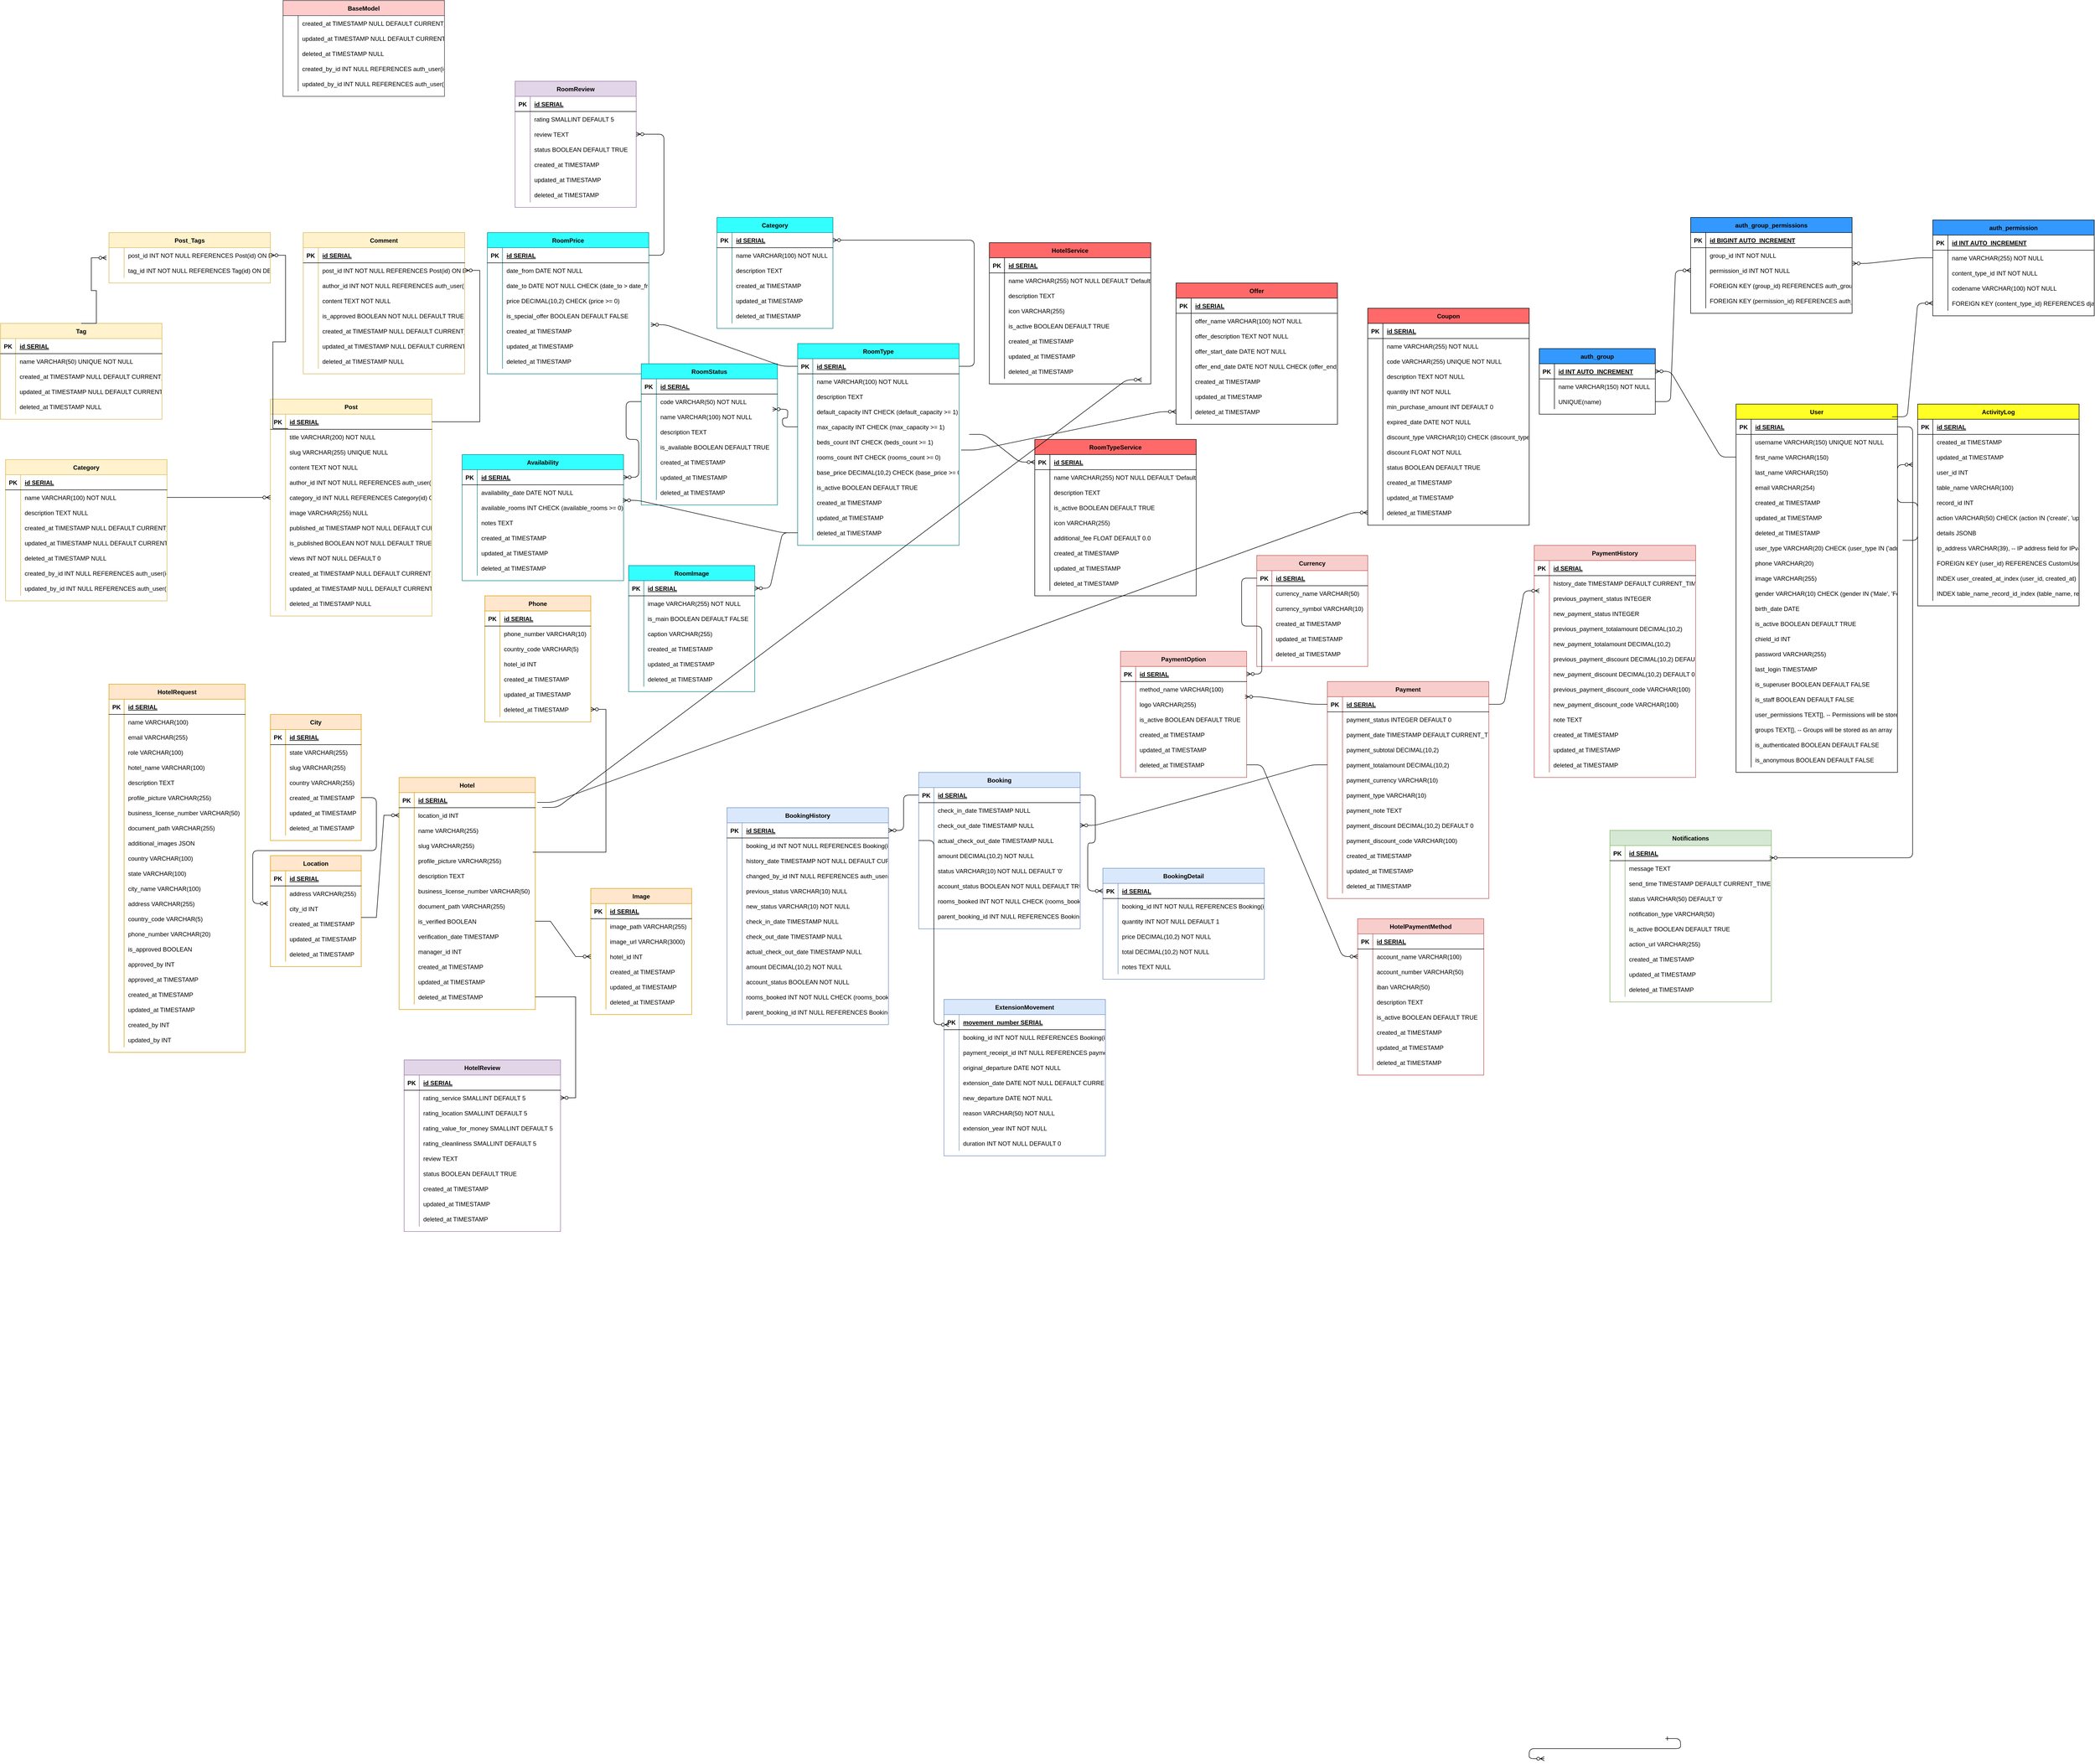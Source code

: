 <mxfile version="17.4.2" type="device"><diagram id="R2lEEEUBdFMjLlhIrx00" name="Page-1"><mxGraphModel dx="5707" dy="4742" grid="1" gridSize="10" guides="1" tooltips="1" connect="1" arrows="1" fold="1" page="1" pageScale="1" pageWidth="850" pageHeight="1100" math="0" shadow="0" extFonts="Permanent Marker^https://fonts.googleapis.com/css?family=Permanent+Marker"><root><mxCell id="0"/><mxCell id="1" parent="0"/><mxCell id="C-vyLk0tnHw3VtMMgP7b-12" value="" style="edgeStyle=entityRelationEdgeStyle;endArrow=ERzeroToMany;startArrow=ERone;endFill=1;startFill=0;" parent="1" edge="1"><mxGeometry width="100" height="100" relative="1" as="geometry"><mxPoint x="700" y="165" as="sourcePoint"/><mxPoint x="460" y="205" as="targetPoint"/></mxGeometry></mxCell><mxCell id="99zMmCcXNY-wcmvwv3ob-322" value="Booking" style="shape=table;startSize=30;container=1;collapsible=1;childLayout=tableLayout;fixedRows=1;rowLines=0;fontStyle=1;align=center;resizeLast=1;fillColor=#dae8fc;strokeColor=#6c8ebf;" parent="1" vertex="1"><mxGeometry x="-780" y="-1750" width="320" height="310" as="geometry"/></mxCell><mxCell id="99zMmCcXNY-wcmvwv3ob-323" value="" style="shape=tableRow;horizontal=0;startSize=0;swimlaneHead=0;swimlaneBody=0;fillColor=none;collapsible=0;dropTarget=0;points=[[0,0.5],[1,0.5]];portConstraint=eastwest;top=0;left=0;right=0;bottom=1;" parent="99zMmCcXNY-wcmvwv3ob-322" vertex="1"><mxGeometry y="30" width="320" height="30" as="geometry"/></mxCell><mxCell id="99zMmCcXNY-wcmvwv3ob-324" value="PK" style="shape=partialRectangle;overflow=hidden;connectable=0;fillColor=none;top=0;left=0;bottom=0;right=0;fontStyle=1;" parent="99zMmCcXNY-wcmvwv3ob-323" vertex="1"><mxGeometry width="30" height="30" as="geometry"><mxRectangle width="30" height="30" as="alternateBounds"/></mxGeometry></mxCell><mxCell id="99zMmCcXNY-wcmvwv3ob-325" value="id SERIAL " style="shape=partialRectangle;overflow=hidden;connectable=0;fillColor=none;align=left;top=0;left=0;bottom=0;right=0;spacingLeft=6;fontStyle=5;" parent="99zMmCcXNY-wcmvwv3ob-323" vertex="1"><mxGeometry x="30" width="290" height="30" as="geometry"><mxRectangle width="290" height="30" as="alternateBounds"/></mxGeometry></mxCell><mxCell id="99zMmCcXNY-wcmvwv3ob-326" value="" style="shape=tableRow;horizontal=0;startSize=0;swimlaneHead=0;swimlaneBody=0;fillColor=none;collapsible=0;dropTarget=0;points=[[0,0.5],[1,0.5]];portConstraint=eastwest;top=0;left=0;right=0;bottom=0;" parent="99zMmCcXNY-wcmvwv3ob-322" vertex="1"><mxGeometry y="60" width="320" height="30" as="geometry"/></mxCell><mxCell id="99zMmCcXNY-wcmvwv3ob-327" value="" style="shape=partialRectangle;overflow=hidden;connectable=0;fillColor=none;top=0;left=0;bottom=0;right=0;" parent="99zMmCcXNY-wcmvwv3ob-326" vertex="1"><mxGeometry width="30" height="30" as="geometry"><mxRectangle width="30" height="30" as="alternateBounds"/></mxGeometry></mxCell><mxCell id="99zMmCcXNY-wcmvwv3ob-328" value="check_in_date TIMESTAMP NULL" style="shape=partialRectangle;overflow=hidden;connectable=0;fillColor=none;align=left;top=0;left=0;bottom=0;right=0;spacingLeft=6;" parent="99zMmCcXNY-wcmvwv3ob-326" vertex="1"><mxGeometry x="30" width="290" height="30" as="geometry"><mxRectangle width="290" height="30" as="alternateBounds"/></mxGeometry></mxCell><mxCell id="99zMmCcXNY-wcmvwv3ob-329" value="" style="shape=tableRow;horizontal=0;startSize=0;swimlaneHead=0;swimlaneBody=0;fillColor=none;collapsible=0;dropTarget=0;points=[[0,0.5],[1,0.5]];portConstraint=eastwest;top=0;left=0;right=0;bottom=0;" parent="99zMmCcXNY-wcmvwv3ob-322" vertex="1"><mxGeometry y="90" width="320" height="30" as="geometry"/></mxCell><mxCell id="99zMmCcXNY-wcmvwv3ob-330" value="" style="shape=partialRectangle;overflow=hidden;connectable=0;fillColor=none;top=0;left=0;bottom=0;right=0;" parent="99zMmCcXNY-wcmvwv3ob-329" vertex="1"><mxGeometry width="30" height="30" as="geometry"><mxRectangle width="30" height="30" as="alternateBounds"/></mxGeometry></mxCell><mxCell id="99zMmCcXNY-wcmvwv3ob-331" value="check_out_date TIMESTAMP NULL" style="shape=partialRectangle;overflow=hidden;connectable=0;fillColor=none;align=left;top=0;left=0;bottom=0;right=0;spacingLeft=6;" parent="99zMmCcXNY-wcmvwv3ob-329" vertex="1"><mxGeometry x="30" width="290" height="30" as="geometry"><mxRectangle width="290" height="30" as="alternateBounds"/></mxGeometry></mxCell><mxCell id="99zMmCcXNY-wcmvwv3ob-332" value="" style="shape=tableRow;horizontal=0;startSize=0;swimlaneHead=0;swimlaneBody=0;fillColor=none;collapsible=0;dropTarget=0;points=[[0,0.5],[1,0.5]];portConstraint=eastwest;top=0;left=0;right=0;bottom=0;" parent="99zMmCcXNY-wcmvwv3ob-322" vertex="1"><mxGeometry y="120" width="320" height="30" as="geometry"/></mxCell><mxCell id="99zMmCcXNY-wcmvwv3ob-333" value="" style="shape=partialRectangle;overflow=hidden;connectable=0;fillColor=none;top=0;left=0;bottom=0;right=0;" parent="99zMmCcXNY-wcmvwv3ob-332" vertex="1"><mxGeometry width="30" height="30" as="geometry"><mxRectangle width="30" height="30" as="alternateBounds"/></mxGeometry></mxCell><mxCell id="99zMmCcXNY-wcmvwv3ob-334" value="actual_check_out_date TIMESTAMP NULL" style="shape=partialRectangle;overflow=hidden;connectable=0;fillColor=none;align=left;top=0;left=0;bottom=0;right=0;spacingLeft=6;" parent="99zMmCcXNY-wcmvwv3ob-332" vertex="1"><mxGeometry x="30" width="290" height="30" as="geometry"><mxRectangle width="290" height="30" as="alternateBounds"/></mxGeometry></mxCell><mxCell id="99zMmCcXNY-wcmvwv3ob-335" value="" style="shape=tableRow;horizontal=0;startSize=0;swimlaneHead=0;swimlaneBody=0;fillColor=none;collapsible=0;dropTarget=0;points=[[0,0.5],[1,0.5]];portConstraint=eastwest;top=0;left=0;right=0;bottom=0;" parent="99zMmCcXNY-wcmvwv3ob-322" vertex="1"><mxGeometry y="150" width="320" height="30" as="geometry"/></mxCell><mxCell id="99zMmCcXNY-wcmvwv3ob-336" value="" style="shape=partialRectangle;overflow=hidden;connectable=0;fillColor=none;top=0;left=0;bottom=0;right=0;" parent="99zMmCcXNY-wcmvwv3ob-335" vertex="1"><mxGeometry width="30" height="30" as="geometry"><mxRectangle width="30" height="30" as="alternateBounds"/></mxGeometry></mxCell><mxCell id="99zMmCcXNY-wcmvwv3ob-337" value="amount DECIMAL(10,2) NOT NULL" style="shape=partialRectangle;overflow=hidden;connectable=0;fillColor=none;align=left;top=0;left=0;bottom=0;right=0;spacingLeft=6;" parent="99zMmCcXNY-wcmvwv3ob-335" vertex="1"><mxGeometry x="30" width="290" height="30" as="geometry"><mxRectangle width="290" height="30" as="alternateBounds"/></mxGeometry></mxCell><mxCell id="99zMmCcXNY-wcmvwv3ob-338" value="" style="shape=tableRow;horizontal=0;startSize=0;swimlaneHead=0;swimlaneBody=0;fillColor=none;collapsible=0;dropTarget=0;points=[[0,0.5],[1,0.5]];portConstraint=eastwest;top=0;left=0;right=0;bottom=0;" parent="99zMmCcXNY-wcmvwv3ob-322" vertex="1"><mxGeometry y="180" width="320" height="30" as="geometry"/></mxCell><mxCell id="99zMmCcXNY-wcmvwv3ob-339" value="" style="shape=partialRectangle;overflow=hidden;connectable=0;fillColor=none;top=0;left=0;bottom=0;right=0;" parent="99zMmCcXNY-wcmvwv3ob-338" vertex="1"><mxGeometry width="30" height="30" as="geometry"><mxRectangle width="30" height="30" as="alternateBounds"/></mxGeometry></mxCell><mxCell id="99zMmCcXNY-wcmvwv3ob-340" value="status VARCHAR(10) NOT NULL DEFAULT '0'" style="shape=partialRectangle;overflow=hidden;connectable=0;fillColor=none;align=left;top=0;left=0;bottom=0;right=0;spacingLeft=6;" parent="99zMmCcXNY-wcmvwv3ob-338" vertex="1"><mxGeometry x="30" width="290" height="30" as="geometry"><mxRectangle width="290" height="30" as="alternateBounds"/></mxGeometry></mxCell><mxCell id="99zMmCcXNY-wcmvwv3ob-341" value="" style="shape=tableRow;horizontal=0;startSize=0;swimlaneHead=0;swimlaneBody=0;fillColor=none;collapsible=0;dropTarget=0;points=[[0,0.5],[1,0.5]];portConstraint=eastwest;top=0;left=0;right=0;bottom=0;" parent="99zMmCcXNY-wcmvwv3ob-322" vertex="1"><mxGeometry y="210" width="320" height="30" as="geometry"/></mxCell><mxCell id="99zMmCcXNY-wcmvwv3ob-342" value="" style="shape=partialRectangle;overflow=hidden;connectable=0;fillColor=none;top=0;left=0;bottom=0;right=0;" parent="99zMmCcXNY-wcmvwv3ob-341" vertex="1"><mxGeometry width="30" height="30" as="geometry"><mxRectangle width="30" height="30" as="alternateBounds"/></mxGeometry></mxCell><mxCell id="99zMmCcXNY-wcmvwv3ob-343" value="account_status BOOLEAN NOT NULL DEFAULT TRUE" style="shape=partialRectangle;overflow=hidden;connectable=0;fillColor=none;align=left;top=0;left=0;bottom=0;right=0;spacingLeft=6;" parent="99zMmCcXNY-wcmvwv3ob-341" vertex="1"><mxGeometry x="30" width="290" height="30" as="geometry"><mxRectangle width="290" height="30" as="alternateBounds"/></mxGeometry></mxCell><mxCell id="99zMmCcXNY-wcmvwv3ob-344" value="" style="shape=tableRow;horizontal=0;startSize=0;swimlaneHead=0;swimlaneBody=0;fillColor=none;collapsible=0;dropTarget=0;points=[[0,0.5],[1,0.5]];portConstraint=eastwest;top=0;left=0;right=0;bottom=0;" parent="99zMmCcXNY-wcmvwv3ob-322" vertex="1"><mxGeometry y="240" width="320" height="30" as="geometry"/></mxCell><mxCell id="99zMmCcXNY-wcmvwv3ob-345" value="" style="shape=partialRectangle;overflow=hidden;connectable=0;fillColor=none;top=0;left=0;bottom=0;right=0;" parent="99zMmCcXNY-wcmvwv3ob-344" vertex="1"><mxGeometry width="30" height="30" as="geometry"><mxRectangle width="30" height="30" as="alternateBounds"/></mxGeometry></mxCell><mxCell id="99zMmCcXNY-wcmvwv3ob-346" value="rooms_booked INT NOT NULL CHECK (rooms_booked &gt;= 1)" style="shape=partialRectangle;overflow=hidden;connectable=0;fillColor=none;align=left;top=0;left=0;bottom=0;right=0;spacingLeft=6;" parent="99zMmCcXNY-wcmvwv3ob-344" vertex="1"><mxGeometry x="30" width="290" height="30" as="geometry"><mxRectangle width="290" height="30" as="alternateBounds"/></mxGeometry></mxCell><mxCell id="99zMmCcXNY-wcmvwv3ob-347" value="" style="shape=tableRow;horizontal=0;startSize=0;swimlaneHead=0;swimlaneBody=0;fillColor=none;collapsible=0;dropTarget=0;points=[[0,0.5],[1,0.5]];portConstraint=eastwest;top=0;left=0;right=0;bottom=0;" parent="99zMmCcXNY-wcmvwv3ob-322" vertex="1"><mxGeometry y="270" width="320" height="30" as="geometry"/></mxCell><mxCell id="99zMmCcXNY-wcmvwv3ob-348" value="" style="shape=partialRectangle;overflow=hidden;connectable=0;fillColor=none;top=0;left=0;bottom=0;right=0;" parent="99zMmCcXNY-wcmvwv3ob-347" vertex="1"><mxGeometry width="30" height="30" as="geometry"><mxRectangle width="30" height="30" as="alternateBounds"/></mxGeometry></mxCell><mxCell id="99zMmCcXNY-wcmvwv3ob-349" value="parent_booking_id INT NULL REFERENCES Booking(id) ON DELETE SET NULL" style="shape=partialRectangle;overflow=hidden;connectable=0;fillColor=none;align=left;top=0;left=0;bottom=0;right=0;spacingLeft=6;" parent="99zMmCcXNY-wcmvwv3ob-347" vertex="1"><mxGeometry x="30" width="290" height="30" as="geometry"><mxRectangle width="290" height="30" as="alternateBounds"/></mxGeometry></mxCell><mxCell id="99zMmCcXNY-wcmvwv3ob-350" value="BookingDetail" style="shape=table;startSize=30;container=1;collapsible=1;childLayout=tableLayout;fixedRows=1;rowLines=0;fontStyle=1;align=center;resizeLast=1;fillColor=#dae8fc;strokeColor=#6c8ebf;" parent="1" vertex="1"><mxGeometry x="-415" y="-1560" width="320" height="220" as="geometry"/></mxCell><mxCell id="99zMmCcXNY-wcmvwv3ob-351" value="" style="shape=tableRow;horizontal=0;startSize=0;swimlaneHead=0;swimlaneBody=0;fillColor=none;collapsible=0;dropTarget=0;points=[[0,0.5],[1,0.5]];portConstraint=eastwest;top=0;left=0;right=0;bottom=1;" parent="99zMmCcXNY-wcmvwv3ob-350" vertex="1"><mxGeometry y="30" width="320" height="30" as="geometry"/></mxCell><mxCell id="99zMmCcXNY-wcmvwv3ob-352" value="PK" style="shape=partialRectangle;overflow=hidden;connectable=0;fillColor=none;top=0;left=0;bottom=0;right=0;fontStyle=1;" parent="99zMmCcXNY-wcmvwv3ob-351" vertex="1"><mxGeometry width="30" height="30" as="geometry"><mxRectangle width="30" height="30" as="alternateBounds"/></mxGeometry></mxCell><mxCell id="99zMmCcXNY-wcmvwv3ob-353" value="id SERIAL " style="shape=partialRectangle;overflow=hidden;connectable=0;fillColor=none;align=left;top=0;left=0;bottom=0;right=0;spacingLeft=6;fontStyle=5;" parent="99zMmCcXNY-wcmvwv3ob-351" vertex="1"><mxGeometry x="30" width="290" height="30" as="geometry"><mxRectangle width="290" height="30" as="alternateBounds"/></mxGeometry></mxCell><mxCell id="99zMmCcXNY-wcmvwv3ob-354" value="" style="shape=tableRow;horizontal=0;startSize=0;swimlaneHead=0;swimlaneBody=0;fillColor=none;collapsible=0;dropTarget=0;points=[[0,0.5],[1,0.5]];portConstraint=eastwest;top=0;left=0;right=0;bottom=0;" parent="99zMmCcXNY-wcmvwv3ob-350" vertex="1"><mxGeometry y="60" width="320" height="30" as="geometry"/></mxCell><mxCell id="99zMmCcXNY-wcmvwv3ob-355" value="" style="shape=partialRectangle;overflow=hidden;connectable=0;fillColor=none;top=0;left=0;bottom=0;right=0;" parent="99zMmCcXNY-wcmvwv3ob-354" vertex="1"><mxGeometry width="30" height="30" as="geometry"><mxRectangle width="30" height="30" as="alternateBounds"/></mxGeometry></mxCell><mxCell id="99zMmCcXNY-wcmvwv3ob-356" value="booking_id INT NOT NULL REFERENCES Booking(id) ON DELETE CASCADE" style="shape=partialRectangle;overflow=hidden;connectable=0;fillColor=none;align=left;top=0;left=0;bottom=0;right=0;spacingLeft=6;" parent="99zMmCcXNY-wcmvwv3ob-354" vertex="1"><mxGeometry x="30" width="290" height="30" as="geometry"><mxRectangle width="290" height="30" as="alternateBounds"/></mxGeometry></mxCell><mxCell id="99zMmCcXNY-wcmvwv3ob-357" value="" style="shape=tableRow;horizontal=0;startSize=0;swimlaneHead=0;swimlaneBody=0;fillColor=none;collapsible=0;dropTarget=0;points=[[0,0.5],[1,0.5]];portConstraint=eastwest;top=0;left=0;right=0;bottom=0;" parent="99zMmCcXNY-wcmvwv3ob-350" vertex="1"><mxGeometry y="90" width="320" height="30" as="geometry"/></mxCell><mxCell id="99zMmCcXNY-wcmvwv3ob-358" value="" style="shape=partialRectangle;overflow=hidden;connectable=0;fillColor=none;top=0;left=0;bottom=0;right=0;" parent="99zMmCcXNY-wcmvwv3ob-357" vertex="1"><mxGeometry width="30" height="30" as="geometry"><mxRectangle width="30" height="30" as="alternateBounds"/></mxGeometry></mxCell><mxCell id="99zMmCcXNY-wcmvwv3ob-359" value="quantity INT NOT NULL DEFAULT 1" style="shape=partialRectangle;overflow=hidden;connectable=0;fillColor=none;align=left;top=0;left=0;bottom=0;right=0;spacingLeft=6;" parent="99zMmCcXNY-wcmvwv3ob-357" vertex="1"><mxGeometry x="30" width="290" height="30" as="geometry"><mxRectangle width="290" height="30" as="alternateBounds"/></mxGeometry></mxCell><mxCell id="99zMmCcXNY-wcmvwv3ob-360" value="" style="shape=tableRow;horizontal=0;startSize=0;swimlaneHead=0;swimlaneBody=0;fillColor=none;collapsible=0;dropTarget=0;points=[[0,0.5],[1,0.5]];portConstraint=eastwest;top=0;left=0;right=0;bottom=0;" parent="99zMmCcXNY-wcmvwv3ob-350" vertex="1"><mxGeometry y="120" width="320" height="30" as="geometry"/></mxCell><mxCell id="99zMmCcXNY-wcmvwv3ob-361" value="" style="shape=partialRectangle;overflow=hidden;connectable=0;fillColor=none;top=0;left=0;bottom=0;right=0;" parent="99zMmCcXNY-wcmvwv3ob-360" vertex="1"><mxGeometry width="30" height="30" as="geometry"><mxRectangle width="30" height="30" as="alternateBounds"/></mxGeometry></mxCell><mxCell id="99zMmCcXNY-wcmvwv3ob-362" value="price DECIMAL(10,2) NOT NULL" style="shape=partialRectangle;overflow=hidden;connectable=0;fillColor=none;align=left;top=0;left=0;bottom=0;right=0;spacingLeft=6;" parent="99zMmCcXNY-wcmvwv3ob-360" vertex="1"><mxGeometry x="30" width="290" height="30" as="geometry"><mxRectangle width="290" height="30" as="alternateBounds"/></mxGeometry></mxCell><mxCell id="99zMmCcXNY-wcmvwv3ob-363" value="" style="shape=tableRow;horizontal=0;startSize=0;swimlaneHead=0;swimlaneBody=0;fillColor=none;collapsible=0;dropTarget=0;points=[[0,0.5],[1,0.5]];portConstraint=eastwest;top=0;left=0;right=0;bottom=0;" parent="99zMmCcXNY-wcmvwv3ob-350" vertex="1"><mxGeometry y="150" width="320" height="30" as="geometry"/></mxCell><mxCell id="99zMmCcXNY-wcmvwv3ob-364" value="" style="shape=partialRectangle;overflow=hidden;connectable=0;fillColor=none;top=0;left=0;bottom=0;right=0;" parent="99zMmCcXNY-wcmvwv3ob-363" vertex="1"><mxGeometry width="30" height="30" as="geometry"><mxRectangle width="30" height="30" as="alternateBounds"/></mxGeometry></mxCell><mxCell id="99zMmCcXNY-wcmvwv3ob-365" value="total DECIMAL(10,2) NOT NULL" style="shape=partialRectangle;overflow=hidden;connectable=0;fillColor=none;align=left;top=0;left=0;bottom=0;right=0;spacingLeft=6;" parent="99zMmCcXNY-wcmvwv3ob-363" vertex="1"><mxGeometry x="30" width="290" height="30" as="geometry"><mxRectangle width="290" height="30" as="alternateBounds"/></mxGeometry></mxCell><mxCell id="99zMmCcXNY-wcmvwv3ob-366" value="" style="shape=tableRow;horizontal=0;startSize=0;swimlaneHead=0;swimlaneBody=0;fillColor=none;collapsible=0;dropTarget=0;points=[[0,0.5],[1,0.5]];portConstraint=eastwest;top=0;left=0;right=0;bottom=0;" parent="99zMmCcXNY-wcmvwv3ob-350" vertex="1"><mxGeometry y="180" width="320" height="30" as="geometry"/></mxCell><mxCell id="99zMmCcXNY-wcmvwv3ob-367" value="" style="shape=partialRectangle;overflow=hidden;connectable=0;fillColor=none;top=0;left=0;bottom=0;right=0;" parent="99zMmCcXNY-wcmvwv3ob-366" vertex="1"><mxGeometry width="30" height="30" as="geometry"><mxRectangle width="30" height="30" as="alternateBounds"/></mxGeometry></mxCell><mxCell id="99zMmCcXNY-wcmvwv3ob-368" value="notes TEXT NULL" style="shape=partialRectangle;overflow=hidden;connectable=0;fillColor=none;align=left;top=0;left=0;bottom=0;right=0;spacingLeft=6;" parent="99zMmCcXNY-wcmvwv3ob-366" vertex="1"><mxGeometry x="30" width="290" height="30" as="geometry"><mxRectangle width="290" height="30" as="alternateBounds"/></mxGeometry></mxCell><mxCell id="99zMmCcXNY-wcmvwv3ob-369" value="ExtensionMovement" style="shape=table;startSize=30;container=1;collapsible=1;childLayout=tableLayout;fixedRows=1;rowLines=0;fontStyle=1;align=center;resizeLast=1;fillColor=#dae8fc;strokeColor=#6c8ebf;" parent="1" vertex="1"><mxGeometry x="-730" y="-1300" width="320" height="310" as="geometry"/></mxCell><mxCell id="99zMmCcXNY-wcmvwv3ob-370" value="" style="shape=tableRow;horizontal=0;startSize=0;swimlaneHead=0;swimlaneBody=0;fillColor=none;collapsible=0;dropTarget=0;points=[[0,0.5],[1,0.5]];portConstraint=eastwest;top=0;left=0;right=0;bottom=1;" parent="99zMmCcXNY-wcmvwv3ob-369" vertex="1"><mxGeometry y="30" width="320" height="30" as="geometry"/></mxCell><mxCell id="99zMmCcXNY-wcmvwv3ob-371" value="PK" style="shape=partialRectangle;overflow=hidden;connectable=0;fillColor=none;top=0;left=0;bottom=0;right=0;fontStyle=1;" parent="99zMmCcXNY-wcmvwv3ob-370" vertex="1"><mxGeometry width="30" height="30" as="geometry"><mxRectangle width="30" height="30" as="alternateBounds"/></mxGeometry></mxCell><mxCell id="99zMmCcXNY-wcmvwv3ob-372" value="movement_number SERIAL " style="shape=partialRectangle;overflow=hidden;connectable=0;fillColor=none;align=left;top=0;left=0;bottom=0;right=0;spacingLeft=6;fontStyle=5;" parent="99zMmCcXNY-wcmvwv3ob-370" vertex="1"><mxGeometry x="30" width="290" height="30" as="geometry"><mxRectangle width="290" height="30" as="alternateBounds"/></mxGeometry></mxCell><mxCell id="99zMmCcXNY-wcmvwv3ob-373" value="" style="shape=tableRow;horizontal=0;startSize=0;swimlaneHead=0;swimlaneBody=0;fillColor=none;collapsible=0;dropTarget=0;points=[[0,0.5],[1,0.5]];portConstraint=eastwest;top=0;left=0;right=0;bottom=0;" parent="99zMmCcXNY-wcmvwv3ob-369" vertex="1"><mxGeometry y="60" width="320" height="30" as="geometry"/></mxCell><mxCell id="99zMmCcXNY-wcmvwv3ob-374" value="" style="shape=partialRectangle;overflow=hidden;connectable=0;fillColor=none;top=0;left=0;bottom=0;right=0;" parent="99zMmCcXNY-wcmvwv3ob-373" vertex="1"><mxGeometry width="30" height="30" as="geometry"><mxRectangle width="30" height="30" as="alternateBounds"/></mxGeometry></mxCell><mxCell id="99zMmCcXNY-wcmvwv3ob-375" value="booking_id INT NOT NULL REFERENCES Booking(id) ON DELETE CASCADE" style="shape=partialRectangle;overflow=hidden;connectable=0;fillColor=none;align=left;top=0;left=0;bottom=0;right=0;spacingLeft=6;" parent="99zMmCcXNY-wcmvwv3ob-373" vertex="1"><mxGeometry x="30" width="290" height="30" as="geometry"><mxRectangle width="290" height="30" as="alternateBounds"/></mxGeometry></mxCell><mxCell id="99zMmCcXNY-wcmvwv3ob-376" value="" style="shape=tableRow;horizontal=0;startSize=0;swimlaneHead=0;swimlaneBody=0;fillColor=none;collapsible=0;dropTarget=0;points=[[0,0.5],[1,0.5]];portConstraint=eastwest;top=0;left=0;right=0;bottom=0;" parent="99zMmCcXNY-wcmvwv3ob-369" vertex="1"><mxGeometry y="90" width="320" height="30" as="geometry"/></mxCell><mxCell id="99zMmCcXNY-wcmvwv3ob-377" value="" style="shape=partialRectangle;overflow=hidden;connectable=0;fillColor=none;top=0;left=0;bottom=0;right=0;" parent="99zMmCcXNY-wcmvwv3ob-376" vertex="1"><mxGeometry width="30" height="30" as="geometry"><mxRectangle width="30" height="30" as="alternateBounds"/></mxGeometry></mxCell><mxCell id="99zMmCcXNY-wcmvwv3ob-378" value="payment_receipt_id INT NULL REFERENCES payments.Payment(id) ON DELETE SET NULL" style="shape=partialRectangle;overflow=hidden;connectable=0;fillColor=none;align=left;top=0;left=0;bottom=0;right=0;spacingLeft=6;" parent="99zMmCcXNY-wcmvwv3ob-376" vertex="1"><mxGeometry x="30" width="290" height="30" as="geometry"><mxRectangle width="290" height="30" as="alternateBounds"/></mxGeometry></mxCell><mxCell id="99zMmCcXNY-wcmvwv3ob-379" value="" style="shape=tableRow;horizontal=0;startSize=0;swimlaneHead=0;swimlaneBody=0;fillColor=none;collapsible=0;dropTarget=0;points=[[0,0.5],[1,0.5]];portConstraint=eastwest;top=0;left=0;right=0;bottom=0;" parent="99zMmCcXNY-wcmvwv3ob-369" vertex="1"><mxGeometry y="120" width="320" height="30" as="geometry"/></mxCell><mxCell id="99zMmCcXNY-wcmvwv3ob-380" value="" style="shape=partialRectangle;overflow=hidden;connectable=0;fillColor=none;top=0;left=0;bottom=0;right=0;" parent="99zMmCcXNY-wcmvwv3ob-379" vertex="1"><mxGeometry width="30" height="30" as="geometry"><mxRectangle width="30" height="30" as="alternateBounds"/></mxGeometry></mxCell><mxCell id="99zMmCcXNY-wcmvwv3ob-381" value="original_departure DATE NOT NULL" style="shape=partialRectangle;overflow=hidden;connectable=0;fillColor=none;align=left;top=0;left=0;bottom=0;right=0;spacingLeft=6;" parent="99zMmCcXNY-wcmvwv3ob-379" vertex="1"><mxGeometry x="30" width="290" height="30" as="geometry"><mxRectangle width="290" height="30" as="alternateBounds"/></mxGeometry></mxCell><mxCell id="99zMmCcXNY-wcmvwv3ob-382" value="" style="shape=tableRow;horizontal=0;startSize=0;swimlaneHead=0;swimlaneBody=0;fillColor=none;collapsible=0;dropTarget=0;points=[[0,0.5],[1,0.5]];portConstraint=eastwest;top=0;left=0;right=0;bottom=0;" parent="99zMmCcXNY-wcmvwv3ob-369" vertex="1"><mxGeometry y="150" width="320" height="30" as="geometry"/></mxCell><mxCell id="99zMmCcXNY-wcmvwv3ob-383" value="" style="shape=partialRectangle;overflow=hidden;connectable=0;fillColor=none;top=0;left=0;bottom=0;right=0;" parent="99zMmCcXNY-wcmvwv3ob-382" vertex="1"><mxGeometry width="30" height="30" as="geometry"><mxRectangle width="30" height="30" as="alternateBounds"/></mxGeometry></mxCell><mxCell id="99zMmCcXNY-wcmvwv3ob-384" value="extension_date DATE NOT NULL DEFAULT CURRENT_DATE" style="shape=partialRectangle;overflow=hidden;connectable=0;fillColor=none;align=left;top=0;left=0;bottom=0;right=0;spacingLeft=6;" parent="99zMmCcXNY-wcmvwv3ob-382" vertex="1"><mxGeometry x="30" width="290" height="30" as="geometry"><mxRectangle width="290" height="30" as="alternateBounds"/></mxGeometry></mxCell><mxCell id="99zMmCcXNY-wcmvwv3ob-385" value="" style="shape=tableRow;horizontal=0;startSize=0;swimlaneHead=0;swimlaneBody=0;fillColor=none;collapsible=0;dropTarget=0;points=[[0,0.5],[1,0.5]];portConstraint=eastwest;top=0;left=0;right=0;bottom=0;" parent="99zMmCcXNY-wcmvwv3ob-369" vertex="1"><mxGeometry y="180" width="320" height="30" as="geometry"/></mxCell><mxCell id="99zMmCcXNY-wcmvwv3ob-386" value="" style="shape=partialRectangle;overflow=hidden;connectable=0;fillColor=none;top=0;left=0;bottom=0;right=0;" parent="99zMmCcXNY-wcmvwv3ob-385" vertex="1"><mxGeometry width="30" height="30" as="geometry"><mxRectangle width="30" height="30" as="alternateBounds"/></mxGeometry></mxCell><mxCell id="99zMmCcXNY-wcmvwv3ob-387" value="new_departure DATE NOT NULL" style="shape=partialRectangle;overflow=hidden;connectable=0;fillColor=none;align=left;top=0;left=0;bottom=0;right=0;spacingLeft=6;" parent="99zMmCcXNY-wcmvwv3ob-385" vertex="1"><mxGeometry x="30" width="290" height="30" as="geometry"><mxRectangle width="290" height="30" as="alternateBounds"/></mxGeometry></mxCell><mxCell id="99zMmCcXNY-wcmvwv3ob-388" value="" style="shape=tableRow;horizontal=0;startSize=0;swimlaneHead=0;swimlaneBody=0;fillColor=none;collapsible=0;dropTarget=0;points=[[0,0.5],[1,0.5]];portConstraint=eastwest;top=0;left=0;right=0;bottom=0;" parent="99zMmCcXNY-wcmvwv3ob-369" vertex="1"><mxGeometry y="210" width="320" height="30" as="geometry"/></mxCell><mxCell id="99zMmCcXNY-wcmvwv3ob-389" value="" style="shape=partialRectangle;overflow=hidden;connectable=0;fillColor=none;top=0;left=0;bottom=0;right=0;" parent="99zMmCcXNY-wcmvwv3ob-388" vertex="1"><mxGeometry width="30" height="30" as="geometry"><mxRectangle width="30" height="30" as="alternateBounds"/></mxGeometry></mxCell><mxCell id="99zMmCcXNY-wcmvwv3ob-390" value="reason VARCHAR(50) NOT NULL" style="shape=partialRectangle;overflow=hidden;connectable=0;fillColor=none;align=left;top=0;left=0;bottom=0;right=0;spacingLeft=6;" parent="99zMmCcXNY-wcmvwv3ob-388" vertex="1"><mxGeometry x="30" width="290" height="30" as="geometry"><mxRectangle width="290" height="30" as="alternateBounds"/></mxGeometry></mxCell><mxCell id="99zMmCcXNY-wcmvwv3ob-391" value="" style="shape=tableRow;horizontal=0;startSize=0;swimlaneHead=0;swimlaneBody=0;fillColor=none;collapsible=0;dropTarget=0;points=[[0,0.5],[1,0.5]];portConstraint=eastwest;top=0;left=0;right=0;bottom=0;" parent="99zMmCcXNY-wcmvwv3ob-369" vertex="1"><mxGeometry y="240" width="320" height="30" as="geometry"/></mxCell><mxCell id="99zMmCcXNY-wcmvwv3ob-392" value="" style="shape=partialRectangle;overflow=hidden;connectable=0;fillColor=none;top=0;left=0;bottom=0;right=0;" parent="99zMmCcXNY-wcmvwv3ob-391" vertex="1"><mxGeometry width="30" height="30" as="geometry"><mxRectangle width="30" height="30" as="alternateBounds"/></mxGeometry></mxCell><mxCell id="99zMmCcXNY-wcmvwv3ob-393" value="extension_year INT NOT NULL" style="shape=partialRectangle;overflow=hidden;connectable=0;fillColor=none;align=left;top=0;left=0;bottom=0;right=0;spacingLeft=6;" parent="99zMmCcXNY-wcmvwv3ob-391" vertex="1"><mxGeometry x="30" width="290" height="30" as="geometry"><mxRectangle width="290" height="30" as="alternateBounds"/></mxGeometry></mxCell><mxCell id="99zMmCcXNY-wcmvwv3ob-394" value="" style="shape=tableRow;horizontal=0;startSize=0;swimlaneHead=0;swimlaneBody=0;fillColor=none;collapsible=0;dropTarget=0;points=[[0,0.5],[1,0.5]];portConstraint=eastwest;top=0;left=0;right=0;bottom=0;" parent="99zMmCcXNY-wcmvwv3ob-369" vertex="1"><mxGeometry y="270" width="320" height="30" as="geometry"/></mxCell><mxCell id="99zMmCcXNY-wcmvwv3ob-395" value="" style="shape=partialRectangle;overflow=hidden;connectable=0;fillColor=none;top=0;left=0;bottom=0;right=0;" parent="99zMmCcXNY-wcmvwv3ob-394" vertex="1"><mxGeometry width="30" height="30" as="geometry"><mxRectangle width="30" height="30" as="alternateBounds"/></mxGeometry></mxCell><mxCell id="99zMmCcXNY-wcmvwv3ob-396" value="duration INT NOT NULL DEFAULT 0" style="shape=partialRectangle;overflow=hidden;connectable=0;fillColor=none;align=left;top=0;left=0;bottom=0;right=0;spacingLeft=6;" parent="99zMmCcXNY-wcmvwv3ob-394" vertex="1"><mxGeometry x="30" width="290" height="30" as="geometry"><mxRectangle width="290" height="30" as="alternateBounds"/></mxGeometry></mxCell><mxCell id="99zMmCcXNY-wcmvwv3ob-397" value="BookingHistory" style="shape=table;startSize=30;container=1;collapsible=1;childLayout=tableLayout;fixedRows=1;rowLines=0;fontStyle=1;align=center;resizeLast=1;fillColor=#dae8fc;strokeColor=#6c8ebf;" parent="1" vertex="1"><mxGeometry x="-1160" y="-1680" width="320" height="430" as="geometry"/></mxCell><mxCell id="99zMmCcXNY-wcmvwv3ob-398" value="" style="shape=tableRow;horizontal=0;startSize=0;swimlaneHead=0;swimlaneBody=0;fillColor=none;collapsible=0;dropTarget=0;points=[[0,0.5],[1,0.5]];portConstraint=eastwest;top=0;left=0;right=0;bottom=1;" parent="99zMmCcXNY-wcmvwv3ob-397" vertex="1"><mxGeometry y="30" width="320" height="30" as="geometry"/></mxCell><mxCell id="99zMmCcXNY-wcmvwv3ob-399" value="PK" style="shape=partialRectangle;overflow=hidden;connectable=0;fillColor=none;top=0;left=0;bottom=0;right=0;fontStyle=1;" parent="99zMmCcXNY-wcmvwv3ob-398" vertex="1"><mxGeometry width="30" height="30" as="geometry"><mxRectangle width="30" height="30" as="alternateBounds"/></mxGeometry></mxCell><mxCell id="99zMmCcXNY-wcmvwv3ob-400" value="id SERIAL " style="shape=partialRectangle;overflow=hidden;connectable=0;fillColor=none;align=left;top=0;left=0;bottom=0;right=0;spacingLeft=6;fontStyle=5;" parent="99zMmCcXNY-wcmvwv3ob-398" vertex="1"><mxGeometry x="30" width="290" height="30" as="geometry"><mxRectangle width="290" height="30" as="alternateBounds"/></mxGeometry></mxCell><mxCell id="99zMmCcXNY-wcmvwv3ob-401" value="" style="shape=tableRow;horizontal=0;startSize=0;swimlaneHead=0;swimlaneBody=0;fillColor=none;collapsible=0;dropTarget=0;points=[[0,0.5],[1,0.5]];portConstraint=eastwest;top=0;left=0;right=0;bottom=0;" parent="99zMmCcXNY-wcmvwv3ob-397" vertex="1"><mxGeometry y="60" width="320" height="30" as="geometry"/></mxCell><mxCell id="99zMmCcXNY-wcmvwv3ob-402" value="" style="shape=partialRectangle;overflow=hidden;connectable=0;fillColor=none;top=0;left=0;bottom=0;right=0;" parent="99zMmCcXNY-wcmvwv3ob-401" vertex="1"><mxGeometry width="30" height="30" as="geometry"><mxRectangle width="30" height="30" as="alternateBounds"/></mxGeometry></mxCell><mxCell id="99zMmCcXNY-wcmvwv3ob-403" value="booking_id INT NOT NULL REFERENCES Booking(id) ON DELETE CASCADE" style="shape=partialRectangle;overflow=hidden;connectable=0;fillColor=none;align=left;top=0;left=0;bottom=0;right=0;spacingLeft=6;" parent="99zMmCcXNY-wcmvwv3ob-401" vertex="1"><mxGeometry x="30" width="290" height="30" as="geometry"><mxRectangle width="290" height="30" as="alternateBounds"/></mxGeometry></mxCell><mxCell id="99zMmCcXNY-wcmvwv3ob-404" value="" style="shape=tableRow;horizontal=0;startSize=0;swimlaneHead=0;swimlaneBody=0;fillColor=none;collapsible=0;dropTarget=0;points=[[0,0.5],[1,0.5]];portConstraint=eastwest;top=0;left=0;right=0;bottom=0;" parent="99zMmCcXNY-wcmvwv3ob-397" vertex="1"><mxGeometry y="90" width="320" height="30" as="geometry"/></mxCell><mxCell id="99zMmCcXNY-wcmvwv3ob-405" value="" style="shape=partialRectangle;overflow=hidden;connectable=0;fillColor=none;top=0;left=0;bottom=0;right=0;" parent="99zMmCcXNY-wcmvwv3ob-404" vertex="1"><mxGeometry width="30" height="30" as="geometry"><mxRectangle width="30" height="30" as="alternateBounds"/></mxGeometry></mxCell><mxCell id="99zMmCcXNY-wcmvwv3ob-406" value="history_date TIMESTAMP NOT NULL DEFAULT CURRENT_TIMESTAMP" style="shape=partialRectangle;overflow=hidden;connectable=0;fillColor=none;align=left;top=0;left=0;bottom=0;right=0;spacingLeft=6;" parent="99zMmCcXNY-wcmvwv3ob-404" vertex="1"><mxGeometry x="30" width="290" height="30" as="geometry"><mxRectangle width="290" height="30" as="alternateBounds"/></mxGeometry></mxCell><mxCell id="99zMmCcXNY-wcmvwv3ob-407" value="" style="shape=tableRow;horizontal=0;startSize=0;swimlaneHead=0;swimlaneBody=0;fillColor=none;collapsible=0;dropTarget=0;points=[[0,0.5],[1,0.5]];portConstraint=eastwest;top=0;left=0;right=0;bottom=0;" parent="99zMmCcXNY-wcmvwv3ob-397" vertex="1"><mxGeometry y="120" width="320" height="30" as="geometry"/></mxCell><mxCell id="99zMmCcXNY-wcmvwv3ob-408" value="" style="shape=partialRectangle;overflow=hidden;connectable=0;fillColor=none;top=0;left=0;bottom=0;right=0;" parent="99zMmCcXNY-wcmvwv3ob-407" vertex="1"><mxGeometry width="30" height="30" as="geometry"><mxRectangle width="30" height="30" as="alternateBounds"/></mxGeometry></mxCell><mxCell id="99zMmCcXNY-wcmvwv3ob-409" value="changed_by_id INT NULL REFERENCES auth_user(id) ON DELETE SET NULL" style="shape=partialRectangle;overflow=hidden;connectable=0;fillColor=none;align=left;top=0;left=0;bottom=0;right=0;spacingLeft=6;" parent="99zMmCcXNY-wcmvwv3ob-407" vertex="1"><mxGeometry x="30" width="290" height="30" as="geometry"><mxRectangle width="290" height="30" as="alternateBounds"/></mxGeometry></mxCell><mxCell id="99zMmCcXNY-wcmvwv3ob-410" value="" style="shape=tableRow;horizontal=0;startSize=0;swimlaneHead=0;swimlaneBody=0;fillColor=none;collapsible=0;dropTarget=0;points=[[0,0.5],[1,0.5]];portConstraint=eastwest;top=0;left=0;right=0;bottom=0;" parent="99zMmCcXNY-wcmvwv3ob-397" vertex="1"><mxGeometry y="150" width="320" height="30" as="geometry"/></mxCell><mxCell id="99zMmCcXNY-wcmvwv3ob-411" value="" style="shape=partialRectangle;overflow=hidden;connectable=0;fillColor=none;top=0;left=0;bottom=0;right=0;" parent="99zMmCcXNY-wcmvwv3ob-410" vertex="1"><mxGeometry width="30" height="30" as="geometry"><mxRectangle width="30" height="30" as="alternateBounds"/></mxGeometry></mxCell><mxCell id="99zMmCcXNY-wcmvwv3ob-412" value="previous_status VARCHAR(10) NULL" style="shape=partialRectangle;overflow=hidden;connectable=0;fillColor=none;align=left;top=0;left=0;bottom=0;right=0;spacingLeft=6;" parent="99zMmCcXNY-wcmvwv3ob-410" vertex="1"><mxGeometry x="30" width="290" height="30" as="geometry"><mxRectangle width="290" height="30" as="alternateBounds"/></mxGeometry></mxCell><mxCell id="99zMmCcXNY-wcmvwv3ob-413" value="" style="shape=tableRow;horizontal=0;startSize=0;swimlaneHead=0;swimlaneBody=0;fillColor=none;collapsible=0;dropTarget=0;points=[[0,0.5],[1,0.5]];portConstraint=eastwest;top=0;left=0;right=0;bottom=0;" parent="99zMmCcXNY-wcmvwv3ob-397" vertex="1"><mxGeometry y="180" width="320" height="30" as="geometry"/></mxCell><mxCell id="99zMmCcXNY-wcmvwv3ob-414" value="" style="shape=partialRectangle;overflow=hidden;connectable=0;fillColor=none;top=0;left=0;bottom=0;right=0;" parent="99zMmCcXNY-wcmvwv3ob-413" vertex="1"><mxGeometry width="30" height="30" as="geometry"><mxRectangle width="30" height="30" as="alternateBounds"/></mxGeometry></mxCell><mxCell id="99zMmCcXNY-wcmvwv3ob-415" value="new_status VARCHAR(10) NOT NULL" style="shape=partialRectangle;overflow=hidden;connectable=0;fillColor=none;align=left;top=0;left=0;bottom=0;right=0;spacingLeft=6;" parent="99zMmCcXNY-wcmvwv3ob-413" vertex="1"><mxGeometry x="30" width="290" height="30" as="geometry"><mxRectangle width="290" height="30" as="alternateBounds"/></mxGeometry></mxCell><mxCell id="99zMmCcXNY-wcmvwv3ob-416" value="" style="shape=tableRow;horizontal=0;startSize=0;swimlaneHead=0;swimlaneBody=0;fillColor=none;collapsible=0;dropTarget=0;points=[[0,0.5],[1,0.5]];portConstraint=eastwest;top=0;left=0;right=0;bottom=0;" parent="99zMmCcXNY-wcmvwv3ob-397" vertex="1"><mxGeometry y="210" width="320" height="30" as="geometry"/></mxCell><mxCell id="99zMmCcXNY-wcmvwv3ob-417" value="" style="shape=partialRectangle;overflow=hidden;connectable=0;fillColor=none;top=0;left=0;bottom=0;right=0;" parent="99zMmCcXNY-wcmvwv3ob-416" vertex="1"><mxGeometry width="30" height="30" as="geometry"><mxRectangle width="30" height="30" as="alternateBounds"/></mxGeometry></mxCell><mxCell id="99zMmCcXNY-wcmvwv3ob-418" value="check_in_date TIMESTAMP NULL" style="shape=partialRectangle;overflow=hidden;connectable=0;fillColor=none;align=left;top=0;left=0;bottom=0;right=0;spacingLeft=6;" parent="99zMmCcXNY-wcmvwv3ob-416" vertex="1"><mxGeometry x="30" width="290" height="30" as="geometry"><mxRectangle width="290" height="30" as="alternateBounds"/></mxGeometry></mxCell><mxCell id="99zMmCcXNY-wcmvwv3ob-419" value="" style="shape=tableRow;horizontal=0;startSize=0;swimlaneHead=0;swimlaneBody=0;fillColor=none;collapsible=0;dropTarget=0;points=[[0,0.5],[1,0.5]];portConstraint=eastwest;top=0;left=0;right=0;bottom=0;" parent="99zMmCcXNY-wcmvwv3ob-397" vertex="1"><mxGeometry y="240" width="320" height="30" as="geometry"/></mxCell><mxCell id="99zMmCcXNY-wcmvwv3ob-420" value="" style="shape=partialRectangle;overflow=hidden;connectable=0;fillColor=none;top=0;left=0;bottom=0;right=0;" parent="99zMmCcXNY-wcmvwv3ob-419" vertex="1"><mxGeometry width="30" height="30" as="geometry"><mxRectangle width="30" height="30" as="alternateBounds"/></mxGeometry></mxCell><mxCell id="99zMmCcXNY-wcmvwv3ob-421" value="check_out_date TIMESTAMP NULL" style="shape=partialRectangle;overflow=hidden;connectable=0;fillColor=none;align=left;top=0;left=0;bottom=0;right=0;spacingLeft=6;" parent="99zMmCcXNY-wcmvwv3ob-419" vertex="1"><mxGeometry x="30" width="290" height="30" as="geometry"><mxRectangle width="290" height="30" as="alternateBounds"/></mxGeometry></mxCell><mxCell id="99zMmCcXNY-wcmvwv3ob-422" value="" style="shape=tableRow;horizontal=0;startSize=0;swimlaneHead=0;swimlaneBody=0;fillColor=none;collapsible=0;dropTarget=0;points=[[0,0.5],[1,0.5]];portConstraint=eastwest;top=0;left=0;right=0;bottom=0;" parent="99zMmCcXNY-wcmvwv3ob-397" vertex="1"><mxGeometry y="270" width="320" height="30" as="geometry"/></mxCell><mxCell id="99zMmCcXNY-wcmvwv3ob-423" value="" style="shape=partialRectangle;overflow=hidden;connectable=0;fillColor=none;top=0;left=0;bottom=0;right=0;" parent="99zMmCcXNY-wcmvwv3ob-422" vertex="1"><mxGeometry width="30" height="30" as="geometry"><mxRectangle width="30" height="30" as="alternateBounds"/></mxGeometry></mxCell><mxCell id="99zMmCcXNY-wcmvwv3ob-424" value="actual_check_out_date TIMESTAMP NULL" style="shape=partialRectangle;overflow=hidden;connectable=0;fillColor=none;align=left;top=0;left=0;bottom=0;right=0;spacingLeft=6;" parent="99zMmCcXNY-wcmvwv3ob-422" vertex="1"><mxGeometry x="30" width="290" height="30" as="geometry"><mxRectangle width="290" height="30" as="alternateBounds"/></mxGeometry></mxCell><mxCell id="99zMmCcXNY-wcmvwv3ob-425" value="" style="shape=tableRow;horizontal=0;startSize=0;swimlaneHead=0;swimlaneBody=0;fillColor=none;collapsible=0;dropTarget=0;points=[[0,0.5],[1,0.5]];portConstraint=eastwest;top=0;left=0;right=0;bottom=0;" parent="99zMmCcXNY-wcmvwv3ob-397" vertex="1"><mxGeometry y="300" width="320" height="30" as="geometry"/></mxCell><mxCell id="99zMmCcXNY-wcmvwv3ob-426" value="" style="shape=partialRectangle;overflow=hidden;connectable=0;fillColor=none;top=0;left=0;bottom=0;right=0;" parent="99zMmCcXNY-wcmvwv3ob-425" vertex="1"><mxGeometry width="30" height="30" as="geometry"><mxRectangle width="30" height="30" as="alternateBounds"/></mxGeometry></mxCell><mxCell id="99zMmCcXNY-wcmvwv3ob-427" value="amount DECIMAL(10,2) NOT NULL" style="shape=partialRectangle;overflow=hidden;connectable=0;fillColor=none;align=left;top=0;left=0;bottom=0;right=0;spacingLeft=6;" parent="99zMmCcXNY-wcmvwv3ob-425" vertex="1"><mxGeometry x="30" width="290" height="30" as="geometry"><mxRectangle width="290" height="30" as="alternateBounds"/></mxGeometry></mxCell><mxCell id="99zMmCcXNY-wcmvwv3ob-428" value="" style="shape=tableRow;horizontal=0;startSize=0;swimlaneHead=0;swimlaneBody=0;fillColor=none;collapsible=0;dropTarget=0;points=[[0,0.5],[1,0.5]];portConstraint=eastwest;top=0;left=0;right=0;bottom=0;" parent="99zMmCcXNY-wcmvwv3ob-397" vertex="1"><mxGeometry y="330" width="320" height="30" as="geometry"/></mxCell><mxCell id="99zMmCcXNY-wcmvwv3ob-429" value="" style="shape=partialRectangle;overflow=hidden;connectable=0;fillColor=none;top=0;left=0;bottom=0;right=0;" parent="99zMmCcXNY-wcmvwv3ob-428" vertex="1"><mxGeometry width="30" height="30" as="geometry"><mxRectangle width="30" height="30" as="alternateBounds"/></mxGeometry></mxCell><mxCell id="99zMmCcXNY-wcmvwv3ob-430" value="account_status BOOLEAN NOT NULL" style="shape=partialRectangle;overflow=hidden;connectable=0;fillColor=none;align=left;top=0;left=0;bottom=0;right=0;spacingLeft=6;" parent="99zMmCcXNY-wcmvwv3ob-428" vertex="1"><mxGeometry x="30" width="290" height="30" as="geometry"><mxRectangle width="290" height="30" as="alternateBounds"/></mxGeometry></mxCell><mxCell id="99zMmCcXNY-wcmvwv3ob-431" value="" style="shape=tableRow;horizontal=0;startSize=0;swimlaneHead=0;swimlaneBody=0;fillColor=none;collapsible=0;dropTarget=0;points=[[0,0.5],[1,0.5]];portConstraint=eastwest;top=0;left=0;right=0;bottom=0;" parent="99zMmCcXNY-wcmvwv3ob-397" vertex="1"><mxGeometry y="360" width="320" height="30" as="geometry"/></mxCell><mxCell id="99zMmCcXNY-wcmvwv3ob-432" value="" style="shape=partialRectangle;overflow=hidden;connectable=0;fillColor=none;top=0;left=0;bottom=0;right=0;" parent="99zMmCcXNY-wcmvwv3ob-431" vertex="1"><mxGeometry width="30" height="30" as="geometry"><mxRectangle width="30" height="30" as="alternateBounds"/></mxGeometry></mxCell><mxCell id="99zMmCcXNY-wcmvwv3ob-433" value="rooms_booked INT NOT NULL CHECK (rooms_booked &gt;= 1)" style="shape=partialRectangle;overflow=hidden;connectable=0;fillColor=none;align=left;top=0;left=0;bottom=0;right=0;spacingLeft=6;" parent="99zMmCcXNY-wcmvwv3ob-431" vertex="1"><mxGeometry x="30" width="290" height="30" as="geometry"><mxRectangle width="290" height="30" as="alternateBounds"/></mxGeometry></mxCell><mxCell id="99zMmCcXNY-wcmvwv3ob-434" value="" style="shape=tableRow;horizontal=0;startSize=0;swimlaneHead=0;swimlaneBody=0;fillColor=none;collapsible=0;dropTarget=0;points=[[0,0.5],[1,0.5]];portConstraint=eastwest;top=0;left=0;right=0;bottom=0;" parent="99zMmCcXNY-wcmvwv3ob-397" vertex="1"><mxGeometry y="390" width="320" height="30" as="geometry"/></mxCell><mxCell id="99zMmCcXNY-wcmvwv3ob-435" value="" style="shape=partialRectangle;overflow=hidden;connectable=0;fillColor=none;top=0;left=0;bottom=0;right=0;" parent="99zMmCcXNY-wcmvwv3ob-434" vertex="1"><mxGeometry width="30" height="30" as="geometry"><mxRectangle width="30" height="30" as="alternateBounds"/></mxGeometry></mxCell><mxCell id="99zMmCcXNY-wcmvwv3ob-436" value="parent_booking_id INT NULL REFERENCES Booking(id) ON DELETE SET NULL" style="shape=partialRectangle;overflow=hidden;connectable=0;fillColor=none;align=left;top=0;left=0;bottom=0;right=0;spacingLeft=6;" parent="99zMmCcXNY-wcmvwv3ob-434" vertex="1"><mxGeometry x="30" width="290" height="30" as="geometry"><mxRectangle width="290" height="30" as="alternateBounds"/></mxGeometry></mxCell><mxCell id="99zMmCcXNY-wcmvwv3ob-437" value="BaseModel" style="shape=table;startSize=30;container=1;collapsible=1;childLayout=tableLayout;fixedRows=1;rowLines=0;fontStyle=1;align=center;resizeLast=1;fillColor=#ffcccc;strokeColor=#36393d;" parent="1" vertex="1"><mxGeometry x="-2040" y="-3280" width="320" height="190" as="geometry"/></mxCell><mxCell id="99zMmCcXNY-wcmvwv3ob-438" value="" style="shape=tableRow;horizontal=0;startSize=0;swimlaneHead=0;swimlaneBody=0;fillColor=none;collapsible=0;dropTarget=0;points=[[0,0.5],[1,0.5]];portConstraint=eastwest;top=0;left=0;right=0;bottom=0;" parent="99zMmCcXNY-wcmvwv3ob-437" vertex="1"><mxGeometry y="30" width="320" height="30" as="geometry"/></mxCell><mxCell id="99zMmCcXNY-wcmvwv3ob-439" value="" style="shape=partialRectangle;overflow=hidden;connectable=0;fillColor=none;top=0;left=0;bottom=0;right=0;" parent="99zMmCcXNY-wcmvwv3ob-438" vertex="1"><mxGeometry width="30" height="30" as="geometry"><mxRectangle width="30" height="30" as="alternateBounds"/></mxGeometry></mxCell><mxCell id="99zMmCcXNY-wcmvwv3ob-440" value="created_at TIMESTAMP NULL DEFAULT CURRENT_TIMESTAMP" style="shape=partialRectangle;overflow=hidden;connectable=0;fillColor=none;align=left;top=0;left=0;bottom=0;right=0;spacingLeft=6;" parent="99zMmCcXNY-wcmvwv3ob-438" vertex="1"><mxGeometry x="30" width="290" height="30" as="geometry"><mxRectangle width="290" height="30" as="alternateBounds"/></mxGeometry></mxCell><mxCell id="99zMmCcXNY-wcmvwv3ob-441" value="" style="shape=tableRow;horizontal=0;startSize=0;swimlaneHead=0;swimlaneBody=0;fillColor=none;collapsible=0;dropTarget=0;points=[[0,0.5],[1,0.5]];portConstraint=eastwest;top=0;left=0;right=0;bottom=0;" parent="99zMmCcXNY-wcmvwv3ob-437" vertex="1"><mxGeometry y="60" width="320" height="30" as="geometry"/></mxCell><mxCell id="99zMmCcXNY-wcmvwv3ob-442" value="" style="shape=partialRectangle;overflow=hidden;connectable=0;fillColor=none;top=0;left=0;bottom=0;right=0;" parent="99zMmCcXNY-wcmvwv3ob-441" vertex="1"><mxGeometry width="30" height="30" as="geometry"><mxRectangle width="30" height="30" as="alternateBounds"/></mxGeometry></mxCell><mxCell id="99zMmCcXNY-wcmvwv3ob-443" value="updated_at TIMESTAMP NULL DEFAULT CURRENT_TIMESTAMP ON UPDATE CURRENT_TIMESTAMP" style="shape=partialRectangle;overflow=hidden;connectable=0;fillColor=none;align=left;top=0;left=0;bottom=0;right=0;spacingLeft=6;" parent="99zMmCcXNY-wcmvwv3ob-441" vertex="1"><mxGeometry x="30" width="290" height="30" as="geometry"><mxRectangle width="290" height="30" as="alternateBounds"/></mxGeometry></mxCell><mxCell id="99zMmCcXNY-wcmvwv3ob-444" value="" style="shape=tableRow;horizontal=0;startSize=0;swimlaneHead=0;swimlaneBody=0;fillColor=none;collapsible=0;dropTarget=0;points=[[0,0.5],[1,0.5]];portConstraint=eastwest;top=0;left=0;right=0;bottom=0;" parent="99zMmCcXNY-wcmvwv3ob-437" vertex="1"><mxGeometry y="90" width="320" height="30" as="geometry"/></mxCell><mxCell id="99zMmCcXNY-wcmvwv3ob-445" value="" style="shape=partialRectangle;overflow=hidden;connectable=0;fillColor=none;top=0;left=0;bottom=0;right=0;" parent="99zMmCcXNY-wcmvwv3ob-444" vertex="1"><mxGeometry width="30" height="30" as="geometry"><mxRectangle width="30" height="30" as="alternateBounds"/></mxGeometry></mxCell><mxCell id="99zMmCcXNY-wcmvwv3ob-446" value="deleted_at TIMESTAMP NULL" style="shape=partialRectangle;overflow=hidden;connectable=0;fillColor=none;align=left;top=0;left=0;bottom=0;right=0;spacingLeft=6;" parent="99zMmCcXNY-wcmvwv3ob-444" vertex="1"><mxGeometry x="30" width="290" height="30" as="geometry"><mxRectangle width="290" height="30" as="alternateBounds"/></mxGeometry></mxCell><mxCell id="99zMmCcXNY-wcmvwv3ob-447" value="" style="shape=tableRow;horizontal=0;startSize=0;swimlaneHead=0;swimlaneBody=0;fillColor=none;collapsible=0;dropTarget=0;points=[[0,0.5],[1,0.5]];portConstraint=eastwest;top=0;left=0;right=0;bottom=0;" parent="99zMmCcXNY-wcmvwv3ob-437" vertex="1"><mxGeometry y="120" width="320" height="30" as="geometry"/></mxCell><mxCell id="99zMmCcXNY-wcmvwv3ob-448" value="" style="shape=partialRectangle;overflow=hidden;connectable=0;fillColor=none;top=0;left=0;bottom=0;right=0;" parent="99zMmCcXNY-wcmvwv3ob-447" vertex="1"><mxGeometry width="30" height="30" as="geometry"><mxRectangle width="30" height="30" as="alternateBounds"/></mxGeometry></mxCell><mxCell id="99zMmCcXNY-wcmvwv3ob-449" value="created_by_id INT NULL REFERENCES auth_user(id) ON DELETE SET NULL" style="shape=partialRectangle;overflow=hidden;connectable=0;fillColor=none;align=left;top=0;left=0;bottom=0;right=0;spacingLeft=6;" parent="99zMmCcXNY-wcmvwv3ob-447" vertex="1"><mxGeometry x="30" width="290" height="30" as="geometry"><mxRectangle width="290" height="30" as="alternateBounds"/></mxGeometry></mxCell><mxCell id="99zMmCcXNY-wcmvwv3ob-450" value="" style="shape=tableRow;horizontal=0;startSize=0;swimlaneHead=0;swimlaneBody=0;fillColor=none;collapsible=0;dropTarget=0;points=[[0,0.5],[1,0.5]];portConstraint=eastwest;top=0;left=0;right=0;bottom=0;" parent="99zMmCcXNY-wcmvwv3ob-437" vertex="1"><mxGeometry y="150" width="320" height="30" as="geometry"/></mxCell><mxCell id="99zMmCcXNY-wcmvwv3ob-451" value="" style="shape=partialRectangle;overflow=hidden;connectable=0;fillColor=none;top=0;left=0;bottom=0;right=0;" parent="99zMmCcXNY-wcmvwv3ob-450" vertex="1"><mxGeometry width="30" height="30" as="geometry"><mxRectangle width="30" height="30" as="alternateBounds"/></mxGeometry></mxCell><mxCell id="99zMmCcXNY-wcmvwv3ob-452" value="updated_by_id INT NULL REFERENCES auth_user(id) ON DELETE SET NULL" style="shape=partialRectangle;overflow=hidden;connectable=0;fillColor=none;align=left;top=0;left=0;bottom=0;right=0;spacingLeft=6;" parent="99zMmCcXNY-wcmvwv3ob-450" vertex="1"><mxGeometry x="30" width="290" height="30" as="geometry"><mxRectangle width="290" height="30" as="alternateBounds"/></mxGeometry></mxCell><mxCell id="99zMmCcXNY-wcmvwv3ob-453" value="Category" style="shape=table;startSize=30;container=1;collapsible=1;childLayout=tableLayout;fixedRows=1;rowLines=0;fontStyle=1;align=center;resizeLast=1;fillColor=#fff2cc;strokeColor=#d6b656;" parent="1" vertex="1"><mxGeometry x="-2590" y="-2370" width="320" height="280" as="geometry"/></mxCell><mxCell id="99zMmCcXNY-wcmvwv3ob-454" value="" style="shape=tableRow;horizontal=0;startSize=0;swimlaneHead=0;swimlaneBody=0;fillColor=none;collapsible=0;dropTarget=0;points=[[0,0.5],[1,0.5]];portConstraint=eastwest;top=0;left=0;right=0;bottom=1;" parent="99zMmCcXNY-wcmvwv3ob-453" vertex="1"><mxGeometry y="30" width="320" height="30" as="geometry"/></mxCell><mxCell id="99zMmCcXNY-wcmvwv3ob-455" value="PK" style="shape=partialRectangle;overflow=hidden;connectable=0;fillColor=none;top=0;left=0;bottom=0;right=0;fontStyle=1;" parent="99zMmCcXNY-wcmvwv3ob-454" vertex="1"><mxGeometry width="30" height="30" as="geometry"><mxRectangle width="30" height="30" as="alternateBounds"/></mxGeometry></mxCell><mxCell id="99zMmCcXNY-wcmvwv3ob-456" value="id SERIAL " style="shape=partialRectangle;overflow=hidden;connectable=0;fillColor=none;align=left;top=0;left=0;bottom=0;right=0;spacingLeft=6;fontStyle=5;" parent="99zMmCcXNY-wcmvwv3ob-454" vertex="1"><mxGeometry x="30" width="290" height="30" as="geometry"><mxRectangle width="290" height="30" as="alternateBounds"/></mxGeometry></mxCell><mxCell id="99zMmCcXNY-wcmvwv3ob-457" value="" style="shape=tableRow;horizontal=0;startSize=0;swimlaneHead=0;swimlaneBody=0;fillColor=none;collapsible=0;dropTarget=0;points=[[0,0.5],[1,0.5]];portConstraint=eastwest;top=0;left=0;right=0;bottom=0;" parent="99zMmCcXNY-wcmvwv3ob-453" vertex="1"><mxGeometry y="60" width="320" height="30" as="geometry"/></mxCell><mxCell id="99zMmCcXNY-wcmvwv3ob-458" value="" style="shape=partialRectangle;overflow=hidden;connectable=0;fillColor=none;top=0;left=0;bottom=0;right=0;" parent="99zMmCcXNY-wcmvwv3ob-457" vertex="1"><mxGeometry width="30" height="30" as="geometry"><mxRectangle width="30" height="30" as="alternateBounds"/></mxGeometry></mxCell><mxCell id="99zMmCcXNY-wcmvwv3ob-459" value="name VARCHAR(100) NOT NULL" style="shape=partialRectangle;overflow=hidden;connectable=0;fillColor=none;align=left;top=0;left=0;bottom=0;right=0;spacingLeft=6;" parent="99zMmCcXNY-wcmvwv3ob-457" vertex="1"><mxGeometry x="30" width="290" height="30" as="geometry"><mxRectangle width="290" height="30" as="alternateBounds"/></mxGeometry></mxCell><mxCell id="99zMmCcXNY-wcmvwv3ob-460" value="" style="shape=tableRow;horizontal=0;startSize=0;swimlaneHead=0;swimlaneBody=0;fillColor=none;collapsible=0;dropTarget=0;points=[[0,0.5],[1,0.5]];portConstraint=eastwest;top=0;left=0;right=0;bottom=0;" parent="99zMmCcXNY-wcmvwv3ob-453" vertex="1"><mxGeometry y="90" width="320" height="30" as="geometry"/></mxCell><mxCell id="99zMmCcXNY-wcmvwv3ob-461" value="" style="shape=partialRectangle;overflow=hidden;connectable=0;fillColor=none;top=0;left=0;bottom=0;right=0;" parent="99zMmCcXNY-wcmvwv3ob-460" vertex="1"><mxGeometry width="30" height="30" as="geometry"><mxRectangle width="30" height="30" as="alternateBounds"/></mxGeometry></mxCell><mxCell id="99zMmCcXNY-wcmvwv3ob-462" value="description TEXT NULL" style="shape=partialRectangle;overflow=hidden;connectable=0;fillColor=none;align=left;top=0;left=0;bottom=0;right=0;spacingLeft=6;" parent="99zMmCcXNY-wcmvwv3ob-460" vertex="1"><mxGeometry x="30" width="290" height="30" as="geometry"><mxRectangle width="290" height="30" as="alternateBounds"/></mxGeometry></mxCell><mxCell id="99zMmCcXNY-wcmvwv3ob-463" value="" style="shape=tableRow;horizontal=0;startSize=0;swimlaneHead=0;swimlaneBody=0;fillColor=none;collapsible=0;dropTarget=0;points=[[0,0.5],[1,0.5]];portConstraint=eastwest;top=0;left=0;right=0;bottom=0;" parent="99zMmCcXNY-wcmvwv3ob-453" vertex="1"><mxGeometry y="120" width="320" height="30" as="geometry"/></mxCell><mxCell id="99zMmCcXNY-wcmvwv3ob-464" value="" style="shape=partialRectangle;overflow=hidden;connectable=0;fillColor=none;top=0;left=0;bottom=0;right=0;" parent="99zMmCcXNY-wcmvwv3ob-463" vertex="1"><mxGeometry width="30" height="30" as="geometry"><mxRectangle width="30" height="30" as="alternateBounds"/></mxGeometry></mxCell><mxCell id="99zMmCcXNY-wcmvwv3ob-465" value="created_at TIMESTAMP NULL DEFAULT CURRENT_TIMESTAMP" style="shape=partialRectangle;overflow=hidden;connectable=0;fillColor=none;align=left;top=0;left=0;bottom=0;right=0;spacingLeft=6;" parent="99zMmCcXNY-wcmvwv3ob-463" vertex="1"><mxGeometry x="30" width="290" height="30" as="geometry"><mxRectangle width="290" height="30" as="alternateBounds"/></mxGeometry></mxCell><mxCell id="99zMmCcXNY-wcmvwv3ob-466" value="" style="shape=tableRow;horizontal=0;startSize=0;swimlaneHead=0;swimlaneBody=0;fillColor=none;collapsible=0;dropTarget=0;points=[[0,0.5],[1,0.5]];portConstraint=eastwest;top=0;left=0;right=0;bottom=0;" parent="99zMmCcXNY-wcmvwv3ob-453" vertex="1"><mxGeometry y="150" width="320" height="30" as="geometry"/></mxCell><mxCell id="99zMmCcXNY-wcmvwv3ob-467" value="" style="shape=partialRectangle;overflow=hidden;connectable=0;fillColor=none;top=0;left=0;bottom=0;right=0;" parent="99zMmCcXNY-wcmvwv3ob-466" vertex="1"><mxGeometry width="30" height="30" as="geometry"><mxRectangle width="30" height="30" as="alternateBounds"/></mxGeometry></mxCell><mxCell id="99zMmCcXNY-wcmvwv3ob-468" value="updated_at TIMESTAMP NULL DEFAULT CURRENT_TIMESTAMP ON UPDATE CURRENT_TIMESTAMP" style="shape=partialRectangle;overflow=hidden;connectable=0;fillColor=none;align=left;top=0;left=0;bottom=0;right=0;spacingLeft=6;" parent="99zMmCcXNY-wcmvwv3ob-466" vertex="1"><mxGeometry x="30" width="290" height="30" as="geometry"><mxRectangle width="290" height="30" as="alternateBounds"/></mxGeometry></mxCell><mxCell id="99zMmCcXNY-wcmvwv3ob-469" value="" style="shape=tableRow;horizontal=0;startSize=0;swimlaneHead=0;swimlaneBody=0;fillColor=none;collapsible=0;dropTarget=0;points=[[0,0.5],[1,0.5]];portConstraint=eastwest;top=0;left=0;right=0;bottom=0;" parent="99zMmCcXNY-wcmvwv3ob-453" vertex="1"><mxGeometry y="180" width="320" height="30" as="geometry"/></mxCell><mxCell id="99zMmCcXNY-wcmvwv3ob-470" value="" style="shape=partialRectangle;overflow=hidden;connectable=0;fillColor=none;top=0;left=0;bottom=0;right=0;" parent="99zMmCcXNY-wcmvwv3ob-469" vertex="1"><mxGeometry width="30" height="30" as="geometry"><mxRectangle width="30" height="30" as="alternateBounds"/></mxGeometry></mxCell><mxCell id="99zMmCcXNY-wcmvwv3ob-471" value="deleted_at TIMESTAMP NULL" style="shape=partialRectangle;overflow=hidden;connectable=0;fillColor=none;align=left;top=0;left=0;bottom=0;right=0;spacingLeft=6;" parent="99zMmCcXNY-wcmvwv3ob-469" vertex="1"><mxGeometry x="30" width="290" height="30" as="geometry"><mxRectangle width="290" height="30" as="alternateBounds"/></mxGeometry></mxCell><mxCell id="99zMmCcXNY-wcmvwv3ob-472" value="" style="shape=tableRow;horizontal=0;startSize=0;swimlaneHead=0;swimlaneBody=0;fillColor=none;collapsible=0;dropTarget=0;points=[[0,0.5],[1,0.5]];portConstraint=eastwest;top=0;left=0;right=0;bottom=0;" parent="99zMmCcXNY-wcmvwv3ob-453" vertex="1"><mxGeometry y="210" width="320" height="30" as="geometry"/></mxCell><mxCell id="99zMmCcXNY-wcmvwv3ob-473" value="" style="shape=partialRectangle;overflow=hidden;connectable=0;fillColor=none;top=0;left=0;bottom=0;right=0;" parent="99zMmCcXNY-wcmvwv3ob-472" vertex="1"><mxGeometry width="30" height="30" as="geometry"><mxRectangle width="30" height="30" as="alternateBounds"/></mxGeometry></mxCell><mxCell id="99zMmCcXNY-wcmvwv3ob-474" value="created_by_id INT NULL REFERENCES auth_user(id) ON DELETE SET NULL" style="shape=partialRectangle;overflow=hidden;connectable=0;fillColor=none;align=left;top=0;left=0;bottom=0;right=0;spacingLeft=6;" parent="99zMmCcXNY-wcmvwv3ob-472" vertex="1"><mxGeometry x="30" width="290" height="30" as="geometry"><mxRectangle width="290" height="30" as="alternateBounds"/></mxGeometry></mxCell><mxCell id="99zMmCcXNY-wcmvwv3ob-475" value="" style="shape=tableRow;horizontal=0;startSize=0;swimlaneHead=0;swimlaneBody=0;fillColor=none;collapsible=0;dropTarget=0;points=[[0,0.5],[1,0.5]];portConstraint=eastwest;top=0;left=0;right=0;bottom=0;" parent="99zMmCcXNY-wcmvwv3ob-453" vertex="1"><mxGeometry y="240" width="320" height="30" as="geometry"/></mxCell><mxCell id="99zMmCcXNY-wcmvwv3ob-476" value="" style="shape=partialRectangle;overflow=hidden;connectable=0;fillColor=none;top=0;left=0;bottom=0;right=0;" parent="99zMmCcXNY-wcmvwv3ob-475" vertex="1"><mxGeometry width="30" height="30" as="geometry"><mxRectangle width="30" height="30" as="alternateBounds"/></mxGeometry></mxCell><mxCell id="99zMmCcXNY-wcmvwv3ob-477" value="updated_by_id INT NULL REFERENCES auth_user(id) ON DELETE SET NULL" style="shape=partialRectangle;overflow=hidden;connectable=0;fillColor=none;align=left;top=0;left=0;bottom=0;right=0;spacingLeft=6;" parent="99zMmCcXNY-wcmvwv3ob-475" vertex="1"><mxGeometry x="30" width="290" height="30" as="geometry"><mxRectangle width="290" height="30" as="alternateBounds"/></mxGeometry></mxCell><mxCell id="99zMmCcXNY-wcmvwv3ob-478" value="Tag" style="shape=table;startSize=30;container=1;collapsible=1;childLayout=tableLayout;fixedRows=1;rowLines=0;fontStyle=1;align=center;resizeLast=1;fillColor=#fff2cc;strokeColor=#d6b656;" parent="1" vertex="1"><mxGeometry x="-2600" y="-2640" width="320" height="190" as="geometry"/></mxCell><mxCell id="99zMmCcXNY-wcmvwv3ob-479" value="" style="shape=tableRow;horizontal=0;startSize=0;swimlaneHead=0;swimlaneBody=0;fillColor=none;collapsible=0;dropTarget=0;points=[[0,0.5],[1,0.5]];portConstraint=eastwest;top=0;left=0;right=0;bottom=1;" parent="99zMmCcXNY-wcmvwv3ob-478" vertex="1"><mxGeometry y="30" width="320" height="30" as="geometry"/></mxCell><mxCell id="99zMmCcXNY-wcmvwv3ob-480" value="PK" style="shape=partialRectangle;overflow=hidden;connectable=0;fillColor=none;top=0;left=0;bottom=0;right=0;fontStyle=1;" parent="99zMmCcXNY-wcmvwv3ob-479" vertex="1"><mxGeometry width="30" height="30" as="geometry"><mxRectangle width="30" height="30" as="alternateBounds"/></mxGeometry></mxCell><mxCell id="99zMmCcXNY-wcmvwv3ob-481" value="id SERIAL " style="shape=partialRectangle;overflow=hidden;connectable=0;fillColor=none;align=left;top=0;left=0;bottom=0;right=0;spacingLeft=6;fontStyle=5;" parent="99zMmCcXNY-wcmvwv3ob-479" vertex="1"><mxGeometry x="30" width="290" height="30" as="geometry"><mxRectangle width="290" height="30" as="alternateBounds"/></mxGeometry></mxCell><mxCell id="99zMmCcXNY-wcmvwv3ob-482" value="" style="shape=tableRow;horizontal=0;startSize=0;swimlaneHead=0;swimlaneBody=0;fillColor=none;collapsible=0;dropTarget=0;points=[[0,0.5],[1,0.5]];portConstraint=eastwest;top=0;left=0;right=0;bottom=0;" parent="99zMmCcXNY-wcmvwv3ob-478" vertex="1"><mxGeometry y="60" width="320" height="30" as="geometry"/></mxCell><mxCell id="99zMmCcXNY-wcmvwv3ob-483" value="" style="shape=partialRectangle;overflow=hidden;connectable=0;fillColor=none;top=0;left=0;bottom=0;right=0;" parent="99zMmCcXNY-wcmvwv3ob-482" vertex="1"><mxGeometry width="30" height="30" as="geometry"><mxRectangle width="30" height="30" as="alternateBounds"/></mxGeometry></mxCell><mxCell id="99zMmCcXNY-wcmvwv3ob-484" value="name VARCHAR(50) UNIQUE NOT NULL" style="shape=partialRectangle;overflow=hidden;connectable=0;fillColor=none;align=left;top=0;left=0;bottom=0;right=0;spacingLeft=6;" parent="99zMmCcXNY-wcmvwv3ob-482" vertex="1"><mxGeometry x="30" width="290" height="30" as="geometry"><mxRectangle width="290" height="30" as="alternateBounds"/></mxGeometry></mxCell><mxCell id="99zMmCcXNY-wcmvwv3ob-485" value="" style="shape=tableRow;horizontal=0;startSize=0;swimlaneHead=0;swimlaneBody=0;fillColor=none;collapsible=0;dropTarget=0;points=[[0,0.5],[1,0.5]];portConstraint=eastwest;top=0;left=0;right=0;bottom=0;" parent="99zMmCcXNY-wcmvwv3ob-478" vertex="1"><mxGeometry y="90" width="320" height="30" as="geometry"/></mxCell><mxCell id="99zMmCcXNY-wcmvwv3ob-486" value="" style="shape=partialRectangle;overflow=hidden;connectable=0;fillColor=none;top=0;left=0;bottom=0;right=0;" parent="99zMmCcXNY-wcmvwv3ob-485" vertex="1"><mxGeometry width="30" height="30" as="geometry"><mxRectangle width="30" height="30" as="alternateBounds"/></mxGeometry></mxCell><mxCell id="99zMmCcXNY-wcmvwv3ob-487" value="created_at TIMESTAMP NULL DEFAULT CURRENT_TIMESTAMP" style="shape=partialRectangle;overflow=hidden;connectable=0;fillColor=none;align=left;top=0;left=0;bottom=0;right=0;spacingLeft=6;" parent="99zMmCcXNY-wcmvwv3ob-485" vertex="1"><mxGeometry x="30" width="290" height="30" as="geometry"><mxRectangle width="290" height="30" as="alternateBounds"/></mxGeometry></mxCell><mxCell id="99zMmCcXNY-wcmvwv3ob-488" value="" style="shape=tableRow;horizontal=0;startSize=0;swimlaneHead=0;swimlaneBody=0;fillColor=none;collapsible=0;dropTarget=0;points=[[0,0.5],[1,0.5]];portConstraint=eastwest;top=0;left=0;right=0;bottom=0;" parent="99zMmCcXNY-wcmvwv3ob-478" vertex="1"><mxGeometry y="120" width="320" height="30" as="geometry"/></mxCell><mxCell id="99zMmCcXNY-wcmvwv3ob-489" value="" style="shape=partialRectangle;overflow=hidden;connectable=0;fillColor=none;top=0;left=0;bottom=0;right=0;" parent="99zMmCcXNY-wcmvwv3ob-488" vertex="1"><mxGeometry width="30" height="30" as="geometry"><mxRectangle width="30" height="30" as="alternateBounds"/></mxGeometry></mxCell><mxCell id="99zMmCcXNY-wcmvwv3ob-490" value="updated_at TIMESTAMP NULL DEFAULT CURRENT_TIMESTAMP ON UPDATE CURRENT_TIMESTAMP" style="shape=partialRectangle;overflow=hidden;connectable=0;fillColor=none;align=left;top=0;left=0;bottom=0;right=0;spacingLeft=6;" parent="99zMmCcXNY-wcmvwv3ob-488" vertex="1"><mxGeometry x="30" width="290" height="30" as="geometry"><mxRectangle width="290" height="30" as="alternateBounds"/></mxGeometry></mxCell><mxCell id="99zMmCcXNY-wcmvwv3ob-491" value="" style="shape=tableRow;horizontal=0;startSize=0;swimlaneHead=0;swimlaneBody=0;fillColor=none;collapsible=0;dropTarget=0;points=[[0,0.5],[1,0.5]];portConstraint=eastwest;top=0;left=0;right=0;bottom=0;" parent="99zMmCcXNY-wcmvwv3ob-478" vertex="1"><mxGeometry y="150" width="320" height="30" as="geometry"/></mxCell><mxCell id="99zMmCcXNY-wcmvwv3ob-492" value="" style="shape=partialRectangle;overflow=hidden;connectable=0;fillColor=none;top=0;left=0;bottom=0;right=0;" parent="99zMmCcXNY-wcmvwv3ob-491" vertex="1"><mxGeometry width="30" height="30" as="geometry"><mxRectangle width="30" height="30" as="alternateBounds"/></mxGeometry></mxCell><mxCell id="99zMmCcXNY-wcmvwv3ob-493" value="deleted_at TIMESTAMP NULL" style="shape=partialRectangle;overflow=hidden;connectable=0;fillColor=none;align=left;top=0;left=0;bottom=0;right=0;spacingLeft=6;" parent="99zMmCcXNY-wcmvwv3ob-491" vertex="1"><mxGeometry x="30" width="290" height="30" as="geometry"><mxRectangle width="290" height="30" as="alternateBounds"/></mxGeometry></mxCell><mxCell id="99zMmCcXNY-wcmvwv3ob-494" value="Post" style="shape=table;startSize=30;container=1;collapsible=1;childLayout=tableLayout;fixedRows=1;rowLines=0;fontStyle=1;align=center;resizeLast=1;fillColor=#fff2cc;strokeColor=#d6b656;" parent="1" vertex="1"><mxGeometry x="-2065" y="-2490" width="320" height="430" as="geometry"/></mxCell><mxCell id="99zMmCcXNY-wcmvwv3ob-495" value="" style="shape=tableRow;horizontal=0;startSize=0;swimlaneHead=0;swimlaneBody=0;fillColor=none;collapsible=0;dropTarget=0;points=[[0,0.5],[1,0.5]];portConstraint=eastwest;top=0;left=0;right=0;bottom=1;" parent="99zMmCcXNY-wcmvwv3ob-494" vertex="1"><mxGeometry y="30" width="320" height="30" as="geometry"/></mxCell><mxCell id="99zMmCcXNY-wcmvwv3ob-496" value="PK" style="shape=partialRectangle;overflow=hidden;connectable=0;fillColor=none;top=0;left=0;bottom=0;right=0;fontStyle=1;" parent="99zMmCcXNY-wcmvwv3ob-495" vertex="1"><mxGeometry width="30" height="30" as="geometry"><mxRectangle width="30" height="30" as="alternateBounds"/></mxGeometry></mxCell><mxCell id="99zMmCcXNY-wcmvwv3ob-497" value="id SERIAL " style="shape=partialRectangle;overflow=hidden;connectable=0;fillColor=none;align=left;top=0;left=0;bottom=0;right=0;spacingLeft=6;fontStyle=5;" parent="99zMmCcXNY-wcmvwv3ob-495" vertex="1"><mxGeometry x="30" width="290" height="30" as="geometry"><mxRectangle width="290" height="30" as="alternateBounds"/></mxGeometry></mxCell><mxCell id="99zMmCcXNY-wcmvwv3ob-498" value="" style="shape=tableRow;horizontal=0;startSize=0;swimlaneHead=0;swimlaneBody=0;fillColor=none;collapsible=0;dropTarget=0;points=[[0,0.5],[1,0.5]];portConstraint=eastwest;top=0;left=0;right=0;bottom=0;" parent="99zMmCcXNY-wcmvwv3ob-494" vertex="1"><mxGeometry y="60" width="320" height="30" as="geometry"/></mxCell><mxCell id="99zMmCcXNY-wcmvwv3ob-499" value="" style="shape=partialRectangle;overflow=hidden;connectable=0;fillColor=none;top=0;left=0;bottom=0;right=0;" parent="99zMmCcXNY-wcmvwv3ob-498" vertex="1"><mxGeometry width="30" height="30" as="geometry"><mxRectangle width="30" height="30" as="alternateBounds"/></mxGeometry></mxCell><mxCell id="99zMmCcXNY-wcmvwv3ob-500" value="title VARCHAR(200) NOT NULL" style="shape=partialRectangle;overflow=hidden;connectable=0;fillColor=none;align=left;top=0;left=0;bottom=0;right=0;spacingLeft=6;" parent="99zMmCcXNY-wcmvwv3ob-498" vertex="1"><mxGeometry x="30" width="290" height="30" as="geometry"><mxRectangle width="290" height="30" as="alternateBounds"/></mxGeometry></mxCell><mxCell id="99zMmCcXNY-wcmvwv3ob-501" value="" style="shape=tableRow;horizontal=0;startSize=0;swimlaneHead=0;swimlaneBody=0;fillColor=none;collapsible=0;dropTarget=0;points=[[0,0.5],[1,0.5]];portConstraint=eastwest;top=0;left=0;right=0;bottom=0;" parent="99zMmCcXNY-wcmvwv3ob-494" vertex="1"><mxGeometry y="90" width="320" height="30" as="geometry"/></mxCell><mxCell id="99zMmCcXNY-wcmvwv3ob-502" value="" style="shape=partialRectangle;overflow=hidden;connectable=0;fillColor=none;top=0;left=0;bottom=0;right=0;" parent="99zMmCcXNY-wcmvwv3ob-501" vertex="1"><mxGeometry width="30" height="30" as="geometry"><mxRectangle width="30" height="30" as="alternateBounds"/></mxGeometry></mxCell><mxCell id="99zMmCcXNY-wcmvwv3ob-503" value="slug VARCHAR(255) UNIQUE NULL" style="shape=partialRectangle;overflow=hidden;connectable=0;fillColor=none;align=left;top=0;left=0;bottom=0;right=0;spacingLeft=6;" parent="99zMmCcXNY-wcmvwv3ob-501" vertex="1"><mxGeometry x="30" width="290" height="30" as="geometry"><mxRectangle width="290" height="30" as="alternateBounds"/></mxGeometry></mxCell><mxCell id="99zMmCcXNY-wcmvwv3ob-504" value="" style="shape=tableRow;horizontal=0;startSize=0;swimlaneHead=0;swimlaneBody=0;fillColor=none;collapsible=0;dropTarget=0;points=[[0,0.5],[1,0.5]];portConstraint=eastwest;top=0;left=0;right=0;bottom=0;" parent="99zMmCcXNY-wcmvwv3ob-494" vertex="1"><mxGeometry y="120" width="320" height="30" as="geometry"/></mxCell><mxCell id="99zMmCcXNY-wcmvwv3ob-505" value="" style="shape=partialRectangle;overflow=hidden;connectable=0;fillColor=none;top=0;left=0;bottom=0;right=0;" parent="99zMmCcXNY-wcmvwv3ob-504" vertex="1"><mxGeometry width="30" height="30" as="geometry"><mxRectangle width="30" height="30" as="alternateBounds"/></mxGeometry></mxCell><mxCell id="99zMmCcXNY-wcmvwv3ob-506" value="content TEXT NOT NULL" style="shape=partialRectangle;overflow=hidden;connectable=0;fillColor=none;align=left;top=0;left=0;bottom=0;right=0;spacingLeft=6;" parent="99zMmCcXNY-wcmvwv3ob-504" vertex="1"><mxGeometry x="30" width="290" height="30" as="geometry"><mxRectangle width="290" height="30" as="alternateBounds"/></mxGeometry></mxCell><mxCell id="99zMmCcXNY-wcmvwv3ob-507" value="" style="shape=tableRow;horizontal=0;startSize=0;swimlaneHead=0;swimlaneBody=0;fillColor=none;collapsible=0;dropTarget=0;points=[[0,0.5],[1,0.5]];portConstraint=eastwest;top=0;left=0;right=0;bottom=0;" parent="99zMmCcXNY-wcmvwv3ob-494" vertex="1"><mxGeometry y="150" width="320" height="30" as="geometry"/></mxCell><mxCell id="99zMmCcXNY-wcmvwv3ob-508" value="" style="shape=partialRectangle;overflow=hidden;connectable=0;fillColor=none;top=0;left=0;bottom=0;right=0;" parent="99zMmCcXNY-wcmvwv3ob-507" vertex="1"><mxGeometry width="30" height="30" as="geometry"><mxRectangle width="30" height="30" as="alternateBounds"/></mxGeometry></mxCell><mxCell id="99zMmCcXNY-wcmvwv3ob-509" value="author_id INT NOT NULL REFERENCES auth_user(id) ON DELETE CASCADE" style="shape=partialRectangle;overflow=hidden;connectable=0;fillColor=none;align=left;top=0;left=0;bottom=0;right=0;spacingLeft=6;" parent="99zMmCcXNY-wcmvwv3ob-507" vertex="1"><mxGeometry x="30" width="290" height="30" as="geometry"><mxRectangle width="290" height="30" as="alternateBounds"/></mxGeometry></mxCell><mxCell id="99zMmCcXNY-wcmvwv3ob-510" value="" style="shape=tableRow;horizontal=0;startSize=0;swimlaneHead=0;swimlaneBody=0;fillColor=none;collapsible=0;dropTarget=0;points=[[0,0.5],[1,0.5]];portConstraint=eastwest;top=0;left=0;right=0;bottom=0;" parent="99zMmCcXNY-wcmvwv3ob-494" vertex="1"><mxGeometry y="180" width="320" height="30" as="geometry"/></mxCell><mxCell id="99zMmCcXNY-wcmvwv3ob-511" value="" style="shape=partialRectangle;overflow=hidden;connectable=0;fillColor=none;top=0;left=0;bottom=0;right=0;" parent="99zMmCcXNY-wcmvwv3ob-510" vertex="1"><mxGeometry width="30" height="30" as="geometry"><mxRectangle width="30" height="30" as="alternateBounds"/></mxGeometry></mxCell><mxCell id="99zMmCcXNY-wcmvwv3ob-512" value="category_id INT NULL REFERENCES Category(id) ON DELETE SET NULL" style="shape=partialRectangle;overflow=hidden;connectable=0;fillColor=none;align=left;top=0;left=0;bottom=0;right=0;spacingLeft=6;" parent="99zMmCcXNY-wcmvwv3ob-510" vertex="1"><mxGeometry x="30" width="290" height="30" as="geometry"><mxRectangle width="290" height="30" as="alternateBounds"/></mxGeometry></mxCell><mxCell id="99zMmCcXNY-wcmvwv3ob-513" value="" style="shape=tableRow;horizontal=0;startSize=0;swimlaneHead=0;swimlaneBody=0;fillColor=none;collapsible=0;dropTarget=0;points=[[0,0.5],[1,0.5]];portConstraint=eastwest;top=0;left=0;right=0;bottom=0;" parent="99zMmCcXNY-wcmvwv3ob-494" vertex="1"><mxGeometry y="210" width="320" height="30" as="geometry"/></mxCell><mxCell id="99zMmCcXNY-wcmvwv3ob-514" value="" style="shape=partialRectangle;overflow=hidden;connectable=0;fillColor=none;top=0;left=0;bottom=0;right=0;" parent="99zMmCcXNY-wcmvwv3ob-513" vertex="1"><mxGeometry width="30" height="30" as="geometry"><mxRectangle width="30" height="30" as="alternateBounds"/></mxGeometry></mxCell><mxCell id="99zMmCcXNY-wcmvwv3ob-515" value="image VARCHAR(255) NULL" style="shape=partialRectangle;overflow=hidden;connectable=0;fillColor=none;align=left;top=0;left=0;bottom=0;right=0;spacingLeft=6;" parent="99zMmCcXNY-wcmvwv3ob-513" vertex="1"><mxGeometry x="30" width="290" height="30" as="geometry"><mxRectangle width="290" height="30" as="alternateBounds"/></mxGeometry></mxCell><mxCell id="99zMmCcXNY-wcmvwv3ob-516" value="" style="shape=tableRow;horizontal=0;startSize=0;swimlaneHead=0;swimlaneBody=0;fillColor=none;collapsible=0;dropTarget=0;points=[[0,0.5],[1,0.5]];portConstraint=eastwest;top=0;left=0;right=0;bottom=0;" parent="99zMmCcXNY-wcmvwv3ob-494" vertex="1"><mxGeometry y="240" width="320" height="30" as="geometry"/></mxCell><mxCell id="99zMmCcXNY-wcmvwv3ob-517" value="" style="shape=partialRectangle;overflow=hidden;connectable=0;fillColor=none;top=0;left=0;bottom=0;right=0;" parent="99zMmCcXNY-wcmvwv3ob-516" vertex="1"><mxGeometry width="30" height="30" as="geometry"><mxRectangle width="30" height="30" as="alternateBounds"/></mxGeometry></mxCell><mxCell id="99zMmCcXNY-wcmvwv3ob-518" value="published_at TIMESTAMP NOT NULL DEFAULT CURRENT_TIMESTAMP" style="shape=partialRectangle;overflow=hidden;connectable=0;fillColor=none;align=left;top=0;left=0;bottom=0;right=0;spacingLeft=6;" parent="99zMmCcXNY-wcmvwv3ob-516" vertex="1"><mxGeometry x="30" width="290" height="30" as="geometry"><mxRectangle width="290" height="30" as="alternateBounds"/></mxGeometry></mxCell><mxCell id="99zMmCcXNY-wcmvwv3ob-519" value="" style="shape=tableRow;horizontal=0;startSize=0;swimlaneHead=0;swimlaneBody=0;fillColor=none;collapsible=0;dropTarget=0;points=[[0,0.5],[1,0.5]];portConstraint=eastwest;top=0;left=0;right=0;bottom=0;" parent="99zMmCcXNY-wcmvwv3ob-494" vertex="1"><mxGeometry y="270" width="320" height="30" as="geometry"/></mxCell><mxCell id="99zMmCcXNY-wcmvwv3ob-520" value="" style="shape=partialRectangle;overflow=hidden;connectable=0;fillColor=none;top=0;left=0;bottom=0;right=0;" parent="99zMmCcXNY-wcmvwv3ob-519" vertex="1"><mxGeometry width="30" height="30" as="geometry"><mxRectangle width="30" height="30" as="alternateBounds"/></mxGeometry></mxCell><mxCell id="99zMmCcXNY-wcmvwv3ob-521" value="is_published BOOLEAN NOT NULL DEFAULT TRUE" style="shape=partialRectangle;overflow=hidden;connectable=0;fillColor=none;align=left;top=0;left=0;bottom=0;right=0;spacingLeft=6;" parent="99zMmCcXNY-wcmvwv3ob-519" vertex="1"><mxGeometry x="30" width="290" height="30" as="geometry"><mxRectangle width="290" height="30" as="alternateBounds"/></mxGeometry></mxCell><mxCell id="99zMmCcXNY-wcmvwv3ob-522" value="" style="shape=tableRow;horizontal=0;startSize=0;swimlaneHead=0;swimlaneBody=0;fillColor=none;collapsible=0;dropTarget=0;points=[[0,0.5],[1,0.5]];portConstraint=eastwest;top=0;left=0;right=0;bottom=0;" parent="99zMmCcXNY-wcmvwv3ob-494" vertex="1"><mxGeometry y="300" width="320" height="30" as="geometry"/></mxCell><mxCell id="99zMmCcXNY-wcmvwv3ob-523" value="" style="shape=partialRectangle;overflow=hidden;connectable=0;fillColor=none;top=0;left=0;bottom=0;right=0;" parent="99zMmCcXNY-wcmvwv3ob-522" vertex="1"><mxGeometry width="30" height="30" as="geometry"><mxRectangle width="30" height="30" as="alternateBounds"/></mxGeometry></mxCell><mxCell id="99zMmCcXNY-wcmvwv3ob-524" value="views INT NOT NULL DEFAULT 0" style="shape=partialRectangle;overflow=hidden;connectable=0;fillColor=none;align=left;top=0;left=0;bottom=0;right=0;spacingLeft=6;" parent="99zMmCcXNY-wcmvwv3ob-522" vertex="1"><mxGeometry x="30" width="290" height="30" as="geometry"><mxRectangle width="290" height="30" as="alternateBounds"/></mxGeometry></mxCell><mxCell id="99zMmCcXNY-wcmvwv3ob-525" value="" style="shape=tableRow;horizontal=0;startSize=0;swimlaneHead=0;swimlaneBody=0;fillColor=none;collapsible=0;dropTarget=0;points=[[0,0.5],[1,0.5]];portConstraint=eastwest;top=0;left=0;right=0;bottom=0;" parent="99zMmCcXNY-wcmvwv3ob-494" vertex="1"><mxGeometry y="330" width="320" height="30" as="geometry"/></mxCell><mxCell id="99zMmCcXNY-wcmvwv3ob-526" value="" style="shape=partialRectangle;overflow=hidden;connectable=0;fillColor=none;top=0;left=0;bottom=0;right=0;" parent="99zMmCcXNY-wcmvwv3ob-525" vertex="1"><mxGeometry width="30" height="30" as="geometry"><mxRectangle width="30" height="30" as="alternateBounds"/></mxGeometry></mxCell><mxCell id="99zMmCcXNY-wcmvwv3ob-527" value="created_at TIMESTAMP NULL DEFAULT CURRENT_TIMESTAMP" style="shape=partialRectangle;overflow=hidden;connectable=0;fillColor=none;align=left;top=0;left=0;bottom=0;right=0;spacingLeft=6;" parent="99zMmCcXNY-wcmvwv3ob-525" vertex="1"><mxGeometry x="30" width="290" height="30" as="geometry"><mxRectangle width="290" height="30" as="alternateBounds"/></mxGeometry></mxCell><mxCell id="99zMmCcXNY-wcmvwv3ob-528" value="" style="shape=tableRow;horizontal=0;startSize=0;swimlaneHead=0;swimlaneBody=0;fillColor=none;collapsible=0;dropTarget=0;points=[[0,0.5],[1,0.5]];portConstraint=eastwest;top=0;left=0;right=0;bottom=0;" parent="99zMmCcXNY-wcmvwv3ob-494" vertex="1"><mxGeometry y="360" width="320" height="30" as="geometry"/></mxCell><mxCell id="99zMmCcXNY-wcmvwv3ob-529" value="" style="shape=partialRectangle;overflow=hidden;connectable=0;fillColor=none;top=0;left=0;bottom=0;right=0;" parent="99zMmCcXNY-wcmvwv3ob-528" vertex="1"><mxGeometry width="30" height="30" as="geometry"><mxRectangle width="30" height="30" as="alternateBounds"/></mxGeometry></mxCell><mxCell id="99zMmCcXNY-wcmvwv3ob-530" value="updated_at TIMESTAMP NULL DEFAULT CURRENT_TIMESTAMP ON UPDATE CURRENT_TIMESTAMP" style="shape=partialRectangle;overflow=hidden;connectable=0;fillColor=none;align=left;top=0;left=0;bottom=0;right=0;spacingLeft=6;" parent="99zMmCcXNY-wcmvwv3ob-528" vertex="1"><mxGeometry x="30" width="290" height="30" as="geometry"><mxRectangle width="290" height="30" as="alternateBounds"/></mxGeometry></mxCell><mxCell id="99zMmCcXNY-wcmvwv3ob-531" value="" style="shape=tableRow;horizontal=0;startSize=0;swimlaneHead=0;swimlaneBody=0;fillColor=none;collapsible=0;dropTarget=0;points=[[0,0.5],[1,0.5]];portConstraint=eastwest;top=0;left=0;right=0;bottom=0;" parent="99zMmCcXNY-wcmvwv3ob-494" vertex="1"><mxGeometry y="390" width="320" height="30" as="geometry"/></mxCell><mxCell id="99zMmCcXNY-wcmvwv3ob-532" value="" style="shape=partialRectangle;overflow=hidden;connectable=0;fillColor=none;top=0;left=0;bottom=0;right=0;" parent="99zMmCcXNY-wcmvwv3ob-531" vertex="1"><mxGeometry width="30" height="30" as="geometry"><mxRectangle width="30" height="30" as="alternateBounds"/></mxGeometry></mxCell><mxCell id="99zMmCcXNY-wcmvwv3ob-533" value="deleted_at TIMESTAMP NULL" style="shape=partialRectangle;overflow=hidden;connectable=0;fillColor=none;align=left;top=0;left=0;bottom=0;right=0;spacingLeft=6;" parent="99zMmCcXNY-wcmvwv3ob-531" vertex="1"><mxGeometry x="30" width="290" height="30" as="geometry"><mxRectangle width="290" height="30" as="alternateBounds"/></mxGeometry></mxCell><mxCell id="99zMmCcXNY-wcmvwv3ob-534" value="Post_Tags" style="shape=table;startSize=30;container=1;collapsible=1;childLayout=tableLayout;fixedRows=1;rowLines=0;fontStyle=1;align=center;resizeLast=1;fillColor=#fff2cc;strokeColor=#d6b656;" parent="1" vertex="1"><mxGeometry x="-2385" y="-2820" width="320" height="100" as="geometry"/></mxCell><mxCell id="99zMmCcXNY-wcmvwv3ob-535" value="" style="shape=tableRow;horizontal=0;startSize=0;swimlaneHead=0;swimlaneBody=0;fillColor=none;collapsible=0;dropTarget=0;points=[[0,0.5],[1,0.5]];portConstraint=eastwest;top=0;left=0;right=0;bottom=0;" parent="99zMmCcXNY-wcmvwv3ob-534" vertex="1"><mxGeometry y="30" width="320" height="30" as="geometry"/></mxCell><mxCell id="99zMmCcXNY-wcmvwv3ob-536" value="" style="shape=partialRectangle;overflow=hidden;connectable=0;fillColor=none;top=0;left=0;bottom=0;right=0;" parent="99zMmCcXNY-wcmvwv3ob-535" vertex="1"><mxGeometry width="30" height="30" as="geometry"><mxRectangle width="30" height="30" as="alternateBounds"/></mxGeometry></mxCell><mxCell id="99zMmCcXNY-wcmvwv3ob-537" value="post_id INT NOT NULL REFERENCES Post(id) ON DELETE CASCADE" style="shape=partialRectangle;overflow=hidden;connectable=0;fillColor=none;align=left;top=0;left=0;bottom=0;right=0;spacingLeft=6;" parent="99zMmCcXNY-wcmvwv3ob-535" vertex="1"><mxGeometry x="30" width="290" height="30" as="geometry"><mxRectangle width="290" height="30" as="alternateBounds"/></mxGeometry></mxCell><mxCell id="99zMmCcXNY-wcmvwv3ob-538" value="" style="shape=tableRow;horizontal=0;startSize=0;swimlaneHead=0;swimlaneBody=0;fillColor=none;collapsible=0;dropTarget=0;points=[[0,0.5],[1,0.5]];portConstraint=eastwest;top=0;left=0;right=0;bottom=0;" parent="99zMmCcXNY-wcmvwv3ob-534" vertex="1"><mxGeometry y="60" width="320" height="30" as="geometry"/></mxCell><mxCell id="99zMmCcXNY-wcmvwv3ob-539" value="" style="shape=partialRectangle;overflow=hidden;connectable=0;fillColor=none;top=0;left=0;bottom=0;right=0;" parent="99zMmCcXNY-wcmvwv3ob-538" vertex="1"><mxGeometry width="30" height="30" as="geometry"><mxRectangle width="30" height="30" as="alternateBounds"/></mxGeometry></mxCell><mxCell id="99zMmCcXNY-wcmvwv3ob-540" value="tag_id INT NOT NULL REFERENCES Tag(id) ON DELETE CASCADE" style="shape=partialRectangle;overflow=hidden;connectable=0;fillColor=none;align=left;top=0;left=0;bottom=0;right=0;spacingLeft=6;" parent="99zMmCcXNY-wcmvwv3ob-538" vertex="1"><mxGeometry x="30" width="290" height="30" as="geometry"><mxRectangle width="290" height="30" as="alternateBounds"/></mxGeometry></mxCell><mxCell id="99zMmCcXNY-wcmvwv3ob-541" value="Comment" style="shape=table;startSize=30;container=1;collapsible=1;childLayout=tableLayout;fixedRows=1;rowLines=0;fontStyle=1;align=center;resizeLast=1;fillColor=#fff2cc;strokeColor=#d6b656;" parent="1" vertex="1"><mxGeometry x="-2000" y="-2820" width="320" height="280" as="geometry"/></mxCell><mxCell id="99zMmCcXNY-wcmvwv3ob-542" value="" style="shape=tableRow;horizontal=0;startSize=0;swimlaneHead=0;swimlaneBody=0;fillColor=none;collapsible=0;dropTarget=0;points=[[0,0.5],[1,0.5]];portConstraint=eastwest;top=0;left=0;right=0;bottom=1;" parent="99zMmCcXNY-wcmvwv3ob-541" vertex="1"><mxGeometry y="30" width="320" height="30" as="geometry"/></mxCell><mxCell id="99zMmCcXNY-wcmvwv3ob-543" value="PK" style="shape=partialRectangle;overflow=hidden;connectable=0;fillColor=none;top=0;left=0;bottom=0;right=0;fontStyle=1;" parent="99zMmCcXNY-wcmvwv3ob-542" vertex="1"><mxGeometry width="30" height="30" as="geometry"><mxRectangle width="30" height="30" as="alternateBounds"/></mxGeometry></mxCell><mxCell id="99zMmCcXNY-wcmvwv3ob-544" value="id SERIAL " style="shape=partialRectangle;overflow=hidden;connectable=0;fillColor=none;align=left;top=0;left=0;bottom=0;right=0;spacingLeft=6;fontStyle=5;" parent="99zMmCcXNY-wcmvwv3ob-542" vertex="1"><mxGeometry x="30" width="290" height="30" as="geometry"><mxRectangle width="290" height="30" as="alternateBounds"/></mxGeometry></mxCell><mxCell id="99zMmCcXNY-wcmvwv3ob-545" value="" style="shape=tableRow;horizontal=0;startSize=0;swimlaneHead=0;swimlaneBody=0;fillColor=none;collapsible=0;dropTarget=0;points=[[0,0.5],[1,0.5]];portConstraint=eastwest;top=0;left=0;right=0;bottom=0;" parent="99zMmCcXNY-wcmvwv3ob-541" vertex="1"><mxGeometry y="60" width="320" height="30" as="geometry"/></mxCell><mxCell id="99zMmCcXNY-wcmvwv3ob-546" value="" style="shape=partialRectangle;overflow=hidden;connectable=0;fillColor=none;top=0;left=0;bottom=0;right=0;" parent="99zMmCcXNY-wcmvwv3ob-545" vertex="1"><mxGeometry width="30" height="30" as="geometry"><mxRectangle width="30" height="30" as="alternateBounds"/></mxGeometry></mxCell><mxCell id="99zMmCcXNY-wcmvwv3ob-547" value="post_id INT NOT NULL REFERENCES Post(id) ON DELETE CASCADE" style="shape=partialRectangle;overflow=hidden;connectable=0;fillColor=none;align=left;top=0;left=0;bottom=0;right=0;spacingLeft=6;" parent="99zMmCcXNY-wcmvwv3ob-545" vertex="1"><mxGeometry x="30" width="290" height="30" as="geometry"><mxRectangle width="290" height="30" as="alternateBounds"/></mxGeometry></mxCell><mxCell id="99zMmCcXNY-wcmvwv3ob-548" value="" style="shape=tableRow;horizontal=0;startSize=0;swimlaneHead=0;swimlaneBody=0;fillColor=none;collapsible=0;dropTarget=0;points=[[0,0.5],[1,0.5]];portConstraint=eastwest;top=0;left=0;right=0;bottom=0;" parent="99zMmCcXNY-wcmvwv3ob-541" vertex="1"><mxGeometry y="90" width="320" height="30" as="geometry"/></mxCell><mxCell id="99zMmCcXNY-wcmvwv3ob-549" value="" style="shape=partialRectangle;overflow=hidden;connectable=0;fillColor=none;top=0;left=0;bottom=0;right=0;" parent="99zMmCcXNY-wcmvwv3ob-548" vertex="1"><mxGeometry width="30" height="30" as="geometry"><mxRectangle width="30" height="30" as="alternateBounds"/></mxGeometry></mxCell><mxCell id="99zMmCcXNY-wcmvwv3ob-550" value="author_id INT NOT NULL REFERENCES auth_user(id) ON DELETE CASCADE" style="shape=partialRectangle;overflow=hidden;connectable=0;fillColor=none;align=left;top=0;left=0;bottom=0;right=0;spacingLeft=6;" parent="99zMmCcXNY-wcmvwv3ob-548" vertex="1"><mxGeometry x="30" width="290" height="30" as="geometry"><mxRectangle width="290" height="30" as="alternateBounds"/></mxGeometry></mxCell><mxCell id="99zMmCcXNY-wcmvwv3ob-551" value="" style="shape=tableRow;horizontal=0;startSize=0;swimlaneHead=0;swimlaneBody=0;fillColor=none;collapsible=0;dropTarget=0;points=[[0,0.5],[1,0.5]];portConstraint=eastwest;top=0;left=0;right=0;bottom=0;" parent="99zMmCcXNY-wcmvwv3ob-541" vertex="1"><mxGeometry y="120" width="320" height="30" as="geometry"/></mxCell><mxCell id="99zMmCcXNY-wcmvwv3ob-552" value="" style="shape=partialRectangle;overflow=hidden;connectable=0;fillColor=none;top=0;left=0;bottom=0;right=0;" parent="99zMmCcXNY-wcmvwv3ob-551" vertex="1"><mxGeometry width="30" height="30" as="geometry"><mxRectangle width="30" height="30" as="alternateBounds"/></mxGeometry></mxCell><mxCell id="99zMmCcXNY-wcmvwv3ob-553" value="content TEXT NOT NULL" style="shape=partialRectangle;overflow=hidden;connectable=0;fillColor=none;align=left;top=0;left=0;bottom=0;right=0;spacingLeft=6;" parent="99zMmCcXNY-wcmvwv3ob-551" vertex="1"><mxGeometry x="30" width="290" height="30" as="geometry"><mxRectangle width="290" height="30" as="alternateBounds"/></mxGeometry></mxCell><mxCell id="99zMmCcXNY-wcmvwv3ob-554" value="" style="shape=tableRow;horizontal=0;startSize=0;swimlaneHead=0;swimlaneBody=0;fillColor=none;collapsible=0;dropTarget=0;points=[[0,0.5],[1,0.5]];portConstraint=eastwest;top=0;left=0;right=0;bottom=0;" parent="99zMmCcXNY-wcmvwv3ob-541" vertex="1"><mxGeometry y="150" width="320" height="30" as="geometry"/></mxCell><mxCell id="99zMmCcXNY-wcmvwv3ob-555" value="" style="shape=partialRectangle;overflow=hidden;connectable=0;fillColor=none;top=0;left=0;bottom=0;right=0;" parent="99zMmCcXNY-wcmvwv3ob-554" vertex="1"><mxGeometry width="30" height="30" as="geometry"><mxRectangle width="30" height="30" as="alternateBounds"/></mxGeometry></mxCell><mxCell id="99zMmCcXNY-wcmvwv3ob-556" value="is_approved BOOLEAN NOT NULL DEFAULT TRUE" style="shape=partialRectangle;overflow=hidden;connectable=0;fillColor=none;align=left;top=0;left=0;bottom=0;right=0;spacingLeft=6;" parent="99zMmCcXNY-wcmvwv3ob-554" vertex="1"><mxGeometry x="30" width="290" height="30" as="geometry"><mxRectangle width="290" height="30" as="alternateBounds"/></mxGeometry></mxCell><mxCell id="99zMmCcXNY-wcmvwv3ob-557" value="" style="shape=tableRow;horizontal=0;startSize=0;swimlaneHead=0;swimlaneBody=0;fillColor=none;collapsible=0;dropTarget=0;points=[[0,0.5],[1,0.5]];portConstraint=eastwest;top=0;left=0;right=0;bottom=0;" parent="99zMmCcXNY-wcmvwv3ob-541" vertex="1"><mxGeometry y="180" width="320" height="30" as="geometry"/></mxCell><mxCell id="99zMmCcXNY-wcmvwv3ob-558" value="" style="shape=partialRectangle;overflow=hidden;connectable=0;fillColor=none;top=0;left=0;bottom=0;right=0;" parent="99zMmCcXNY-wcmvwv3ob-557" vertex="1"><mxGeometry width="30" height="30" as="geometry"><mxRectangle width="30" height="30" as="alternateBounds"/></mxGeometry></mxCell><mxCell id="99zMmCcXNY-wcmvwv3ob-559" value="created_at TIMESTAMP NULL DEFAULT CURRENT_TIMESTAMP" style="shape=partialRectangle;overflow=hidden;connectable=0;fillColor=none;align=left;top=0;left=0;bottom=0;right=0;spacingLeft=6;" parent="99zMmCcXNY-wcmvwv3ob-557" vertex="1"><mxGeometry x="30" width="290" height="30" as="geometry"><mxRectangle width="290" height="30" as="alternateBounds"/></mxGeometry></mxCell><mxCell id="99zMmCcXNY-wcmvwv3ob-560" value="" style="shape=tableRow;horizontal=0;startSize=0;swimlaneHead=0;swimlaneBody=0;fillColor=none;collapsible=0;dropTarget=0;points=[[0,0.5],[1,0.5]];portConstraint=eastwest;top=0;left=0;right=0;bottom=0;" parent="99zMmCcXNY-wcmvwv3ob-541" vertex="1"><mxGeometry y="210" width="320" height="30" as="geometry"/></mxCell><mxCell id="99zMmCcXNY-wcmvwv3ob-561" value="" style="shape=partialRectangle;overflow=hidden;connectable=0;fillColor=none;top=0;left=0;bottom=0;right=0;" parent="99zMmCcXNY-wcmvwv3ob-560" vertex="1"><mxGeometry width="30" height="30" as="geometry"><mxRectangle width="30" height="30" as="alternateBounds"/></mxGeometry></mxCell><mxCell id="99zMmCcXNY-wcmvwv3ob-562" value="updated_at TIMESTAMP NULL DEFAULT CURRENT_TIMESTAMP ON UPDATE CURRENT_TIMESTAMP" style="shape=partialRectangle;overflow=hidden;connectable=0;fillColor=none;align=left;top=0;left=0;bottom=0;right=0;spacingLeft=6;" parent="99zMmCcXNY-wcmvwv3ob-560" vertex="1"><mxGeometry x="30" width="290" height="30" as="geometry"><mxRectangle width="290" height="30" as="alternateBounds"/></mxGeometry></mxCell><mxCell id="99zMmCcXNY-wcmvwv3ob-563" value="" style="shape=tableRow;horizontal=0;startSize=0;swimlaneHead=0;swimlaneBody=0;fillColor=none;collapsible=0;dropTarget=0;points=[[0,0.5],[1,0.5]];portConstraint=eastwest;top=0;left=0;right=0;bottom=0;" parent="99zMmCcXNY-wcmvwv3ob-541" vertex="1"><mxGeometry y="240" width="320" height="30" as="geometry"/></mxCell><mxCell id="99zMmCcXNY-wcmvwv3ob-564" value="" style="shape=partialRectangle;overflow=hidden;connectable=0;fillColor=none;top=0;left=0;bottom=0;right=0;" parent="99zMmCcXNY-wcmvwv3ob-563" vertex="1"><mxGeometry width="30" height="30" as="geometry"><mxRectangle width="30" height="30" as="alternateBounds"/></mxGeometry></mxCell><mxCell id="99zMmCcXNY-wcmvwv3ob-565" value="deleted_at TIMESTAMP NULL" style="shape=partialRectangle;overflow=hidden;connectable=0;fillColor=none;align=left;top=0;left=0;bottom=0;right=0;spacingLeft=6;" parent="99zMmCcXNY-wcmvwv3ob-563" vertex="1"><mxGeometry x="30" width="290" height="30" as="geometry"><mxRectangle width="290" height="30" as="alternateBounds"/></mxGeometry></mxCell><mxCell id="99zMmCcXNY-wcmvwv3ob-566" value="City" style="shape=table;startSize=30;container=1;collapsible=1;childLayout=tableLayout;fixedRows=1;rowLines=0;fontStyle=1;align=center;resizeLast=1;fillColor=#ffe6cc;strokeColor=#d79b00;" parent="1" vertex="1"><mxGeometry x="-2065" y="-1865" width="180" height="250" as="geometry"/></mxCell><mxCell id="99zMmCcXNY-wcmvwv3ob-567" value="" style="shape=tableRow;horizontal=0;startSize=0;swimlaneHead=0;swimlaneBody=0;fillColor=none;collapsible=0;dropTarget=0;points=[[0,0.5],[1,0.5]];portConstraint=eastwest;top=0;left=0;right=0;bottom=1;" parent="99zMmCcXNY-wcmvwv3ob-566" vertex="1"><mxGeometry y="30" width="180" height="30" as="geometry"/></mxCell><mxCell id="99zMmCcXNY-wcmvwv3ob-568" value="PK" style="shape=partialRectangle;overflow=hidden;connectable=0;fillColor=none;top=0;left=0;bottom=0;right=0;fontStyle=1;" parent="99zMmCcXNY-wcmvwv3ob-567" vertex="1"><mxGeometry width="30" height="30" as="geometry"><mxRectangle width="30" height="30" as="alternateBounds"/></mxGeometry></mxCell><mxCell id="99zMmCcXNY-wcmvwv3ob-569" value="id SERIAL " style="shape=partialRectangle;overflow=hidden;connectable=0;fillColor=none;align=left;top=0;left=0;bottom=0;right=0;spacingLeft=6;fontStyle=5;" parent="99zMmCcXNY-wcmvwv3ob-567" vertex="1"><mxGeometry x="30" width="150" height="30" as="geometry"><mxRectangle width="150" height="30" as="alternateBounds"/></mxGeometry></mxCell><mxCell id="99zMmCcXNY-wcmvwv3ob-570" value="" style="shape=tableRow;horizontal=0;startSize=0;swimlaneHead=0;swimlaneBody=0;fillColor=none;collapsible=0;dropTarget=0;points=[[0,0.5],[1,0.5]];portConstraint=eastwest;top=0;left=0;right=0;bottom=0;" parent="99zMmCcXNY-wcmvwv3ob-566" vertex="1"><mxGeometry y="60" width="180" height="30" as="geometry"/></mxCell><mxCell id="99zMmCcXNY-wcmvwv3ob-571" value="" style="shape=partialRectangle;overflow=hidden;connectable=0;fillColor=none;top=0;left=0;bottom=0;right=0;" parent="99zMmCcXNY-wcmvwv3ob-570" vertex="1"><mxGeometry width="30" height="30" as="geometry"><mxRectangle width="30" height="30" as="alternateBounds"/></mxGeometry></mxCell><mxCell id="99zMmCcXNY-wcmvwv3ob-572" value="state VARCHAR(255)" style="shape=partialRectangle;overflow=hidden;connectable=0;fillColor=none;align=left;top=0;left=0;bottom=0;right=0;spacingLeft=6;" parent="99zMmCcXNY-wcmvwv3ob-570" vertex="1"><mxGeometry x="30" width="150" height="30" as="geometry"><mxRectangle width="150" height="30" as="alternateBounds"/></mxGeometry></mxCell><mxCell id="99zMmCcXNY-wcmvwv3ob-573" value="" style="shape=tableRow;horizontal=0;startSize=0;swimlaneHead=0;swimlaneBody=0;fillColor=none;collapsible=0;dropTarget=0;points=[[0,0.5],[1,0.5]];portConstraint=eastwest;top=0;left=0;right=0;bottom=0;" parent="99zMmCcXNY-wcmvwv3ob-566" vertex="1"><mxGeometry y="90" width="180" height="30" as="geometry"/></mxCell><mxCell id="99zMmCcXNY-wcmvwv3ob-574" value="" style="shape=partialRectangle;overflow=hidden;connectable=0;fillColor=none;top=0;left=0;bottom=0;right=0;" parent="99zMmCcXNY-wcmvwv3ob-573" vertex="1"><mxGeometry width="30" height="30" as="geometry"><mxRectangle width="30" height="30" as="alternateBounds"/></mxGeometry></mxCell><mxCell id="99zMmCcXNY-wcmvwv3ob-575" value="slug VARCHAR(255)" style="shape=partialRectangle;overflow=hidden;connectable=0;fillColor=none;align=left;top=0;left=0;bottom=0;right=0;spacingLeft=6;" parent="99zMmCcXNY-wcmvwv3ob-573" vertex="1"><mxGeometry x="30" width="150" height="30" as="geometry"><mxRectangle width="150" height="30" as="alternateBounds"/></mxGeometry></mxCell><mxCell id="99zMmCcXNY-wcmvwv3ob-576" value="" style="shape=tableRow;horizontal=0;startSize=0;swimlaneHead=0;swimlaneBody=0;fillColor=none;collapsible=0;dropTarget=0;points=[[0,0.5],[1,0.5]];portConstraint=eastwest;top=0;left=0;right=0;bottom=0;" parent="99zMmCcXNY-wcmvwv3ob-566" vertex="1"><mxGeometry y="120" width="180" height="30" as="geometry"/></mxCell><mxCell id="99zMmCcXNY-wcmvwv3ob-577" value="" style="shape=partialRectangle;overflow=hidden;connectable=0;fillColor=none;top=0;left=0;bottom=0;right=0;" parent="99zMmCcXNY-wcmvwv3ob-576" vertex="1"><mxGeometry width="30" height="30" as="geometry"><mxRectangle width="30" height="30" as="alternateBounds"/></mxGeometry></mxCell><mxCell id="99zMmCcXNY-wcmvwv3ob-578" value="country VARCHAR(255)" style="shape=partialRectangle;overflow=hidden;connectable=0;fillColor=none;align=left;top=0;left=0;bottom=0;right=0;spacingLeft=6;" parent="99zMmCcXNY-wcmvwv3ob-576" vertex="1"><mxGeometry x="30" width="150" height="30" as="geometry"><mxRectangle width="150" height="30" as="alternateBounds"/></mxGeometry></mxCell><mxCell id="99zMmCcXNY-wcmvwv3ob-579" value="" style="shape=tableRow;horizontal=0;startSize=0;swimlaneHead=0;swimlaneBody=0;fillColor=none;collapsible=0;dropTarget=0;points=[[0,0.5],[1,0.5]];portConstraint=eastwest;top=0;left=0;right=0;bottom=0;" parent="99zMmCcXNY-wcmvwv3ob-566" vertex="1"><mxGeometry y="150" width="180" height="30" as="geometry"/></mxCell><mxCell id="99zMmCcXNY-wcmvwv3ob-580" value="" style="shape=partialRectangle;overflow=hidden;connectable=0;fillColor=none;top=0;left=0;bottom=0;right=0;" parent="99zMmCcXNY-wcmvwv3ob-579" vertex="1"><mxGeometry width="30" height="30" as="geometry"><mxRectangle width="30" height="30" as="alternateBounds"/></mxGeometry></mxCell><mxCell id="99zMmCcXNY-wcmvwv3ob-581" value="created_at TIMESTAMP" style="shape=partialRectangle;overflow=hidden;connectable=0;fillColor=none;align=left;top=0;left=0;bottom=0;right=0;spacingLeft=6;" parent="99zMmCcXNY-wcmvwv3ob-579" vertex="1"><mxGeometry x="30" width="150" height="30" as="geometry"><mxRectangle width="150" height="30" as="alternateBounds"/></mxGeometry></mxCell><mxCell id="99zMmCcXNY-wcmvwv3ob-582" value="" style="shape=tableRow;horizontal=0;startSize=0;swimlaneHead=0;swimlaneBody=0;fillColor=none;collapsible=0;dropTarget=0;points=[[0,0.5],[1,0.5]];portConstraint=eastwest;top=0;left=0;right=0;bottom=0;" parent="99zMmCcXNY-wcmvwv3ob-566" vertex="1"><mxGeometry y="180" width="180" height="30" as="geometry"/></mxCell><mxCell id="99zMmCcXNY-wcmvwv3ob-583" value="" style="shape=partialRectangle;overflow=hidden;connectable=0;fillColor=none;top=0;left=0;bottom=0;right=0;" parent="99zMmCcXNY-wcmvwv3ob-582" vertex="1"><mxGeometry width="30" height="30" as="geometry"><mxRectangle width="30" height="30" as="alternateBounds"/></mxGeometry></mxCell><mxCell id="99zMmCcXNY-wcmvwv3ob-584" value="updated_at TIMESTAMP" style="shape=partialRectangle;overflow=hidden;connectable=0;fillColor=none;align=left;top=0;left=0;bottom=0;right=0;spacingLeft=6;" parent="99zMmCcXNY-wcmvwv3ob-582" vertex="1"><mxGeometry x="30" width="150" height="30" as="geometry"><mxRectangle width="150" height="30" as="alternateBounds"/></mxGeometry></mxCell><mxCell id="99zMmCcXNY-wcmvwv3ob-585" value="" style="shape=tableRow;horizontal=0;startSize=0;swimlaneHead=0;swimlaneBody=0;fillColor=none;collapsible=0;dropTarget=0;points=[[0,0.5],[1,0.5]];portConstraint=eastwest;top=0;left=0;right=0;bottom=0;" parent="99zMmCcXNY-wcmvwv3ob-566" vertex="1"><mxGeometry y="210" width="180" height="30" as="geometry"/></mxCell><mxCell id="99zMmCcXNY-wcmvwv3ob-586" value="" style="shape=partialRectangle;overflow=hidden;connectable=0;fillColor=none;top=0;left=0;bottom=0;right=0;" parent="99zMmCcXNY-wcmvwv3ob-585" vertex="1"><mxGeometry width="30" height="30" as="geometry"><mxRectangle width="30" height="30" as="alternateBounds"/></mxGeometry></mxCell><mxCell id="99zMmCcXNY-wcmvwv3ob-587" value="deleted_at TIMESTAMP" style="shape=partialRectangle;overflow=hidden;connectable=0;fillColor=none;align=left;top=0;left=0;bottom=0;right=0;spacingLeft=6;" parent="99zMmCcXNY-wcmvwv3ob-585" vertex="1"><mxGeometry x="30" width="150" height="30" as="geometry"><mxRectangle width="150" height="30" as="alternateBounds"/></mxGeometry></mxCell><mxCell id="99zMmCcXNY-wcmvwv3ob-588" value="Location" style="shape=table;startSize=30;container=1;collapsible=1;childLayout=tableLayout;fixedRows=1;rowLines=0;fontStyle=1;align=center;resizeLast=1;fillColor=#ffe6cc;strokeColor=#d79b00;" parent="1" vertex="1"><mxGeometry x="-2065" y="-1585" width="180" height="220" as="geometry"/></mxCell><mxCell id="99zMmCcXNY-wcmvwv3ob-589" value="" style="shape=tableRow;horizontal=0;startSize=0;swimlaneHead=0;swimlaneBody=0;fillColor=none;collapsible=0;dropTarget=0;points=[[0,0.5],[1,0.5]];portConstraint=eastwest;top=0;left=0;right=0;bottom=1;" parent="99zMmCcXNY-wcmvwv3ob-588" vertex="1"><mxGeometry y="30" width="180" height="30" as="geometry"/></mxCell><mxCell id="99zMmCcXNY-wcmvwv3ob-590" value="PK" style="shape=partialRectangle;overflow=hidden;connectable=0;fillColor=none;top=0;left=0;bottom=0;right=0;fontStyle=1;" parent="99zMmCcXNY-wcmvwv3ob-589" vertex="1"><mxGeometry width="30" height="30" as="geometry"><mxRectangle width="30" height="30" as="alternateBounds"/></mxGeometry></mxCell><mxCell id="99zMmCcXNY-wcmvwv3ob-591" value="id SERIAL " style="shape=partialRectangle;overflow=hidden;connectable=0;fillColor=none;align=left;top=0;left=0;bottom=0;right=0;spacingLeft=6;fontStyle=5;" parent="99zMmCcXNY-wcmvwv3ob-589" vertex="1"><mxGeometry x="30" width="150" height="30" as="geometry"><mxRectangle width="150" height="30" as="alternateBounds"/></mxGeometry></mxCell><mxCell id="99zMmCcXNY-wcmvwv3ob-592" value="" style="shape=tableRow;horizontal=0;startSize=0;swimlaneHead=0;swimlaneBody=0;fillColor=none;collapsible=0;dropTarget=0;points=[[0,0.5],[1,0.5]];portConstraint=eastwest;top=0;left=0;right=0;bottom=0;" parent="99zMmCcXNY-wcmvwv3ob-588" vertex="1"><mxGeometry y="60" width="180" height="30" as="geometry"/></mxCell><mxCell id="99zMmCcXNY-wcmvwv3ob-593" value="" style="shape=partialRectangle;overflow=hidden;connectable=0;fillColor=none;top=0;left=0;bottom=0;right=0;" parent="99zMmCcXNY-wcmvwv3ob-592" vertex="1"><mxGeometry width="30" height="30" as="geometry"><mxRectangle width="30" height="30" as="alternateBounds"/></mxGeometry></mxCell><mxCell id="99zMmCcXNY-wcmvwv3ob-594" value="address VARCHAR(255)" style="shape=partialRectangle;overflow=hidden;connectable=0;fillColor=none;align=left;top=0;left=0;bottom=0;right=0;spacingLeft=6;" parent="99zMmCcXNY-wcmvwv3ob-592" vertex="1"><mxGeometry x="30" width="150" height="30" as="geometry"><mxRectangle width="150" height="30" as="alternateBounds"/></mxGeometry></mxCell><mxCell id="99zMmCcXNY-wcmvwv3ob-595" value="" style="shape=tableRow;horizontal=0;startSize=0;swimlaneHead=0;swimlaneBody=0;fillColor=none;collapsible=0;dropTarget=0;points=[[0,0.5],[1,0.5]];portConstraint=eastwest;top=0;left=0;right=0;bottom=0;" parent="99zMmCcXNY-wcmvwv3ob-588" vertex="1"><mxGeometry y="90" width="180" height="30" as="geometry"/></mxCell><mxCell id="99zMmCcXNY-wcmvwv3ob-596" value="" style="shape=partialRectangle;overflow=hidden;connectable=0;fillColor=none;top=0;left=0;bottom=0;right=0;" parent="99zMmCcXNY-wcmvwv3ob-595" vertex="1"><mxGeometry width="30" height="30" as="geometry"><mxRectangle width="30" height="30" as="alternateBounds"/></mxGeometry></mxCell><mxCell id="99zMmCcXNY-wcmvwv3ob-597" value="city_id INT" style="shape=partialRectangle;overflow=hidden;connectable=0;fillColor=none;align=left;top=0;left=0;bottom=0;right=0;spacingLeft=6;" parent="99zMmCcXNY-wcmvwv3ob-595" vertex="1"><mxGeometry x="30" width="150" height="30" as="geometry"><mxRectangle width="150" height="30" as="alternateBounds"/></mxGeometry></mxCell><mxCell id="99zMmCcXNY-wcmvwv3ob-598" value="" style="shape=tableRow;horizontal=0;startSize=0;swimlaneHead=0;swimlaneBody=0;fillColor=none;collapsible=0;dropTarget=0;points=[[0,0.5],[1,0.5]];portConstraint=eastwest;top=0;left=0;right=0;bottom=0;" parent="99zMmCcXNY-wcmvwv3ob-588" vertex="1"><mxGeometry y="120" width="180" height="30" as="geometry"/></mxCell><mxCell id="99zMmCcXNY-wcmvwv3ob-599" value="" style="shape=partialRectangle;overflow=hidden;connectable=0;fillColor=none;top=0;left=0;bottom=0;right=0;" parent="99zMmCcXNY-wcmvwv3ob-598" vertex="1"><mxGeometry width="30" height="30" as="geometry"><mxRectangle width="30" height="30" as="alternateBounds"/></mxGeometry></mxCell><mxCell id="99zMmCcXNY-wcmvwv3ob-600" value="created_at TIMESTAMP" style="shape=partialRectangle;overflow=hidden;connectable=0;fillColor=none;align=left;top=0;left=0;bottom=0;right=0;spacingLeft=6;" parent="99zMmCcXNY-wcmvwv3ob-598" vertex="1"><mxGeometry x="30" width="150" height="30" as="geometry"><mxRectangle width="150" height="30" as="alternateBounds"/></mxGeometry></mxCell><mxCell id="99zMmCcXNY-wcmvwv3ob-601" value="" style="shape=tableRow;horizontal=0;startSize=0;swimlaneHead=0;swimlaneBody=0;fillColor=none;collapsible=0;dropTarget=0;points=[[0,0.5],[1,0.5]];portConstraint=eastwest;top=0;left=0;right=0;bottom=0;" parent="99zMmCcXNY-wcmvwv3ob-588" vertex="1"><mxGeometry y="150" width="180" height="30" as="geometry"/></mxCell><mxCell id="99zMmCcXNY-wcmvwv3ob-602" value="" style="shape=partialRectangle;overflow=hidden;connectable=0;fillColor=none;top=0;left=0;bottom=0;right=0;" parent="99zMmCcXNY-wcmvwv3ob-601" vertex="1"><mxGeometry width="30" height="30" as="geometry"><mxRectangle width="30" height="30" as="alternateBounds"/></mxGeometry></mxCell><mxCell id="99zMmCcXNY-wcmvwv3ob-603" value="updated_at TIMESTAMP" style="shape=partialRectangle;overflow=hidden;connectable=0;fillColor=none;align=left;top=0;left=0;bottom=0;right=0;spacingLeft=6;" parent="99zMmCcXNY-wcmvwv3ob-601" vertex="1"><mxGeometry x="30" width="150" height="30" as="geometry"><mxRectangle width="150" height="30" as="alternateBounds"/></mxGeometry></mxCell><mxCell id="99zMmCcXNY-wcmvwv3ob-604" value="" style="shape=tableRow;horizontal=0;startSize=0;swimlaneHead=0;swimlaneBody=0;fillColor=none;collapsible=0;dropTarget=0;points=[[0,0.5],[1,0.5]];portConstraint=eastwest;top=0;left=0;right=0;bottom=0;" parent="99zMmCcXNY-wcmvwv3ob-588" vertex="1"><mxGeometry y="180" width="180" height="30" as="geometry"/></mxCell><mxCell id="99zMmCcXNY-wcmvwv3ob-605" value="" style="shape=partialRectangle;overflow=hidden;connectable=0;fillColor=none;top=0;left=0;bottom=0;right=0;" parent="99zMmCcXNY-wcmvwv3ob-604" vertex="1"><mxGeometry width="30" height="30" as="geometry"><mxRectangle width="30" height="30" as="alternateBounds"/></mxGeometry></mxCell><mxCell id="99zMmCcXNY-wcmvwv3ob-606" value="deleted_at TIMESTAMP" style="shape=partialRectangle;overflow=hidden;connectable=0;fillColor=none;align=left;top=0;left=0;bottom=0;right=0;spacingLeft=6;" parent="99zMmCcXNY-wcmvwv3ob-604" vertex="1"><mxGeometry x="30" width="150" height="30" as="geometry"><mxRectangle width="150" height="30" as="alternateBounds"/></mxGeometry></mxCell><mxCell id="99zMmCcXNY-wcmvwv3ob-607" value="Hotel" style="shape=table;startSize=30;container=1;collapsible=1;childLayout=tableLayout;fixedRows=1;rowLines=0;fontStyle=1;align=center;resizeLast=1;fillColor=#ffe6cc;strokeColor=#d79b00;" parent="1" vertex="1"><mxGeometry x="-1810" y="-1740" width="270" height="460" as="geometry"/></mxCell><mxCell id="99zMmCcXNY-wcmvwv3ob-608" value="" style="shape=tableRow;horizontal=0;startSize=0;swimlaneHead=0;swimlaneBody=0;fillColor=none;collapsible=0;dropTarget=0;points=[[0,0.5],[1,0.5]];portConstraint=eastwest;top=0;left=0;right=0;bottom=1;" parent="99zMmCcXNY-wcmvwv3ob-607" vertex="1"><mxGeometry y="30" width="270" height="30" as="geometry"/></mxCell><mxCell id="99zMmCcXNY-wcmvwv3ob-609" value="PK" style="shape=partialRectangle;overflow=hidden;connectable=0;fillColor=none;top=0;left=0;bottom=0;right=0;fontStyle=1;" parent="99zMmCcXNY-wcmvwv3ob-608" vertex="1"><mxGeometry width="30" height="30" as="geometry"><mxRectangle width="30" height="30" as="alternateBounds"/></mxGeometry></mxCell><mxCell id="99zMmCcXNY-wcmvwv3ob-610" value="id SERIAL " style="shape=partialRectangle;overflow=hidden;connectable=0;fillColor=none;align=left;top=0;left=0;bottom=0;right=0;spacingLeft=6;fontStyle=5;" parent="99zMmCcXNY-wcmvwv3ob-608" vertex="1"><mxGeometry x="30" width="240" height="30" as="geometry"><mxRectangle width="240" height="30" as="alternateBounds"/></mxGeometry></mxCell><mxCell id="99zMmCcXNY-wcmvwv3ob-611" value="" style="shape=tableRow;horizontal=0;startSize=0;swimlaneHead=0;swimlaneBody=0;fillColor=none;collapsible=0;dropTarget=0;points=[[0,0.5],[1,0.5]];portConstraint=eastwest;top=0;left=0;right=0;bottom=0;" parent="99zMmCcXNY-wcmvwv3ob-607" vertex="1"><mxGeometry y="60" width="270" height="30" as="geometry"/></mxCell><mxCell id="99zMmCcXNY-wcmvwv3ob-612" value="" style="shape=partialRectangle;overflow=hidden;connectable=0;fillColor=none;top=0;left=0;bottom=0;right=0;" parent="99zMmCcXNY-wcmvwv3ob-611" vertex="1"><mxGeometry width="30" height="30" as="geometry"><mxRectangle width="30" height="30" as="alternateBounds"/></mxGeometry></mxCell><mxCell id="99zMmCcXNY-wcmvwv3ob-613" value="location_id INT" style="shape=partialRectangle;overflow=hidden;connectable=0;fillColor=none;align=left;top=0;left=0;bottom=0;right=0;spacingLeft=6;" parent="99zMmCcXNY-wcmvwv3ob-611" vertex="1"><mxGeometry x="30" width="240" height="30" as="geometry"><mxRectangle width="240" height="30" as="alternateBounds"/></mxGeometry></mxCell><mxCell id="99zMmCcXNY-wcmvwv3ob-614" value="" style="shape=tableRow;horizontal=0;startSize=0;swimlaneHead=0;swimlaneBody=0;fillColor=none;collapsible=0;dropTarget=0;points=[[0,0.5],[1,0.5]];portConstraint=eastwest;top=0;left=0;right=0;bottom=0;" parent="99zMmCcXNY-wcmvwv3ob-607" vertex="1"><mxGeometry y="90" width="270" height="30" as="geometry"/></mxCell><mxCell id="99zMmCcXNY-wcmvwv3ob-615" value="" style="shape=partialRectangle;overflow=hidden;connectable=0;fillColor=none;top=0;left=0;bottom=0;right=0;" parent="99zMmCcXNY-wcmvwv3ob-614" vertex="1"><mxGeometry width="30" height="30" as="geometry"><mxRectangle width="30" height="30" as="alternateBounds"/></mxGeometry></mxCell><mxCell id="99zMmCcXNY-wcmvwv3ob-616" value="name VARCHAR(255)" style="shape=partialRectangle;overflow=hidden;connectable=0;fillColor=none;align=left;top=0;left=0;bottom=0;right=0;spacingLeft=6;" parent="99zMmCcXNY-wcmvwv3ob-614" vertex="1"><mxGeometry x="30" width="240" height="30" as="geometry"><mxRectangle width="240" height="30" as="alternateBounds"/></mxGeometry></mxCell><mxCell id="99zMmCcXNY-wcmvwv3ob-617" value="" style="shape=tableRow;horizontal=0;startSize=0;swimlaneHead=0;swimlaneBody=0;fillColor=none;collapsible=0;dropTarget=0;points=[[0,0.5],[1,0.5]];portConstraint=eastwest;top=0;left=0;right=0;bottom=0;" parent="99zMmCcXNY-wcmvwv3ob-607" vertex="1"><mxGeometry y="120" width="270" height="30" as="geometry"/></mxCell><mxCell id="99zMmCcXNY-wcmvwv3ob-618" value="" style="shape=partialRectangle;overflow=hidden;connectable=0;fillColor=none;top=0;left=0;bottom=0;right=0;" parent="99zMmCcXNY-wcmvwv3ob-617" vertex="1"><mxGeometry width="30" height="30" as="geometry"><mxRectangle width="30" height="30" as="alternateBounds"/></mxGeometry></mxCell><mxCell id="99zMmCcXNY-wcmvwv3ob-619" value="slug VARCHAR(255)" style="shape=partialRectangle;overflow=hidden;connectable=0;fillColor=none;align=left;top=0;left=0;bottom=0;right=0;spacingLeft=6;" parent="99zMmCcXNY-wcmvwv3ob-617" vertex="1"><mxGeometry x="30" width="240" height="30" as="geometry"><mxRectangle width="240" height="30" as="alternateBounds"/></mxGeometry></mxCell><mxCell id="99zMmCcXNY-wcmvwv3ob-620" value="" style="shape=tableRow;horizontal=0;startSize=0;swimlaneHead=0;swimlaneBody=0;fillColor=none;collapsible=0;dropTarget=0;points=[[0,0.5],[1,0.5]];portConstraint=eastwest;top=0;left=0;right=0;bottom=0;" parent="99zMmCcXNY-wcmvwv3ob-607" vertex="1"><mxGeometry y="150" width="270" height="30" as="geometry"/></mxCell><mxCell id="99zMmCcXNY-wcmvwv3ob-621" value="" style="shape=partialRectangle;overflow=hidden;connectable=0;fillColor=none;top=0;left=0;bottom=0;right=0;" parent="99zMmCcXNY-wcmvwv3ob-620" vertex="1"><mxGeometry width="30" height="30" as="geometry"><mxRectangle width="30" height="30" as="alternateBounds"/></mxGeometry></mxCell><mxCell id="99zMmCcXNY-wcmvwv3ob-622" value="profile_picture VARCHAR(255)" style="shape=partialRectangle;overflow=hidden;connectable=0;fillColor=none;align=left;top=0;left=0;bottom=0;right=0;spacingLeft=6;" parent="99zMmCcXNY-wcmvwv3ob-620" vertex="1"><mxGeometry x="30" width="240" height="30" as="geometry"><mxRectangle width="240" height="30" as="alternateBounds"/></mxGeometry></mxCell><mxCell id="99zMmCcXNY-wcmvwv3ob-623" value="" style="shape=tableRow;horizontal=0;startSize=0;swimlaneHead=0;swimlaneBody=0;fillColor=none;collapsible=0;dropTarget=0;points=[[0,0.5],[1,0.5]];portConstraint=eastwest;top=0;left=0;right=0;bottom=0;" parent="99zMmCcXNY-wcmvwv3ob-607" vertex="1"><mxGeometry y="180" width="270" height="30" as="geometry"/></mxCell><mxCell id="99zMmCcXNY-wcmvwv3ob-624" value="" style="shape=partialRectangle;overflow=hidden;connectable=0;fillColor=none;top=0;left=0;bottom=0;right=0;" parent="99zMmCcXNY-wcmvwv3ob-623" vertex="1"><mxGeometry width="30" height="30" as="geometry"><mxRectangle width="30" height="30" as="alternateBounds"/></mxGeometry></mxCell><mxCell id="99zMmCcXNY-wcmvwv3ob-625" value="description TEXT" style="shape=partialRectangle;overflow=hidden;connectable=0;fillColor=none;align=left;top=0;left=0;bottom=0;right=0;spacingLeft=6;" parent="99zMmCcXNY-wcmvwv3ob-623" vertex="1"><mxGeometry x="30" width="240" height="30" as="geometry"><mxRectangle width="240" height="30" as="alternateBounds"/></mxGeometry></mxCell><mxCell id="99zMmCcXNY-wcmvwv3ob-626" value="" style="shape=tableRow;horizontal=0;startSize=0;swimlaneHead=0;swimlaneBody=0;fillColor=none;collapsible=0;dropTarget=0;points=[[0,0.5],[1,0.5]];portConstraint=eastwest;top=0;left=0;right=0;bottom=0;" parent="99zMmCcXNY-wcmvwv3ob-607" vertex="1"><mxGeometry y="210" width="270" height="30" as="geometry"/></mxCell><mxCell id="99zMmCcXNY-wcmvwv3ob-627" value="" style="shape=partialRectangle;overflow=hidden;connectable=0;fillColor=none;top=0;left=0;bottom=0;right=0;" parent="99zMmCcXNY-wcmvwv3ob-626" vertex="1"><mxGeometry width="30" height="30" as="geometry"><mxRectangle width="30" height="30" as="alternateBounds"/></mxGeometry></mxCell><mxCell id="99zMmCcXNY-wcmvwv3ob-628" value="business_license_number VARCHAR(50)" style="shape=partialRectangle;overflow=hidden;connectable=0;fillColor=none;align=left;top=0;left=0;bottom=0;right=0;spacingLeft=6;" parent="99zMmCcXNY-wcmvwv3ob-626" vertex="1"><mxGeometry x="30" width="240" height="30" as="geometry"><mxRectangle width="240" height="30" as="alternateBounds"/></mxGeometry></mxCell><mxCell id="99zMmCcXNY-wcmvwv3ob-629" value="" style="shape=tableRow;horizontal=0;startSize=0;swimlaneHead=0;swimlaneBody=0;fillColor=none;collapsible=0;dropTarget=0;points=[[0,0.5],[1,0.5]];portConstraint=eastwest;top=0;left=0;right=0;bottom=0;" parent="99zMmCcXNY-wcmvwv3ob-607" vertex="1"><mxGeometry y="240" width="270" height="30" as="geometry"/></mxCell><mxCell id="99zMmCcXNY-wcmvwv3ob-630" value="" style="shape=partialRectangle;overflow=hidden;connectable=0;fillColor=none;top=0;left=0;bottom=0;right=0;" parent="99zMmCcXNY-wcmvwv3ob-629" vertex="1"><mxGeometry width="30" height="30" as="geometry"><mxRectangle width="30" height="30" as="alternateBounds"/></mxGeometry></mxCell><mxCell id="99zMmCcXNY-wcmvwv3ob-631" value="document_path VARCHAR(255)" style="shape=partialRectangle;overflow=hidden;connectable=0;fillColor=none;align=left;top=0;left=0;bottom=0;right=0;spacingLeft=6;" parent="99zMmCcXNY-wcmvwv3ob-629" vertex="1"><mxGeometry x="30" width="240" height="30" as="geometry"><mxRectangle width="240" height="30" as="alternateBounds"/></mxGeometry></mxCell><mxCell id="99zMmCcXNY-wcmvwv3ob-632" value="" style="shape=tableRow;horizontal=0;startSize=0;swimlaneHead=0;swimlaneBody=0;fillColor=none;collapsible=0;dropTarget=0;points=[[0,0.5],[1,0.5]];portConstraint=eastwest;top=0;left=0;right=0;bottom=0;" parent="99zMmCcXNY-wcmvwv3ob-607" vertex="1"><mxGeometry y="270" width="270" height="30" as="geometry"/></mxCell><mxCell id="99zMmCcXNY-wcmvwv3ob-633" value="" style="shape=partialRectangle;overflow=hidden;connectable=0;fillColor=none;top=0;left=0;bottom=0;right=0;" parent="99zMmCcXNY-wcmvwv3ob-632" vertex="1"><mxGeometry width="30" height="30" as="geometry"><mxRectangle width="30" height="30" as="alternateBounds"/></mxGeometry></mxCell><mxCell id="99zMmCcXNY-wcmvwv3ob-634" value="is_verified BOOLEAN" style="shape=partialRectangle;overflow=hidden;connectable=0;fillColor=none;align=left;top=0;left=0;bottom=0;right=0;spacingLeft=6;" parent="99zMmCcXNY-wcmvwv3ob-632" vertex="1"><mxGeometry x="30" width="240" height="30" as="geometry"><mxRectangle width="240" height="30" as="alternateBounds"/></mxGeometry></mxCell><mxCell id="99zMmCcXNY-wcmvwv3ob-635" value="" style="shape=tableRow;horizontal=0;startSize=0;swimlaneHead=0;swimlaneBody=0;fillColor=none;collapsible=0;dropTarget=0;points=[[0,0.5],[1,0.5]];portConstraint=eastwest;top=0;left=0;right=0;bottom=0;" parent="99zMmCcXNY-wcmvwv3ob-607" vertex="1"><mxGeometry y="300" width="270" height="30" as="geometry"/></mxCell><mxCell id="99zMmCcXNY-wcmvwv3ob-636" value="" style="shape=partialRectangle;overflow=hidden;connectable=0;fillColor=none;top=0;left=0;bottom=0;right=0;" parent="99zMmCcXNY-wcmvwv3ob-635" vertex="1"><mxGeometry width="30" height="30" as="geometry"><mxRectangle width="30" height="30" as="alternateBounds"/></mxGeometry></mxCell><mxCell id="99zMmCcXNY-wcmvwv3ob-637" value="verification_date TIMESTAMP" style="shape=partialRectangle;overflow=hidden;connectable=0;fillColor=none;align=left;top=0;left=0;bottom=0;right=0;spacingLeft=6;" parent="99zMmCcXNY-wcmvwv3ob-635" vertex="1"><mxGeometry x="30" width="240" height="30" as="geometry"><mxRectangle width="240" height="30" as="alternateBounds"/></mxGeometry></mxCell><mxCell id="99zMmCcXNY-wcmvwv3ob-638" value="" style="shape=tableRow;horizontal=0;startSize=0;swimlaneHead=0;swimlaneBody=0;fillColor=none;collapsible=0;dropTarget=0;points=[[0,0.5],[1,0.5]];portConstraint=eastwest;top=0;left=0;right=0;bottom=0;" parent="99zMmCcXNY-wcmvwv3ob-607" vertex="1"><mxGeometry y="330" width="270" height="30" as="geometry"/></mxCell><mxCell id="99zMmCcXNY-wcmvwv3ob-639" value="" style="shape=partialRectangle;overflow=hidden;connectable=0;fillColor=none;top=0;left=0;bottom=0;right=0;" parent="99zMmCcXNY-wcmvwv3ob-638" vertex="1"><mxGeometry width="30" height="30" as="geometry"><mxRectangle width="30" height="30" as="alternateBounds"/></mxGeometry></mxCell><mxCell id="99zMmCcXNY-wcmvwv3ob-640" value="manager_id INT" style="shape=partialRectangle;overflow=hidden;connectable=0;fillColor=none;align=left;top=0;left=0;bottom=0;right=0;spacingLeft=6;" parent="99zMmCcXNY-wcmvwv3ob-638" vertex="1"><mxGeometry x="30" width="240" height="30" as="geometry"><mxRectangle width="240" height="30" as="alternateBounds"/></mxGeometry></mxCell><mxCell id="99zMmCcXNY-wcmvwv3ob-641" value="" style="shape=tableRow;horizontal=0;startSize=0;swimlaneHead=0;swimlaneBody=0;fillColor=none;collapsible=0;dropTarget=0;points=[[0,0.5],[1,0.5]];portConstraint=eastwest;top=0;left=0;right=0;bottom=0;" parent="99zMmCcXNY-wcmvwv3ob-607" vertex="1"><mxGeometry y="360" width="270" height="30" as="geometry"/></mxCell><mxCell id="99zMmCcXNY-wcmvwv3ob-642" value="" style="shape=partialRectangle;overflow=hidden;connectable=0;fillColor=none;top=0;left=0;bottom=0;right=0;" parent="99zMmCcXNY-wcmvwv3ob-641" vertex="1"><mxGeometry width="30" height="30" as="geometry"><mxRectangle width="30" height="30" as="alternateBounds"/></mxGeometry></mxCell><mxCell id="99zMmCcXNY-wcmvwv3ob-643" value="created_at TIMESTAMP" style="shape=partialRectangle;overflow=hidden;connectable=0;fillColor=none;align=left;top=0;left=0;bottom=0;right=0;spacingLeft=6;" parent="99zMmCcXNY-wcmvwv3ob-641" vertex="1"><mxGeometry x="30" width="240" height="30" as="geometry"><mxRectangle width="240" height="30" as="alternateBounds"/></mxGeometry></mxCell><mxCell id="99zMmCcXNY-wcmvwv3ob-644" value="" style="shape=tableRow;horizontal=0;startSize=0;swimlaneHead=0;swimlaneBody=0;fillColor=none;collapsible=0;dropTarget=0;points=[[0,0.5],[1,0.5]];portConstraint=eastwest;top=0;left=0;right=0;bottom=0;" parent="99zMmCcXNY-wcmvwv3ob-607" vertex="1"><mxGeometry y="390" width="270" height="30" as="geometry"/></mxCell><mxCell id="99zMmCcXNY-wcmvwv3ob-645" value="" style="shape=partialRectangle;overflow=hidden;connectable=0;fillColor=none;top=0;left=0;bottom=0;right=0;" parent="99zMmCcXNY-wcmvwv3ob-644" vertex="1"><mxGeometry width="30" height="30" as="geometry"><mxRectangle width="30" height="30" as="alternateBounds"/></mxGeometry></mxCell><mxCell id="99zMmCcXNY-wcmvwv3ob-646" value="updated_at TIMESTAMP" style="shape=partialRectangle;overflow=hidden;connectable=0;fillColor=none;align=left;top=0;left=0;bottom=0;right=0;spacingLeft=6;" parent="99zMmCcXNY-wcmvwv3ob-644" vertex="1"><mxGeometry x="30" width="240" height="30" as="geometry"><mxRectangle width="240" height="30" as="alternateBounds"/></mxGeometry></mxCell><mxCell id="99zMmCcXNY-wcmvwv3ob-647" value="" style="shape=tableRow;horizontal=0;startSize=0;swimlaneHead=0;swimlaneBody=0;fillColor=none;collapsible=0;dropTarget=0;points=[[0,0.5],[1,0.5]];portConstraint=eastwest;top=0;left=0;right=0;bottom=0;" parent="99zMmCcXNY-wcmvwv3ob-607" vertex="1"><mxGeometry y="420" width="270" height="30" as="geometry"/></mxCell><mxCell id="99zMmCcXNY-wcmvwv3ob-648" value="" style="shape=partialRectangle;overflow=hidden;connectable=0;fillColor=none;top=0;left=0;bottom=0;right=0;" parent="99zMmCcXNY-wcmvwv3ob-647" vertex="1"><mxGeometry width="30" height="30" as="geometry"><mxRectangle width="30" height="30" as="alternateBounds"/></mxGeometry></mxCell><mxCell id="99zMmCcXNY-wcmvwv3ob-649" value="deleted_at TIMESTAMP" style="shape=partialRectangle;overflow=hidden;connectable=0;fillColor=none;align=left;top=0;left=0;bottom=0;right=0;spacingLeft=6;" parent="99zMmCcXNY-wcmvwv3ob-647" vertex="1"><mxGeometry x="30" width="240" height="30" as="geometry"><mxRectangle width="240" height="30" as="alternateBounds"/></mxGeometry></mxCell><mxCell id="99zMmCcXNY-wcmvwv3ob-650" value="Phone" style="shape=table;startSize=30;container=1;collapsible=1;childLayout=tableLayout;fixedRows=1;rowLines=0;fontStyle=1;align=center;resizeLast=1;fillColor=#ffe6cc;strokeColor=#d79b00;" parent="1" vertex="1"><mxGeometry x="-1640" y="-2100" width="210" height="250" as="geometry"/></mxCell><mxCell id="99zMmCcXNY-wcmvwv3ob-651" value="" style="shape=tableRow;horizontal=0;startSize=0;swimlaneHead=0;swimlaneBody=0;fillColor=none;collapsible=0;dropTarget=0;points=[[0,0.5],[1,0.5]];portConstraint=eastwest;top=0;left=0;right=0;bottom=1;" parent="99zMmCcXNY-wcmvwv3ob-650" vertex="1"><mxGeometry y="30" width="210" height="30" as="geometry"/></mxCell><mxCell id="99zMmCcXNY-wcmvwv3ob-652" value="PK" style="shape=partialRectangle;overflow=hidden;connectable=0;fillColor=none;top=0;left=0;bottom=0;right=0;fontStyle=1;" parent="99zMmCcXNY-wcmvwv3ob-651" vertex="1"><mxGeometry width="30" height="30" as="geometry"><mxRectangle width="30" height="30" as="alternateBounds"/></mxGeometry></mxCell><mxCell id="99zMmCcXNY-wcmvwv3ob-653" value="id SERIAL " style="shape=partialRectangle;overflow=hidden;connectable=0;fillColor=none;align=left;top=0;left=0;bottom=0;right=0;spacingLeft=6;fontStyle=5;" parent="99zMmCcXNY-wcmvwv3ob-651" vertex="1"><mxGeometry x="30" width="180" height="30" as="geometry"><mxRectangle width="180" height="30" as="alternateBounds"/></mxGeometry></mxCell><mxCell id="99zMmCcXNY-wcmvwv3ob-654" value="" style="shape=tableRow;horizontal=0;startSize=0;swimlaneHead=0;swimlaneBody=0;fillColor=none;collapsible=0;dropTarget=0;points=[[0,0.5],[1,0.5]];portConstraint=eastwest;top=0;left=0;right=0;bottom=0;" parent="99zMmCcXNY-wcmvwv3ob-650" vertex="1"><mxGeometry y="60" width="210" height="30" as="geometry"/></mxCell><mxCell id="99zMmCcXNY-wcmvwv3ob-655" value="" style="shape=partialRectangle;overflow=hidden;connectable=0;fillColor=none;top=0;left=0;bottom=0;right=0;" parent="99zMmCcXNY-wcmvwv3ob-654" vertex="1"><mxGeometry width="30" height="30" as="geometry"><mxRectangle width="30" height="30" as="alternateBounds"/></mxGeometry></mxCell><mxCell id="99zMmCcXNY-wcmvwv3ob-656" value="phone_number VARCHAR(10)" style="shape=partialRectangle;overflow=hidden;connectable=0;fillColor=none;align=left;top=0;left=0;bottom=0;right=0;spacingLeft=6;" parent="99zMmCcXNY-wcmvwv3ob-654" vertex="1"><mxGeometry x="30" width="180" height="30" as="geometry"><mxRectangle width="180" height="30" as="alternateBounds"/></mxGeometry></mxCell><mxCell id="99zMmCcXNY-wcmvwv3ob-657" value="" style="shape=tableRow;horizontal=0;startSize=0;swimlaneHead=0;swimlaneBody=0;fillColor=none;collapsible=0;dropTarget=0;points=[[0,0.5],[1,0.5]];portConstraint=eastwest;top=0;left=0;right=0;bottom=0;" parent="99zMmCcXNY-wcmvwv3ob-650" vertex="1"><mxGeometry y="90" width="210" height="30" as="geometry"/></mxCell><mxCell id="99zMmCcXNY-wcmvwv3ob-658" value="" style="shape=partialRectangle;overflow=hidden;connectable=0;fillColor=none;top=0;left=0;bottom=0;right=0;" parent="99zMmCcXNY-wcmvwv3ob-657" vertex="1"><mxGeometry width="30" height="30" as="geometry"><mxRectangle width="30" height="30" as="alternateBounds"/></mxGeometry></mxCell><mxCell id="99zMmCcXNY-wcmvwv3ob-659" value="country_code VARCHAR(5)" style="shape=partialRectangle;overflow=hidden;connectable=0;fillColor=none;align=left;top=0;left=0;bottom=0;right=0;spacingLeft=6;" parent="99zMmCcXNY-wcmvwv3ob-657" vertex="1"><mxGeometry x="30" width="180" height="30" as="geometry"><mxRectangle width="180" height="30" as="alternateBounds"/></mxGeometry></mxCell><mxCell id="99zMmCcXNY-wcmvwv3ob-660" value="" style="shape=tableRow;horizontal=0;startSize=0;swimlaneHead=0;swimlaneBody=0;fillColor=none;collapsible=0;dropTarget=0;points=[[0,0.5],[1,0.5]];portConstraint=eastwest;top=0;left=0;right=0;bottom=0;" parent="99zMmCcXNY-wcmvwv3ob-650" vertex="1"><mxGeometry y="120" width="210" height="30" as="geometry"/></mxCell><mxCell id="99zMmCcXNY-wcmvwv3ob-661" value="" style="shape=partialRectangle;overflow=hidden;connectable=0;fillColor=none;top=0;left=0;bottom=0;right=0;" parent="99zMmCcXNY-wcmvwv3ob-660" vertex="1"><mxGeometry width="30" height="30" as="geometry"><mxRectangle width="30" height="30" as="alternateBounds"/></mxGeometry></mxCell><mxCell id="99zMmCcXNY-wcmvwv3ob-662" value="hotel_id INT" style="shape=partialRectangle;overflow=hidden;connectable=0;fillColor=none;align=left;top=0;left=0;bottom=0;right=0;spacingLeft=6;" parent="99zMmCcXNY-wcmvwv3ob-660" vertex="1"><mxGeometry x="30" width="180" height="30" as="geometry"><mxRectangle width="180" height="30" as="alternateBounds"/></mxGeometry></mxCell><mxCell id="99zMmCcXNY-wcmvwv3ob-663" value="" style="shape=tableRow;horizontal=0;startSize=0;swimlaneHead=0;swimlaneBody=0;fillColor=none;collapsible=0;dropTarget=0;points=[[0,0.5],[1,0.5]];portConstraint=eastwest;top=0;left=0;right=0;bottom=0;" parent="99zMmCcXNY-wcmvwv3ob-650" vertex="1"><mxGeometry y="150" width="210" height="30" as="geometry"/></mxCell><mxCell id="99zMmCcXNY-wcmvwv3ob-664" value="" style="shape=partialRectangle;overflow=hidden;connectable=0;fillColor=none;top=0;left=0;bottom=0;right=0;" parent="99zMmCcXNY-wcmvwv3ob-663" vertex="1"><mxGeometry width="30" height="30" as="geometry"><mxRectangle width="30" height="30" as="alternateBounds"/></mxGeometry></mxCell><mxCell id="99zMmCcXNY-wcmvwv3ob-665" value="created_at TIMESTAMP" style="shape=partialRectangle;overflow=hidden;connectable=0;fillColor=none;align=left;top=0;left=0;bottom=0;right=0;spacingLeft=6;" parent="99zMmCcXNY-wcmvwv3ob-663" vertex="1"><mxGeometry x="30" width="180" height="30" as="geometry"><mxRectangle width="180" height="30" as="alternateBounds"/></mxGeometry></mxCell><mxCell id="99zMmCcXNY-wcmvwv3ob-666" value="" style="shape=tableRow;horizontal=0;startSize=0;swimlaneHead=0;swimlaneBody=0;fillColor=none;collapsible=0;dropTarget=0;points=[[0,0.5],[1,0.5]];portConstraint=eastwest;top=0;left=0;right=0;bottom=0;" parent="99zMmCcXNY-wcmvwv3ob-650" vertex="1"><mxGeometry y="180" width="210" height="30" as="geometry"/></mxCell><mxCell id="99zMmCcXNY-wcmvwv3ob-667" value="" style="shape=partialRectangle;overflow=hidden;connectable=0;fillColor=none;top=0;left=0;bottom=0;right=0;" parent="99zMmCcXNY-wcmvwv3ob-666" vertex="1"><mxGeometry width="30" height="30" as="geometry"><mxRectangle width="30" height="30" as="alternateBounds"/></mxGeometry></mxCell><mxCell id="99zMmCcXNY-wcmvwv3ob-668" value="updated_at TIMESTAMP" style="shape=partialRectangle;overflow=hidden;connectable=0;fillColor=none;align=left;top=0;left=0;bottom=0;right=0;spacingLeft=6;" parent="99zMmCcXNY-wcmvwv3ob-666" vertex="1"><mxGeometry x="30" width="180" height="30" as="geometry"><mxRectangle width="180" height="30" as="alternateBounds"/></mxGeometry></mxCell><mxCell id="99zMmCcXNY-wcmvwv3ob-669" value="" style="shape=tableRow;horizontal=0;startSize=0;swimlaneHead=0;swimlaneBody=0;fillColor=none;collapsible=0;dropTarget=0;points=[[0,0.5],[1,0.5]];portConstraint=eastwest;top=0;left=0;right=0;bottom=0;" parent="99zMmCcXNY-wcmvwv3ob-650" vertex="1"><mxGeometry y="210" width="210" height="30" as="geometry"/></mxCell><mxCell id="99zMmCcXNY-wcmvwv3ob-670" value="" style="shape=partialRectangle;overflow=hidden;connectable=0;fillColor=none;top=0;left=0;bottom=0;right=0;" parent="99zMmCcXNY-wcmvwv3ob-669" vertex="1"><mxGeometry width="30" height="30" as="geometry"><mxRectangle width="30" height="30" as="alternateBounds"/></mxGeometry></mxCell><mxCell id="99zMmCcXNY-wcmvwv3ob-671" value="deleted_at TIMESTAMP" style="shape=partialRectangle;overflow=hidden;connectable=0;fillColor=none;align=left;top=0;left=0;bottom=0;right=0;spacingLeft=6;" parent="99zMmCcXNY-wcmvwv3ob-669" vertex="1"><mxGeometry x="30" width="180" height="30" as="geometry"><mxRectangle width="180" height="30" as="alternateBounds"/></mxGeometry></mxCell><mxCell id="99zMmCcXNY-wcmvwv3ob-672" value="Image" style="shape=table;startSize=30;container=1;collapsible=1;childLayout=tableLayout;fixedRows=1;rowLines=0;fontStyle=1;align=center;resizeLast=1;fillColor=#ffe6cc;strokeColor=#d79b00;" parent="1" vertex="1"><mxGeometry x="-1430" y="-1520" width="200" height="250" as="geometry"/></mxCell><mxCell id="99zMmCcXNY-wcmvwv3ob-673" value="" style="shape=tableRow;horizontal=0;startSize=0;swimlaneHead=0;swimlaneBody=0;fillColor=none;collapsible=0;dropTarget=0;points=[[0,0.5],[1,0.5]];portConstraint=eastwest;top=0;left=0;right=0;bottom=1;" parent="99zMmCcXNY-wcmvwv3ob-672" vertex="1"><mxGeometry y="30" width="200" height="30" as="geometry"/></mxCell><mxCell id="99zMmCcXNY-wcmvwv3ob-674" value="PK" style="shape=partialRectangle;overflow=hidden;connectable=0;fillColor=none;top=0;left=0;bottom=0;right=0;fontStyle=1;" parent="99zMmCcXNY-wcmvwv3ob-673" vertex="1"><mxGeometry width="30" height="30" as="geometry"><mxRectangle width="30" height="30" as="alternateBounds"/></mxGeometry></mxCell><mxCell id="99zMmCcXNY-wcmvwv3ob-675" value="id SERIAL " style="shape=partialRectangle;overflow=hidden;connectable=0;fillColor=none;align=left;top=0;left=0;bottom=0;right=0;spacingLeft=6;fontStyle=5;" parent="99zMmCcXNY-wcmvwv3ob-673" vertex="1"><mxGeometry x="30" width="170" height="30" as="geometry"><mxRectangle width="170" height="30" as="alternateBounds"/></mxGeometry></mxCell><mxCell id="99zMmCcXNY-wcmvwv3ob-676" value="" style="shape=tableRow;horizontal=0;startSize=0;swimlaneHead=0;swimlaneBody=0;fillColor=none;collapsible=0;dropTarget=0;points=[[0,0.5],[1,0.5]];portConstraint=eastwest;top=0;left=0;right=0;bottom=0;" parent="99zMmCcXNY-wcmvwv3ob-672" vertex="1"><mxGeometry y="60" width="200" height="30" as="geometry"/></mxCell><mxCell id="99zMmCcXNY-wcmvwv3ob-677" value="" style="shape=partialRectangle;overflow=hidden;connectable=0;fillColor=none;top=0;left=0;bottom=0;right=0;" parent="99zMmCcXNY-wcmvwv3ob-676" vertex="1"><mxGeometry width="30" height="30" as="geometry"><mxRectangle width="30" height="30" as="alternateBounds"/></mxGeometry></mxCell><mxCell id="99zMmCcXNY-wcmvwv3ob-678" value="image_path VARCHAR(255)" style="shape=partialRectangle;overflow=hidden;connectable=0;fillColor=none;align=left;top=0;left=0;bottom=0;right=0;spacingLeft=6;" parent="99zMmCcXNY-wcmvwv3ob-676" vertex="1"><mxGeometry x="30" width="170" height="30" as="geometry"><mxRectangle width="170" height="30" as="alternateBounds"/></mxGeometry></mxCell><mxCell id="99zMmCcXNY-wcmvwv3ob-679" value="" style="shape=tableRow;horizontal=0;startSize=0;swimlaneHead=0;swimlaneBody=0;fillColor=none;collapsible=0;dropTarget=0;points=[[0,0.5],[1,0.5]];portConstraint=eastwest;top=0;left=0;right=0;bottom=0;" parent="99zMmCcXNY-wcmvwv3ob-672" vertex="1"><mxGeometry y="90" width="200" height="30" as="geometry"/></mxCell><mxCell id="99zMmCcXNY-wcmvwv3ob-680" value="" style="shape=partialRectangle;overflow=hidden;connectable=0;fillColor=none;top=0;left=0;bottom=0;right=0;" parent="99zMmCcXNY-wcmvwv3ob-679" vertex="1"><mxGeometry width="30" height="30" as="geometry"><mxRectangle width="30" height="30" as="alternateBounds"/></mxGeometry></mxCell><mxCell id="99zMmCcXNY-wcmvwv3ob-681" value="image_url VARCHAR(3000)" style="shape=partialRectangle;overflow=hidden;connectable=0;fillColor=none;align=left;top=0;left=0;bottom=0;right=0;spacingLeft=6;" parent="99zMmCcXNY-wcmvwv3ob-679" vertex="1"><mxGeometry x="30" width="170" height="30" as="geometry"><mxRectangle width="170" height="30" as="alternateBounds"/></mxGeometry></mxCell><mxCell id="99zMmCcXNY-wcmvwv3ob-682" value="" style="shape=tableRow;horizontal=0;startSize=0;swimlaneHead=0;swimlaneBody=0;fillColor=none;collapsible=0;dropTarget=0;points=[[0,0.5],[1,0.5]];portConstraint=eastwest;top=0;left=0;right=0;bottom=0;" parent="99zMmCcXNY-wcmvwv3ob-672" vertex="1"><mxGeometry y="120" width="200" height="30" as="geometry"/></mxCell><mxCell id="99zMmCcXNY-wcmvwv3ob-683" value="" style="shape=partialRectangle;overflow=hidden;connectable=0;fillColor=none;top=0;left=0;bottom=0;right=0;" parent="99zMmCcXNY-wcmvwv3ob-682" vertex="1"><mxGeometry width="30" height="30" as="geometry"><mxRectangle width="30" height="30" as="alternateBounds"/></mxGeometry></mxCell><mxCell id="99zMmCcXNY-wcmvwv3ob-684" value="hotel_id INT" style="shape=partialRectangle;overflow=hidden;connectable=0;fillColor=none;align=left;top=0;left=0;bottom=0;right=0;spacingLeft=6;" parent="99zMmCcXNY-wcmvwv3ob-682" vertex="1"><mxGeometry x="30" width="170" height="30" as="geometry"><mxRectangle width="170" height="30" as="alternateBounds"/></mxGeometry></mxCell><mxCell id="99zMmCcXNY-wcmvwv3ob-685" value="" style="shape=tableRow;horizontal=0;startSize=0;swimlaneHead=0;swimlaneBody=0;fillColor=none;collapsible=0;dropTarget=0;points=[[0,0.5],[1,0.5]];portConstraint=eastwest;top=0;left=0;right=0;bottom=0;" parent="99zMmCcXNY-wcmvwv3ob-672" vertex="1"><mxGeometry y="150" width="200" height="30" as="geometry"/></mxCell><mxCell id="99zMmCcXNY-wcmvwv3ob-686" value="" style="shape=partialRectangle;overflow=hidden;connectable=0;fillColor=none;top=0;left=0;bottom=0;right=0;" parent="99zMmCcXNY-wcmvwv3ob-685" vertex="1"><mxGeometry width="30" height="30" as="geometry"><mxRectangle width="30" height="30" as="alternateBounds"/></mxGeometry></mxCell><mxCell id="99zMmCcXNY-wcmvwv3ob-687" value="created_at TIMESTAMP" style="shape=partialRectangle;overflow=hidden;connectable=0;fillColor=none;align=left;top=0;left=0;bottom=0;right=0;spacingLeft=6;" parent="99zMmCcXNY-wcmvwv3ob-685" vertex="1"><mxGeometry x="30" width="170" height="30" as="geometry"><mxRectangle width="170" height="30" as="alternateBounds"/></mxGeometry></mxCell><mxCell id="99zMmCcXNY-wcmvwv3ob-688" value="" style="shape=tableRow;horizontal=0;startSize=0;swimlaneHead=0;swimlaneBody=0;fillColor=none;collapsible=0;dropTarget=0;points=[[0,0.5],[1,0.5]];portConstraint=eastwest;top=0;left=0;right=0;bottom=0;" parent="99zMmCcXNY-wcmvwv3ob-672" vertex="1"><mxGeometry y="180" width="200" height="30" as="geometry"/></mxCell><mxCell id="99zMmCcXNY-wcmvwv3ob-689" value="" style="shape=partialRectangle;overflow=hidden;connectable=0;fillColor=none;top=0;left=0;bottom=0;right=0;" parent="99zMmCcXNY-wcmvwv3ob-688" vertex="1"><mxGeometry width="30" height="30" as="geometry"><mxRectangle width="30" height="30" as="alternateBounds"/></mxGeometry></mxCell><mxCell id="99zMmCcXNY-wcmvwv3ob-690" value="updated_at TIMESTAMP" style="shape=partialRectangle;overflow=hidden;connectable=0;fillColor=none;align=left;top=0;left=0;bottom=0;right=0;spacingLeft=6;" parent="99zMmCcXNY-wcmvwv3ob-688" vertex="1"><mxGeometry x="30" width="170" height="30" as="geometry"><mxRectangle width="170" height="30" as="alternateBounds"/></mxGeometry></mxCell><mxCell id="99zMmCcXNY-wcmvwv3ob-691" value="" style="shape=tableRow;horizontal=0;startSize=0;swimlaneHead=0;swimlaneBody=0;fillColor=none;collapsible=0;dropTarget=0;points=[[0,0.5],[1,0.5]];portConstraint=eastwest;top=0;left=0;right=0;bottom=0;" parent="99zMmCcXNY-wcmvwv3ob-672" vertex="1"><mxGeometry y="210" width="200" height="30" as="geometry"/></mxCell><mxCell id="99zMmCcXNY-wcmvwv3ob-692" value="" style="shape=partialRectangle;overflow=hidden;connectable=0;fillColor=none;top=0;left=0;bottom=0;right=0;" parent="99zMmCcXNY-wcmvwv3ob-691" vertex="1"><mxGeometry width="30" height="30" as="geometry"><mxRectangle width="30" height="30" as="alternateBounds"/></mxGeometry></mxCell><mxCell id="99zMmCcXNY-wcmvwv3ob-693" value="deleted_at TIMESTAMP" style="shape=partialRectangle;overflow=hidden;connectable=0;fillColor=none;align=left;top=0;left=0;bottom=0;right=0;spacingLeft=6;" parent="99zMmCcXNY-wcmvwv3ob-691" vertex="1"><mxGeometry x="30" width="170" height="30" as="geometry"><mxRectangle width="170" height="30" as="alternateBounds"/></mxGeometry></mxCell><mxCell id="99zMmCcXNY-wcmvwv3ob-694" value="HotelRequest" style="shape=table;startSize=30;container=1;collapsible=1;childLayout=tableLayout;fixedRows=1;rowLines=0;fontStyle=1;align=center;resizeLast=1;fillColor=#ffe6cc;strokeColor=#d79b00;" parent="1" vertex="1"><mxGeometry x="-2385" y="-1925" width="270" height="730" as="geometry"/></mxCell><mxCell id="99zMmCcXNY-wcmvwv3ob-695" value="" style="shape=tableRow;horizontal=0;startSize=0;swimlaneHead=0;swimlaneBody=0;fillColor=none;collapsible=0;dropTarget=0;points=[[0,0.5],[1,0.5]];portConstraint=eastwest;top=0;left=0;right=0;bottom=1;" parent="99zMmCcXNY-wcmvwv3ob-694" vertex="1"><mxGeometry y="30" width="270" height="30" as="geometry"/></mxCell><mxCell id="99zMmCcXNY-wcmvwv3ob-696" value="PK" style="shape=partialRectangle;overflow=hidden;connectable=0;fillColor=none;top=0;left=0;bottom=0;right=0;fontStyle=1;" parent="99zMmCcXNY-wcmvwv3ob-695" vertex="1"><mxGeometry width="30" height="30" as="geometry"><mxRectangle width="30" height="30" as="alternateBounds"/></mxGeometry></mxCell><mxCell id="99zMmCcXNY-wcmvwv3ob-697" value="id SERIAL " style="shape=partialRectangle;overflow=hidden;connectable=0;fillColor=none;align=left;top=0;left=0;bottom=0;right=0;spacingLeft=6;fontStyle=5;" parent="99zMmCcXNY-wcmvwv3ob-695" vertex="1"><mxGeometry x="30" width="240" height="30" as="geometry"><mxRectangle width="240" height="30" as="alternateBounds"/></mxGeometry></mxCell><mxCell id="99zMmCcXNY-wcmvwv3ob-698" value="" style="shape=tableRow;horizontal=0;startSize=0;swimlaneHead=0;swimlaneBody=0;fillColor=none;collapsible=0;dropTarget=0;points=[[0,0.5],[1,0.5]];portConstraint=eastwest;top=0;left=0;right=0;bottom=0;" parent="99zMmCcXNY-wcmvwv3ob-694" vertex="1"><mxGeometry y="60" width="270" height="30" as="geometry"/></mxCell><mxCell id="99zMmCcXNY-wcmvwv3ob-699" value="" style="shape=partialRectangle;overflow=hidden;connectable=0;fillColor=none;top=0;left=0;bottom=0;right=0;" parent="99zMmCcXNY-wcmvwv3ob-698" vertex="1"><mxGeometry width="30" height="30" as="geometry"><mxRectangle width="30" height="30" as="alternateBounds"/></mxGeometry></mxCell><mxCell id="99zMmCcXNY-wcmvwv3ob-700" value="name VARCHAR(100)" style="shape=partialRectangle;overflow=hidden;connectable=0;fillColor=none;align=left;top=0;left=0;bottom=0;right=0;spacingLeft=6;" parent="99zMmCcXNY-wcmvwv3ob-698" vertex="1"><mxGeometry x="30" width="240" height="30" as="geometry"><mxRectangle width="240" height="30" as="alternateBounds"/></mxGeometry></mxCell><mxCell id="99zMmCcXNY-wcmvwv3ob-701" value="" style="shape=tableRow;horizontal=0;startSize=0;swimlaneHead=0;swimlaneBody=0;fillColor=none;collapsible=0;dropTarget=0;points=[[0,0.5],[1,0.5]];portConstraint=eastwest;top=0;left=0;right=0;bottom=0;" parent="99zMmCcXNY-wcmvwv3ob-694" vertex="1"><mxGeometry y="90" width="270" height="30" as="geometry"/></mxCell><mxCell id="99zMmCcXNY-wcmvwv3ob-702" value="" style="shape=partialRectangle;overflow=hidden;connectable=0;fillColor=none;top=0;left=0;bottom=0;right=0;" parent="99zMmCcXNY-wcmvwv3ob-701" vertex="1"><mxGeometry width="30" height="30" as="geometry"><mxRectangle width="30" height="30" as="alternateBounds"/></mxGeometry></mxCell><mxCell id="99zMmCcXNY-wcmvwv3ob-703" value="email VARCHAR(255)" style="shape=partialRectangle;overflow=hidden;connectable=0;fillColor=none;align=left;top=0;left=0;bottom=0;right=0;spacingLeft=6;" parent="99zMmCcXNY-wcmvwv3ob-701" vertex="1"><mxGeometry x="30" width="240" height="30" as="geometry"><mxRectangle width="240" height="30" as="alternateBounds"/></mxGeometry></mxCell><mxCell id="99zMmCcXNY-wcmvwv3ob-704" value="" style="shape=tableRow;horizontal=0;startSize=0;swimlaneHead=0;swimlaneBody=0;fillColor=none;collapsible=0;dropTarget=0;points=[[0,0.5],[1,0.5]];portConstraint=eastwest;top=0;left=0;right=0;bottom=0;" parent="99zMmCcXNY-wcmvwv3ob-694" vertex="1"><mxGeometry y="120" width="270" height="30" as="geometry"/></mxCell><mxCell id="99zMmCcXNY-wcmvwv3ob-705" value="" style="shape=partialRectangle;overflow=hidden;connectable=0;fillColor=none;top=0;left=0;bottom=0;right=0;" parent="99zMmCcXNY-wcmvwv3ob-704" vertex="1"><mxGeometry width="30" height="30" as="geometry"><mxRectangle width="30" height="30" as="alternateBounds"/></mxGeometry></mxCell><mxCell id="99zMmCcXNY-wcmvwv3ob-706" value="role VARCHAR(100)" style="shape=partialRectangle;overflow=hidden;connectable=0;fillColor=none;align=left;top=0;left=0;bottom=0;right=0;spacingLeft=6;" parent="99zMmCcXNY-wcmvwv3ob-704" vertex="1"><mxGeometry x="30" width="240" height="30" as="geometry"><mxRectangle width="240" height="30" as="alternateBounds"/></mxGeometry></mxCell><mxCell id="99zMmCcXNY-wcmvwv3ob-707" value="" style="shape=tableRow;horizontal=0;startSize=0;swimlaneHead=0;swimlaneBody=0;fillColor=none;collapsible=0;dropTarget=0;points=[[0,0.5],[1,0.5]];portConstraint=eastwest;top=0;left=0;right=0;bottom=0;" parent="99zMmCcXNY-wcmvwv3ob-694" vertex="1"><mxGeometry y="150" width="270" height="30" as="geometry"/></mxCell><mxCell id="99zMmCcXNY-wcmvwv3ob-708" value="" style="shape=partialRectangle;overflow=hidden;connectable=0;fillColor=none;top=0;left=0;bottom=0;right=0;" parent="99zMmCcXNY-wcmvwv3ob-707" vertex="1"><mxGeometry width="30" height="30" as="geometry"><mxRectangle width="30" height="30" as="alternateBounds"/></mxGeometry></mxCell><mxCell id="99zMmCcXNY-wcmvwv3ob-709" value="hotel_name VARCHAR(100)" style="shape=partialRectangle;overflow=hidden;connectable=0;fillColor=none;align=left;top=0;left=0;bottom=0;right=0;spacingLeft=6;" parent="99zMmCcXNY-wcmvwv3ob-707" vertex="1"><mxGeometry x="30" width="240" height="30" as="geometry"><mxRectangle width="240" height="30" as="alternateBounds"/></mxGeometry></mxCell><mxCell id="99zMmCcXNY-wcmvwv3ob-710" value="" style="shape=tableRow;horizontal=0;startSize=0;swimlaneHead=0;swimlaneBody=0;fillColor=none;collapsible=0;dropTarget=0;points=[[0,0.5],[1,0.5]];portConstraint=eastwest;top=0;left=0;right=0;bottom=0;" parent="99zMmCcXNY-wcmvwv3ob-694" vertex="1"><mxGeometry y="180" width="270" height="30" as="geometry"/></mxCell><mxCell id="99zMmCcXNY-wcmvwv3ob-711" value="" style="shape=partialRectangle;overflow=hidden;connectable=0;fillColor=none;top=0;left=0;bottom=0;right=0;" parent="99zMmCcXNY-wcmvwv3ob-710" vertex="1"><mxGeometry width="30" height="30" as="geometry"><mxRectangle width="30" height="30" as="alternateBounds"/></mxGeometry></mxCell><mxCell id="99zMmCcXNY-wcmvwv3ob-712" value="description TEXT" style="shape=partialRectangle;overflow=hidden;connectable=0;fillColor=none;align=left;top=0;left=0;bottom=0;right=0;spacingLeft=6;" parent="99zMmCcXNY-wcmvwv3ob-710" vertex="1"><mxGeometry x="30" width="240" height="30" as="geometry"><mxRectangle width="240" height="30" as="alternateBounds"/></mxGeometry></mxCell><mxCell id="99zMmCcXNY-wcmvwv3ob-713" value="" style="shape=tableRow;horizontal=0;startSize=0;swimlaneHead=0;swimlaneBody=0;fillColor=none;collapsible=0;dropTarget=0;points=[[0,0.5],[1,0.5]];portConstraint=eastwest;top=0;left=0;right=0;bottom=0;" parent="99zMmCcXNY-wcmvwv3ob-694" vertex="1"><mxGeometry y="210" width="270" height="30" as="geometry"/></mxCell><mxCell id="99zMmCcXNY-wcmvwv3ob-714" value="" style="shape=partialRectangle;overflow=hidden;connectable=0;fillColor=none;top=0;left=0;bottom=0;right=0;" parent="99zMmCcXNY-wcmvwv3ob-713" vertex="1"><mxGeometry width="30" height="30" as="geometry"><mxRectangle width="30" height="30" as="alternateBounds"/></mxGeometry></mxCell><mxCell id="99zMmCcXNY-wcmvwv3ob-715" value="profile_picture VARCHAR(255)" style="shape=partialRectangle;overflow=hidden;connectable=0;fillColor=none;align=left;top=0;left=0;bottom=0;right=0;spacingLeft=6;" parent="99zMmCcXNY-wcmvwv3ob-713" vertex="1"><mxGeometry x="30" width="240" height="30" as="geometry"><mxRectangle width="240" height="30" as="alternateBounds"/></mxGeometry></mxCell><mxCell id="99zMmCcXNY-wcmvwv3ob-716" value="" style="shape=tableRow;horizontal=0;startSize=0;swimlaneHead=0;swimlaneBody=0;fillColor=none;collapsible=0;dropTarget=0;points=[[0,0.5],[1,0.5]];portConstraint=eastwest;top=0;left=0;right=0;bottom=0;" parent="99zMmCcXNY-wcmvwv3ob-694" vertex="1"><mxGeometry y="240" width="270" height="30" as="geometry"/></mxCell><mxCell id="99zMmCcXNY-wcmvwv3ob-717" value="" style="shape=partialRectangle;overflow=hidden;connectable=0;fillColor=none;top=0;left=0;bottom=0;right=0;" parent="99zMmCcXNY-wcmvwv3ob-716" vertex="1"><mxGeometry width="30" height="30" as="geometry"><mxRectangle width="30" height="30" as="alternateBounds"/></mxGeometry></mxCell><mxCell id="99zMmCcXNY-wcmvwv3ob-718" value="business_license_number VARCHAR(50)" style="shape=partialRectangle;overflow=hidden;connectable=0;fillColor=none;align=left;top=0;left=0;bottom=0;right=0;spacingLeft=6;" parent="99zMmCcXNY-wcmvwv3ob-716" vertex="1"><mxGeometry x="30" width="240" height="30" as="geometry"><mxRectangle width="240" height="30" as="alternateBounds"/></mxGeometry></mxCell><mxCell id="99zMmCcXNY-wcmvwv3ob-719" value="" style="shape=tableRow;horizontal=0;startSize=0;swimlaneHead=0;swimlaneBody=0;fillColor=none;collapsible=0;dropTarget=0;points=[[0,0.5],[1,0.5]];portConstraint=eastwest;top=0;left=0;right=0;bottom=0;" parent="99zMmCcXNY-wcmvwv3ob-694" vertex="1"><mxGeometry y="270" width="270" height="30" as="geometry"/></mxCell><mxCell id="99zMmCcXNY-wcmvwv3ob-720" value="" style="shape=partialRectangle;overflow=hidden;connectable=0;fillColor=none;top=0;left=0;bottom=0;right=0;" parent="99zMmCcXNY-wcmvwv3ob-719" vertex="1"><mxGeometry width="30" height="30" as="geometry"><mxRectangle width="30" height="30" as="alternateBounds"/></mxGeometry></mxCell><mxCell id="99zMmCcXNY-wcmvwv3ob-721" value="document_path VARCHAR(255)" style="shape=partialRectangle;overflow=hidden;connectable=0;fillColor=none;align=left;top=0;left=0;bottom=0;right=0;spacingLeft=6;" parent="99zMmCcXNY-wcmvwv3ob-719" vertex="1"><mxGeometry x="30" width="240" height="30" as="geometry"><mxRectangle width="240" height="30" as="alternateBounds"/></mxGeometry></mxCell><mxCell id="99zMmCcXNY-wcmvwv3ob-722" value="" style="shape=tableRow;horizontal=0;startSize=0;swimlaneHead=0;swimlaneBody=0;fillColor=none;collapsible=0;dropTarget=0;points=[[0,0.5],[1,0.5]];portConstraint=eastwest;top=0;left=0;right=0;bottom=0;" parent="99zMmCcXNY-wcmvwv3ob-694" vertex="1"><mxGeometry y="300" width="270" height="30" as="geometry"/></mxCell><mxCell id="99zMmCcXNY-wcmvwv3ob-723" value="" style="shape=partialRectangle;overflow=hidden;connectable=0;fillColor=none;top=0;left=0;bottom=0;right=0;" parent="99zMmCcXNY-wcmvwv3ob-722" vertex="1"><mxGeometry width="30" height="30" as="geometry"><mxRectangle width="30" height="30" as="alternateBounds"/></mxGeometry></mxCell><mxCell id="99zMmCcXNY-wcmvwv3ob-724" value="additional_images JSON" style="shape=partialRectangle;overflow=hidden;connectable=0;fillColor=none;align=left;top=0;left=0;bottom=0;right=0;spacingLeft=6;" parent="99zMmCcXNY-wcmvwv3ob-722" vertex="1"><mxGeometry x="30" width="240" height="30" as="geometry"><mxRectangle width="240" height="30" as="alternateBounds"/></mxGeometry></mxCell><mxCell id="99zMmCcXNY-wcmvwv3ob-725" value="" style="shape=tableRow;horizontal=0;startSize=0;swimlaneHead=0;swimlaneBody=0;fillColor=none;collapsible=0;dropTarget=0;points=[[0,0.5],[1,0.5]];portConstraint=eastwest;top=0;left=0;right=0;bottom=0;" parent="99zMmCcXNY-wcmvwv3ob-694" vertex="1"><mxGeometry y="330" width="270" height="30" as="geometry"/></mxCell><mxCell id="99zMmCcXNY-wcmvwv3ob-726" value="" style="shape=partialRectangle;overflow=hidden;connectable=0;fillColor=none;top=0;left=0;bottom=0;right=0;" parent="99zMmCcXNY-wcmvwv3ob-725" vertex="1"><mxGeometry width="30" height="30" as="geometry"><mxRectangle width="30" height="30" as="alternateBounds"/></mxGeometry></mxCell><mxCell id="99zMmCcXNY-wcmvwv3ob-727" value="country VARCHAR(100)" style="shape=partialRectangle;overflow=hidden;connectable=0;fillColor=none;align=left;top=0;left=0;bottom=0;right=0;spacingLeft=6;" parent="99zMmCcXNY-wcmvwv3ob-725" vertex="1"><mxGeometry x="30" width="240" height="30" as="geometry"><mxRectangle width="240" height="30" as="alternateBounds"/></mxGeometry></mxCell><mxCell id="99zMmCcXNY-wcmvwv3ob-728" value="" style="shape=tableRow;horizontal=0;startSize=0;swimlaneHead=0;swimlaneBody=0;fillColor=none;collapsible=0;dropTarget=0;points=[[0,0.5],[1,0.5]];portConstraint=eastwest;top=0;left=0;right=0;bottom=0;" parent="99zMmCcXNY-wcmvwv3ob-694" vertex="1"><mxGeometry y="360" width="270" height="30" as="geometry"/></mxCell><mxCell id="99zMmCcXNY-wcmvwv3ob-729" value="" style="shape=partialRectangle;overflow=hidden;connectable=0;fillColor=none;top=0;left=0;bottom=0;right=0;" parent="99zMmCcXNY-wcmvwv3ob-728" vertex="1"><mxGeometry width="30" height="30" as="geometry"><mxRectangle width="30" height="30" as="alternateBounds"/></mxGeometry></mxCell><mxCell id="99zMmCcXNY-wcmvwv3ob-730" value="state VARCHAR(100)" style="shape=partialRectangle;overflow=hidden;connectable=0;fillColor=none;align=left;top=0;left=0;bottom=0;right=0;spacingLeft=6;" parent="99zMmCcXNY-wcmvwv3ob-728" vertex="1"><mxGeometry x="30" width="240" height="30" as="geometry"><mxRectangle width="240" height="30" as="alternateBounds"/></mxGeometry></mxCell><mxCell id="99zMmCcXNY-wcmvwv3ob-731" value="" style="shape=tableRow;horizontal=0;startSize=0;swimlaneHead=0;swimlaneBody=0;fillColor=none;collapsible=0;dropTarget=0;points=[[0,0.5],[1,0.5]];portConstraint=eastwest;top=0;left=0;right=0;bottom=0;" parent="99zMmCcXNY-wcmvwv3ob-694" vertex="1"><mxGeometry y="390" width="270" height="30" as="geometry"/></mxCell><mxCell id="99zMmCcXNY-wcmvwv3ob-732" value="" style="shape=partialRectangle;overflow=hidden;connectable=0;fillColor=none;top=0;left=0;bottom=0;right=0;" parent="99zMmCcXNY-wcmvwv3ob-731" vertex="1"><mxGeometry width="30" height="30" as="geometry"><mxRectangle width="30" height="30" as="alternateBounds"/></mxGeometry></mxCell><mxCell id="99zMmCcXNY-wcmvwv3ob-733" value="city_name VARCHAR(100)" style="shape=partialRectangle;overflow=hidden;connectable=0;fillColor=none;align=left;top=0;left=0;bottom=0;right=0;spacingLeft=6;" parent="99zMmCcXNY-wcmvwv3ob-731" vertex="1"><mxGeometry x="30" width="240" height="30" as="geometry"><mxRectangle width="240" height="30" as="alternateBounds"/></mxGeometry></mxCell><mxCell id="99zMmCcXNY-wcmvwv3ob-734" value="" style="shape=tableRow;horizontal=0;startSize=0;swimlaneHead=0;swimlaneBody=0;fillColor=none;collapsible=0;dropTarget=0;points=[[0,0.5],[1,0.5]];portConstraint=eastwest;top=0;left=0;right=0;bottom=0;" parent="99zMmCcXNY-wcmvwv3ob-694" vertex="1"><mxGeometry y="420" width="270" height="30" as="geometry"/></mxCell><mxCell id="99zMmCcXNY-wcmvwv3ob-735" value="" style="shape=partialRectangle;overflow=hidden;connectable=0;fillColor=none;top=0;left=0;bottom=0;right=0;" parent="99zMmCcXNY-wcmvwv3ob-734" vertex="1"><mxGeometry width="30" height="30" as="geometry"><mxRectangle width="30" height="30" as="alternateBounds"/></mxGeometry></mxCell><mxCell id="99zMmCcXNY-wcmvwv3ob-736" value="address VARCHAR(255)" style="shape=partialRectangle;overflow=hidden;connectable=0;fillColor=none;align=left;top=0;left=0;bottom=0;right=0;spacingLeft=6;" parent="99zMmCcXNY-wcmvwv3ob-734" vertex="1"><mxGeometry x="30" width="240" height="30" as="geometry"><mxRectangle width="240" height="30" as="alternateBounds"/></mxGeometry></mxCell><mxCell id="99zMmCcXNY-wcmvwv3ob-737" value="" style="shape=tableRow;horizontal=0;startSize=0;swimlaneHead=0;swimlaneBody=0;fillColor=none;collapsible=0;dropTarget=0;points=[[0,0.5],[1,0.5]];portConstraint=eastwest;top=0;left=0;right=0;bottom=0;" parent="99zMmCcXNY-wcmvwv3ob-694" vertex="1"><mxGeometry y="450" width="270" height="30" as="geometry"/></mxCell><mxCell id="99zMmCcXNY-wcmvwv3ob-738" value="" style="shape=partialRectangle;overflow=hidden;connectable=0;fillColor=none;top=0;left=0;bottom=0;right=0;" parent="99zMmCcXNY-wcmvwv3ob-737" vertex="1"><mxGeometry width="30" height="30" as="geometry"><mxRectangle width="30" height="30" as="alternateBounds"/></mxGeometry></mxCell><mxCell id="99zMmCcXNY-wcmvwv3ob-739" value="country_code VARCHAR(5)" style="shape=partialRectangle;overflow=hidden;connectable=0;fillColor=none;align=left;top=0;left=0;bottom=0;right=0;spacingLeft=6;" parent="99zMmCcXNY-wcmvwv3ob-737" vertex="1"><mxGeometry x="30" width="240" height="30" as="geometry"><mxRectangle width="240" height="30" as="alternateBounds"/></mxGeometry></mxCell><mxCell id="99zMmCcXNY-wcmvwv3ob-740" value="" style="shape=tableRow;horizontal=0;startSize=0;swimlaneHead=0;swimlaneBody=0;fillColor=none;collapsible=0;dropTarget=0;points=[[0,0.5],[1,0.5]];portConstraint=eastwest;top=0;left=0;right=0;bottom=0;" parent="99zMmCcXNY-wcmvwv3ob-694" vertex="1"><mxGeometry y="480" width="270" height="30" as="geometry"/></mxCell><mxCell id="99zMmCcXNY-wcmvwv3ob-741" value="" style="shape=partialRectangle;overflow=hidden;connectable=0;fillColor=none;top=0;left=0;bottom=0;right=0;" parent="99zMmCcXNY-wcmvwv3ob-740" vertex="1"><mxGeometry width="30" height="30" as="geometry"><mxRectangle width="30" height="30" as="alternateBounds"/></mxGeometry></mxCell><mxCell id="99zMmCcXNY-wcmvwv3ob-742" value="phone_number VARCHAR(20)" style="shape=partialRectangle;overflow=hidden;connectable=0;fillColor=none;align=left;top=0;left=0;bottom=0;right=0;spacingLeft=6;" parent="99zMmCcXNY-wcmvwv3ob-740" vertex="1"><mxGeometry x="30" width="240" height="30" as="geometry"><mxRectangle width="240" height="30" as="alternateBounds"/></mxGeometry></mxCell><mxCell id="99zMmCcXNY-wcmvwv3ob-743" value="" style="shape=tableRow;horizontal=0;startSize=0;swimlaneHead=0;swimlaneBody=0;fillColor=none;collapsible=0;dropTarget=0;points=[[0,0.5],[1,0.5]];portConstraint=eastwest;top=0;left=0;right=0;bottom=0;" parent="99zMmCcXNY-wcmvwv3ob-694" vertex="1"><mxGeometry y="510" width="270" height="30" as="geometry"/></mxCell><mxCell id="99zMmCcXNY-wcmvwv3ob-744" value="" style="shape=partialRectangle;overflow=hidden;connectable=0;fillColor=none;top=0;left=0;bottom=0;right=0;" parent="99zMmCcXNY-wcmvwv3ob-743" vertex="1"><mxGeometry width="30" height="30" as="geometry"><mxRectangle width="30" height="30" as="alternateBounds"/></mxGeometry></mxCell><mxCell id="99zMmCcXNY-wcmvwv3ob-745" value="is_approved BOOLEAN" style="shape=partialRectangle;overflow=hidden;connectable=0;fillColor=none;align=left;top=0;left=0;bottom=0;right=0;spacingLeft=6;" parent="99zMmCcXNY-wcmvwv3ob-743" vertex="1"><mxGeometry x="30" width="240" height="30" as="geometry"><mxRectangle width="240" height="30" as="alternateBounds"/></mxGeometry></mxCell><mxCell id="99zMmCcXNY-wcmvwv3ob-746" value="" style="shape=tableRow;horizontal=0;startSize=0;swimlaneHead=0;swimlaneBody=0;fillColor=none;collapsible=0;dropTarget=0;points=[[0,0.5],[1,0.5]];portConstraint=eastwest;top=0;left=0;right=0;bottom=0;" parent="99zMmCcXNY-wcmvwv3ob-694" vertex="1"><mxGeometry y="540" width="270" height="30" as="geometry"/></mxCell><mxCell id="99zMmCcXNY-wcmvwv3ob-747" value="" style="shape=partialRectangle;overflow=hidden;connectable=0;fillColor=none;top=0;left=0;bottom=0;right=0;" parent="99zMmCcXNY-wcmvwv3ob-746" vertex="1"><mxGeometry width="30" height="30" as="geometry"><mxRectangle width="30" height="30" as="alternateBounds"/></mxGeometry></mxCell><mxCell id="99zMmCcXNY-wcmvwv3ob-748" value="approved_by INT" style="shape=partialRectangle;overflow=hidden;connectable=0;fillColor=none;align=left;top=0;left=0;bottom=0;right=0;spacingLeft=6;" parent="99zMmCcXNY-wcmvwv3ob-746" vertex="1"><mxGeometry x="30" width="240" height="30" as="geometry"><mxRectangle width="240" height="30" as="alternateBounds"/></mxGeometry></mxCell><mxCell id="99zMmCcXNY-wcmvwv3ob-749" value="" style="shape=tableRow;horizontal=0;startSize=0;swimlaneHead=0;swimlaneBody=0;fillColor=none;collapsible=0;dropTarget=0;points=[[0,0.5],[1,0.5]];portConstraint=eastwest;top=0;left=0;right=0;bottom=0;" parent="99zMmCcXNY-wcmvwv3ob-694" vertex="1"><mxGeometry y="570" width="270" height="30" as="geometry"/></mxCell><mxCell id="99zMmCcXNY-wcmvwv3ob-750" value="" style="shape=partialRectangle;overflow=hidden;connectable=0;fillColor=none;top=0;left=0;bottom=0;right=0;" parent="99zMmCcXNY-wcmvwv3ob-749" vertex="1"><mxGeometry width="30" height="30" as="geometry"><mxRectangle width="30" height="30" as="alternateBounds"/></mxGeometry></mxCell><mxCell id="99zMmCcXNY-wcmvwv3ob-751" value="approved_at TIMESTAMP" style="shape=partialRectangle;overflow=hidden;connectable=0;fillColor=none;align=left;top=0;left=0;bottom=0;right=0;spacingLeft=6;" parent="99zMmCcXNY-wcmvwv3ob-749" vertex="1"><mxGeometry x="30" width="240" height="30" as="geometry"><mxRectangle width="240" height="30" as="alternateBounds"/></mxGeometry></mxCell><mxCell id="99zMmCcXNY-wcmvwv3ob-752" value="" style="shape=tableRow;horizontal=0;startSize=0;swimlaneHead=0;swimlaneBody=0;fillColor=none;collapsible=0;dropTarget=0;points=[[0,0.5],[1,0.5]];portConstraint=eastwest;top=0;left=0;right=0;bottom=0;" parent="99zMmCcXNY-wcmvwv3ob-694" vertex="1"><mxGeometry y="600" width="270" height="30" as="geometry"/></mxCell><mxCell id="99zMmCcXNY-wcmvwv3ob-753" value="" style="shape=partialRectangle;overflow=hidden;connectable=0;fillColor=none;top=0;left=0;bottom=0;right=0;" parent="99zMmCcXNY-wcmvwv3ob-752" vertex="1"><mxGeometry width="30" height="30" as="geometry"><mxRectangle width="30" height="30" as="alternateBounds"/></mxGeometry></mxCell><mxCell id="99zMmCcXNY-wcmvwv3ob-754" value="created_at TIMESTAMP" style="shape=partialRectangle;overflow=hidden;connectable=0;fillColor=none;align=left;top=0;left=0;bottom=0;right=0;spacingLeft=6;" parent="99zMmCcXNY-wcmvwv3ob-752" vertex="1"><mxGeometry x="30" width="240" height="30" as="geometry"><mxRectangle width="240" height="30" as="alternateBounds"/></mxGeometry></mxCell><mxCell id="99zMmCcXNY-wcmvwv3ob-755" value="" style="shape=tableRow;horizontal=0;startSize=0;swimlaneHead=0;swimlaneBody=0;fillColor=none;collapsible=0;dropTarget=0;points=[[0,0.5],[1,0.5]];portConstraint=eastwest;top=0;left=0;right=0;bottom=0;" parent="99zMmCcXNY-wcmvwv3ob-694" vertex="1"><mxGeometry y="630" width="270" height="30" as="geometry"/></mxCell><mxCell id="99zMmCcXNY-wcmvwv3ob-756" value="" style="shape=partialRectangle;overflow=hidden;connectable=0;fillColor=none;top=0;left=0;bottom=0;right=0;" parent="99zMmCcXNY-wcmvwv3ob-755" vertex="1"><mxGeometry width="30" height="30" as="geometry"><mxRectangle width="30" height="30" as="alternateBounds"/></mxGeometry></mxCell><mxCell id="99zMmCcXNY-wcmvwv3ob-757" value="updated_at TIMESTAMP" style="shape=partialRectangle;overflow=hidden;connectable=0;fillColor=none;align=left;top=0;left=0;bottom=0;right=0;spacingLeft=6;" parent="99zMmCcXNY-wcmvwv3ob-755" vertex="1"><mxGeometry x="30" width="240" height="30" as="geometry"><mxRectangle width="240" height="30" as="alternateBounds"/></mxGeometry></mxCell><mxCell id="99zMmCcXNY-wcmvwv3ob-758" value="" style="shape=tableRow;horizontal=0;startSize=0;swimlaneHead=0;swimlaneBody=0;fillColor=none;collapsible=0;dropTarget=0;points=[[0,0.5],[1,0.5]];portConstraint=eastwest;top=0;left=0;right=0;bottom=0;" parent="99zMmCcXNY-wcmvwv3ob-694" vertex="1"><mxGeometry y="660" width="270" height="30" as="geometry"/></mxCell><mxCell id="99zMmCcXNY-wcmvwv3ob-759" value="" style="shape=partialRectangle;overflow=hidden;connectable=0;fillColor=none;top=0;left=0;bottom=0;right=0;" parent="99zMmCcXNY-wcmvwv3ob-758" vertex="1"><mxGeometry width="30" height="30" as="geometry"><mxRectangle width="30" height="30" as="alternateBounds"/></mxGeometry></mxCell><mxCell id="99zMmCcXNY-wcmvwv3ob-760" value="created_by INT" style="shape=partialRectangle;overflow=hidden;connectable=0;fillColor=none;align=left;top=0;left=0;bottom=0;right=0;spacingLeft=6;" parent="99zMmCcXNY-wcmvwv3ob-758" vertex="1"><mxGeometry x="30" width="240" height="30" as="geometry"><mxRectangle width="240" height="30" as="alternateBounds"/></mxGeometry></mxCell><mxCell id="99zMmCcXNY-wcmvwv3ob-761" value="" style="shape=tableRow;horizontal=0;startSize=0;swimlaneHead=0;swimlaneBody=0;fillColor=none;collapsible=0;dropTarget=0;points=[[0,0.5],[1,0.5]];portConstraint=eastwest;top=0;left=0;right=0;bottom=0;" parent="99zMmCcXNY-wcmvwv3ob-694" vertex="1"><mxGeometry y="690" width="270" height="30" as="geometry"/></mxCell><mxCell id="99zMmCcXNY-wcmvwv3ob-762" value="" style="shape=partialRectangle;overflow=hidden;connectable=0;fillColor=none;top=0;left=0;bottom=0;right=0;" parent="99zMmCcXNY-wcmvwv3ob-761" vertex="1"><mxGeometry width="30" height="30" as="geometry"><mxRectangle width="30" height="30" as="alternateBounds"/></mxGeometry></mxCell><mxCell id="99zMmCcXNY-wcmvwv3ob-763" value="updated_by INT" style="shape=partialRectangle;overflow=hidden;connectable=0;fillColor=none;align=left;top=0;left=0;bottom=0;right=0;spacingLeft=6;" parent="99zMmCcXNY-wcmvwv3ob-761" vertex="1"><mxGeometry x="30" width="240" height="30" as="geometry"><mxRectangle width="240" height="30" as="alternateBounds"/></mxGeometry></mxCell><mxCell id="99zMmCcXNY-wcmvwv3ob-764" value="Notifications" style="shape=table;startSize=30;container=1;collapsible=1;childLayout=tableLayout;fixedRows=1;rowLines=0;fontStyle=1;align=center;resizeLast=1;fillColor=#d5e8d4;strokeColor=#82b366;" parent="1" vertex="1"><mxGeometry x="590" y="-1635" width="320" height="340" as="geometry"/></mxCell><mxCell id="99zMmCcXNY-wcmvwv3ob-765" value="" style="shape=tableRow;horizontal=0;startSize=0;swimlaneHead=0;swimlaneBody=0;fillColor=none;collapsible=0;dropTarget=0;points=[[0,0.5],[1,0.5]];portConstraint=eastwest;top=0;left=0;right=0;bottom=1;" parent="99zMmCcXNY-wcmvwv3ob-764" vertex="1"><mxGeometry y="30" width="320" height="30" as="geometry"/></mxCell><mxCell id="99zMmCcXNY-wcmvwv3ob-766" value="PK" style="shape=partialRectangle;overflow=hidden;connectable=0;fillColor=none;top=0;left=0;bottom=0;right=0;fontStyle=1;" parent="99zMmCcXNY-wcmvwv3ob-765" vertex="1"><mxGeometry width="30" height="30" as="geometry"><mxRectangle width="30" height="30" as="alternateBounds"/></mxGeometry></mxCell><mxCell id="99zMmCcXNY-wcmvwv3ob-767" value="id SERIAL " style="shape=partialRectangle;overflow=hidden;connectable=0;fillColor=none;align=left;top=0;left=0;bottom=0;right=0;spacingLeft=6;fontStyle=5;" parent="99zMmCcXNY-wcmvwv3ob-765" vertex="1"><mxGeometry x="30" width="290" height="30" as="geometry"><mxRectangle width="290" height="30" as="alternateBounds"/></mxGeometry></mxCell><mxCell id="99zMmCcXNY-wcmvwv3ob-768" value="" style="shape=tableRow;horizontal=0;startSize=0;swimlaneHead=0;swimlaneBody=0;fillColor=none;collapsible=0;dropTarget=0;points=[[0,0.5],[1,0.5]];portConstraint=eastwest;top=0;left=0;right=0;bottom=0;" parent="99zMmCcXNY-wcmvwv3ob-764" vertex="1"><mxGeometry y="60" width="320" height="30" as="geometry"/></mxCell><mxCell id="99zMmCcXNY-wcmvwv3ob-769" value="" style="shape=partialRectangle;overflow=hidden;connectable=0;fillColor=none;top=0;left=0;bottom=0;right=0;" parent="99zMmCcXNY-wcmvwv3ob-768" vertex="1"><mxGeometry width="30" height="30" as="geometry"><mxRectangle width="30" height="30" as="alternateBounds"/></mxGeometry></mxCell><mxCell id="99zMmCcXNY-wcmvwv3ob-770" value="message TEXT" style="shape=partialRectangle;overflow=hidden;connectable=0;fillColor=none;align=left;top=0;left=0;bottom=0;right=0;spacingLeft=6;" parent="99zMmCcXNY-wcmvwv3ob-768" vertex="1"><mxGeometry x="30" width="290" height="30" as="geometry"><mxRectangle width="290" height="30" as="alternateBounds"/></mxGeometry></mxCell><mxCell id="99zMmCcXNY-wcmvwv3ob-771" value="" style="shape=tableRow;horizontal=0;startSize=0;swimlaneHead=0;swimlaneBody=0;fillColor=none;collapsible=0;dropTarget=0;points=[[0,0.5],[1,0.5]];portConstraint=eastwest;top=0;left=0;right=0;bottom=0;" parent="99zMmCcXNY-wcmvwv3ob-764" vertex="1"><mxGeometry y="90" width="320" height="30" as="geometry"/></mxCell><mxCell id="99zMmCcXNY-wcmvwv3ob-772" value="" style="shape=partialRectangle;overflow=hidden;connectable=0;fillColor=none;top=0;left=0;bottom=0;right=0;" parent="99zMmCcXNY-wcmvwv3ob-771" vertex="1"><mxGeometry width="30" height="30" as="geometry"><mxRectangle width="30" height="30" as="alternateBounds"/></mxGeometry></mxCell><mxCell id="99zMmCcXNY-wcmvwv3ob-773" value="send_time TIMESTAMP DEFAULT CURRENT_TIMESTAMP" style="shape=partialRectangle;overflow=hidden;connectable=0;fillColor=none;align=left;top=0;left=0;bottom=0;right=0;spacingLeft=6;" parent="99zMmCcXNY-wcmvwv3ob-771" vertex="1"><mxGeometry x="30" width="290" height="30" as="geometry"><mxRectangle width="290" height="30" as="alternateBounds"/></mxGeometry></mxCell><mxCell id="99zMmCcXNY-wcmvwv3ob-774" value="" style="shape=tableRow;horizontal=0;startSize=0;swimlaneHead=0;swimlaneBody=0;fillColor=none;collapsible=0;dropTarget=0;points=[[0,0.5],[1,0.5]];portConstraint=eastwest;top=0;left=0;right=0;bottom=0;" parent="99zMmCcXNY-wcmvwv3ob-764" vertex="1"><mxGeometry y="120" width="320" height="30" as="geometry"/></mxCell><mxCell id="99zMmCcXNY-wcmvwv3ob-775" value="" style="shape=partialRectangle;overflow=hidden;connectable=0;fillColor=none;top=0;left=0;bottom=0;right=0;" parent="99zMmCcXNY-wcmvwv3ob-774" vertex="1"><mxGeometry width="30" height="30" as="geometry"><mxRectangle width="30" height="30" as="alternateBounds"/></mxGeometry></mxCell><mxCell id="99zMmCcXNY-wcmvwv3ob-776" value="status VARCHAR(50) DEFAULT '0'" style="shape=partialRectangle;overflow=hidden;connectable=0;fillColor=none;align=left;top=0;left=0;bottom=0;right=0;spacingLeft=6;" parent="99zMmCcXNY-wcmvwv3ob-774" vertex="1"><mxGeometry x="30" width="290" height="30" as="geometry"><mxRectangle width="290" height="30" as="alternateBounds"/></mxGeometry></mxCell><mxCell id="99zMmCcXNY-wcmvwv3ob-777" value="" style="shape=tableRow;horizontal=0;startSize=0;swimlaneHead=0;swimlaneBody=0;fillColor=none;collapsible=0;dropTarget=0;points=[[0,0.5],[1,0.5]];portConstraint=eastwest;top=0;left=0;right=0;bottom=0;" parent="99zMmCcXNY-wcmvwv3ob-764" vertex="1"><mxGeometry y="150" width="320" height="30" as="geometry"/></mxCell><mxCell id="99zMmCcXNY-wcmvwv3ob-778" value="" style="shape=partialRectangle;overflow=hidden;connectable=0;fillColor=none;top=0;left=0;bottom=0;right=0;" parent="99zMmCcXNY-wcmvwv3ob-777" vertex="1"><mxGeometry width="30" height="30" as="geometry"><mxRectangle width="30" height="30" as="alternateBounds"/></mxGeometry></mxCell><mxCell id="99zMmCcXNY-wcmvwv3ob-779" value="notification_type VARCHAR(50)" style="shape=partialRectangle;overflow=hidden;connectable=0;fillColor=none;align=left;top=0;left=0;bottom=0;right=0;spacingLeft=6;" parent="99zMmCcXNY-wcmvwv3ob-777" vertex="1"><mxGeometry x="30" width="290" height="30" as="geometry"><mxRectangle width="290" height="30" as="alternateBounds"/></mxGeometry></mxCell><mxCell id="99zMmCcXNY-wcmvwv3ob-780" value="" style="shape=tableRow;horizontal=0;startSize=0;swimlaneHead=0;swimlaneBody=0;fillColor=none;collapsible=0;dropTarget=0;points=[[0,0.5],[1,0.5]];portConstraint=eastwest;top=0;left=0;right=0;bottom=0;" parent="99zMmCcXNY-wcmvwv3ob-764" vertex="1"><mxGeometry y="180" width="320" height="30" as="geometry"/></mxCell><mxCell id="99zMmCcXNY-wcmvwv3ob-781" value="" style="shape=partialRectangle;overflow=hidden;connectable=0;fillColor=none;top=0;left=0;bottom=0;right=0;" parent="99zMmCcXNY-wcmvwv3ob-780" vertex="1"><mxGeometry width="30" height="30" as="geometry"><mxRectangle width="30" height="30" as="alternateBounds"/></mxGeometry></mxCell><mxCell id="99zMmCcXNY-wcmvwv3ob-782" value="is_active BOOLEAN DEFAULT TRUE" style="shape=partialRectangle;overflow=hidden;connectable=0;fillColor=none;align=left;top=0;left=0;bottom=0;right=0;spacingLeft=6;" parent="99zMmCcXNY-wcmvwv3ob-780" vertex="1"><mxGeometry x="30" width="290" height="30" as="geometry"><mxRectangle width="290" height="30" as="alternateBounds"/></mxGeometry></mxCell><mxCell id="99zMmCcXNY-wcmvwv3ob-783" value="" style="shape=tableRow;horizontal=0;startSize=0;swimlaneHead=0;swimlaneBody=0;fillColor=none;collapsible=0;dropTarget=0;points=[[0,0.5],[1,0.5]];portConstraint=eastwest;top=0;left=0;right=0;bottom=0;" parent="99zMmCcXNY-wcmvwv3ob-764" vertex="1"><mxGeometry y="210" width="320" height="30" as="geometry"/></mxCell><mxCell id="99zMmCcXNY-wcmvwv3ob-784" value="" style="shape=partialRectangle;overflow=hidden;connectable=0;fillColor=none;top=0;left=0;bottom=0;right=0;" parent="99zMmCcXNY-wcmvwv3ob-783" vertex="1"><mxGeometry width="30" height="30" as="geometry"><mxRectangle width="30" height="30" as="alternateBounds"/></mxGeometry></mxCell><mxCell id="99zMmCcXNY-wcmvwv3ob-785" value="action_url VARCHAR(255)" style="shape=partialRectangle;overflow=hidden;connectable=0;fillColor=none;align=left;top=0;left=0;bottom=0;right=0;spacingLeft=6;" parent="99zMmCcXNY-wcmvwv3ob-783" vertex="1"><mxGeometry x="30" width="290" height="30" as="geometry"><mxRectangle width="290" height="30" as="alternateBounds"/></mxGeometry></mxCell><mxCell id="99zMmCcXNY-wcmvwv3ob-786" value="" style="shape=tableRow;horizontal=0;startSize=0;swimlaneHead=0;swimlaneBody=0;fillColor=none;collapsible=0;dropTarget=0;points=[[0,0.5],[1,0.5]];portConstraint=eastwest;top=0;left=0;right=0;bottom=0;" parent="99zMmCcXNY-wcmvwv3ob-764" vertex="1"><mxGeometry y="240" width="320" height="30" as="geometry"/></mxCell><mxCell id="99zMmCcXNY-wcmvwv3ob-787" value="" style="shape=partialRectangle;overflow=hidden;connectable=0;fillColor=none;top=0;left=0;bottom=0;right=0;" parent="99zMmCcXNY-wcmvwv3ob-786" vertex="1"><mxGeometry width="30" height="30" as="geometry"><mxRectangle width="30" height="30" as="alternateBounds"/></mxGeometry></mxCell><mxCell id="99zMmCcXNY-wcmvwv3ob-788" value="created_at TIMESTAMP" style="shape=partialRectangle;overflow=hidden;connectable=0;fillColor=none;align=left;top=0;left=0;bottom=0;right=0;spacingLeft=6;" parent="99zMmCcXNY-wcmvwv3ob-786" vertex="1"><mxGeometry x="30" width="290" height="30" as="geometry"><mxRectangle width="290" height="30" as="alternateBounds"/></mxGeometry></mxCell><mxCell id="99zMmCcXNY-wcmvwv3ob-789" value="" style="shape=tableRow;horizontal=0;startSize=0;swimlaneHead=0;swimlaneBody=0;fillColor=none;collapsible=0;dropTarget=0;points=[[0,0.5],[1,0.5]];portConstraint=eastwest;top=0;left=0;right=0;bottom=0;" parent="99zMmCcXNY-wcmvwv3ob-764" vertex="1"><mxGeometry y="270" width="320" height="30" as="geometry"/></mxCell><mxCell id="99zMmCcXNY-wcmvwv3ob-790" value="" style="shape=partialRectangle;overflow=hidden;connectable=0;fillColor=none;top=0;left=0;bottom=0;right=0;" parent="99zMmCcXNY-wcmvwv3ob-789" vertex="1"><mxGeometry width="30" height="30" as="geometry"><mxRectangle width="30" height="30" as="alternateBounds"/></mxGeometry></mxCell><mxCell id="99zMmCcXNY-wcmvwv3ob-791" value="updated_at TIMESTAMP" style="shape=partialRectangle;overflow=hidden;connectable=0;fillColor=none;align=left;top=0;left=0;bottom=0;right=0;spacingLeft=6;" parent="99zMmCcXNY-wcmvwv3ob-789" vertex="1"><mxGeometry x="30" width="290" height="30" as="geometry"><mxRectangle width="290" height="30" as="alternateBounds"/></mxGeometry></mxCell><mxCell id="99zMmCcXNY-wcmvwv3ob-792" value="" style="shape=tableRow;horizontal=0;startSize=0;swimlaneHead=0;swimlaneBody=0;fillColor=none;collapsible=0;dropTarget=0;points=[[0,0.5],[1,0.5]];portConstraint=eastwest;top=0;left=0;right=0;bottom=0;" parent="99zMmCcXNY-wcmvwv3ob-764" vertex="1"><mxGeometry y="300" width="320" height="30" as="geometry"/></mxCell><mxCell id="99zMmCcXNY-wcmvwv3ob-793" value="" style="shape=partialRectangle;overflow=hidden;connectable=0;fillColor=none;top=0;left=0;bottom=0;right=0;" parent="99zMmCcXNY-wcmvwv3ob-792" vertex="1"><mxGeometry width="30" height="30" as="geometry"><mxRectangle width="30" height="30" as="alternateBounds"/></mxGeometry></mxCell><mxCell id="99zMmCcXNY-wcmvwv3ob-794" value="deleted_at TIMESTAMP" style="shape=partialRectangle;overflow=hidden;connectable=0;fillColor=none;align=left;top=0;left=0;bottom=0;right=0;spacingLeft=6;" parent="99zMmCcXNY-wcmvwv3ob-792" vertex="1"><mxGeometry x="30" width="290" height="30" as="geometry"><mxRectangle width="290" height="30" as="alternateBounds"/></mxGeometry></mxCell><mxCell id="99zMmCcXNY-wcmvwv3ob-795" value="Currency" style="shape=table;startSize=30;container=1;collapsible=1;childLayout=tableLayout;fixedRows=1;rowLines=0;fontStyle=1;align=center;resizeLast=1;fillColor=#f8cecc;strokeColor=#b85450;" parent="1" vertex="1"><mxGeometry x="-110" y="-2180" width="220" height="220" as="geometry"/></mxCell><mxCell id="99zMmCcXNY-wcmvwv3ob-796" value="" style="shape=tableRow;horizontal=0;startSize=0;swimlaneHead=0;swimlaneBody=0;fillColor=none;collapsible=0;dropTarget=0;points=[[0,0.5],[1,0.5]];portConstraint=eastwest;top=0;left=0;right=0;bottom=1;" parent="99zMmCcXNY-wcmvwv3ob-795" vertex="1"><mxGeometry y="30" width="220" height="30" as="geometry"/></mxCell><mxCell id="99zMmCcXNY-wcmvwv3ob-797" value="PK" style="shape=partialRectangle;overflow=hidden;connectable=0;fillColor=none;top=0;left=0;bottom=0;right=0;fontStyle=1;" parent="99zMmCcXNY-wcmvwv3ob-796" vertex="1"><mxGeometry width="30" height="30" as="geometry"><mxRectangle width="30" height="30" as="alternateBounds"/></mxGeometry></mxCell><mxCell id="99zMmCcXNY-wcmvwv3ob-798" value="id SERIAL " style="shape=partialRectangle;overflow=hidden;connectable=0;fillColor=none;align=left;top=0;left=0;bottom=0;right=0;spacingLeft=6;fontStyle=5;" parent="99zMmCcXNY-wcmvwv3ob-796" vertex="1"><mxGeometry x="30" width="190" height="30" as="geometry"><mxRectangle width="190" height="30" as="alternateBounds"/></mxGeometry></mxCell><mxCell id="99zMmCcXNY-wcmvwv3ob-799" value="" style="shape=tableRow;horizontal=0;startSize=0;swimlaneHead=0;swimlaneBody=0;fillColor=none;collapsible=0;dropTarget=0;points=[[0,0.5],[1,0.5]];portConstraint=eastwest;top=0;left=0;right=0;bottom=0;" parent="99zMmCcXNY-wcmvwv3ob-795" vertex="1"><mxGeometry y="60" width="220" height="30" as="geometry"/></mxCell><mxCell id="99zMmCcXNY-wcmvwv3ob-800" value="" style="shape=partialRectangle;overflow=hidden;connectable=0;fillColor=none;top=0;left=0;bottom=0;right=0;" parent="99zMmCcXNY-wcmvwv3ob-799" vertex="1"><mxGeometry width="30" height="30" as="geometry"><mxRectangle width="30" height="30" as="alternateBounds"/></mxGeometry></mxCell><mxCell id="99zMmCcXNY-wcmvwv3ob-801" value="currency_name VARCHAR(50)" style="shape=partialRectangle;overflow=hidden;connectable=0;fillColor=none;align=left;top=0;left=0;bottom=0;right=0;spacingLeft=6;" parent="99zMmCcXNY-wcmvwv3ob-799" vertex="1"><mxGeometry x="30" width="190" height="30" as="geometry"><mxRectangle width="190" height="30" as="alternateBounds"/></mxGeometry></mxCell><mxCell id="99zMmCcXNY-wcmvwv3ob-802" value="" style="shape=tableRow;horizontal=0;startSize=0;swimlaneHead=0;swimlaneBody=0;fillColor=none;collapsible=0;dropTarget=0;points=[[0,0.5],[1,0.5]];portConstraint=eastwest;top=0;left=0;right=0;bottom=0;" parent="99zMmCcXNY-wcmvwv3ob-795" vertex="1"><mxGeometry y="90" width="220" height="30" as="geometry"/></mxCell><mxCell id="99zMmCcXNY-wcmvwv3ob-803" value="" style="shape=partialRectangle;overflow=hidden;connectable=0;fillColor=none;top=0;left=0;bottom=0;right=0;" parent="99zMmCcXNY-wcmvwv3ob-802" vertex="1"><mxGeometry width="30" height="30" as="geometry"><mxRectangle width="30" height="30" as="alternateBounds"/></mxGeometry></mxCell><mxCell id="99zMmCcXNY-wcmvwv3ob-804" value="currency_symbol VARCHAR(10)" style="shape=partialRectangle;overflow=hidden;connectable=0;fillColor=none;align=left;top=0;left=0;bottom=0;right=0;spacingLeft=6;" parent="99zMmCcXNY-wcmvwv3ob-802" vertex="1"><mxGeometry x="30" width="190" height="30" as="geometry"><mxRectangle width="190" height="30" as="alternateBounds"/></mxGeometry></mxCell><mxCell id="99zMmCcXNY-wcmvwv3ob-805" value="" style="shape=tableRow;horizontal=0;startSize=0;swimlaneHead=0;swimlaneBody=0;fillColor=none;collapsible=0;dropTarget=0;points=[[0,0.5],[1,0.5]];portConstraint=eastwest;top=0;left=0;right=0;bottom=0;" parent="99zMmCcXNY-wcmvwv3ob-795" vertex="1"><mxGeometry y="120" width="220" height="30" as="geometry"/></mxCell><mxCell id="99zMmCcXNY-wcmvwv3ob-806" value="" style="shape=partialRectangle;overflow=hidden;connectable=0;fillColor=none;top=0;left=0;bottom=0;right=0;" parent="99zMmCcXNY-wcmvwv3ob-805" vertex="1"><mxGeometry width="30" height="30" as="geometry"><mxRectangle width="30" height="30" as="alternateBounds"/></mxGeometry></mxCell><mxCell id="99zMmCcXNY-wcmvwv3ob-807" value="created_at TIMESTAMP" style="shape=partialRectangle;overflow=hidden;connectable=0;fillColor=none;align=left;top=0;left=0;bottom=0;right=0;spacingLeft=6;" parent="99zMmCcXNY-wcmvwv3ob-805" vertex="1"><mxGeometry x="30" width="190" height="30" as="geometry"><mxRectangle width="190" height="30" as="alternateBounds"/></mxGeometry></mxCell><mxCell id="99zMmCcXNY-wcmvwv3ob-808" value="" style="shape=tableRow;horizontal=0;startSize=0;swimlaneHead=0;swimlaneBody=0;fillColor=none;collapsible=0;dropTarget=0;points=[[0,0.5],[1,0.5]];portConstraint=eastwest;top=0;left=0;right=0;bottom=0;" parent="99zMmCcXNY-wcmvwv3ob-795" vertex="1"><mxGeometry y="150" width="220" height="30" as="geometry"/></mxCell><mxCell id="99zMmCcXNY-wcmvwv3ob-809" value="" style="shape=partialRectangle;overflow=hidden;connectable=0;fillColor=none;top=0;left=0;bottom=0;right=0;" parent="99zMmCcXNY-wcmvwv3ob-808" vertex="1"><mxGeometry width="30" height="30" as="geometry"><mxRectangle width="30" height="30" as="alternateBounds"/></mxGeometry></mxCell><mxCell id="99zMmCcXNY-wcmvwv3ob-810" value="updated_at TIMESTAMP" style="shape=partialRectangle;overflow=hidden;connectable=0;fillColor=none;align=left;top=0;left=0;bottom=0;right=0;spacingLeft=6;" parent="99zMmCcXNY-wcmvwv3ob-808" vertex="1"><mxGeometry x="30" width="190" height="30" as="geometry"><mxRectangle width="190" height="30" as="alternateBounds"/></mxGeometry></mxCell><mxCell id="99zMmCcXNY-wcmvwv3ob-811" value="" style="shape=tableRow;horizontal=0;startSize=0;swimlaneHead=0;swimlaneBody=0;fillColor=none;collapsible=0;dropTarget=0;points=[[0,0.5],[1,0.5]];portConstraint=eastwest;top=0;left=0;right=0;bottom=0;" parent="99zMmCcXNY-wcmvwv3ob-795" vertex="1"><mxGeometry y="180" width="220" height="30" as="geometry"/></mxCell><mxCell id="99zMmCcXNY-wcmvwv3ob-812" value="" style="shape=partialRectangle;overflow=hidden;connectable=0;fillColor=none;top=0;left=0;bottom=0;right=0;" parent="99zMmCcXNY-wcmvwv3ob-811" vertex="1"><mxGeometry width="30" height="30" as="geometry"><mxRectangle width="30" height="30" as="alternateBounds"/></mxGeometry></mxCell><mxCell id="99zMmCcXNY-wcmvwv3ob-813" value="deleted_at TIMESTAMP" style="shape=partialRectangle;overflow=hidden;connectable=0;fillColor=none;align=left;top=0;left=0;bottom=0;right=0;spacingLeft=6;" parent="99zMmCcXNY-wcmvwv3ob-811" vertex="1"><mxGeometry x="30" width="190" height="30" as="geometry"><mxRectangle width="190" height="30" as="alternateBounds"/></mxGeometry></mxCell><mxCell id="99zMmCcXNY-wcmvwv3ob-814" value="PaymentOption" style="shape=table;startSize=30;container=1;collapsible=1;childLayout=tableLayout;fixedRows=1;rowLines=0;fontStyle=1;align=center;resizeLast=1;fillColor=#f8cecc;strokeColor=#b85450;" parent="1" vertex="1"><mxGeometry x="-380" y="-1990" width="250" height="250" as="geometry"/></mxCell><mxCell id="99zMmCcXNY-wcmvwv3ob-815" value="" style="shape=tableRow;horizontal=0;startSize=0;swimlaneHead=0;swimlaneBody=0;fillColor=none;collapsible=0;dropTarget=0;points=[[0,0.5],[1,0.5]];portConstraint=eastwest;top=0;left=0;right=0;bottom=1;" parent="99zMmCcXNY-wcmvwv3ob-814" vertex="1"><mxGeometry y="30" width="250" height="30" as="geometry"/></mxCell><mxCell id="99zMmCcXNY-wcmvwv3ob-816" value="PK" style="shape=partialRectangle;overflow=hidden;connectable=0;fillColor=none;top=0;left=0;bottom=0;right=0;fontStyle=1;" parent="99zMmCcXNY-wcmvwv3ob-815" vertex="1"><mxGeometry width="30" height="30" as="geometry"><mxRectangle width="30" height="30" as="alternateBounds"/></mxGeometry></mxCell><mxCell id="99zMmCcXNY-wcmvwv3ob-817" value="id SERIAL " style="shape=partialRectangle;overflow=hidden;connectable=0;fillColor=none;align=left;top=0;left=0;bottom=0;right=0;spacingLeft=6;fontStyle=5;" parent="99zMmCcXNY-wcmvwv3ob-815" vertex="1"><mxGeometry x="30" width="220" height="30" as="geometry"><mxRectangle width="220" height="30" as="alternateBounds"/></mxGeometry></mxCell><mxCell id="99zMmCcXNY-wcmvwv3ob-818" value="" style="shape=tableRow;horizontal=0;startSize=0;swimlaneHead=0;swimlaneBody=0;fillColor=none;collapsible=0;dropTarget=0;points=[[0,0.5],[1,0.5]];portConstraint=eastwest;top=0;left=0;right=0;bottom=0;" parent="99zMmCcXNY-wcmvwv3ob-814" vertex="1"><mxGeometry y="60" width="250" height="30" as="geometry"/></mxCell><mxCell id="99zMmCcXNY-wcmvwv3ob-819" value="" style="shape=partialRectangle;overflow=hidden;connectable=0;fillColor=none;top=0;left=0;bottom=0;right=0;" parent="99zMmCcXNY-wcmvwv3ob-818" vertex="1"><mxGeometry width="30" height="30" as="geometry"><mxRectangle width="30" height="30" as="alternateBounds"/></mxGeometry></mxCell><mxCell id="99zMmCcXNY-wcmvwv3ob-820" value="method_name VARCHAR(100)" style="shape=partialRectangle;overflow=hidden;connectable=0;fillColor=none;align=left;top=0;left=0;bottom=0;right=0;spacingLeft=6;" parent="99zMmCcXNY-wcmvwv3ob-818" vertex="1"><mxGeometry x="30" width="220" height="30" as="geometry"><mxRectangle width="220" height="30" as="alternateBounds"/></mxGeometry></mxCell><mxCell id="99zMmCcXNY-wcmvwv3ob-821" value="" style="shape=tableRow;horizontal=0;startSize=0;swimlaneHead=0;swimlaneBody=0;fillColor=none;collapsible=0;dropTarget=0;points=[[0,0.5],[1,0.5]];portConstraint=eastwest;top=0;left=0;right=0;bottom=0;" parent="99zMmCcXNY-wcmvwv3ob-814" vertex="1"><mxGeometry y="90" width="250" height="30" as="geometry"/></mxCell><mxCell id="99zMmCcXNY-wcmvwv3ob-822" value="" style="shape=partialRectangle;overflow=hidden;connectable=0;fillColor=none;top=0;left=0;bottom=0;right=0;" parent="99zMmCcXNY-wcmvwv3ob-821" vertex="1"><mxGeometry width="30" height="30" as="geometry"><mxRectangle width="30" height="30" as="alternateBounds"/></mxGeometry></mxCell><mxCell id="99zMmCcXNY-wcmvwv3ob-823" value="logo VARCHAR(255)" style="shape=partialRectangle;overflow=hidden;connectable=0;fillColor=none;align=left;top=0;left=0;bottom=0;right=0;spacingLeft=6;" parent="99zMmCcXNY-wcmvwv3ob-821" vertex="1"><mxGeometry x="30" width="220" height="30" as="geometry"><mxRectangle width="220" height="30" as="alternateBounds"/></mxGeometry></mxCell><mxCell id="99zMmCcXNY-wcmvwv3ob-824" value="" style="shape=tableRow;horizontal=0;startSize=0;swimlaneHead=0;swimlaneBody=0;fillColor=none;collapsible=0;dropTarget=0;points=[[0,0.5],[1,0.5]];portConstraint=eastwest;top=0;left=0;right=0;bottom=0;" parent="99zMmCcXNY-wcmvwv3ob-814" vertex="1"><mxGeometry y="120" width="250" height="30" as="geometry"/></mxCell><mxCell id="99zMmCcXNY-wcmvwv3ob-825" value="" style="shape=partialRectangle;overflow=hidden;connectable=0;fillColor=none;top=0;left=0;bottom=0;right=0;" parent="99zMmCcXNY-wcmvwv3ob-824" vertex="1"><mxGeometry width="30" height="30" as="geometry"><mxRectangle width="30" height="30" as="alternateBounds"/></mxGeometry></mxCell><mxCell id="99zMmCcXNY-wcmvwv3ob-826" value="is_active BOOLEAN DEFAULT TRUE" style="shape=partialRectangle;overflow=hidden;connectable=0;fillColor=none;align=left;top=0;left=0;bottom=0;right=0;spacingLeft=6;" parent="99zMmCcXNY-wcmvwv3ob-824" vertex="1"><mxGeometry x="30" width="220" height="30" as="geometry"><mxRectangle width="220" height="30" as="alternateBounds"/></mxGeometry></mxCell><mxCell id="99zMmCcXNY-wcmvwv3ob-827" value="" style="shape=tableRow;horizontal=0;startSize=0;swimlaneHead=0;swimlaneBody=0;fillColor=none;collapsible=0;dropTarget=0;points=[[0,0.5],[1,0.5]];portConstraint=eastwest;top=0;left=0;right=0;bottom=0;" parent="99zMmCcXNY-wcmvwv3ob-814" vertex="1"><mxGeometry y="150" width="250" height="30" as="geometry"/></mxCell><mxCell id="99zMmCcXNY-wcmvwv3ob-828" value="" style="shape=partialRectangle;overflow=hidden;connectable=0;fillColor=none;top=0;left=0;bottom=0;right=0;" parent="99zMmCcXNY-wcmvwv3ob-827" vertex="1"><mxGeometry width="30" height="30" as="geometry"><mxRectangle width="30" height="30" as="alternateBounds"/></mxGeometry></mxCell><mxCell id="99zMmCcXNY-wcmvwv3ob-829" value="created_at TIMESTAMP" style="shape=partialRectangle;overflow=hidden;connectable=0;fillColor=none;align=left;top=0;left=0;bottom=0;right=0;spacingLeft=6;" parent="99zMmCcXNY-wcmvwv3ob-827" vertex="1"><mxGeometry x="30" width="220" height="30" as="geometry"><mxRectangle width="220" height="30" as="alternateBounds"/></mxGeometry></mxCell><mxCell id="99zMmCcXNY-wcmvwv3ob-830" value="" style="shape=tableRow;horizontal=0;startSize=0;swimlaneHead=0;swimlaneBody=0;fillColor=none;collapsible=0;dropTarget=0;points=[[0,0.5],[1,0.5]];portConstraint=eastwest;top=0;left=0;right=0;bottom=0;" parent="99zMmCcXNY-wcmvwv3ob-814" vertex="1"><mxGeometry y="180" width="250" height="30" as="geometry"/></mxCell><mxCell id="99zMmCcXNY-wcmvwv3ob-831" value="" style="shape=partialRectangle;overflow=hidden;connectable=0;fillColor=none;top=0;left=0;bottom=0;right=0;" parent="99zMmCcXNY-wcmvwv3ob-830" vertex="1"><mxGeometry width="30" height="30" as="geometry"><mxRectangle width="30" height="30" as="alternateBounds"/></mxGeometry></mxCell><mxCell id="99zMmCcXNY-wcmvwv3ob-832" value="updated_at TIMESTAMP" style="shape=partialRectangle;overflow=hidden;connectable=0;fillColor=none;align=left;top=0;left=0;bottom=0;right=0;spacingLeft=6;" parent="99zMmCcXNY-wcmvwv3ob-830" vertex="1"><mxGeometry x="30" width="220" height="30" as="geometry"><mxRectangle width="220" height="30" as="alternateBounds"/></mxGeometry></mxCell><mxCell id="99zMmCcXNY-wcmvwv3ob-833" value="" style="shape=tableRow;horizontal=0;startSize=0;swimlaneHead=0;swimlaneBody=0;fillColor=none;collapsible=0;dropTarget=0;points=[[0,0.5],[1,0.5]];portConstraint=eastwest;top=0;left=0;right=0;bottom=0;" parent="99zMmCcXNY-wcmvwv3ob-814" vertex="1"><mxGeometry y="210" width="250" height="30" as="geometry"/></mxCell><mxCell id="99zMmCcXNY-wcmvwv3ob-834" value="" style="shape=partialRectangle;overflow=hidden;connectable=0;fillColor=none;top=0;left=0;bottom=0;right=0;" parent="99zMmCcXNY-wcmvwv3ob-833" vertex="1"><mxGeometry width="30" height="30" as="geometry"><mxRectangle width="30" height="30" as="alternateBounds"/></mxGeometry></mxCell><mxCell id="99zMmCcXNY-wcmvwv3ob-835" value="deleted_at TIMESTAMP" style="shape=partialRectangle;overflow=hidden;connectable=0;fillColor=none;align=left;top=0;left=0;bottom=0;right=0;spacingLeft=6;" parent="99zMmCcXNY-wcmvwv3ob-833" vertex="1"><mxGeometry x="30" width="220" height="30" as="geometry"><mxRectangle width="220" height="30" as="alternateBounds"/></mxGeometry></mxCell><mxCell id="99zMmCcXNY-wcmvwv3ob-836" value="HotelPaymentMethod" style="shape=table;startSize=30;container=1;collapsible=1;childLayout=tableLayout;fixedRows=1;rowLines=0;fontStyle=1;align=center;resizeLast=1;fillColor=#f8cecc;strokeColor=#b85450;" parent="1" vertex="1"><mxGeometry x="90" y="-1460" width="250" height="310" as="geometry"/></mxCell><mxCell id="99zMmCcXNY-wcmvwv3ob-837" value="" style="shape=tableRow;horizontal=0;startSize=0;swimlaneHead=0;swimlaneBody=0;fillColor=none;collapsible=0;dropTarget=0;points=[[0,0.5],[1,0.5]];portConstraint=eastwest;top=0;left=0;right=0;bottom=1;" parent="99zMmCcXNY-wcmvwv3ob-836" vertex="1"><mxGeometry y="30" width="250" height="30" as="geometry"/></mxCell><mxCell id="99zMmCcXNY-wcmvwv3ob-838" value="PK" style="shape=partialRectangle;overflow=hidden;connectable=0;fillColor=none;top=0;left=0;bottom=0;right=0;fontStyle=1;" parent="99zMmCcXNY-wcmvwv3ob-837" vertex="1"><mxGeometry width="30" height="30" as="geometry"><mxRectangle width="30" height="30" as="alternateBounds"/></mxGeometry></mxCell><mxCell id="99zMmCcXNY-wcmvwv3ob-839" value="id SERIAL " style="shape=partialRectangle;overflow=hidden;connectable=0;fillColor=none;align=left;top=0;left=0;bottom=0;right=0;spacingLeft=6;fontStyle=5;" parent="99zMmCcXNY-wcmvwv3ob-837" vertex="1"><mxGeometry x="30" width="220" height="30" as="geometry"><mxRectangle width="220" height="30" as="alternateBounds"/></mxGeometry></mxCell><mxCell id="99zMmCcXNY-wcmvwv3ob-840" value="" style="shape=tableRow;horizontal=0;startSize=0;swimlaneHead=0;swimlaneBody=0;fillColor=none;collapsible=0;dropTarget=0;points=[[0,0.5],[1,0.5]];portConstraint=eastwest;top=0;left=0;right=0;bottom=0;" parent="99zMmCcXNY-wcmvwv3ob-836" vertex="1"><mxGeometry y="60" width="250" height="30" as="geometry"/></mxCell><mxCell id="99zMmCcXNY-wcmvwv3ob-841" value="" style="shape=partialRectangle;overflow=hidden;connectable=0;fillColor=none;top=0;left=0;bottom=0;right=0;" parent="99zMmCcXNY-wcmvwv3ob-840" vertex="1"><mxGeometry width="30" height="30" as="geometry"><mxRectangle width="30" height="30" as="alternateBounds"/></mxGeometry></mxCell><mxCell id="99zMmCcXNY-wcmvwv3ob-842" value="account_name VARCHAR(100)" style="shape=partialRectangle;overflow=hidden;connectable=0;fillColor=none;align=left;top=0;left=0;bottom=0;right=0;spacingLeft=6;" parent="99zMmCcXNY-wcmvwv3ob-840" vertex="1"><mxGeometry x="30" width="220" height="30" as="geometry"><mxRectangle width="220" height="30" as="alternateBounds"/></mxGeometry></mxCell><mxCell id="99zMmCcXNY-wcmvwv3ob-843" value="" style="shape=tableRow;horizontal=0;startSize=0;swimlaneHead=0;swimlaneBody=0;fillColor=none;collapsible=0;dropTarget=0;points=[[0,0.5],[1,0.5]];portConstraint=eastwest;top=0;left=0;right=0;bottom=0;" parent="99zMmCcXNY-wcmvwv3ob-836" vertex="1"><mxGeometry y="90" width="250" height="30" as="geometry"/></mxCell><mxCell id="99zMmCcXNY-wcmvwv3ob-844" value="" style="shape=partialRectangle;overflow=hidden;connectable=0;fillColor=none;top=0;left=0;bottom=0;right=0;" parent="99zMmCcXNY-wcmvwv3ob-843" vertex="1"><mxGeometry width="30" height="30" as="geometry"><mxRectangle width="30" height="30" as="alternateBounds"/></mxGeometry></mxCell><mxCell id="99zMmCcXNY-wcmvwv3ob-845" value="account_number VARCHAR(50)" style="shape=partialRectangle;overflow=hidden;connectable=0;fillColor=none;align=left;top=0;left=0;bottom=0;right=0;spacingLeft=6;" parent="99zMmCcXNY-wcmvwv3ob-843" vertex="1"><mxGeometry x="30" width="220" height="30" as="geometry"><mxRectangle width="220" height="30" as="alternateBounds"/></mxGeometry></mxCell><mxCell id="99zMmCcXNY-wcmvwv3ob-846" value="" style="shape=tableRow;horizontal=0;startSize=0;swimlaneHead=0;swimlaneBody=0;fillColor=none;collapsible=0;dropTarget=0;points=[[0,0.5],[1,0.5]];portConstraint=eastwest;top=0;left=0;right=0;bottom=0;" parent="99zMmCcXNY-wcmvwv3ob-836" vertex="1"><mxGeometry y="120" width="250" height="30" as="geometry"/></mxCell><mxCell id="99zMmCcXNY-wcmvwv3ob-847" value="" style="shape=partialRectangle;overflow=hidden;connectable=0;fillColor=none;top=0;left=0;bottom=0;right=0;" parent="99zMmCcXNY-wcmvwv3ob-846" vertex="1"><mxGeometry width="30" height="30" as="geometry"><mxRectangle width="30" height="30" as="alternateBounds"/></mxGeometry></mxCell><mxCell id="99zMmCcXNY-wcmvwv3ob-848" value="iban VARCHAR(50)" style="shape=partialRectangle;overflow=hidden;connectable=0;fillColor=none;align=left;top=0;left=0;bottom=0;right=0;spacingLeft=6;" parent="99zMmCcXNY-wcmvwv3ob-846" vertex="1"><mxGeometry x="30" width="220" height="30" as="geometry"><mxRectangle width="220" height="30" as="alternateBounds"/></mxGeometry></mxCell><mxCell id="99zMmCcXNY-wcmvwv3ob-849" value="" style="shape=tableRow;horizontal=0;startSize=0;swimlaneHead=0;swimlaneBody=0;fillColor=none;collapsible=0;dropTarget=0;points=[[0,0.5],[1,0.5]];portConstraint=eastwest;top=0;left=0;right=0;bottom=0;" parent="99zMmCcXNY-wcmvwv3ob-836" vertex="1"><mxGeometry y="150" width="250" height="30" as="geometry"/></mxCell><mxCell id="99zMmCcXNY-wcmvwv3ob-850" value="" style="shape=partialRectangle;overflow=hidden;connectable=0;fillColor=none;top=0;left=0;bottom=0;right=0;" parent="99zMmCcXNY-wcmvwv3ob-849" vertex="1"><mxGeometry width="30" height="30" as="geometry"><mxRectangle width="30" height="30" as="alternateBounds"/></mxGeometry></mxCell><mxCell id="99zMmCcXNY-wcmvwv3ob-851" value="description TEXT" style="shape=partialRectangle;overflow=hidden;connectable=0;fillColor=none;align=left;top=0;left=0;bottom=0;right=0;spacingLeft=6;" parent="99zMmCcXNY-wcmvwv3ob-849" vertex="1"><mxGeometry x="30" width="220" height="30" as="geometry"><mxRectangle width="220" height="30" as="alternateBounds"/></mxGeometry></mxCell><mxCell id="99zMmCcXNY-wcmvwv3ob-852" value="" style="shape=tableRow;horizontal=0;startSize=0;swimlaneHead=0;swimlaneBody=0;fillColor=none;collapsible=0;dropTarget=0;points=[[0,0.5],[1,0.5]];portConstraint=eastwest;top=0;left=0;right=0;bottom=0;" parent="99zMmCcXNY-wcmvwv3ob-836" vertex="1"><mxGeometry y="180" width="250" height="30" as="geometry"/></mxCell><mxCell id="99zMmCcXNY-wcmvwv3ob-853" value="" style="shape=partialRectangle;overflow=hidden;connectable=0;fillColor=none;top=0;left=0;bottom=0;right=0;" parent="99zMmCcXNY-wcmvwv3ob-852" vertex="1"><mxGeometry width="30" height="30" as="geometry"><mxRectangle width="30" height="30" as="alternateBounds"/></mxGeometry></mxCell><mxCell id="99zMmCcXNY-wcmvwv3ob-854" value="is_active BOOLEAN DEFAULT TRUE" style="shape=partialRectangle;overflow=hidden;connectable=0;fillColor=none;align=left;top=0;left=0;bottom=0;right=0;spacingLeft=6;" parent="99zMmCcXNY-wcmvwv3ob-852" vertex="1"><mxGeometry x="30" width="220" height="30" as="geometry"><mxRectangle width="220" height="30" as="alternateBounds"/></mxGeometry></mxCell><mxCell id="99zMmCcXNY-wcmvwv3ob-855" value="" style="shape=tableRow;horizontal=0;startSize=0;swimlaneHead=0;swimlaneBody=0;fillColor=none;collapsible=0;dropTarget=0;points=[[0,0.5],[1,0.5]];portConstraint=eastwest;top=0;left=0;right=0;bottom=0;" parent="99zMmCcXNY-wcmvwv3ob-836" vertex="1"><mxGeometry y="210" width="250" height="30" as="geometry"/></mxCell><mxCell id="99zMmCcXNY-wcmvwv3ob-856" value="" style="shape=partialRectangle;overflow=hidden;connectable=0;fillColor=none;top=0;left=0;bottom=0;right=0;" parent="99zMmCcXNY-wcmvwv3ob-855" vertex="1"><mxGeometry width="30" height="30" as="geometry"><mxRectangle width="30" height="30" as="alternateBounds"/></mxGeometry></mxCell><mxCell id="99zMmCcXNY-wcmvwv3ob-857" value="created_at TIMESTAMP" style="shape=partialRectangle;overflow=hidden;connectable=0;fillColor=none;align=left;top=0;left=0;bottom=0;right=0;spacingLeft=6;" parent="99zMmCcXNY-wcmvwv3ob-855" vertex="1"><mxGeometry x="30" width="220" height="30" as="geometry"><mxRectangle width="220" height="30" as="alternateBounds"/></mxGeometry></mxCell><mxCell id="99zMmCcXNY-wcmvwv3ob-858" value="" style="shape=tableRow;horizontal=0;startSize=0;swimlaneHead=0;swimlaneBody=0;fillColor=none;collapsible=0;dropTarget=0;points=[[0,0.5],[1,0.5]];portConstraint=eastwest;top=0;left=0;right=0;bottom=0;" parent="99zMmCcXNY-wcmvwv3ob-836" vertex="1"><mxGeometry y="240" width="250" height="30" as="geometry"/></mxCell><mxCell id="99zMmCcXNY-wcmvwv3ob-859" value="" style="shape=partialRectangle;overflow=hidden;connectable=0;fillColor=none;top=0;left=0;bottom=0;right=0;" parent="99zMmCcXNY-wcmvwv3ob-858" vertex="1"><mxGeometry width="30" height="30" as="geometry"><mxRectangle width="30" height="30" as="alternateBounds"/></mxGeometry></mxCell><mxCell id="99zMmCcXNY-wcmvwv3ob-860" value="updated_at TIMESTAMP" style="shape=partialRectangle;overflow=hidden;connectable=0;fillColor=none;align=left;top=0;left=0;bottom=0;right=0;spacingLeft=6;" parent="99zMmCcXNY-wcmvwv3ob-858" vertex="1"><mxGeometry x="30" width="220" height="30" as="geometry"><mxRectangle width="220" height="30" as="alternateBounds"/></mxGeometry></mxCell><mxCell id="99zMmCcXNY-wcmvwv3ob-861" value="" style="shape=tableRow;horizontal=0;startSize=0;swimlaneHead=0;swimlaneBody=0;fillColor=none;collapsible=0;dropTarget=0;points=[[0,0.5],[1,0.5]];portConstraint=eastwest;top=0;left=0;right=0;bottom=0;" parent="99zMmCcXNY-wcmvwv3ob-836" vertex="1"><mxGeometry y="270" width="250" height="30" as="geometry"/></mxCell><mxCell id="99zMmCcXNY-wcmvwv3ob-862" value="" style="shape=partialRectangle;overflow=hidden;connectable=0;fillColor=none;top=0;left=0;bottom=0;right=0;" parent="99zMmCcXNY-wcmvwv3ob-861" vertex="1"><mxGeometry width="30" height="30" as="geometry"><mxRectangle width="30" height="30" as="alternateBounds"/></mxGeometry></mxCell><mxCell id="99zMmCcXNY-wcmvwv3ob-863" value="deleted_at TIMESTAMP" style="shape=partialRectangle;overflow=hidden;connectable=0;fillColor=none;align=left;top=0;left=0;bottom=0;right=0;spacingLeft=6;" parent="99zMmCcXNY-wcmvwv3ob-861" vertex="1"><mxGeometry x="30" width="220" height="30" as="geometry"><mxRectangle width="220" height="30" as="alternateBounds"/></mxGeometry></mxCell><mxCell id="99zMmCcXNY-wcmvwv3ob-864" value="Payment" style="shape=table;startSize=30;container=1;collapsible=1;childLayout=tableLayout;fixedRows=1;rowLines=0;fontStyle=1;align=center;resizeLast=1;fillColor=#f8cecc;strokeColor=#b85450;" parent="1" vertex="1"><mxGeometry x="30" y="-1930" width="320" height="430" as="geometry"/></mxCell><mxCell id="99zMmCcXNY-wcmvwv3ob-865" value="" style="shape=tableRow;horizontal=0;startSize=0;swimlaneHead=0;swimlaneBody=0;fillColor=none;collapsible=0;dropTarget=0;points=[[0,0.5],[1,0.5]];portConstraint=eastwest;top=0;left=0;right=0;bottom=1;" parent="99zMmCcXNY-wcmvwv3ob-864" vertex="1"><mxGeometry y="30" width="320" height="30" as="geometry"/></mxCell><mxCell id="99zMmCcXNY-wcmvwv3ob-866" value="PK" style="shape=partialRectangle;overflow=hidden;connectable=0;fillColor=none;top=0;left=0;bottom=0;right=0;fontStyle=1;" parent="99zMmCcXNY-wcmvwv3ob-865" vertex="1"><mxGeometry width="30" height="30" as="geometry"><mxRectangle width="30" height="30" as="alternateBounds"/></mxGeometry></mxCell><mxCell id="99zMmCcXNY-wcmvwv3ob-867" value="id SERIAL " style="shape=partialRectangle;overflow=hidden;connectable=0;fillColor=none;align=left;top=0;left=0;bottom=0;right=0;spacingLeft=6;fontStyle=5;" parent="99zMmCcXNY-wcmvwv3ob-865" vertex="1"><mxGeometry x="30" width="290" height="30" as="geometry"><mxRectangle width="290" height="30" as="alternateBounds"/></mxGeometry></mxCell><mxCell id="99zMmCcXNY-wcmvwv3ob-868" value="" style="shape=tableRow;horizontal=0;startSize=0;swimlaneHead=0;swimlaneBody=0;fillColor=none;collapsible=0;dropTarget=0;points=[[0,0.5],[1,0.5]];portConstraint=eastwest;top=0;left=0;right=0;bottom=0;" parent="99zMmCcXNY-wcmvwv3ob-864" vertex="1"><mxGeometry y="60" width="320" height="30" as="geometry"/></mxCell><mxCell id="99zMmCcXNY-wcmvwv3ob-869" value="" style="shape=partialRectangle;overflow=hidden;connectable=0;fillColor=none;top=0;left=0;bottom=0;right=0;" parent="99zMmCcXNY-wcmvwv3ob-868" vertex="1"><mxGeometry width="30" height="30" as="geometry"><mxRectangle width="30" height="30" as="alternateBounds"/></mxGeometry></mxCell><mxCell id="99zMmCcXNY-wcmvwv3ob-870" value="payment_status INTEGER DEFAULT 0" style="shape=partialRectangle;overflow=hidden;connectable=0;fillColor=none;align=left;top=0;left=0;bottom=0;right=0;spacingLeft=6;" parent="99zMmCcXNY-wcmvwv3ob-868" vertex="1"><mxGeometry x="30" width="290" height="30" as="geometry"><mxRectangle width="290" height="30" as="alternateBounds"/></mxGeometry></mxCell><mxCell id="99zMmCcXNY-wcmvwv3ob-871" value="" style="shape=tableRow;horizontal=0;startSize=0;swimlaneHead=0;swimlaneBody=0;fillColor=none;collapsible=0;dropTarget=0;points=[[0,0.5],[1,0.5]];portConstraint=eastwest;top=0;left=0;right=0;bottom=0;" parent="99zMmCcXNY-wcmvwv3ob-864" vertex="1"><mxGeometry y="90" width="320" height="30" as="geometry"/></mxCell><mxCell id="99zMmCcXNY-wcmvwv3ob-872" value="" style="shape=partialRectangle;overflow=hidden;connectable=0;fillColor=none;top=0;left=0;bottom=0;right=0;" parent="99zMmCcXNY-wcmvwv3ob-871" vertex="1"><mxGeometry width="30" height="30" as="geometry"><mxRectangle width="30" height="30" as="alternateBounds"/></mxGeometry></mxCell><mxCell id="99zMmCcXNY-wcmvwv3ob-873" value="payment_date TIMESTAMP DEFAULT CURRENT_TIMESTAMP" style="shape=partialRectangle;overflow=hidden;connectable=0;fillColor=none;align=left;top=0;left=0;bottom=0;right=0;spacingLeft=6;" parent="99zMmCcXNY-wcmvwv3ob-871" vertex="1"><mxGeometry x="30" width="290" height="30" as="geometry"><mxRectangle width="290" height="30" as="alternateBounds"/></mxGeometry></mxCell><mxCell id="99zMmCcXNY-wcmvwv3ob-874" value="" style="shape=tableRow;horizontal=0;startSize=0;swimlaneHead=0;swimlaneBody=0;fillColor=none;collapsible=0;dropTarget=0;points=[[0,0.5],[1,0.5]];portConstraint=eastwest;top=0;left=0;right=0;bottom=0;" parent="99zMmCcXNY-wcmvwv3ob-864" vertex="1"><mxGeometry y="120" width="320" height="30" as="geometry"/></mxCell><mxCell id="99zMmCcXNY-wcmvwv3ob-875" value="" style="shape=partialRectangle;overflow=hidden;connectable=0;fillColor=none;top=0;left=0;bottom=0;right=0;" parent="99zMmCcXNY-wcmvwv3ob-874" vertex="1"><mxGeometry width="30" height="30" as="geometry"><mxRectangle width="30" height="30" as="alternateBounds"/></mxGeometry></mxCell><mxCell id="99zMmCcXNY-wcmvwv3ob-876" value="payment_subtotal DECIMAL(10,2)" style="shape=partialRectangle;overflow=hidden;connectable=0;fillColor=none;align=left;top=0;left=0;bottom=0;right=0;spacingLeft=6;" parent="99zMmCcXNY-wcmvwv3ob-874" vertex="1"><mxGeometry x="30" width="290" height="30" as="geometry"><mxRectangle width="290" height="30" as="alternateBounds"/></mxGeometry></mxCell><mxCell id="99zMmCcXNY-wcmvwv3ob-877" value="" style="shape=tableRow;horizontal=0;startSize=0;swimlaneHead=0;swimlaneBody=0;fillColor=none;collapsible=0;dropTarget=0;points=[[0,0.5],[1,0.5]];portConstraint=eastwest;top=0;left=0;right=0;bottom=0;" parent="99zMmCcXNY-wcmvwv3ob-864" vertex="1"><mxGeometry y="150" width="320" height="30" as="geometry"/></mxCell><mxCell id="99zMmCcXNY-wcmvwv3ob-878" value="" style="shape=partialRectangle;overflow=hidden;connectable=0;fillColor=none;top=0;left=0;bottom=0;right=0;" parent="99zMmCcXNY-wcmvwv3ob-877" vertex="1"><mxGeometry width="30" height="30" as="geometry"><mxRectangle width="30" height="30" as="alternateBounds"/></mxGeometry></mxCell><mxCell id="99zMmCcXNY-wcmvwv3ob-879" value="payment_totalamount DECIMAL(10,2)" style="shape=partialRectangle;overflow=hidden;connectable=0;fillColor=none;align=left;top=0;left=0;bottom=0;right=0;spacingLeft=6;" parent="99zMmCcXNY-wcmvwv3ob-877" vertex="1"><mxGeometry x="30" width="290" height="30" as="geometry"><mxRectangle width="290" height="30" as="alternateBounds"/></mxGeometry></mxCell><mxCell id="99zMmCcXNY-wcmvwv3ob-880" value="" style="shape=tableRow;horizontal=0;startSize=0;swimlaneHead=0;swimlaneBody=0;fillColor=none;collapsible=0;dropTarget=0;points=[[0,0.5],[1,0.5]];portConstraint=eastwest;top=0;left=0;right=0;bottom=0;" parent="99zMmCcXNY-wcmvwv3ob-864" vertex="1"><mxGeometry y="180" width="320" height="30" as="geometry"/></mxCell><mxCell id="99zMmCcXNY-wcmvwv3ob-881" value="" style="shape=partialRectangle;overflow=hidden;connectable=0;fillColor=none;top=0;left=0;bottom=0;right=0;" parent="99zMmCcXNY-wcmvwv3ob-880" vertex="1"><mxGeometry width="30" height="30" as="geometry"><mxRectangle width="30" height="30" as="alternateBounds"/></mxGeometry></mxCell><mxCell id="99zMmCcXNY-wcmvwv3ob-882" value="payment_currency VARCHAR(10)" style="shape=partialRectangle;overflow=hidden;connectable=0;fillColor=none;align=left;top=0;left=0;bottom=0;right=0;spacingLeft=6;" parent="99zMmCcXNY-wcmvwv3ob-880" vertex="1"><mxGeometry x="30" width="290" height="30" as="geometry"><mxRectangle width="290" height="30" as="alternateBounds"/></mxGeometry></mxCell><mxCell id="99zMmCcXNY-wcmvwv3ob-883" value="" style="shape=tableRow;horizontal=0;startSize=0;swimlaneHead=0;swimlaneBody=0;fillColor=none;collapsible=0;dropTarget=0;points=[[0,0.5],[1,0.5]];portConstraint=eastwest;top=0;left=0;right=0;bottom=0;" parent="99zMmCcXNY-wcmvwv3ob-864" vertex="1"><mxGeometry y="210" width="320" height="30" as="geometry"/></mxCell><mxCell id="99zMmCcXNY-wcmvwv3ob-884" value="" style="shape=partialRectangle;overflow=hidden;connectable=0;fillColor=none;top=0;left=0;bottom=0;right=0;" parent="99zMmCcXNY-wcmvwv3ob-883" vertex="1"><mxGeometry width="30" height="30" as="geometry"><mxRectangle width="30" height="30" as="alternateBounds"/></mxGeometry></mxCell><mxCell id="99zMmCcXNY-wcmvwv3ob-885" value="payment_type VARCHAR(10)" style="shape=partialRectangle;overflow=hidden;connectable=0;fillColor=none;align=left;top=0;left=0;bottom=0;right=0;spacingLeft=6;" parent="99zMmCcXNY-wcmvwv3ob-883" vertex="1"><mxGeometry x="30" width="290" height="30" as="geometry"><mxRectangle width="290" height="30" as="alternateBounds"/></mxGeometry></mxCell><mxCell id="99zMmCcXNY-wcmvwv3ob-886" value="" style="shape=tableRow;horizontal=0;startSize=0;swimlaneHead=0;swimlaneBody=0;fillColor=none;collapsible=0;dropTarget=0;points=[[0,0.5],[1,0.5]];portConstraint=eastwest;top=0;left=0;right=0;bottom=0;" parent="99zMmCcXNY-wcmvwv3ob-864" vertex="1"><mxGeometry y="240" width="320" height="30" as="geometry"/></mxCell><mxCell id="99zMmCcXNY-wcmvwv3ob-887" value="" style="shape=partialRectangle;overflow=hidden;connectable=0;fillColor=none;top=0;left=0;bottom=0;right=0;" parent="99zMmCcXNY-wcmvwv3ob-886" vertex="1"><mxGeometry width="30" height="30" as="geometry"><mxRectangle width="30" height="30" as="alternateBounds"/></mxGeometry></mxCell><mxCell id="99zMmCcXNY-wcmvwv3ob-888" value="payment_note TEXT" style="shape=partialRectangle;overflow=hidden;connectable=0;fillColor=none;align=left;top=0;left=0;bottom=0;right=0;spacingLeft=6;" parent="99zMmCcXNY-wcmvwv3ob-886" vertex="1"><mxGeometry x="30" width="290" height="30" as="geometry"><mxRectangle width="290" height="30" as="alternateBounds"/></mxGeometry></mxCell><mxCell id="99zMmCcXNY-wcmvwv3ob-889" value="" style="shape=tableRow;horizontal=0;startSize=0;swimlaneHead=0;swimlaneBody=0;fillColor=none;collapsible=0;dropTarget=0;points=[[0,0.5],[1,0.5]];portConstraint=eastwest;top=0;left=0;right=0;bottom=0;" parent="99zMmCcXNY-wcmvwv3ob-864" vertex="1"><mxGeometry y="270" width="320" height="30" as="geometry"/></mxCell><mxCell id="99zMmCcXNY-wcmvwv3ob-890" value="" style="shape=partialRectangle;overflow=hidden;connectable=0;fillColor=none;top=0;left=0;bottom=0;right=0;" parent="99zMmCcXNY-wcmvwv3ob-889" vertex="1"><mxGeometry width="30" height="30" as="geometry"><mxRectangle width="30" height="30" as="alternateBounds"/></mxGeometry></mxCell><mxCell id="99zMmCcXNY-wcmvwv3ob-891" value="payment_discount DECIMAL(10,2) DEFAULT 0" style="shape=partialRectangle;overflow=hidden;connectable=0;fillColor=none;align=left;top=0;left=0;bottom=0;right=0;spacingLeft=6;" parent="99zMmCcXNY-wcmvwv3ob-889" vertex="1"><mxGeometry x="30" width="290" height="30" as="geometry"><mxRectangle width="290" height="30" as="alternateBounds"/></mxGeometry></mxCell><mxCell id="99zMmCcXNY-wcmvwv3ob-892" value="" style="shape=tableRow;horizontal=0;startSize=0;swimlaneHead=0;swimlaneBody=0;fillColor=none;collapsible=0;dropTarget=0;points=[[0,0.5],[1,0.5]];portConstraint=eastwest;top=0;left=0;right=0;bottom=0;" parent="99zMmCcXNY-wcmvwv3ob-864" vertex="1"><mxGeometry y="300" width="320" height="30" as="geometry"/></mxCell><mxCell id="99zMmCcXNY-wcmvwv3ob-893" value="" style="shape=partialRectangle;overflow=hidden;connectable=0;fillColor=none;top=0;left=0;bottom=0;right=0;" parent="99zMmCcXNY-wcmvwv3ob-892" vertex="1"><mxGeometry width="30" height="30" as="geometry"><mxRectangle width="30" height="30" as="alternateBounds"/></mxGeometry></mxCell><mxCell id="99zMmCcXNY-wcmvwv3ob-894" value="payment_discount_code VARCHAR(100)" style="shape=partialRectangle;overflow=hidden;connectable=0;fillColor=none;align=left;top=0;left=0;bottom=0;right=0;spacingLeft=6;" parent="99zMmCcXNY-wcmvwv3ob-892" vertex="1"><mxGeometry x="30" width="290" height="30" as="geometry"><mxRectangle width="290" height="30" as="alternateBounds"/></mxGeometry></mxCell><mxCell id="99zMmCcXNY-wcmvwv3ob-895" value="" style="shape=tableRow;horizontal=0;startSize=0;swimlaneHead=0;swimlaneBody=0;fillColor=none;collapsible=0;dropTarget=0;points=[[0,0.5],[1,0.5]];portConstraint=eastwest;top=0;left=0;right=0;bottom=0;" parent="99zMmCcXNY-wcmvwv3ob-864" vertex="1"><mxGeometry y="330" width="320" height="30" as="geometry"/></mxCell><mxCell id="99zMmCcXNY-wcmvwv3ob-896" value="" style="shape=partialRectangle;overflow=hidden;connectable=0;fillColor=none;top=0;left=0;bottom=0;right=0;" parent="99zMmCcXNY-wcmvwv3ob-895" vertex="1"><mxGeometry width="30" height="30" as="geometry"><mxRectangle width="30" height="30" as="alternateBounds"/></mxGeometry></mxCell><mxCell id="99zMmCcXNY-wcmvwv3ob-897" value="created_at TIMESTAMP" style="shape=partialRectangle;overflow=hidden;connectable=0;fillColor=none;align=left;top=0;left=0;bottom=0;right=0;spacingLeft=6;" parent="99zMmCcXNY-wcmvwv3ob-895" vertex="1"><mxGeometry x="30" width="290" height="30" as="geometry"><mxRectangle width="290" height="30" as="alternateBounds"/></mxGeometry></mxCell><mxCell id="99zMmCcXNY-wcmvwv3ob-898" value="" style="shape=tableRow;horizontal=0;startSize=0;swimlaneHead=0;swimlaneBody=0;fillColor=none;collapsible=0;dropTarget=0;points=[[0,0.5],[1,0.5]];portConstraint=eastwest;top=0;left=0;right=0;bottom=0;" parent="99zMmCcXNY-wcmvwv3ob-864" vertex="1"><mxGeometry y="360" width="320" height="30" as="geometry"/></mxCell><mxCell id="99zMmCcXNY-wcmvwv3ob-899" value="" style="shape=partialRectangle;overflow=hidden;connectable=0;fillColor=none;top=0;left=0;bottom=0;right=0;" parent="99zMmCcXNY-wcmvwv3ob-898" vertex="1"><mxGeometry width="30" height="30" as="geometry"><mxRectangle width="30" height="30" as="alternateBounds"/></mxGeometry></mxCell><mxCell id="99zMmCcXNY-wcmvwv3ob-900" value="updated_at TIMESTAMP" style="shape=partialRectangle;overflow=hidden;connectable=0;fillColor=none;align=left;top=0;left=0;bottom=0;right=0;spacingLeft=6;" parent="99zMmCcXNY-wcmvwv3ob-898" vertex="1"><mxGeometry x="30" width="290" height="30" as="geometry"><mxRectangle width="290" height="30" as="alternateBounds"/></mxGeometry></mxCell><mxCell id="99zMmCcXNY-wcmvwv3ob-901" value="" style="shape=tableRow;horizontal=0;startSize=0;swimlaneHead=0;swimlaneBody=0;fillColor=none;collapsible=0;dropTarget=0;points=[[0,0.5],[1,0.5]];portConstraint=eastwest;top=0;left=0;right=0;bottom=0;" parent="99zMmCcXNY-wcmvwv3ob-864" vertex="1"><mxGeometry y="390" width="320" height="30" as="geometry"/></mxCell><mxCell id="99zMmCcXNY-wcmvwv3ob-902" value="" style="shape=partialRectangle;overflow=hidden;connectable=0;fillColor=none;top=0;left=0;bottom=0;right=0;" parent="99zMmCcXNY-wcmvwv3ob-901" vertex="1"><mxGeometry width="30" height="30" as="geometry"><mxRectangle width="30" height="30" as="alternateBounds"/></mxGeometry></mxCell><mxCell id="99zMmCcXNY-wcmvwv3ob-903" value="deleted_at TIMESTAMP" style="shape=partialRectangle;overflow=hidden;connectable=0;fillColor=none;align=left;top=0;left=0;bottom=0;right=0;spacingLeft=6;" parent="99zMmCcXNY-wcmvwv3ob-901" vertex="1"><mxGeometry x="30" width="290" height="30" as="geometry"><mxRectangle width="290" height="30" as="alternateBounds"/></mxGeometry></mxCell><mxCell id="99zMmCcXNY-wcmvwv3ob-904" value="PaymentHistory" style="shape=table;startSize=30;container=1;collapsible=1;childLayout=tableLayout;fixedRows=1;rowLines=0;fontStyle=1;align=center;resizeLast=1;fillColor=#f8cecc;strokeColor=#b85450;" parent="1" vertex="1"><mxGeometry x="440" y="-2200" width="320" height="460" as="geometry"/></mxCell><mxCell id="99zMmCcXNY-wcmvwv3ob-905" value="" style="shape=tableRow;horizontal=0;startSize=0;swimlaneHead=0;swimlaneBody=0;fillColor=none;collapsible=0;dropTarget=0;points=[[0,0.5],[1,0.5]];portConstraint=eastwest;top=0;left=0;right=0;bottom=1;" parent="99zMmCcXNY-wcmvwv3ob-904" vertex="1"><mxGeometry y="30" width="320" height="30" as="geometry"/></mxCell><mxCell id="99zMmCcXNY-wcmvwv3ob-906" value="PK" style="shape=partialRectangle;overflow=hidden;connectable=0;fillColor=none;top=0;left=0;bottom=0;right=0;fontStyle=1;" parent="99zMmCcXNY-wcmvwv3ob-905" vertex="1"><mxGeometry width="30" height="30" as="geometry"><mxRectangle width="30" height="30" as="alternateBounds"/></mxGeometry></mxCell><mxCell id="99zMmCcXNY-wcmvwv3ob-907" value="id SERIAL " style="shape=partialRectangle;overflow=hidden;connectable=0;fillColor=none;align=left;top=0;left=0;bottom=0;right=0;spacingLeft=6;fontStyle=5;" parent="99zMmCcXNY-wcmvwv3ob-905" vertex="1"><mxGeometry x="30" width="290" height="30" as="geometry"><mxRectangle width="290" height="30" as="alternateBounds"/></mxGeometry></mxCell><mxCell id="99zMmCcXNY-wcmvwv3ob-908" value="" style="shape=tableRow;horizontal=0;startSize=0;swimlaneHead=0;swimlaneBody=0;fillColor=none;collapsible=0;dropTarget=0;points=[[0,0.5],[1,0.5]];portConstraint=eastwest;top=0;left=0;right=0;bottom=0;" parent="99zMmCcXNY-wcmvwv3ob-904" vertex="1"><mxGeometry y="60" width="320" height="30" as="geometry"/></mxCell><mxCell id="99zMmCcXNY-wcmvwv3ob-909" value="" style="shape=partialRectangle;overflow=hidden;connectable=0;fillColor=none;top=0;left=0;bottom=0;right=0;" parent="99zMmCcXNY-wcmvwv3ob-908" vertex="1"><mxGeometry width="30" height="30" as="geometry"><mxRectangle width="30" height="30" as="alternateBounds"/></mxGeometry></mxCell><mxCell id="99zMmCcXNY-wcmvwv3ob-910" value="history_date TIMESTAMP DEFAULT CURRENT_TIMESTAMP" style="shape=partialRectangle;overflow=hidden;connectable=0;fillColor=none;align=left;top=0;left=0;bottom=0;right=0;spacingLeft=6;" parent="99zMmCcXNY-wcmvwv3ob-908" vertex="1"><mxGeometry x="30" width="290" height="30" as="geometry"><mxRectangle width="290" height="30" as="alternateBounds"/></mxGeometry></mxCell><mxCell id="99zMmCcXNY-wcmvwv3ob-911" value="" style="shape=tableRow;horizontal=0;startSize=0;swimlaneHead=0;swimlaneBody=0;fillColor=none;collapsible=0;dropTarget=0;points=[[0,0.5],[1,0.5]];portConstraint=eastwest;top=0;left=0;right=0;bottom=0;" parent="99zMmCcXNY-wcmvwv3ob-904" vertex="1"><mxGeometry y="90" width="320" height="30" as="geometry"/></mxCell><mxCell id="99zMmCcXNY-wcmvwv3ob-912" value="" style="shape=partialRectangle;overflow=hidden;connectable=0;fillColor=none;top=0;left=0;bottom=0;right=0;" parent="99zMmCcXNY-wcmvwv3ob-911" vertex="1"><mxGeometry width="30" height="30" as="geometry"><mxRectangle width="30" height="30" as="alternateBounds"/></mxGeometry></mxCell><mxCell id="99zMmCcXNY-wcmvwv3ob-913" value="previous_payment_status INTEGER" style="shape=partialRectangle;overflow=hidden;connectable=0;fillColor=none;align=left;top=0;left=0;bottom=0;right=0;spacingLeft=6;" parent="99zMmCcXNY-wcmvwv3ob-911" vertex="1"><mxGeometry x="30" width="290" height="30" as="geometry"><mxRectangle width="290" height="30" as="alternateBounds"/></mxGeometry></mxCell><mxCell id="99zMmCcXNY-wcmvwv3ob-914" value="" style="shape=tableRow;horizontal=0;startSize=0;swimlaneHead=0;swimlaneBody=0;fillColor=none;collapsible=0;dropTarget=0;points=[[0,0.5],[1,0.5]];portConstraint=eastwest;top=0;left=0;right=0;bottom=0;" parent="99zMmCcXNY-wcmvwv3ob-904" vertex="1"><mxGeometry y="120" width="320" height="30" as="geometry"/></mxCell><mxCell id="99zMmCcXNY-wcmvwv3ob-915" value="" style="shape=partialRectangle;overflow=hidden;connectable=0;fillColor=none;top=0;left=0;bottom=0;right=0;" parent="99zMmCcXNY-wcmvwv3ob-914" vertex="1"><mxGeometry width="30" height="30" as="geometry"><mxRectangle width="30" height="30" as="alternateBounds"/></mxGeometry></mxCell><mxCell id="99zMmCcXNY-wcmvwv3ob-916" value="new_payment_status INTEGER" style="shape=partialRectangle;overflow=hidden;connectable=0;fillColor=none;align=left;top=0;left=0;bottom=0;right=0;spacingLeft=6;" parent="99zMmCcXNY-wcmvwv3ob-914" vertex="1"><mxGeometry x="30" width="290" height="30" as="geometry"><mxRectangle width="290" height="30" as="alternateBounds"/></mxGeometry></mxCell><mxCell id="99zMmCcXNY-wcmvwv3ob-917" value="" style="shape=tableRow;horizontal=0;startSize=0;swimlaneHead=0;swimlaneBody=0;fillColor=none;collapsible=0;dropTarget=0;points=[[0,0.5],[1,0.5]];portConstraint=eastwest;top=0;left=0;right=0;bottom=0;" parent="99zMmCcXNY-wcmvwv3ob-904" vertex="1"><mxGeometry y="150" width="320" height="30" as="geometry"/></mxCell><mxCell id="99zMmCcXNY-wcmvwv3ob-918" value="" style="shape=partialRectangle;overflow=hidden;connectable=0;fillColor=none;top=0;left=0;bottom=0;right=0;" parent="99zMmCcXNY-wcmvwv3ob-917" vertex="1"><mxGeometry width="30" height="30" as="geometry"><mxRectangle width="30" height="30" as="alternateBounds"/></mxGeometry></mxCell><mxCell id="99zMmCcXNY-wcmvwv3ob-919" value="previous_payment_totalamount DECIMAL(10,2)" style="shape=partialRectangle;overflow=hidden;connectable=0;fillColor=none;align=left;top=0;left=0;bottom=0;right=0;spacingLeft=6;" parent="99zMmCcXNY-wcmvwv3ob-917" vertex="1"><mxGeometry x="30" width="290" height="30" as="geometry"><mxRectangle width="290" height="30" as="alternateBounds"/></mxGeometry></mxCell><mxCell id="99zMmCcXNY-wcmvwv3ob-920" value="" style="shape=tableRow;horizontal=0;startSize=0;swimlaneHead=0;swimlaneBody=0;fillColor=none;collapsible=0;dropTarget=0;points=[[0,0.5],[1,0.5]];portConstraint=eastwest;top=0;left=0;right=0;bottom=0;" parent="99zMmCcXNY-wcmvwv3ob-904" vertex="1"><mxGeometry y="180" width="320" height="30" as="geometry"/></mxCell><mxCell id="99zMmCcXNY-wcmvwv3ob-921" value="" style="shape=partialRectangle;overflow=hidden;connectable=0;fillColor=none;top=0;left=0;bottom=0;right=0;" parent="99zMmCcXNY-wcmvwv3ob-920" vertex="1"><mxGeometry width="30" height="30" as="geometry"><mxRectangle width="30" height="30" as="alternateBounds"/></mxGeometry></mxCell><mxCell id="99zMmCcXNY-wcmvwv3ob-922" value="new_payment_totalamount DECIMAL(10,2)" style="shape=partialRectangle;overflow=hidden;connectable=0;fillColor=none;align=left;top=0;left=0;bottom=0;right=0;spacingLeft=6;" parent="99zMmCcXNY-wcmvwv3ob-920" vertex="1"><mxGeometry x="30" width="290" height="30" as="geometry"><mxRectangle width="290" height="30" as="alternateBounds"/></mxGeometry></mxCell><mxCell id="99zMmCcXNY-wcmvwv3ob-923" value="" style="shape=tableRow;horizontal=0;startSize=0;swimlaneHead=0;swimlaneBody=0;fillColor=none;collapsible=0;dropTarget=0;points=[[0,0.5],[1,0.5]];portConstraint=eastwest;top=0;left=0;right=0;bottom=0;" parent="99zMmCcXNY-wcmvwv3ob-904" vertex="1"><mxGeometry y="210" width="320" height="30" as="geometry"/></mxCell><mxCell id="99zMmCcXNY-wcmvwv3ob-924" value="" style="shape=partialRectangle;overflow=hidden;connectable=0;fillColor=none;top=0;left=0;bottom=0;right=0;" parent="99zMmCcXNY-wcmvwv3ob-923" vertex="1"><mxGeometry width="30" height="30" as="geometry"><mxRectangle width="30" height="30" as="alternateBounds"/></mxGeometry></mxCell><mxCell id="99zMmCcXNY-wcmvwv3ob-925" value="previous_payment_discount DECIMAL(10,2) DEFAULT 0" style="shape=partialRectangle;overflow=hidden;connectable=0;fillColor=none;align=left;top=0;left=0;bottom=0;right=0;spacingLeft=6;" parent="99zMmCcXNY-wcmvwv3ob-923" vertex="1"><mxGeometry x="30" width="290" height="30" as="geometry"><mxRectangle width="290" height="30" as="alternateBounds"/></mxGeometry></mxCell><mxCell id="99zMmCcXNY-wcmvwv3ob-926" value="" style="shape=tableRow;horizontal=0;startSize=0;swimlaneHead=0;swimlaneBody=0;fillColor=none;collapsible=0;dropTarget=0;points=[[0,0.5],[1,0.5]];portConstraint=eastwest;top=0;left=0;right=0;bottom=0;" parent="99zMmCcXNY-wcmvwv3ob-904" vertex="1"><mxGeometry y="240" width="320" height="30" as="geometry"/></mxCell><mxCell id="99zMmCcXNY-wcmvwv3ob-927" value="" style="shape=partialRectangle;overflow=hidden;connectable=0;fillColor=none;top=0;left=0;bottom=0;right=0;" parent="99zMmCcXNY-wcmvwv3ob-926" vertex="1"><mxGeometry width="30" height="30" as="geometry"><mxRectangle width="30" height="30" as="alternateBounds"/></mxGeometry></mxCell><mxCell id="99zMmCcXNY-wcmvwv3ob-928" value="new_payment_discount DECIMAL(10,2) DEFAULT 0" style="shape=partialRectangle;overflow=hidden;connectable=0;fillColor=none;align=left;top=0;left=0;bottom=0;right=0;spacingLeft=6;" parent="99zMmCcXNY-wcmvwv3ob-926" vertex="1"><mxGeometry x="30" width="290" height="30" as="geometry"><mxRectangle width="290" height="30" as="alternateBounds"/></mxGeometry></mxCell><mxCell id="99zMmCcXNY-wcmvwv3ob-929" value="" style="shape=tableRow;horizontal=0;startSize=0;swimlaneHead=0;swimlaneBody=0;fillColor=none;collapsible=0;dropTarget=0;points=[[0,0.5],[1,0.5]];portConstraint=eastwest;top=0;left=0;right=0;bottom=0;" parent="99zMmCcXNY-wcmvwv3ob-904" vertex="1"><mxGeometry y="270" width="320" height="30" as="geometry"/></mxCell><mxCell id="99zMmCcXNY-wcmvwv3ob-930" value="" style="shape=partialRectangle;overflow=hidden;connectable=0;fillColor=none;top=0;left=0;bottom=0;right=0;" parent="99zMmCcXNY-wcmvwv3ob-929" vertex="1"><mxGeometry width="30" height="30" as="geometry"><mxRectangle width="30" height="30" as="alternateBounds"/></mxGeometry></mxCell><mxCell id="99zMmCcXNY-wcmvwv3ob-931" value="previous_payment_discount_code VARCHAR(100)" style="shape=partialRectangle;overflow=hidden;connectable=0;fillColor=none;align=left;top=0;left=0;bottom=0;right=0;spacingLeft=6;" parent="99zMmCcXNY-wcmvwv3ob-929" vertex="1"><mxGeometry x="30" width="290" height="30" as="geometry"><mxRectangle width="290" height="30" as="alternateBounds"/></mxGeometry></mxCell><mxCell id="99zMmCcXNY-wcmvwv3ob-932" value="" style="shape=tableRow;horizontal=0;startSize=0;swimlaneHead=0;swimlaneBody=0;fillColor=none;collapsible=0;dropTarget=0;points=[[0,0.5],[1,0.5]];portConstraint=eastwest;top=0;left=0;right=0;bottom=0;" parent="99zMmCcXNY-wcmvwv3ob-904" vertex="1"><mxGeometry y="300" width="320" height="30" as="geometry"/></mxCell><mxCell id="99zMmCcXNY-wcmvwv3ob-933" value="" style="shape=partialRectangle;overflow=hidden;connectable=0;fillColor=none;top=0;left=0;bottom=0;right=0;" parent="99zMmCcXNY-wcmvwv3ob-932" vertex="1"><mxGeometry width="30" height="30" as="geometry"><mxRectangle width="30" height="30" as="alternateBounds"/></mxGeometry></mxCell><mxCell id="99zMmCcXNY-wcmvwv3ob-934" value="new_payment_discount_code VARCHAR(100)" style="shape=partialRectangle;overflow=hidden;connectable=0;fillColor=none;align=left;top=0;left=0;bottom=0;right=0;spacingLeft=6;" parent="99zMmCcXNY-wcmvwv3ob-932" vertex="1"><mxGeometry x="30" width="290" height="30" as="geometry"><mxRectangle width="290" height="30" as="alternateBounds"/></mxGeometry></mxCell><mxCell id="99zMmCcXNY-wcmvwv3ob-935" value="" style="shape=tableRow;horizontal=0;startSize=0;swimlaneHead=0;swimlaneBody=0;fillColor=none;collapsible=0;dropTarget=0;points=[[0,0.5],[1,0.5]];portConstraint=eastwest;top=0;left=0;right=0;bottom=0;" parent="99zMmCcXNY-wcmvwv3ob-904" vertex="1"><mxGeometry y="330" width="320" height="30" as="geometry"/></mxCell><mxCell id="99zMmCcXNY-wcmvwv3ob-936" value="" style="shape=partialRectangle;overflow=hidden;connectable=0;fillColor=none;top=0;left=0;bottom=0;right=0;" parent="99zMmCcXNY-wcmvwv3ob-935" vertex="1"><mxGeometry width="30" height="30" as="geometry"><mxRectangle width="30" height="30" as="alternateBounds"/></mxGeometry></mxCell><mxCell id="99zMmCcXNY-wcmvwv3ob-937" value="note TEXT" style="shape=partialRectangle;overflow=hidden;connectable=0;fillColor=none;align=left;top=0;left=0;bottom=0;right=0;spacingLeft=6;" parent="99zMmCcXNY-wcmvwv3ob-935" vertex="1"><mxGeometry x="30" width="290" height="30" as="geometry"><mxRectangle width="290" height="30" as="alternateBounds"/></mxGeometry></mxCell><mxCell id="99zMmCcXNY-wcmvwv3ob-938" value="" style="shape=tableRow;horizontal=0;startSize=0;swimlaneHead=0;swimlaneBody=0;fillColor=none;collapsible=0;dropTarget=0;points=[[0,0.5],[1,0.5]];portConstraint=eastwest;top=0;left=0;right=0;bottom=0;" parent="99zMmCcXNY-wcmvwv3ob-904" vertex="1"><mxGeometry y="360" width="320" height="30" as="geometry"/></mxCell><mxCell id="99zMmCcXNY-wcmvwv3ob-939" value="" style="shape=partialRectangle;overflow=hidden;connectable=0;fillColor=none;top=0;left=0;bottom=0;right=0;" parent="99zMmCcXNY-wcmvwv3ob-938" vertex="1"><mxGeometry width="30" height="30" as="geometry"><mxRectangle width="30" height="30" as="alternateBounds"/></mxGeometry></mxCell><mxCell id="99zMmCcXNY-wcmvwv3ob-940" value="created_at TIMESTAMP" style="shape=partialRectangle;overflow=hidden;connectable=0;fillColor=none;align=left;top=0;left=0;bottom=0;right=0;spacingLeft=6;" parent="99zMmCcXNY-wcmvwv3ob-938" vertex="1"><mxGeometry x="30" width="290" height="30" as="geometry"><mxRectangle width="290" height="30" as="alternateBounds"/></mxGeometry></mxCell><mxCell id="99zMmCcXNY-wcmvwv3ob-941" value="" style="shape=tableRow;horizontal=0;startSize=0;swimlaneHead=0;swimlaneBody=0;fillColor=none;collapsible=0;dropTarget=0;points=[[0,0.5],[1,0.5]];portConstraint=eastwest;top=0;left=0;right=0;bottom=0;" parent="99zMmCcXNY-wcmvwv3ob-904" vertex="1"><mxGeometry y="390" width="320" height="30" as="geometry"/></mxCell><mxCell id="99zMmCcXNY-wcmvwv3ob-942" value="" style="shape=partialRectangle;overflow=hidden;connectable=0;fillColor=none;top=0;left=0;bottom=0;right=0;" parent="99zMmCcXNY-wcmvwv3ob-941" vertex="1"><mxGeometry width="30" height="30" as="geometry"><mxRectangle width="30" height="30" as="alternateBounds"/></mxGeometry></mxCell><mxCell id="99zMmCcXNY-wcmvwv3ob-943" value="updated_at TIMESTAMP" style="shape=partialRectangle;overflow=hidden;connectable=0;fillColor=none;align=left;top=0;left=0;bottom=0;right=0;spacingLeft=6;" parent="99zMmCcXNY-wcmvwv3ob-941" vertex="1"><mxGeometry x="30" width="290" height="30" as="geometry"><mxRectangle width="290" height="30" as="alternateBounds"/></mxGeometry></mxCell><mxCell id="99zMmCcXNY-wcmvwv3ob-944" value="" style="shape=tableRow;horizontal=0;startSize=0;swimlaneHead=0;swimlaneBody=0;fillColor=none;collapsible=0;dropTarget=0;points=[[0,0.5],[1,0.5]];portConstraint=eastwest;top=0;left=0;right=0;bottom=0;" parent="99zMmCcXNY-wcmvwv3ob-904" vertex="1"><mxGeometry y="420" width="320" height="30" as="geometry"/></mxCell><mxCell id="99zMmCcXNY-wcmvwv3ob-945" value="" style="shape=partialRectangle;overflow=hidden;connectable=0;fillColor=none;top=0;left=0;bottom=0;right=0;" parent="99zMmCcXNY-wcmvwv3ob-944" vertex="1"><mxGeometry width="30" height="30" as="geometry"><mxRectangle width="30" height="30" as="alternateBounds"/></mxGeometry></mxCell><mxCell id="99zMmCcXNY-wcmvwv3ob-946" value="deleted_at TIMESTAMP" style="shape=partialRectangle;overflow=hidden;connectable=0;fillColor=none;align=left;top=0;left=0;bottom=0;right=0;spacingLeft=6;" parent="99zMmCcXNY-wcmvwv3ob-944" vertex="1"><mxGeometry x="30" width="290" height="30" as="geometry"><mxRectangle width="290" height="30" as="alternateBounds"/></mxGeometry></mxCell><mxCell id="99zMmCcXNY-wcmvwv3ob-947" value="HotelReview" style="shape=table;startSize=30;container=1;collapsible=1;childLayout=tableLayout;fixedRows=1;rowLines=0;fontStyle=1;align=center;resizeLast=1;fillColor=#e1d5e7;strokeColor=#9673a6;" parent="1" vertex="1"><mxGeometry x="-1800" y="-1180" width="310" height="340" as="geometry"/></mxCell><mxCell id="99zMmCcXNY-wcmvwv3ob-948" value="" style="shape=tableRow;horizontal=0;startSize=0;swimlaneHead=0;swimlaneBody=0;fillColor=none;collapsible=0;dropTarget=0;points=[[0,0.5],[1,0.5]];portConstraint=eastwest;top=0;left=0;right=0;bottom=1;" parent="99zMmCcXNY-wcmvwv3ob-947" vertex="1"><mxGeometry y="30" width="310" height="30" as="geometry"/></mxCell><mxCell id="99zMmCcXNY-wcmvwv3ob-949" value="PK" style="shape=partialRectangle;overflow=hidden;connectable=0;fillColor=none;top=0;left=0;bottom=0;right=0;fontStyle=1;" parent="99zMmCcXNY-wcmvwv3ob-948" vertex="1"><mxGeometry width="30" height="30" as="geometry"><mxRectangle width="30" height="30" as="alternateBounds"/></mxGeometry></mxCell><mxCell id="99zMmCcXNY-wcmvwv3ob-950" value="id SERIAL " style="shape=partialRectangle;overflow=hidden;connectable=0;fillColor=none;align=left;top=0;left=0;bottom=0;right=0;spacingLeft=6;fontStyle=5;" parent="99zMmCcXNY-wcmvwv3ob-948" vertex="1"><mxGeometry x="30" width="280" height="30" as="geometry"><mxRectangle width="280" height="30" as="alternateBounds"/></mxGeometry></mxCell><mxCell id="99zMmCcXNY-wcmvwv3ob-951" value="" style="shape=tableRow;horizontal=0;startSize=0;swimlaneHead=0;swimlaneBody=0;fillColor=none;collapsible=0;dropTarget=0;points=[[0,0.5],[1,0.5]];portConstraint=eastwest;top=0;left=0;right=0;bottom=0;" parent="99zMmCcXNY-wcmvwv3ob-947" vertex="1"><mxGeometry y="60" width="310" height="30" as="geometry"/></mxCell><mxCell id="99zMmCcXNY-wcmvwv3ob-952" value="" style="shape=partialRectangle;overflow=hidden;connectable=0;fillColor=none;top=0;left=0;bottom=0;right=0;" parent="99zMmCcXNY-wcmvwv3ob-951" vertex="1"><mxGeometry width="30" height="30" as="geometry"><mxRectangle width="30" height="30" as="alternateBounds"/></mxGeometry></mxCell><mxCell id="99zMmCcXNY-wcmvwv3ob-953" value="rating_service SMALLINT DEFAULT 5" style="shape=partialRectangle;overflow=hidden;connectable=0;fillColor=none;align=left;top=0;left=0;bottom=0;right=0;spacingLeft=6;" parent="99zMmCcXNY-wcmvwv3ob-951" vertex="1"><mxGeometry x="30" width="280" height="30" as="geometry"><mxRectangle width="280" height="30" as="alternateBounds"/></mxGeometry></mxCell><mxCell id="99zMmCcXNY-wcmvwv3ob-954" value="" style="shape=tableRow;horizontal=0;startSize=0;swimlaneHead=0;swimlaneBody=0;fillColor=none;collapsible=0;dropTarget=0;points=[[0,0.5],[1,0.5]];portConstraint=eastwest;top=0;left=0;right=0;bottom=0;" parent="99zMmCcXNY-wcmvwv3ob-947" vertex="1"><mxGeometry y="90" width="310" height="30" as="geometry"/></mxCell><mxCell id="99zMmCcXNY-wcmvwv3ob-955" value="" style="shape=partialRectangle;overflow=hidden;connectable=0;fillColor=none;top=0;left=0;bottom=0;right=0;" parent="99zMmCcXNY-wcmvwv3ob-954" vertex="1"><mxGeometry width="30" height="30" as="geometry"><mxRectangle width="30" height="30" as="alternateBounds"/></mxGeometry></mxCell><mxCell id="99zMmCcXNY-wcmvwv3ob-956" value="rating_location SMALLINT DEFAULT 5" style="shape=partialRectangle;overflow=hidden;connectable=0;fillColor=none;align=left;top=0;left=0;bottom=0;right=0;spacingLeft=6;" parent="99zMmCcXNY-wcmvwv3ob-954" vertex="1"><mxGeometry x="30" width="280" height="30" as="geometry"><mxRectangle width="280" height="30" as="alternateBounds"/></mxGeometry></mxCell><mxCell id="99zMmCcXNY-wcmvwv3ob-957" value="" style="shape=tableRow;horizontal=0;startSize=0;swimlaneHead=0;swimlaneBody=0;fillColor=none;collapsible=0;dropTarget=0;points=[[0,0.5],[1,0.5]];portConstraint=eastwest;top=0;left=0;right=0;bottom=0;" parent="99zMmCcXNY-wcmvwv3ob-947" vertex="1"><mxGeometry y="120" width="310" height="30" as="geometry"/></mxCell><mxCell id="99zMmCcXNY-wcmvwv3ob-958" value="" style="shape=partialRectangle;overflow=hidden;connectable=0;fillColor=none;top=0;left=0;bottom=0;right=0;" parent="99zMmCcXNY-wcmvwv3ob-957" vertex="1"><mxGeometry width="30" height="30" as="geometry"><mxRectangle width="30" height="30" as="alternateBounds"/></mxGeometry></mxCell><mxCell id="99zMmCcXNY-wcmvwv3ob-959" value="rating_value_for_money SMALLINT DEFAULT 5" style="shape=partialRectangle;overflow=hidden;connectable=0;fillColor=none;align=left;top=0;left=0;bottom=0;right=0;spacingLeft=6;" parent="99zMmCcXNY-wcmvwv3ob-957" vertex="1"><mxGeometry x="30" width="280" height="30" as="geometry"><mxRectangle width="280" height="30" as="alternateBounds"/></mxGeometry></mxCell><mxCell id="99zMmCcXNY-wcmvwv3ob-960" value="" style="shape=tableRow;horizontal=0;startSize=0;swimlaneHead=0;swimlaneBody=0;fillColor=none;collapsible=0;dropTarget=0;points=[[0,0.5],[1,0.5]];portConstraint=eastwest;top=0;left=0;right=0;bottom=0;" parent="99zMmCcXNY-wcmvwv3ob-947" vertex="1"><mxGeometry y="150" width="310" height="30" as="geometry"/></mxCell><mxCell id="99zMmCcXNY-wcmvwv3ob-961" value="" style="shape=partialRectangle;overflow=hidden;connectable=0;fillColor=none;top=0;left=0;bottom=0;right=0;" parent="99zMmCcXNY-wcmvwv3ob-960" vertex="1"><mxGeometry width="30" height="30" as="geometry"><mxRectangle width="30" height="30" as="alternateBounds"/></mxGeometry></mxCell><mxCell id="99zMmCcXNY-wcmvwv3ob-962" value="rating_cleanliness SMALLINT DEFAULT 5" style="shape=partialRectangle;overflow=hidden;connectable=0;fillColor=none;align=left;top=0;left=0;bottom=0;right=0;spacingLeft=6;" parent="99zMmCcXNY-wcmvwv3ob-960" vertex="1"><mxGeometry x="30" width="280" height="30" as="geometry"><mxRectangle width="280" height="30" as="alternateBounds"/></mxGeometry></mxCell><mxCell id="99zMmCcXNY-wcmvwv3ob-963" value="" style="shape=tableRow;horizontal=0;startSize=0;swimlaneHead=0;swimlaneBody=0;fillColor=none;collapsible=0;dropTarget=0;points=[[0,0.5],[1,0.5]];portConstraint=eastwest;top=0;left=0;right=0;bottom=0;" parent="99zMmCcXNY-wcmvwv3ob-947" vertex="1"><mxGeometry y="180" width="310" height="30" as="geometry"/></mxCell><mxCell id="99zMmCcXNY-wcmvwv3ob-964" value="" style="shape=partialRectangle;overflow=hidden;connectable=0;fillColor=none;top=0;left=0;bottom=0;right=0;" parent="99zMmCcXNY-wcmvwv3ob-963" vertex="1"><mxGeometry width="30" height="30" as="geometry"><mxRectangle width="30" height="30" as="alternateBounds"/></mxGeometry></mxCell><mxCell id="99zMmCcXNY-wcmvwv3ob-965" value="review TEXT" style="shape=partialRectangle;overflow=hidden;connectable=0;fillColor=none;align=left;top=0;left=0;bottom=0;right=0;spacingLeft=6;" parent="99zMmCcXNY-wcmvwv3ob-963" vertex="1"><mxGeometry x="30" width="280" height="30" as="geometry"><mxRectangle width="280" height="30" as="alternateBounds"/></mxGeometry></mxCell><mxCell id="99zMmCcXNY-wcmvwv3ob-966" value="" style="shape=tableRow;horizontal=0;startSize=0;swimlaneHead=0;swimlaneBody=0;fillColor=none;collapsible=0;dropTarget=0;points=[[0,0.5],[1,0.5]];portConstraint=eastwest;top=0;left=0;right=0;bottom=0;" parent="99zMmCcXNY-wcmvwv3ob-947" vertex="1"><mxGeometry y="210" width="310" height="30" as="geometry"/></mxCell><mxCell id="99zMmCcXNY-wcmvwv3ob-967" value="" style="shape=partialRectangle;overflow=hidden;connectable=0;fillColor=none;top=0;left=0;bottom=0;right=0;" parent="99zMmCcXNY-wcmvwv3ob-966" vertex="1"><mxGeometry width="30" height="30" as="geometry"><mxRectangle width="30" height="30" as="alternateBounds"/></mxGeometry></mxCell><mxCell id="99zMmCcXNY-wcmvwv3ob-968" value="status BOOLEAN DEFAULT TRUE" style="shape=partialRectangle;overflow=hidden;connectable=0;fillColor=none;align=left;top=0;left=0;bottom=0;right=0;spacingLeft=6;" parent="99zMmCcXNY-wcmvwv3ob-966" vertex="1"><mxGeometry x="30" width="280" height="30" as="geometry"><mxRectangle width="280" height="30" as="alternateBounds"/></mxGeometry></mxCell><mxCell id="99zMmCcXNY-wcmvwv3ob-969" value="" style="shape=tableRow;horizontal=0;startSize=0;swimlaneHead=0;swimlaneBody=0;fillColor=none;collapsible=0;dropTarget=0;points=[[0,0.5],[1,0.5]];portConstraint=eastwest;top=0;left=0;right=0;bottom=0;" parent="99zMmCcXNY-wcmvwv3ob-947" vertex="1"><mxGeometry y="240" width="310" height="30" as="geometry"/></mxCell><mxCell id="99zMmCcXNY-wcmvwv3ob-970" value="" style="shape=partialRectangle;overflow=hidden;connectable=0;fillColor=none;top=0;left=0;bottom=0;right=0;" parent="99zMmCcXNY-wcmvwv3ob-969" vertex="1"><mxGeometry width="30" height="30" as="geometry"><mxRectangle width="30" height="30" as="alternateBounds"/></mxGeometry></mxCell><mxCell id="99zMmCcXNY-wcmvwv3ob-971" value="created_at TIMESTAMP" style="shape=partialRectangle;overflow=hidden;connectable=0;fillColor=none;align=left;top=0;left=0;bottom=0;right=0;spacingLeft=6;" parent="99zMmCcXNY-wcmvwv3ob-969" vertex="1"><mxGeometry x="30" width="280" height="30" as="geometry"><mxRectangle width="280" height="30" as="alternateBounds"/></mxGeometry></mxCell><mxCell id="99zMmCcXNY-wcmvwv3ob-972" value="" style="shape=tableRow;horizontal=0;startSize=0;swimlaneHead=0;swimlaneBody=0;fillColor=none;collapsible=0;dropTarget=0;points=[[0,0.5],[1,0.5]];portConstraint=eastwest;top=0;left=0;right=0;bottom=0;" parent="99zMmCcXNY-wcmvwv3ob-947" vertex="1"><mxGeometry y="270" width="310" height="30" as="geometry"/></mxCell><mxCell id="99zMmCcXNY-wcmvwv3ob-973" value="" style="shape=partialRectangle;overflow=hidden;connectable=0;fillColor=none;top=0;left=0;bottom=0;right=0;" parent="99zMmCcXNY-wcmvwv3ob-972" vertex="1"><mxGeometry width="30" height="30" as="geometry"><mxRectangle width="30" height="30" as="alternateBounds"/></mxGeometry></mxCell><mxCell id="99zMmCcXNY-wcmvwv3ob-974" value="updated_at TIMESTAMP" style="shape=partialRectangle;overflow=hidden;connectable=0;fillColor=none;align=left;top=0;left=0;bottom=0;right=0;spacingLeft=6;" parent="99zMmCcXNY-wcmvwv3ob-972" vertex="1"><mxGeometry x="30" width="280" height="30" as="geometry"><mxRectangle width="280" height="30" as="alternateBounds"/></mxGeometry></mxCell><mxCell id="99zMmCcXNY-wcmvwv3ob-975" value="" style="shape=tableRow;horizontal=0;startSize=0;swimlaneHead=0;swimlaneBody=0;fillColor=none;collapsible=0;dropTarget=0;points=[[0,0.5],[1,0.5]];portConstraint=eastwest;top=0;left=0;right=0;bottom=0;" parent="99zMmCcXNY-wcmvwv3ob-947" vertex="1"><mxGeometry y="300" width="310" height="30" as="geometry"/></mxCell><mxCell id="99zMmCcXNY-wcmvwv3ob-976" value="" style="shape=partialRectangle;overflow=hidden;connectable=0;fillColor=none;top=0;left=0;bottom=0;right=0;" parent="99zMmCcXNY-wcmvwv3ob-975" vertex="1"><mxGeometry width="30" height="30" as="geometry"><mxRectangle width="30" height="30" as="alternateBounds"/></mxGeometry></mxCell><mxCell id="99zMmCcXNY-wcmvwv3ob-977" value="deleted_at TIMESTAMP" style="shape=partialRectangle;overflow=hidden;connectable=0;fillColor=none;align=left;top=0;left=0;bottom=0;right=0;spacingLeft=6;" parent="99zMmCcXNY-wcmvwv3ob-975" vertex="1"><mxGeometry x="30" width="280" height="30" as="geometry"><mxRectangle width="280" height="30" as="alternateBounds"/></mxGeometry></mxCell><mxCell id="99zMmCcXNY-wcmvwv3ob-1000" value="Category" style="shape=table;startSize=30;container=1;collapsible=1;childLayout=tableLayout;fixedRows=1;rowLines=0;fontStyle=1;align=center;resizeLast=1;fillColor=#33FFFF;strokeColor=#0e8088;" parent="1" vertex="1"><mxGeometry x="-1180" y="-2850" width="230" height="220" as="geometry"/></mxCell><mxCell id="99zMmCcXNY-wcmvwv3ob-1001" value="" style="shape=tableRow;horizontal=0;startSize=0;swimlaneHead=0;swimlaneBody=0;fillColor=none;collapsible=0;dropTarget=0;points=[[0,0.5],[1,0.5]];portConstraint=eastwest;top=0;left=0;right=0;bottom=1;" parent="99zMmCcXNY-wcmvwv3ob-1000" vertex="1"><mxGeometry y="30" width="230" height="30" as="geometry"/></mxCell><mxCell id="99zMmCcXNY-wcmvwv3ob-1002" value="PK" style="shape=partialRectangle;overflow=hidden;connectable=0;fillColor=none;top=0;left=0;bottom=0;right=0;fontStyle=1;" parent="99zMmCcXNY-wcmvwv3ob-1001" vertex="1"><mxGeometry width="30" height="30" as="geometry"><mxRectangle width="30" height="30" as="alternateBounds"/></mxGeometry></mxCell><mxCell id="99zMmCcXNY-wcmvwv3ob-1003" value="id SERIAL " style="shape=partialRectangle;overflow=hidden;connectable=0;fillColor=none;align=left;top=0;left=0;bottom=0;right=0;spacingLeft=6;fontStyle=5;" parent="99zMmCcXNY-wcmvwv3ob-1001" vertex="1"><mxGeometry x="30" width="200" height="30" as="geometry"><mxRectangle width="200" height="30" as="alternateBounds"/></mxGeometry></mxCell><mxCell id="99zMmCcXNY-wcmvwv3ob-1004" value="" style="shape=tableRow;horizontal=0;startSize=0;swimlaneHead=0;swimlaneBody=0;fillColor=none;collapsible=0;dropTarget=0;points=[[0,0.5],[1,0.5]];portConstraint=eastwest;top=0;left=0;right=0;bottom=0;" parent="99zMmCcXNY-wcmvwv3ob-1000" vertex="1"><mxGeometry y="60" width="230" height="30" as="geometry"/></mxCell><mxCell id="99zMmCcXNY-wcmvwv3ob-1005" value="" style="shape=partialRectangle;overflow=hidden;connectable=0;fillColor=none;top=0;left=0;bottom=0;right=0;" parent="99zMmCcXNY-wcmvwv3ob-1004" vertex="1"><mxGeometry width="30" height="30" as="geometry"><mxRectangle width="30" height="30" as="alternateBounds"/></mxGeometry></mxCell><mxCell id="99zMmCcXNY-wcmvwv3ob-1006" value="name VARCHAR(100) NOT NULL" style="shape=partialRectangle;overflow=hidden;connectable=0;fillColor=none;align=left;top=0;left=0;bottom=0;right=0;spacingLeft=6;" parent="99zMmCcXNY-wcmvwv3ob-1004" vertex="1"><mxGeometry x="30" width="200" height="30" as="geometry"><mxRectangle width="200" height="30" as="alternateBounds"/></mxGeometry></mxCell><mxCell id="99zMmCcXNY-wcmvwv3ob-1007" value="" style="shape=tableRow;horizontal=0;startSize=0;swimlaneHead=0;swimlaneBody=0;fillColor=none;collapsible=0;dropTarget=0;points=[[0,0.5],[1,0.5]];portConstraint=eastwest;top=0;left=0;right=0;bottom=0;" parent="99zMmCcXNY-wcmvwv3ob-1000" vertex="1"><mxGeometry y="90" width="230" height="30" as="geometry"/></mxCell><mxCell id="99zMmCcXNY-wcmvwv3ob-1008" value="" style="shape=partialRectangle;overflow=hidden;connectable=0;fillColor=none;top=0;left=0;bottom=0;right=0;" parent="99zMmCcXNY-wcmvwv3ob-1007" vertex="1"><mxGeometry width="30" height="30" as="geometry"><mxRectangle width="30" height="30" as="alternateBounds"/></mxGeometry></mxCell><mxCell id="99zMmCcXNY-wcmvwv3ob-1009" value="description TEXT" style="shape=partialRectangle;overflow=hidden;connectable=0;fillColor=none;align=left;top=0;left=0;bottom=0;right=0;spacingLeft=6;" parent="99zMmCcXNY-wcmvwv3ob-1007" vertex="1"><mxGeometry x="30" width="200" height="30" as="geometry"><mxRectangle width="200" height="30" as="alternateBounds"/></mxGeometry></mxCell><mxCell id="99zMmCcXNY-wcmvwv3ob-1010" value="" style="shape=tableRow;horizontal=0;startSize=0;swimlaneHead=0;swimlaneBody=0;fillColor=none;collapsible=0;dropTarget=0;points=[[0,0.5],[1,0.5]];portConstraint=eastwest;top=0;left=0;right=0;bottom=0;" parent="99zMmCcXNY-wcmvwv3ob-1000" vertex="1"><mxGeometry y="120" width="230" height="30" as="geometry"/></mxCell><mxCell id="99zMmCcXNY-wcmvwv3ob-1011" value="" style="shape=partialRectangle;overflow=hidden;connectable=0;fillColor=none;top=0;left=0;bottom=0;right=0;" parent="99zMmCcXNY-wcmvwv3ob-1010" vertex="1"><mxGeometry width="30" height="30" as="geometry"><mxRectangle width="30" height="30" as="alternateBounds"/></mxGeometry></mxCell><mxCell id="99zMmCcXNY-wcmvwv3ob-1012" value="created_at TIMESTAMP" style="shape=partialRectangle;overflow=hidden;connectable=0;fillColor=none;align=left;top=0;left=0;bottom=0;right=0;spacingLeft=6;" parent="99zMmCcXNY-wcmvwv3ob-1010" vertex="1"><mxGeometry x="30" width="200" height="30" as="geometry"><mxRectangle width="200" height="30" as="alternateBounds"/></mxGeometry></mxCell><mxCell id="99zMmCcXNY-wcmvwv3ob-1013" value="" style="shape=tableRow;horizontal=0;startSize=0;swimlaneHead=0;swimlaneBody=0;fillColor=none;collapsible=0;dropTarget=0;points=[[0,0.5],[1,0.5]];portConstraint=eastwest;top=0;left=0;right=0;bottom=0;" parent="99zMmCcXNY-wcmvwv3ob-1000" vertex="1"><mxGeometry y="150" width="230" height="30" as="geometry"/></mxCell><mxCell id="99zMmCcXNY-wcmvwv3ob-1014" value="" style="shape=partialRectangle;overflow=hidden;connectable=0;fillColor=none;top=0;left=0;bottom=0;right=0;" parent="99zMmCcXNY-wcmvwv3ob-1013" vertex="1"><mxGeometry width="30" height="30" as="geometry"><mxRectangle width="30" height="30" as="alternateBounds"/></mxGeometry></mxCell><mxCell id="99zMmCcXNY-wcmvwv3ob-1015" value="updated_at TIMESTAMP" style="shape=partialRectangle;overflow=hidden;connectable=0;fillColor=none;align=left;top=0;left=0;bottom=0;right=0;spacingLeft=6;" parent="99zMmCcXNY-wcmvwv3ob-1013" vertex="1"><mxGeometry x="30" width="200" height="30" as="geometry"><mxRectangle width="200" height="30" as="alternateBounds"/></mxGeometry></mxCell><mxCell id="99zMmCcXNY-wcmvwv3ob-1016" value="" style="shape=tableRow;horizontal=0;startSize=0;swimlaneHead=0;swimlaneBody=0;fillColor=none;collapsible=0;dropTarget=0;points=[[0,0.5],[1,0.5]];portConstraint=eastwest;top=0;left=0;right=0;bottom=0;" parent="99zMmCcXNY-wcmvwv3ob-1000" vertex="1"><mxGeometry y="180" width="230" height="30" as="geometry"/></mxCell><mxCell id="99zMmCcXNY-wcmvwv3ob-1017" value="" style="shape=partialRectangle;overflow=hidden;connectable=0;fillColor=none;top=0;left=0;bottom=0;right=0;" parent="99zMmCcXNY-wcmvwv3ob-1016" vertex="1"><mxGeometry width="30" height="30" as="geometry"><mxRectangle width="30" height="30" as="alternateBounds"/></mxGeometry></mxCell><mxCell id="99zMmCcXNY-wcmvwv3ob-1018" value="deleted_at TIMESTAMP" style="shape=partialRectangle;overflow=hidden;connectable=0;fillColor=none;align=left;top=0;left=0;bottom=0;right=0;spacingLeft=6;" parent="99zMmCcXNY-wcmvwv3ob-1016" vertex="1"><mxGeometry x="30" width="200" height="30" as="geometry"><mxRectangle width="200" height="30" as="alternateBounds"/></mxGeometry></mxCell><mxCell id="99zMmCcXNY-wcmvwv3ob-1019" value="RoomType" style="shape=table;startSize=30;container=1;collapsible=1;childLayout=tableLayout;fixedRows=1;rowLines=0;fontStyle=1;align=center;resizeLast=1;fillColor=#33FFFF;strokeColor=#0e8088;" parent="1" vertex="1"><mxGeometry x="-1020" y="-2600" width="320" height="400" as="geometry"/></mxCell><mxCell id="99zMmCcXNY-wcmvwv3ob-1020" value="" style="shape=tableRow;horizontal=0;startSize=0;swimlaneHead=0;swimlaneBody=0;fillColor=none;collapsible=0;dropTarget=0;points=[[0,0.5],[1,0.5]];portConstraint=eastwest;top=0;left=0;right=0;bottom=1;" parent="99zMmCcXNY-wcmvwv3ob-1019" vertex="1"><mxGeometry y="30" width="320" height="30" as="geometry"/></mxCell><mxCell id="99zMmCcXNY-wcmvwv3ob-1021" value="PK" style="shape=partialRectangle;overflow=hidden;connectable=0;fillColor=none;top=0;left=0;bottom=0;right=0;fontStyle=1;" parent="99zMmCcXNY-wcmvwv3ob-1020" vertex="1"><mxGeometry width="30" height="30" as="geometry"><mxRectangle width="30" height="30" as="alternateBounds"/></mxGeometry></mxCell><mxCell id="99zMmCcXNY-wcmvwv3ob-1022" value="id SERIAL " style="shape=partialRectangle;overflow=hidden;connectable=0;fillColor=none;align=left;top=0;left=0;bottom=0;right=0;spacingLeft=6;fontStyle=5;" parent="99zMmCcXNY-wcmvwv3ob-1020" vertex="1"><mxGeometry x="30" width="290" height="30" as="geometry"><mxRectangle width="290" height="30" as="alternateBounds"/></mxGeometry></mxCell><mxCell id="99zMmCcXNY-wcmvwv3ob-1023" value="" style="shape=tableRow;horizontal=0;startSize=0;swimlaneHead=0;swimlaneBody=0;fillColor=none;collapsible=0;dropTarget=0;points=[[0,0.5],[1,0.5]];portConstraint=eastwest;top=0;left=0;right=0;bottom=0;" parent="99zMmCcXNY-wcmvwv3ob-1019" vertex="1"><mxGeometry y="60" width="320" height="30" as="geometry"/></mxCell><mxCell id="99zMmCcXNY-wcmvwv3ob-1024" value="" style="shape=partialRectangle;overflow=hidden;connectable=0;fillColor=none;top=0;left=0;bottom=0;right=0;" parent="99zMmCcXNY-wcmvwv3ob-1023" vertex="1"><mxGeometry width="30" height="30" as="geometry"><mxRectangle width="30" height="30" as="alternateBounds"/></mxGeometry></mxCell><mxCell id="99zMmCcXNY-wcmvwv3ob-1025" value="name VARCHAR(100) NOT NULL" style="shape=partialRectangle;overflow=hidden;connectable=0;fillColor=none;align=left;top=0;left=0;bottom=0;right=0;spacingLeft=6;" parent="99zMmCcXNY-wcmvwv3ob-1023" vertex="1"><mxGeometry x="30" width="290" height="30" as="geometry"><mxRectangle width="290" height="30" as="alternateBounds"/></mxGeometry></mxCell><mxCell id="99zMmCcXNY-wcmvwv3ob-1026" value="" style="shape=tableRow;horizontal=0;startSize=0;swimlaneHead=0;swimlaneBody=0;fillColor=none;collapsible=0;dropTarget=0;points=[[0,0.5],[1,0.5]];portConstraint=eastwest;top=0;left=0;right=0;bottom=0;" parent="99zMmCcXNY-wcmvwv3ob-1019" vertex="1"><mxGeometry y="90" width="320" height="30" as="geometry"/></mxCell><mxCell id="99zMmCcXNY-wcmvwv3ob-1027" value="" style="shape=partialRectangle;overflow=hidden;connectable=0;fillColor=none;top=0;left=0;bottom=0;right=0;" parent="99zMmCcXNY-wcmvwv3ob-1026" vertex="1"><mxGeometry width="30" height="30" as="geometry"><mxRectangle width="30" height="30" as="alternateBounds"/></mxGeometry></mxCell><mxCell id="99zMmCcXNY-wcmvwv3ob-1028" value="description TEXT" style="shape=partialRectangle;overflow=hidden;connectable=0;fillColor=none;align=left;top=0;left=0;bottom=0;right=0;spacingLeft=6;" parent="99zMmCcXNY-wcmvwv3ob-1026" vertex="1"><mxGeometry x="30" width="290" height="30" as="geometry"><mxRectangle width="290" height="30" as="alternateBounds"/></mxGeometry></mxCell><mxCell id="99zMmCcXNY-wcmvwv3ob-1029" value="" style="shape=tableRow;horizontal=0;startSize=0;swimlaneHead=0;swimlaneBody=0;fillColor=none;collapsible=0;dropTarget=0;points=[[0,0.5],[1,0.5]];portConstraint=eastwest;top=0;left=0;right=0;bottom=0;" parent="99zMmCcXNY-wcmvwv3ob-1019" vertex="1"><mxGeometry y="120" width="320" height="30" as="geometry"/></mxCell><mxCell id="99zMmCcXNY-wcmvwv3ob-1030" value="" style="shape=partialRectangle;overflow=hidden;connectable=0;fillColor=none;top=0;left=0;bottom=0;right=0;" parent="99zMmCcXNY-wcmvwv3ob-1029" vertex="1"><mxGeometry width="30" height="30" as="geometry"><mxRectangle width="30" height="30" as="alternateBounds"/></mxGeometry></mxCell><mxCell id="99zMmCcXNY-wcmvwv3ob-1031" value="default_capacity INT CHECK (default_capacity &gt;= 1)" style="shape=partialRectangle;overflow=hidden;connectable=0;fillColor=none;align=left;top=0;left=0;bottom=0;right=0;spacingLeft=6;" parent="99zMmCcXNY-wcmvwv3ob-1029" vertex="1"><mxGeometry x="30" width="290" height="30" as="geometry"><mxRectangle width="290" height="30" as="alternateBounds"/></mxGeometry></mxCell><mxCell id="99zMmCcXNY-wcmvwv3ob-1032" value="" style="shape=tableRow;horizontal=0;startSize=0;swimlaneHead=0;swimlaneBody=0;fillColor=none;collapsible=0;dropTarget=0;points=[[0,0.5],[1,0.5]];portConstraint=eastwest;top=0;left=0;right=0;bottom=0;" parent="99zMmCcXNY-wcmvwv3ob-1019" vertex="1"><mxGeometry y="150" width="320" height="30" as="geometry"/></mxCell><mxCell id="99zMmCcXNY-wcmvwv3ob-1033" value="" style="shape=partialRectangle;overflow=hidden;connectable=0;fillColor=none;top=0;left=0;bottom=0;right=0;" parent="99zMmCcXNY-wcmvwv3ob-1032" vertex="1"><mxGeometry width="30" height="30" as="geometry"><mxRectangle width="30" height="30" as="alternateBounds"/></mxGeometry></mxCell><mxCell id="99zMmCcXNY-wcmvwv3ob-1034" value="max_capacity INT CHECK (max_capacity &gt;= 1)" style="shape=partialRectangle;overflow=hidden;connectable=0;fillColor=none;align=left;top=0;left=0;bottom=0;right=0;spacingLeft=6;" parent="99zMmCcXNY-wcmvwv3ob-1032" vertex="1"><mxGeometry x="30" width="290" height="30" as="geometry"><mxRectangle width="290" height="30" as="alternateBounds"/></mxGeometry></mxCell><mxCell id="99zMmCcXNY-wcmvwv3ob-1035" value="" style="shape=tableRow;horizontal=0;startSize=0;swimlaneHead=0;swimlaneBody=0;fillColor=none;collapsible=0;dropTarget=0;points=[[0,0.5],[1,0.5]];portConstraint=eastwest;top=0;left=0;right=0;bottom=0;" parent="99zMmCcXNY-wcmvwv3ob-1019" vertex="1"><mxGeometry y="180" width="320" height="30" as="geometry"/></mxCell><mxCell id="99zMmCcXNY-wcmvwv3ob-1036" value="" style="shape=partialRectangle;overflow=hidden;connectable=0;fillColor=none;top=0;left=0;bottom=0;right=0;" parent="99zMmCcXNY-wcmvwv3ob-1035" vertex="1"><mxGeometry width="30" height="30" as="geometry"><mxRectangle width="30" height="30" as="alternateBounds"/></mxGeometry></mxCell><mxCell id="99zMmCcXNY-wcmvwv3ob-1037" value="beds_count INT CHECK (beds_count &gt;= 1)" style="shape=partialRectangle;overflow=hidden;connectable=0;fillColor=none;align=left;top=0;left=0;bottom=0;right=0;spacingLeft=6;" parent="99zMmCcXNY-wcmvwv3ob-1035" vertex="1"><mxGeometry x="30" width="290" height="30" as="geometry"><mxRectangle width="290" height="30" as="alternateBounds"/></mxGeometry></mxCell><mxCell id="99zMmCcXNY-wcmvwv3ob-1038" value="" style="shape=tableRow;horizontal=0;startSize=0;swimlaneHead=0;swimlaneBody=0;fillColor=none;collapsible=0;dropTarget=0;points=[[0,0.5],[1,0.5]];portConstraint=eastwest;top=0;left=0;right=0;bottom=0;" parent="99zMmCcXNY-wcmvwv3ob-1019" vertex="1"><mxGeometry y="210" width="320" height="30" as="geometry"/></mxCell><mxCell id="99zMmCcXNY-wcmvwv3ob-1039" value="" style="shape=partialRectangle;overflow=hidden;connectable=0;fillColor=none;top=0;left=0;bottom=0;right=0;" parent="99zMmCcXNY-wcmvwv3ob-1038" vertex="1"><mxGeometry width="30" height="30" as="geometry"><mxRectangle width="30" height="30" as="alternateBounds"/></mxGeometry></mxCell><mxCell id="99zMmCcXNY-wcmvwv3ob-1040" value="rooms_count INT CHECK (rooms_count &gt;= 0)" style="shape=partialRectangle;overflow=hidden;connectable=0;fillColor=none;align=left;top=0;left=0;bottom=0;right=0;spacingLeft=6;" parent="99zMmCcXNY-wcmvwv3ob-1038" vertex="1"><mxGeometry x="30" width="290" height="30" as="geometry"><mxRectangle width="290" height="30" as="alternateBounds"/></mxGeometry></mxCell><mxCell id="99zMmCcXNY-wcmvwv3ob-1041" value="" style="shape=tableRow;horizontal=0;startSize=0;swimlaneHead=0;swimlaneBody=0;fillColor=none;collapsible=0;dropTarget=0;points=[[0,0.5],[1,0.5]];portConstraint=eastwest;top=0;left=0;right=0;bottom=0;" parent="99zMmCcXNY-wcmvwv3ob-1019" vertex="1"><mxGeometry y="240" width="320" height="30" as="geometry"/></mxCell><mxCell id="99zMmCcXNY-wcmvwv3ob-1042" value="" style="shape=partialRectangle;overflow=hidden;connectable=0;fillColor=none;top=0;left=0;bottom=0;right=0;" parent="99zMmCcXNY-wcmvwv3ob-1041" vertex="1"><mxGeometry width="30" height="30" as="geometry"><mxRectangle width="30" height="30" as="alternateBounds"/></mxGeometry></mxCell><mxCell id="99zMmCcXNY-wcmvwv3ob-1043" value="base_price DECIMAL(10,2) CHECK (base_price &gt;= 0)" style="shape=partialRectangle;overflow=hidden;connectable=0;fillColor=none;align=left;top=0;left=0;bottom=0;right=0;spacingLeft=6;" parent="99zMmCcXNY-wcmvwv3ob-1041" vertex="1"><mxGeometry x="30" width="290" height="30" as="geometry"><mxRectangle width="290" height="30" as="alternateBounds"/></mxGeometry></mxCell><mxCell id="99zMmCcXNY-wcmvwv3ob-1044" value="" style="shape=tableRow;horizontal=0;startSize=0;swimlaneHead=0;swimlaneBody=0;fillColor=none;collapsible=0;dropTarget=0;points=[[0,0.5],[1,0.5]];portConstraint=eastwest;top=0;left=0;right=0;bottom=0;" parent="99zMmCcXNY-wcmvwv3ob-1019" vertex="1"><mxGeometry y="270" width="320" height="30" as="geometry"/></mxCell><mxCell id="99zMmCcXNY-wcmvwv3ob-1045" value="" style="shape=partialRectangle;overflow=hidden;connectable=0;fillColor=none;top=0;left=0;bottom=0;right=0;" parent="99zMmCcXNY-wcmvwv3ob-1044" vertex="1"><mxGeometry width="30" height="30" as="geometry"><mxRectangle width="30" height="30" as="alternateBounds"/></mxGeometry></mxCell><mxCell id="99zMmCcXNY-wcmvwv3ob-1046" value="is_active BOOLEAN DEFAULT TRUE" style="shape=partialRectangle;overflow=hidden;connectable=0;fillColor=none;align=left;top=0;left=0;bottom=0;right=0;spacingLeft=6;" parent="99zMmCcXNY-wcmvwv3ob-1044" vertex="1"><mxGeometry x="30" width="290" height="30" as="geometry"><mxRectangle width="290" height="30" as="alternateBounds"/></mxGeometry></mxCell><mxCell id="99zMmCcXNY-wcmvwv3ob-1047" value="" style="shape=tableRow;horizontal=0;startSize=0;swimlaneHead=0;swimlaneBody=0;fillColor=none;collapsible=0;dropTarget=0;points=[[0,0.5],[1,0.5]];portConstraint=eastwest;top=0;left=0;right=0;bottom=0;" parent="99zMmCcXNY-wcmvwv3ob-1019" vertex="1"><mxGeometry y="300" width="320" height="30" as="geometry"/></mxCell><mxCell id="99zMmCcXNY-wcmvwv3ob-1048" value="" style="shape=partialRectangle;overflow=hidden;connectable=0;fillColor=none;top=0;left=0;bottom=0;right=0;" parent="99zMmCcXNY-wcmvwv3ob-1047" vertex="1"><mxGeometry width="30" height="30" as="geometry"><mxRectangle width="30" height="30" as="alternateBounds"/></mxGeometry></mxCell><mxCell id="99zMmCcXNY-wcmvwv3ob-1049" value="created_at TIMESTAMP" style="shape=partialRectangle;overflow=hidden;connectable=0;fillColor=none;align=left;top=0;left=0;bottom=0;right=0;spacingLeft=6;" parent="99zMmCcXNY-wcmvwv3ob-1047" vertex="1"><mxGeometry x="30" width="290" height="30" as="geometry"><mxRectangle width="290" height="30" as="alternateBounds"/></mxGeometry></mxCell><mxCell id="99zMmCcXNY-wcmvwv3ob-1050" value="" style="shape=tableRow;horizontal=0;startSize=0;swimlaneHead=0;swimlaneBody=0;fillColor=none;collapsible=0;dropTarget=0;points=[[0,0.5],[1,0.5]];portConstraint=eastwest;top=0;left=0;right=0;bottom=0;" parent="99zMmCcXNY-wcmvwv3ob-1019" vertex="1"><mxGeometry y="330" width="320" height="30" as="geometry"/></mxCell><mxCell id="99zMmCcXNY-wcmvwv3ob-1051" value="" style="shape=partialRectangle;overflow=hidden;connectable=0;fillColor=none;top=0;left=0;bottom=0;right=0;" parent="99zMmCcXNY-wcmvwv3ob-1050" vertex="1"><mxGeometry width="30" height="30" as="geometry"><mxRectangle width="30" height="30" as="alternateBounds"/></mxGeometry></mxCell><mxCell id="99zMmCcXNY-wcmvwv3ob-1052" value="updated_at TIMESTAMP" style="shape=partialRectangle;overflow=hidden;connectable=0;fillColor=none;align=left;top=0;left=0;bottom=0;right=0;spacingLeft=6;" parent="99zMmCcXNY-wcmvwv3ob-1050" vertex="1"><mxGeometry x="30" width="290" height="30" as="geometry"><mxRectangle width="290" height="30" as="alternateBounds"/></mxGeometry></mxCell><mxCell id="99zMmCcXNY-wcmvwv3ob-1053" value="" style="shape=tableRow;horizontal=0;startSize=0;swimlaneHead=0;swimlaneBody=0;fillColor=none;collapsible=0;dropTarget=0;points=[[0,0.5],[1,0.5]];portConstraint=eastwest;top=0;left=0;right=0;bottom=0;" parent="99zMmCcXNY-wcmvwv3ob-1019" vertex="1"><mxGeometry y="360" width="320" height="30" as="geometry"/></mxCell><mxCell id="99zMmCcXNY-wcmvwv3ob-1054" value="" style="shape=partialRectangle;overflow=hidden;connectable=0;fillColor=none;top=0;left=0;bottom=0;right=0;" parent="99zMmCcXNY-wcmvwv3ob-1053" vertex="1"><mxGeometry width="30" height="30" as="geometry"><mxRectangle width="30" height="30" as="alternateBounds"/></mxGeometry></mxCell><mxCell id="99zMmCcXNY-wcmvwv3ob-1055" value="deleted_at TIMESTAMP" style="shape=partialRectangle;overflow=hidden;connectable=0;fillColor=none;align=left;top=0;left=0;bottom=0;right=0;spacingLeft=6;" parent="99zMmCcXNY-wcmvwv3ob-1053" vertex="1"><mxGeometry x="30" width="290" height="30" as="geometry"><mxRectangle width="290" height="30" as="alternateBounds"/></mxGeometry></mxCell><mxCell id="99zMmCcXNY-wcmvwv3ob-1056" value="RoomPrice" style="shape=table;startSize=30;container=1;collapsible=1;childLayout=tableLayout;fixedRows=1;rowLines=0;fontStyle=1;align=center;resizeLast=1;fillColor=#33FFFF;strokeColor=#0e8088;" parent="1" vertex="1"><mxGeometry x="-1635" y="-2820" width="320" height="280" as="geometry"/></mxCell><mxCell id="99zMmCcXNY-wcmvwv3ob-1057" value="" style="shape=tableRow;horizontal=0;startSize=0;swimlaneHead=0;swimlaneBody=0;fillColor=none;collapsible=0;dropTarget=0;points=[[0,0.5],[1,0.5]];portConstraint=eastwest;top=0;left=0;right=0;bottom=1;" parent="99zMmCcXNY-wcmvwv3ob-1056" vertex="1"><mxGeometry y="30" width="320" height="30" as="geometry"/></mxCell><mxCell id="99zMmCcXNY-wcmvwv3ob-1058" value="PK" style="shape=partialRectangle;overflow=hidden;connectable=0;fillColor=none;top=0;left=0;bottom=0;right=0;fontStyle=1;" parent="99zMmCcXNY-wcmvwv3ob-1057" vertex="1"><mxGeometry width="30" height="30" as="geometry"><mxRectangle width="30" height="30" as="alternateBounds"/></mxGeometry></mxCell><mxCell id="99zMmCcXNY-wcmvwv3ob-1059" value="id SERIAL " style="shape=partialRectangle;overflow=hidden;connectable=0;fillColor=none;align=left;top=0;left=0;bottom=0;right=0;spacingLeft=6;fontStyle=5;" parent="99zMmCcXNY-wcmvwv3ob-1057" vertex="1"><mxGeometry x="30" width="290" height="30" as="geometry"><mxRectangle width="290" height="30" as="alternateBounds"/></mxGeometry></mxCell><mxCell id="99zMmCcXNY-wcmvwv3ob-1060" value="" style="shape=tableRow;horizontal=0;startSize=0;swimlaneHead=0;swimlaneBody=0;fillColor=none;collapsible=0;dropTarget=0;points=[[0,0.5],[1,0.5]];portConstraint=eastwest;top=0;left=0;right=0;bottom=0;" parent="99zMmCcXNY-wcmvwv3ob-1056" vertex="1"><mxGeometry y="60" width="320" height="30" as="geometry"/></mxCell><mxCell id="99zMmCcXNY-wcmvwv3ob-1061" value="" style="shape=partialRectangle;overflow=hidden;connectable=0;fillColor=none;top=0;left=0;bottom=0;right=0;" parent="99zMmCcXNY-wcmvwv3ob-1060" vertex="1"><mxGeometry width="30" height="30" as="geometry"><mxRectangle width="30" height="30" as="alternateBounds"/></mxGeometry></mxCell><mxCell id="99zMmCcXNY-wcmvwv3ob-1062" value="date_from DATE NOT NULL" style="shape=partialRectangle;overflow=hidden;connectable=0;fillColor=none;align=left;top=0;left=0;bottom=0;right=0;spacingLeft=6;" parent="99zMmCcXNY-wcmvwv3ob-1060" vertex="1"><mxGeometry x="30" width="290" height="30" as="geometry"><mxRectangle width="290" height="30" as="alternateBounds"/></mxGeometry></mxCell><mxCell id="99zMmCcXNY-wcmvwv3ob-1063" value="" style="shape=tableRow;horizontal=0;startSize=0;swimlaneHead=0;swimlaneBody=0;fillColor=none;collapsible=0;dropTarget=0;points=[[0,0.5],[1,0.5]];portConstraint=eastwest;top=0;left=0;right=0;bottom=0;" parent="99zMmCcXNY-wcmvwv3ob-1056" vertex="1"><mxGeometry y="90" width="320" height="30" as="geometry"/></mxCell><mxCell id="99zMmCcXNY-wcmvwv3ob-1064" value="" style="shape=partialRectangle;overflow=hidden;connectable=0;fillColor=none;top=0;left=0;bottom=0;right=0;" parent="99zMmCcXNY-wcmvwv3ob-1063" vertex="1"><mxGeometry width="30" height="30" as="geometry"><mxRectangle width="30" height="30" as="alternateBounds"/></mxGeometry></mxCell><mxCell id="99zMmCcXNY-wcmvwv3ob-1065" value="date_to DATE NOT NULL CHECK (date_to &gt; date_from)" style="shape=partialRectangle;overflow=hidden;connectable=0;fillColor=none;align=left;top=0;left=0;bottom=0;right=0;spacingLeft=6;" parent="99zMmCcXNY-wcmvwv3ob-1063" vertex="1"><mxGeometry x="30" width="290" height="30" as="geometry"><mxRectangle width="290" height="30" as="alternateBounds"/></mxGeometry></mxCell><mxCell id="99zMmCcXNY-wcmvwv3ob-1066" value="" style="shape=tableRow;horizontal=0;startSize=0;swimlaneHead=0;swimlaneBody=0;fillColor=none;collapsible=0;dropTarget=0;points=[[0,0.5],[1,0.5]];portConstraint=eastwest;top=0;left=0;right=0;bottom=0;" parent="99zMmCcXNY-wcmvwv3ob-1056" vertex="1"><mxGeometry y="120" width="320" height="30" as="geometry"/></mxCell><mxCell id="99zMmCcXNY-wcmvwv3ob-1067" value="" style="shape=partialRectangle;overflow=hidden;connectable=0;fillColor=none;top=0;left=0;bottom=0;right=0;" parent="99zMmCcXNY-wcmvwv3ob-1066" vertex="1"><mxGeometry width="30" height="30" as="geometry"><mxRectangle width="30" height="30" as="alternateBounds"/></mxGeometry></mxCell><mxCell id="99zMmCcXNY-wcmvwv3ob-1068" value="price DECIMAL(10,2) CHECK (price &gt;= 0)" style="shape=partialRectangle;overflow=hidden;connectable=0;fillColor=none;align=left;top=0;left=0;bottom=0;right=0;spacingLeft=6;" parent="99zMmCcXNY-wcmvwv3ob-1066" vertex="1"><mxGeometry x="30" width="290" height="30" as="geometry"><mxRectangle width="290" height="30" as="alternateBounds"/></mxGeometry></mxCell><mxCell id="99zMmCcXNY-wcmvwv3ob-1069" value="" style="shape=tableRow;horizontal=0;startSize=0;swimlaneHead=0;swimlaneBody=0;fillColor=none;collapsible=0;dropTarget=0;points=[[0,0.5],[1,0.5]];portConstraint=eastwest;top=0;left=0;right=0;bottom=0;" parent="99zMmCcXNY-wcmvwv3ob-1056" vertex="1"><mxGeometry y="150" width="320" height="30" as="geometry"/></mxCell><mxCell id="99zMmCcXNY-wcmvwv3ob-1070" value="" style="shape=partialRectangle;overflow=hidden;connectable=0;fillColor=none;top=0;left=0;bottom=0;right=0;" parent="99zMmCcXNY-wcmvwv3ob-1069" vertex="1"><mxGeometry width="30" height="30" as="geometry"><mxRectangle width="30" height="30" as="alternateBounds"/></mxGeometry></mxCell><mxCell id="99zMmCcXNY-wcmvwv3ob-1071" value="is_special_offer BOOLEAN DEFAULT FALSE" style="shape=partialRectangle;overflow=hidden;connectable=0;fillColor=none;align=left;top=0;left=0;bottom=0;right=0;spacingLeft=6;" parent="99zMmCcXNY-wcmvwv3ob-1069" vertex="1"><mxGeometry x="30" width="290" height="30" as="geometry"><mxRectangle width="290" height="30" as="alternateBounds"/></mxGeometry></mxCell><mxCell id="99zMmCcXNY-wcmvwv3ob-1072" value="" style="shape=tableRow;horizontal=0;startSize=0;swimlaneHead=0;swimlaneBody=0;fillColor=none;collapsible=0;dropTarget=0;points=[[0,0.5],[1,0.5]];portConstraint=eastwest;top=0;left=0;right=0;bottom=0;" parent="99zMmCcXNY-wcmvwv3ob-1056" vertex="1"><mxGeometry y="180" width="320" height="30" as="geometry"/></mxCell><mxCell id="99zMmCcXNY-wcmvwv3ob-1073" value="" style="shape=partialRectangle;overflow=hidden;connectable=0;fillColor=none;top=0;left=0;bottom=0;right=0;" parent="99zMmCcXNY-wcmvwv3ob-1072" vertex="1"><mxGeometry width="30" height="30" as="geometry"><mxRectangle width="30" height="30" as="alternateBounds"/></mxGeometry></mxCell><mxCell id="99zMmCcXNY-wcmvwv3ob-1074" value="created_at TIMESTAMP" style="shape=partialRectangle;overflow=hidden;connectable=0;fillColor=none;align=left;top=0;left=0;bottom=0;right=0;spacingLeft=6;" parent="99zMmCcXNY-wcmvwv3ob-1072" vertex="1"><mxGeometry x="30" width="290" height="30" as="geometry"><mxRectangle width="290" height="30" as="alternateBounds"/></mxGeometry></mxCell><mxCell id="99zMmCcXNY-wcmvwv3ob-1075" value="" style="shape=tableRow;horizontal=0;startSize=0;swimlaneHead=0;swimlaneBody=0;fillColor=none;collapsible=0;dropTarget=0;points=[[0,0.5],[1,0.5]];portConstraint=eastwest;top=0;left=0;right=0;bottom=0;" parent="99zMmCcXNY-wcmvwv3ob-1056" vertex="1"><mxGeometry y="210" width="320" height="30" as="geometry"/></mxCell><mxCell id="99zMmCcXNY-wcmvwv3ob-1076" value="" style="shape=partialRectangle;overflow=hidden;connectable=0;fillColor=none;top=0;left=0;bottom=0;right=0;" parent="99zMmCcXNY-wcmvwv3ob-1075" vertex="1"><mxGeometry width="30" height="30" as="geometry"><mxRectangle width="30" height="30" as="alternateBounds"/></mxGeometry></mxCell><mxCell id="99zMmCcXNY-wcmvwv3ob-1077" value="updated_at TIMESTAMP" style="shape=partialRectangle;overflow=hidden;connectable=0;fillColor=none;align=left;top=0;left=0;bottom=0;right=0;spacingLeft=6;" parent="99zMmCcXNY-wcmvwv3ob-1075" vertex="1"><mxGeometry x="30" width="290" height="30" as="geometry"><mxRectangle width="290" height="30" as="alternateBounds"/></mxGeometry></mxCell><mxCell id="99zMmCcXNY-wcmvwv3ob-1078" value="" style="shape=tableRow;horizontal=0;startSize=0;swimlaneHead=0;swimlaneBody=0;fillColor=none;collapsible=0;dropTarget=0;points=[[0,0.5],[1,0.5]];portConstraint=eastwest;top=0;left=0;right=0;bottom=0;" parent="99zMmCcXNY-wcmvwv3ob-1056" vertex="1"><mxGeometry y="240" width="320" height="30" as="geometry"/></mxCell><mxCell id="99zMmCcXNY-wcmvwv3ob-1079" value="" style="shape=partialRectangle;overflow=hidden;connectable=0;fillColor=none;top=0;left=0;bottom=0;right=0;" parent="99zMmCcXNY-wcmvwv3ob-1078" vertex="1"><mxGeometry width="30" height="30" as="geometry"><mxRectangle width="30" height="30" as="alternateBounds"/></mxGeometry></mxCell><mxCell id="99zMmCcXNY-wcmvwv3ob-1080" value="deleted_at TIMESTAMP" style="shape=partialRectangle;overflow=hidden;connectable=0;fillColor=none;align=left;top=0;left=0;bottom=0;right=0;spacingLeft=6;" parent="99zMmCcXNY-wcmvwv3ob-1078" vertex="1"><mxGeometry x="30" width="290" height="30" as="geometry"><mxRectangle width="290" height="30" as="alternateBounds"/></mxGeometry></mxCell><mxCell id="99zMmCcXNY-wcmvwv3ob-1081" value="RoomStatus" style="shape=table;startSize=30;container=1;collapsible=1;childLayout=tableLayout;fixedRows=1;rowLines=0;fontStyle=1;align=center;resizeLast=1;fillColor=#33FFFF;strokeColor=#0e8088;" parent="1" vertex="1"><mxGeometry x="-1330" y="-2560" width="270" height="280" as="geometry"/></mxCell><mxCell id="99zMmCcXNY-wcmvwv3ob-1082" value="" style="shape=tableRow;horizontal=0;startSize=0;swimlaneHead=0;swimlaneBody=0;fillColor=none;collapsible=0;dropTarget=0;points=[[0,0.5],[1,0.5]];portConstraint=eastwest;top=0;left=0;right=0;bottom=1;" parent="99zMmCcXNY-wcmvwv3ob-1081" vertex="1"><mxGeometry y="30" width="270" height="30" as="geometry"/></mxCell><mxCell id="99zMmCcXNY-wcmvwv3ob-1083" value="PK" style="shape=partialRectangle;overflow=hidden;connectable=0;fillColor=none;top=0;left=0;bottom=0;right=0;fontStyle=1;" parent="99zMmCcXNY-wcmvwv3ob-1082" vertex="1"><mxGeometry width="30" height="30" as="geometry"><mxRectangle width="30" height="30" as="alternateBounds"/></mxGeometry></mxCell><mxCell id="99zMmCcXNY-wcmvwv3ob-1084" value="id SERIAL " style="shape=partialRectangle;overflow=hidden;connectable=0;fillColor=none;align=left;top=0;left=0;bottom=0;right=0;spacingLeft=6;fontStyle=5;" parent="99zMmCcXNY-wcmvwv3ob-1082" vertex="1"><mxGeometry x="30" width="240" height="30" as="geometry"><mxRectangle width="240" height="30" as="alternateBounds"/></mxGeometry></mxCell><mxCell id="99zMmCcXNY-wcmvwv3ob-1085" value="" style="shape=tableRow;horizontal=0;startSize=0;swimlaneHead=0;swimlaneBody=0;fillColor=none;collapsible=0;dropTarget=0;points=[[0,0.5],[1,0.5]];portConstraint=eastwest;top=0;left=0;right=0;bottom=0;" parent="99zMmCcXNY-wcmvwv3ob-1081" vertex="1"><mxGeometry y="60" width="270" height="30" as="geometry"/></mxCell><mxCell id="99zMmCcXNY-wcmvwv3ob-1086" value="" style="shape=partialRectangle;overflow=hidden;connectable=0;fillColor=none;top=0;left=0;bottom=0;right=0;" parent="99zMmCcXNY-wcmvwv3ob-1085" vertex="1"><mxGeometry width="30" height="30" as="geometry"><mxRectangle width="30" height="30" as="alternateBounds"/></mxGeometry></mxCell><mxCell id="99zMmCcXNY-wcmvwv3ob-1087" value="code VARCHAR(50) NOT NULL" style="shape=partialRectangle;overflow=hidden;connectable=0;fillColor=none;align=left;top=0;left=0;bottom=0;right=0;spacingLeft=6;" parent="99zMmCcXNY-wcmvwv3ob-1085" vertex="1"><mxGeometry x="30" width="240" height="30" as="geometry"><mxRectangle width="240" height="30" as="alternateBounds"/></mxGeometry></mxCell><mxCell id="99zMmCcXNY-wcmvwv3ob-1088" value="" style="shape=tableRow;horizontal=0;startSize=0;swimlaneHead=0;swimlaneBody=0;fillColor=none;collapsible=0;dropTarget=0;points=[[0,0.5],[1,0.5]];portConstraint=eastwest;top=0;left=0;right=0;bottom=0;" parent="99zMmCcXNY-wcmvwv3ob-1081" vertex="1"><mxGeometry y="90" width="270" height="30" as="geometry"/></mxCell><mxCell id="99zMmCcXNY-wcmvwv3ob-1089" value="" style="shape=partialRectangle;overflow=hidden;connectable=0;fillColor=none;top=0;left=0;bottom=0;right=0;" parent="99zMmCcXNY-wcmvwv3ob-1088" vertex="1"><mxGeometry width="30" height="30" as="geometry"><mxRectangle width="30" height="30" as="alternateBounds"/></mxGeometry></mxCell><mxCell id="99zMmCcXNY-wcmvwv3ob-1090" value="name VARCHAR(100) NOT NULL" style="shape=partialRectangle;overflow=hidden;connectable=0;fillColor=none;align=left;top=0;left=0;bottom=0;right=0;spacingLeft=6;" parent="99zMmCcXNY-wcmvwv3ob-1088" vertex="1"><mxGeometry x="30" width="240" height="30" as="geometry"><mxRectangle width="240" height="30" as="alternateBounds"/></mxGeometry></mxCell><mxCell id="99zMmCcXNY-wcmvwv3ob-1091" value="" style="shape=tableRow;horizontal=0;startSize=0;swimlaneHead=0;swimlaneBody=0;fillColor=none;collapsible=0;dropTarget=0;points=[[0,0.5],[1,0.5]];portConstraint=eastwest;top=0;left=0;right=0;bottom=0;" parent="99zMmCcXNY-wcmvwv3ob-1081" vertex="1"><mxGeometry y="120" width="270" height="30" as="geometry"/></mxCell><mxCell id="99zMmCcXNY-wcmvwv3ob-1092" value="" style="shape=partialRectangle;overflow=hidden;connectable=0;fillColor=none;top=0;left=0;bottom=0;right=0;" parent="99zMmCcXNY-wcmvwv3ob-1091" vertex="1"><mxGeometry width="30" height="30" as="geometry"><mxRectangle width="30" height="30" as="alternateBounds"/></mxGeometry></mxCell><mxCell id="99zMmCcXNY-wcmvwv3ob-1093" value="description TEXT" style="shape=partialRectangle;overflow=hidden;connectable=0;fillColor=none;align=left;top=0;left=0;bottom=0;right=0;spacingLeft=6;" parent="99zMmCcXNY-wcmvwv3ob-1091" vertex="1"><mxGeometry x="30" width="240" height="30" as="geometry"><mxRectangle width="240" height="30" as="alternateBounds"/></mxGeometry></mxCell><mxCell id="99zMmCcXNY-wcmvwv3ob-1094" value="" style="shape=tableRow;horizontal=0;startSize=0;swimlaneHead=0;swimlaneBody=0;fillColor=none;collapsible=0;dropTarget=0;points=[[0,0.5],[1,0.5]];portConstraint=eastwest;top=0;left=0;right=0;bottom=0;" parent="99zMmCcXNY-wcmvwv3ob-1081" vertex="1"><mxGeometry y="150" width="270" height="30" as="geometry"/></mxCell><mxCell id="99zMmCcXNY-wcmvwv3ob-1095" value="" style="shape=partialRectangle;overflow=hidden;connectable=0;fillColor=none;top=0;left=0;bottom=0;right=0;" parent="99zMmCcXNY-wcmvwv3ob-1094" vertex="1"><mxGeometry width="30" height="30" as="geometry"><mxRectangle width="30" height="30" as="alternateBounds"/></mxGeometry></mxCell><mxCell id="99zMmCcXNY-wcmvwv3ob-1096" value="is_available BOOLEAN DEFAULT TRUE" style="shape=partialRectangle;overflow=hidden;connectable=0;fillColor=none;align=left;top=0;left=0;bottom=0;right=0;spacingLeft=6;" parent="99zMmCcXNY-wcmvwv3ob-1094" vertex="1"><mxGeometry x="30" width="240" height="30" as="geometry"><mxRectangle width="240" height="30" as="alternateBounds"/></mxGeometry></mxCell><mxCell id="99zMmCcXNY-wcmvwv3ob-1097" value="" style="shape=tableRow;horizontal=0;startSize=0;swimlaneHead=0;swimlaneBody=0;fillColor=none;collapsible=0;dropTarget=0;points=[[0,0.5],[1,0.5]];portConstraint=eastwest;top=0;left=0;right=0;bottom=0;" parent="99zMmCcXNY-wcmvwv3ob-1081" vertex="1"><mxGeometry y="180" width="270" height="30" as="geometry"/></mxCell><mxCell id="99zMmCcXNY-wcmvwv3ob-1098" value="" style="shape=partialRectangle;overflow=hidden;connectable=0;fillColor=none;top=0;left=0;bottom=0;right=0;" parent="99zMmCcXNY-wcmvwv3ob-1097" vertex="1"><mxGeometry width="30" height="30" as="geometry"><mxRectangle width="30" height="30" as="alternateBounds"/></mxGeometry></mxCell><mxCell id="99zMmCcXNY-wcmvwv3ob-1099" value="created_at TIMESTAMP" style="shape=partialRectangle;overflow=hidden;connectable=0;fillColor=none;align=left;top=0;left=0;bottom=0;right=0;spacingLeft=6;" parent="99zMmCcXNY-wcmvwv3ob-1097" vertex="1"><mxGeometry x="30" width="240" height="30" as="geometry"><mxRectangle width="240" height="30" as="alternateBounds"/></mxGeometry></mxCell><mxCell id="99zMmCcXNY-wcmvwv3ob-1100" value="" style="shape=tableRow;horizontal=0;startSize=0;swimlaneHead=0;swimlaneBody=0;fillColor=none;collapsible=0;dropTarget=0;points=[[0,0.5],[1,0.5]];portConstraint=eastwest;top=0;left=0;right=0;bottom=0;" parent="99zMmCcXNY-wcmvwv3ob-1081" vertex="1"><mxGeometry y="210" width="270" height="30" as="geometry"/></mxCell><mxCell id="99zMmCcXNY-wcmvwv3ob-1101" value="" style="shape=partialRectangle;overflow=hidden;connectable=0;fillColor=none;top=0;left=0;bottom=0;right=0;" parent="99zMmCcXNY-wcmvwv3ob-1100" vertex="1"><mxGeometry width="30" height="30" as="geometry"><mxRectangle width="30" height="30" as="alternateBounds"/></mxGeometry></mxCell><mxCell id="99zMmCcXNY-wcmvwv3ob-1102" value="updated_at TIMESTAMP" style="shape=partialRectangle;overflow=hidden;connectable=0;fillColor=none;align=left;top=0;left=0;bottom=0;right=0;spacingLeft=6;" parent="99zMmCcXNY-wcmvwv3ob-1100" vertex="1"><mxGeometry x="30" width="240" height="30" as="geometry"><mxRectangle width="240" height="30" as="alternateBounds"/></mxGeometry></mxCell><mxCell id="99zMmCcXNY-wcmvwv3ob-1103" value="" style="shape=tableRow;horizontal=0;startSize=0;swimlaneHead=0;swimlaneBody=0;fillColor=none;collapsible=0;dropTarget=0;points=[[0,0.5],[1,0.5]];portConstraint=eastwest;top=0;left=0;right=0;bottom=0;" parent="99zMmCcXNY-wcmvwv3ob-1081" vertex="1"><mxGeometry y="240" width="270" height="30" as="geometry"/></mxCell><mxCell id="99zMmCcXNY-wcmvwv3ob-1104" value="" style="shape=partialRectangle;overflow=hidden;connectable=0;fillColor=none;top=0;left=0;bottom=0;right=0;" parent="99zMmCcXNY-wcmvwv3ob-1103" vertex="1"><mxGeometry width="30" height="30" as="geometry"><mxRectangle width="30" height="30" as="alternateBounds"/></mxGeometry></mxCell><mxCell id="99zMmCcXNY-wcmvwv3ob-1105" value="deleted_at TIMESTAMP" style="shape=partialRectangle;overflow=hidden;connectable=0;fillColor=none;align=left;top=0;left=0;bottom=0;right=0;spacingLeft=6;" parent="99zMmCcXNY-wcmvwv3ob-1103" vertex="1"><mxGeometry x="30" width="240" height="30" as="geometry"><mxRectangle width="240" height="30" as="alternateBounds"/></mxGeometry></mxCell><mxCell id="99zMmCcXNY-wcmvwv3ob-1106" value="Availability" style="shape=table;startSize=30;container=1;collapsible=1;childLayout=tableLayout;fixedRows=1;rowLines=0;fontStyle=1;align=center;resizeLast=1;fillColor=#33FFFF;strokeColor=#0e8088;" parent="1" vertex="1"><mxGeometry x="-1685" y="-2380" width="320" height="250" as="geometry"/></mxCell><mxCell id="99zMmCcXNY-wcmvwv3ob-1107" value="" style="shape=tableRow;horizontal=0;startSize=0;swimlaneHead=0;swimlaneBody=0;fillColor=none;collapsible=0;dropTarget=0;points=[[0,0.5],[1,0.5]];portConstraint=eastwest;top=0;left=0;right=0;bottom=1;" parent="99zMmCcXNY-wcmvwv3ob-1106" vertex="1"><mxGeometry y="30" width="320" height="30" as="geometry"/></mxCell><mxCell id="99zMmCcXNY-wcmvwv3ob-1108" value="PK" style="shape=partialRectangle;overflow=hidden;connectable=0;fillColor=none;top=0;left=0;bottom=0;right=0;fontStyle=1;" parent="99zMmCcXNY-wcmvwv3ob-1107" vertex="1"><mxGeometry width="30" height="30" as="geometry"><mxRectangle width="30" height="30" as="alternateBounds"/></mxGeometry></mxCell><mxCell id="99zMmCcXNY-wcmvwv3ob-1109" value="id SERIAL " style="shape=partialRectangle;overflow=hidden;connectable=0;fillColor=none;align=left;top=0;left=0;bottom=0;right=0;spacingLeft=6;fontStyle=5;" parent="99zMmCcXNY-wcmvwv3ob-1107" vertex="1"><mxGeometry x="30" width="290" height="30" as="geometry"><mxRectangle width="290" height="30" as="alternateBounds"/></mxGeometry></mxCell><mxCell id="99zMmCcXNY-wcmvwv3ob-1110" value="" style="shape=tableRow;horizontal=0;startSize=0;swimlaneHead=0;swimlaneBody=0;fillColor=none;collapsible=0;dropTarget=0;points=[[0,0.5],[1,0.5]];portConstraint=eastwest;top=0;left=0;right=0;bottom=0;" parent="99zMmCcXNY-wcmvwv3ob-1106" vertex="1"><mxGeometry y="60" width="320" height="30" as="geometry"/></mxCell><mxCell id="99zMmCcXNY-wcmvwv3ob-1111" value="" style="shape=partialRectangle;overflow=hidden;connectable=0;fillColor=none;top=0;left=0;bottom=0;right=0;" parent="99zMmCcXNY-wcmvwv3ob-1110" vertex="1"><mxGeometry width="30" height="30" as="geometry"><mxRectangle width="30" height="30" as="alternateBounds"/></mxGeometry></mxCell><mxCell id="99zMmCcXNY-wcmvwv3ob-1112" value="availability_date DATE NOT NULL" style="shape=partialRectangle;overflow=hidden;connectable=0;fillColor=none;align=left;top=0;left=0;bottom=0;right=0;spacingLeft=6;" parent="99zMmCcXNY-wcmvwv3ob-1110" vertex="1"><mxGeometry x="30" width="290" height="30" as="geometry"><mxRectangle width="290" height="30" as="alternateBounds"/></mxGeometry></mxCell><mxCell id="99zMmCcXNY-wcmvwv3ob-1113" value="" style="shape=tableRow;horizontal=0;startSize=0;swimlaneHead=0;swimlaneBody=0;fillColor=none;collapsible=0;dropTarget=0;points=[[0,0.5],[1,0.5]];portConstraint=eastwest;top=0;left=0;right=0;bottom=0;" parent="99zMmCcXNY-wcmvwv3ob-1106" vertex="1"><mxGeometry y="90" width="320" height="30" as="geometry"/></mxCell><mxCell id="99zMmCcXNY-wcmvwv3ob-1114" value="" style="shape=partialRectangle;overflow=hidden;connectable=0;fillColor=none;top=0;left=0;bottom=0;right=0;" parent="99zMmCcXNY-wcmvwv3ob-1113" vertex="1"><mxGeometry width="30" height="30" as="geometry"><mxRectangle width="30" height="30" as="alternateBounds"/></mxGeometry></mxCell><mxCell id="99zMmCcXNY-wcmvwv3ob-1115" value="available_rooms INT CHECK (available_rooms &gt;= 0)" style="shape=partialRectangle;overflow=hidden;connectable=0;fillColor=none;align=left;top=0;left=0;bottom=0;right=0;spacingLeft=6;" parent="99zMmCcXNY-wcmvwv3ob-1113" vertex="1"><mxGeometry x="30" width="290" height="30" as="geometry"><mxRectangle width="290" height="30" as="alternateBounds"/></mxGeometry></mxCell><mxCell id="99zMmCcXNY-wcmvwv3ob-1116" value="" style="shape=tableRow;horizontal=0;startSize=0;swimlaneHead=0;swimlaneBody=0;fillColor=none;collapsible=0;dropTarget=0;points=[[0,0.5],[1,0.5]];portConstraint=eastwest;top=0;left=0;right=0;bottom=0;" parent="99zMmCcXNY-wcmvwv3ob-1106" vertex="1"><mxGeometry y="120" width="320" height="30" as="geometry"/></mxCell><mxCell id="99zMmCcXNY-wcmvwv3ob-1117" value="" style="shape=partialRectangle;overflow=hidden;connectable=0;fillColor=none;top=0;left=0;bottom=0;right=0;" parent="99zMmCcXNY-wcmvwv3ob-1116" vertex="1"><mxGeometry width="30" height="30" as="geometry"><mxRectangle width="30" height="30" as="alternateBounds"/></mxGeometry></mxCell><mxCell id="99zMmCcXNY-wcmvwv3ob-1118" value="notes TEXT" style="shape=partialRectangle;overflow=hidden;connectable=0;fillColor=none;align=left;top=0;left=0;bottom=0;right=0;spacingLeft=6;" parent="99zMmCcXNY-wcmvwv3ob-1116" vertex="1"><mxGeometry x="30" width="290" height="30" as="geometry"><mxRectangle width="290" height="30" as="alternateBounds"/></mxGeometry></mxCell><mxCell id="99zMmCcXNY-wcmvwv3ob-1119" value="" style="shape=tableRow;horizontal=0;startSize=0;swimlaneHead=0;swimlaneBody=0;fillColor=none;collapsible=0;dropTarget=0;points=[[0,0.5],[1,0.5]];portConstraint=eastwest;top=0;left=0;right=0;bottom=0;" parent="99zMmCcXNY-wcmvwv3ob-1106" vertex="1"><mxGeometry y="150" width="320" height="30" as="geometry"/></mxCell><mxCell id="99zMmCcXNY-wcmvwv3ob-1120" value="" style="shape=partialRectangle;overflow=hidden;connectable=0;fillColor=none;top=0;left=0;bottom=0;right=0;" parent="99zMmCcXNY-wcmvwv3ob-1119" vertex="1"><mxGeometry width="30" height="30" as="geometry"><mxRectangle width="30" height="30" as="alternateBounds"/></mxGeometry></mxCell><mxCell id="99zMmCcXNY-wcmvwv3ob-1121" value="created_at TIMESTAMP" style="shape=partialRectangle;overflow=hidden;connectable=0;fillColor=none;align=left;top=0;left=0;bottom=0;right=0;spacingLeft=6;" parent="99zMmCcXNY-wcmvwv3ob-1119" vertex="1"><mxGeometry x="30" width="290" height="30" as="geometry"><mxRectangle width="290" height="30" as="alternateBounds"/></mxGeometry></mxCell><mxCell id="99zMmCcXNY-wcmvwv3ob-1122" value="" style="shape=tableRow;horizontal=0;startSize=0;swimlaneHead=0;swimlaneBody=0;fillColor=none;collapsible=0;dropTarget=0;points=[[0,0.5],[1,0.5]];portConstraint=eastwest;top=0;left=0;right=0;bottom=0;" parent="99zMmCcXNY-wcmvwv3ob-1106" vertex="1"><mxGeometry y="180" width="320" height="30" as="geometry"/></mxCell><mxCell id="99zMmCcXNY-wcmvwv3ob-1123" value="" style="shape=partialRectangle;overflow=hidden;connectable=0;fillColor=none;top=0;left=0;bottom=0;right=0;" parent="99zMmCcXNY-wcmvwv3ob-1122" vertex="1"><mxGeometry width="30" height="30" as="geometry"><mxRectangle width="30" height="30" as="alternateBounds"/></mxGeometry></mxCell><mxCell id="99zMmCcXNY-wcmvwv3ob-1124" value="updated_at TIMESTAMP" style="shape=partialRectangle;overflow=hidden;connectable=0;fillColor=none;align=left;top=0;left=0;bottom=0;right=0;spacingLeft=6;" parent="99zMmCcXNY-wcmvwv3ob-1122" vertex="1"><mxGeometry x="30" width="290" height="30" as="geometry"><mxRectangle width="290" height="30" as="alternateBounds"/></mxGeometry></mxCell><mxCell id="99zMmCcXNY-wcmvwv3ob-1125" value="" style="shape=tableRow;horizontal=0;startSize=0;swimlaneHead=0;swimlaneBody=0;fillColor=none;collapsible=0;dropTarget=0;points=[[0,0.5],[1,0.5]];portConstraint=eastwest;top=0;left=0;right=0;bottom=0;" parent="99zMmCcXNY-wcmvwv3ob-1106" vertex="1"><mxGeometry y="210" width="320" height="30" as="geometry"/></mxCell><mxCell id="99zMmCcXNY-wcmvwv3ob-1126" value="" style="shape=partialRectangle;overflow=hidden;connectable=0;fillColor=none;top=0;left=0;bottom=0;right=0;" parent="99zMmCcXNY-wcmvwv3ob-1125" vertex="1"><mxGeometry width="30" height="30" as="geometry"><mxRectangle width="30" height="30" as="alternateBounds"/></mxGeometry></mxCell><mxCell id="99zMmCcXNY-wcmvwv3ob-1127" value="deleted_at TIMESTAMP" style="shape=partialRectangle;overflow=hidden;connectable=0;fillColor=none;align=left;top=0;left=0;bottom=0;right=0;spacingLeft=6;" parent="99zMmCcXNY-wcmvwv3ob-1125" vertex="1"><mxGeometry x="30" width="290" height="30" as="geometry"><mxRectangle width="290" height="30" as="alternateBounds"/></mxGeometry></mxCell><mxCell id="99zMmCcXNY-wcmvwv3ob-1128" value="RoomImage" style="shape=table;startSize=30;container=1;collapsible=1;childLayout=tableLayout;fixedRows=1;rowLines=0;fontStyle=1;align=center;resizeLast=1;fillColor=#33FFFF;strokeColor=#0e8088;" parent="1" vertex="1"><mxGeometry x="-1355" y="-2160" width="250" height="250" as="geometry"/></mxCell><mxCell id="99zMmCcXNY-wcmvwv3ob-1129" value="" style="shape=tableRow;horizontal=0;startSize=0;swimlaneHead=0;swimlaneBody=0;fillColor=none;collapsible=0;dropTarget=0;points=[[0,0.5],[1,0.5]];portConstraint=eastwest;top=0;left=0;right=0;bottom=1;" parent="99zMmCcXNY-wcmvwv3ob-1128" vertex="1"><mxGeometry y="30" width="250" height="30" as="geometry"/></mxCell><mxCell id="99zMmCcXNY-wcmvwv3ob-1130" value="PK" style="shape=partialRectangle;overflow=hidden;connectable=0;fillColor=none;top=0;left=0;bottom=0;right=0;fontStyle=1;" parent="99zMmCcXNY-wcmvwv3ob-1129" vertex="1"><mxGeometry width="30" height="30" as="geometry"><mxRectangle width="30" height="30" as="alternateBounds"/></mxGeometry></mxCell><mxCell id="99zMmCcXNY-wcmvwv3ob-1131" value="id SERIAL " style="shape=partialRectangle;overflow=hidden;connectable=0;fillColor=none;align=left;top=0;left=0;bottom=0;right=0;spacingLeft=6;fontStyle=5;" parent="99zMmCcXNY-wcmvwv3ob-1129" vertex="1"><mxGeometry x="30" width="220" height="30" as="geometry"><mxRectangle width="220" height="30" as="alternateBounds"/></mxGeometry></mxCell><mxCell id="99zMmCcXNY-wcmvwv3ob-1132" value="" style="shape=tableRow;horizontal=0;startSize=0;swimlaneHead=0;swimlaneBody=0;fillColor=none;collapsible=0;dropTarget=0;points=[[0,0.5],[1,0.5]];portConstraint=eastwest;top=0;left=0;right=0;bottom=0;" parent="99zMmCcXNY-wcmvwv3ob-1128" vertex="1"><mxGeometry y="60" width="250" height="30" as="geometry"/></mxCell><mxCell id="99zMmCcXNY-wcmvwv3ob-1133" value="" style="shape=partialRectangle;overflow=hidden;connectable=0;fillColor=none;top=0;left=0;bottom=0;right=0;" parent="99zMmCcXNY-wcmvwv3ob-1132" vertex="1"><mxGeometry width="30" height="30" as="geometry"><mxRectangle width="30" height="30" as="alternateBounds"/></mxGeometry></mxCell><mxCell id="99zMmCcXNY-wcmvwv3ob-1134" value="image VARCHAR(255) NOT NULL" style="shape=partialRectangle;overflow=hidden;connectable=0;fillColor=none;align=left;top=0;left=0;bottom=0;right=0;spacingLeft=6;" parent="99zMmCcXNY-wcmvwv3ob-1132" vertex="1"><mxGeometry x="30" width="220" height="30" as="geometry"><mxRectangle width="220" height="30" as="alternateBounds"/></mxGeometry></mxCell><mxCell id="99zMmCcXNY-wcmvwv3ob-1135" value="" style="shape=tableRow;horizontal=0;startSize=0;swimlaneHead=0;swimlaneBody=0;fillColor=none;collapsible=0;dropTarget=0;points=[[0,0.5],[1,0.5]];portConstraint=eastwest;top=0;left=0;right=0;bottom=0;" parent="99zMmCcXNY-wcmvwv3ob-1128" vertex="1"><mxGeometry y="90" width="250" height="30" as="geometry"/></mxCell><mxCell id="99zMmCcXNY-wcmvwv3ob-1136" value="" style="shape=partialRectangle;overflow=hidden;connectable=0;fillColor=none;top=0;left=0;bottom=0;right=0;" parent="99zMmCcXNY-wcmvwv3ob-1135" vertex="1"><mxGeometry width="30" height="30" as="geometry"><mxRectangle width="30" height="30" as="alternateBounds"/></mxGeometry></mxCell><mxCell id="99zMmCcXNY-wcmvwv3ob-1137" value="is_main BOOLEAN DEFAULT FALSE" style="shape=partialRectangle;overflow=hidden;connectable=0;fillColor=none;align=left;top=0;left=0;bottom=0;right=0;spacingLeft=6;" parent="99zMmCcXNY-wcmvwv3ob-1135" vertex="1"><mxGeometry x="30" width="220" height="30" as="geometry"><mxRectangle width="220" height="30" as="alternateBounds"/></mxGeometry></mxCell><mxCell id="99zMmCcXNY-wcmvwv3ob-1138" value="" style="shape=tableRow;horizontal=0;startSize=0;swimlaneHead=0;swimlaneBody=0;fillColor=none;collapsible=0;dropTarget=0;points=[[0,0.5],[1,0.5]];portConstraint=eastwest;top=0;left=0;right=0;bottom=0;" parent="99zMmCcXNY-wcmvwv3ob-1128" vertex="1"><mxGeometry y="120" width="250" height="30" as="geometry"/></mxCell><mxCell id="99zMmCcXNY-wcmvwv3ob-1139" value="" style="shape=partialRectangle;overflow=hidden;connectable=0;fillColor=none;top=0;left=0;bottom=0;right=0;" parent="99zMmCcXNY-wcmvwv3ob-1138" vertex="1"><mxGeometry width="30" height="30" as="geometry"><mxRectangle width="30" height="30" as="alternateBounds"/></mxGeometry></mxCell><mxCell id="99zMmCcXNY-wcmvwv3ob-1140" value="caption VARCHAR(255)" style="shape=partialRectangle;overflow=hidden;connectable=0;fillColor=none;align=left;top=0;left=0;bottom=0;right=0;spacingLeft=6;" parent="99zMmCcXNY-wcmvwv3ob-1138" vertex="1"><mxGeometry x="30" width="220" height="30" as="geometry"><mxRectangle width="220" height="30" as="alternateBounds"/></mxGeometry></mxCell><mxCell id="99zMmCcXNY-wcmvwv3ob-1141" value="" style="shape=tableRow;horizontal=0;startSize=0;swimlaneHead=0;swimlaneBody=0;fillColor=none;collapsible=0;dropTarget=0;points=[[0,0.5],[1,0.5]];portConstraint=eastwest;top=0;left=0;right=0;bottom=0;" parent="99zMmCcXNY-wcmvwv3ob-1128" vertex="1"><mxGeometry y="150" width="250" height="30" as="geometry"/></mxCell><mxCell id="99zMmCcXNY-wcmvwv3ob-1142" value="" style="shape=partialRectangle;overflow=hidden;connectable=0;fillColor=none;top=0;left=0;bottom=0;right=0;" parent="99zMmCcXNY-wcmvwv3ob-1141" vertex="1"><mxGeometry width="30" height="30" as="geometry"><mxRectangle width="30" height="30" as="alternateBounds"/></mxGeometry></mxCell><mxCell id="99zMmCcXNY-wcmvwv3ob-1143" value="created_at TIMESTAMP" style="shape=partialRectangle;overflow=hidden;connectable=0;fillColor=none;align=left;top=0;left=0;bottom=0;right=0;spacingLeft=6;" parent="99zMmCcXNY-wcmvwv3ob-1141" vertex="1"><mxGeometry x="30" width="220" height="30" as="geometry"><mxRectangle width="220" height="30" as="alternateBounds"/></mxGeometry></mxCell><mxCell id="99zMmCcXNY-wcmvwv3ob-1144" value="" style="shape=tableRow;horizontal=0;startSize=0;swimlaneHead=0;swimlaneBody=0;fillColor=none;collapsible=0;dropTarget=0;points=[[0,0.5],[1,0.5]];portConstraint=eastwest;top=0;left=0;right=0;bottom=0;" parent="99zMmCcXNY-wcmvwv3ob-1128" vertex="1"><mxGeometry y="180" width="250" height="30" as="geometry"/></mxCell><mxCell id="99zMmCcXNY-wcmvwv3ob-1145" value="" style="shape=partialRectangle;overflow=hidden;connectable=0;fillColor=none;top=0;left=0;bottom=0;right=0;" parent="99zMmCcXNY-wcmvwv3ob-1144" vertex="1"><mxGeometry width="30" height="30" as="geometry"><mxRectangle width="30" height="30" as="alternateBounds"/></mxGeometry></mxCell><mxCell id="99zMmCcXNY-wcmvwv3ob-1146" value="updated_at TIMESTAMP" style="shape=partialRectangle;overflow=hidden;connectable=0;fillColor=none;align=left;top=0;left=0;bottom=0;right=0;spacingLeft=6;" parent="99zMmCcXNY-wcmvwv3ob-1144" vertex="1"><mxGeometry x="30" width="220" height="30" as="geometry"><mxRectangle width="220" height="30" as="alternateBounds"/></mxGeometry></mxCell><mxCell id="99zMmCcXNY-wcmvwv3ob-1147" value="" style="shape=tableRow;horizontal=0;startSize=0;swimlaneHead=0;swimlaneBody=0;fillColor=none;collapsible=0;dropTarget=0;points=[[0,0.5],[1,0.5]];portConstraint=eastwest;top=0;left=0;right=0;bottom=0;" parent="99zMmCcXNY-wcmvwv3ob-1128" vertex="1"><mxGeometry y="210" width="250" height="30" as="geometry"/></mxCell><mxCell id="99zMmCcXNY-wcmvwv3ob-1148" value="" style="shape=partialRectangle;overflow=hidden;connectable=0;fillColor=none;top=0;left=0;bottom=0;right=0;" parent="99zMmCcXNY-wcmvwv3ob-1147" vertex="1"><mxGeometry width="30" height="30" as="geometry"><mxRectangle width="30" height="30" as="alternateBounds"/></mxGeometry></mxCell><mxCell id="99zMmCcXNY-wcmvwv3ob-1149" value="deleted_at TIMESTAMP" style="shape=partialRectangle;overflow=hidden;connectable=0;fillColor=none;align=left;top=0;left=0;bottom=0;right=0;spacingLeft=6;" parent="99zMmCcXNY-wcmvwv3ob-1147" vertex="1"><mxGeometry x="30" width="220" height="30" as="geometry"><mxRectangle width="220" height="30" as="alternateBounds"/></mxGeometry></mxCell><mxCell id="99zMmCcXNY-wcmvwv3ob-1150" value="HotelService" style="shape=table;startSize=30;container=1;collapsible=1;childLayout=tableLayout;fixedRows=1;rowLines=0;fontStyle=1;align=center;resizeLast=1;gradientColor=none;swimlaneFillColor=none;fillColor=#FF6969;" parent="1" vertex="1"><mxGeometry x="-640" y="-2800" width="320" height="280" as="geometry"/></mxCell><mxCell id="99zMmCcXNY-wcmvwv3ob-1151" value="" style="shape=tableRow;horizontal=0;startSize=0;swimlaneHead=0;swimlaneBody=0;fillColor=none;collapsible=0;dropTarget=0;points=[[0,0.5],[1,0.5]];portConstraint=eastwest;top=0;left=0;right=0;bottom=1;" parent="99zMmCcXNY-wcmvwv3ob-1150" vertex="1"><mxGeometry y="30" width="320" height="30" as="geometry"/></mxCell><mxCell id="99zMmCcXNY-wcmvwv3ob-1152" value="PK" style="shape=partialRectangle;overflow=hidden;connectable=0;fillColor=none;top=0;left=0;bottom=0;right=0;fontStyle=1;" parent="99zMmCcXNY-wcmvwv3ob-1151" vertex="1"><mxGeometry width="30" height="30" as="geometry"><mxRectangle width="30" height="30" as="alternateBounds"/></mxGeometry></mxCell><mxCell id="99zMmCcXNY-wcmvwv3ob-1153" value="id SERIAL " style="shape=partialRectangle;overflow=hidden;connectable=0;fillColor=none;align=left;top=0;left=0;bottom=0;right=0;spacingLeft=6;fontStyle=5;" parent="99zMmCcXNY-wcmvwv3ob-1151" vertex="1"><mxGeometry x="30" width="290" height="30" as="geometry"><mxRectangle width="290" height="30" as="alternateBounds"/></mxGeometry></mxCell><mxCell id="99zMmCcXNY-wcmvwv3ob-1154" value="" style="shape=tableRow;horizontal=0;startSize=0;swimlaneHead=0;swimlaneBody=0;fillColor=none;collapsible=0;dropTarget=0;points=[[0,0.5],[1,0.5]];portConstraint=eastwest;top=0;left=0;right=0;bottom=0;" parent="99zMmCcXNY-wcmvwv3ob-1150" vertex="1"><mxGeometry y="60" width="320" height="30" as="geometry"/></mxCell><mxCell id="99zMmCcXNY-wcmvwv3ob-1155" value="" style="shape=partialRectangle;overflow=hidden;connectable=0;fillColor=none;top=0;left=0;bottom=0;right=0;" parent="99zMmCcXNY-wcmvwv3ob-1154" vertex="1"><mxGeometry width="30" height="30" as="geometry"><mxRectangle width="30" height="30" as="alternateBounds"/></mxGeometry></mxCell><mxCell id="99zMmCcXNY-wcmvwv3ob-1156" value="name VARCHAR(255) NOT NULL DEFAULT 'Default Name'" style="shape=partialRectangle;overflow=hidden;connectable=0;fillColor=none;align=left;top=0;left=0;bottom=0;right=0;spacingLeft=6;" parent="99zMmCcXNY-wcmvwv3ob-1154" vertex="1"><mxGeometry x="30" width="290" height="30" as="geometry"><mxRectangle width="290" height="30" as="alternateBounds"/></mxGeometry></mxCell><mxCell id="99zMmCcXNY-wcmvwv3ob-1157" value="" style="shape=tableRow;horizontal=0;startSize=0;swimlaneHead=0;swimlaneBody=0;fillColor=none;collapsible=0;dropTarget=0;points=[[0,0.5],[1,0.5]];portConstraint=eastwest;top=0;left=0;right=0;bottom=0;" parent="99zMmCcXNY-wcmvwv3ob-1150" vertex="1"><mxGeometry y="90" width="320" height="30" as="geometry"/></mxCell><mxCell id="99zMmCcXNY-wcmvwv3ob-1158" value="" style="shape=partialRectangle;overflow=hidden;connectable=0;fillColor=none;top=0;left=0;bottom=0;right=0;" parent="99zMmCcXNY-wcmvwv3ob-1157" vertex="1"><mxGeometry width="30" height="30" as="geometry"><mxRectangle width="30" height="30" as="alternateBounds"/></mxGeometry></mxCell><mxCell id="99zMmCcXNY-wcmvwv3ob-1159" value="description TEXT" style="shape=partialRectangle;overflow=hidden;connectable=0;fillColor=none;align=left;top=0;left=0;bottom=0;right=0;spacingLeft=6;" parent="99zMmCcXNY-wcmvwv3ob-1157" vertex="1"><mxGeometry x="30" width="290" height="30" as="geometry"><mxRectangle width="290" height="30" as="alternateBounds"/></mxGeometry></mxCell><mxCell id="99zMmCcXNY-wcmvwv3ob-1160" value="" style="shape=tableRow;horizontal=0;startSize=0;swimlaneHead=0;swimlaneBody=0;fillColor=none;collapsible=0;dropTarget=0;points=[[0,0.5],[1,0.5]];portConstraint=eastwest;top=0;left=0;right=0;bottom=0;" parent="99zMmCcXNY-wcmvwv3ob-1150" vertex="1"><mxGeometry y="120" width="320" height="30" as="geometry"/></mxCell><mxCell id="99zMmCcXNY-wcmvwv3ob-1161" value="" style="shape=partialRectangle;overflow=hidden;connectable=0;fillColor=none;top=0;left=0;bottom=0;right=0;" parent="99zMmCcXNY-wcmvwv3ob-1160" vertex="1"><mxGeometry width="30" height="30" as="geometry"><mxRectangle width="30" height="30" as="alternateBounds"/></mxGeometry></mxCell><mxCell id="99zMmCcXNY-wcmvwv3ob-1162" value="icon VARCHAR(255)" style="shape=partialRectangle;overflow=hidden;connectable=0;fillColor=none;align=left;top=0;left=0;bottom=0;right=0;spacingLeft=6;" parent="99zMmCcXNY-wcmvwv3ob-1160" vertex="1"><mxGeometry x="30" width="290" height="30" as="geometry"><mxRectangle width="290" height="30" as="alternateBounds"/></mxGeometry></mxCell><mxCell id="99zMmCcXNY-wcmvwv3ob-1163" value="" style="shape=tableRow;horizontal=0;startSize=0;swimlaneHead=0;swimlaneBody=0;fillColor=none;collapsible=0;dropTarget=0;points=[[0,0.5],[1,0.5]];portConstraint=eastwest;top=0;left=0;right=0;bottom=0;" parent="99zMmCcXNY-wcmvwv3ob-1150" vertex="1"><mxGeometry y="150" width="320" height="30" as="geometry"/></mxCell><mxCell id="99zMmCcXNY-wcmvwv3ob-1164" value="" style="shape=partialRectangle;overflow=hidden;connectable=0;fillColor=none;top=0;left=0;bottom=0;right=0;" parent="99zMmCcXNY-wcmvwv3ob-1163" vertex="1"><mxGeometry width="30" height="30" as="geometry"><mxRectangle width="30" height="30" as="alternateBounds"/></mxGeometry></mxCell><mxCell id="99zMmCcXNY-wcmvwv3ob-1165" value="is_active BOOLEAN DEFAULT TRUE" style="shape=partialRectangle;overflow=hidden;connectable=0;fillColor=none;align=left;top=0;left=0;bottom=0;right=0;spacingLeft=6;" parent="99zMmCcXNY-wcmvwv3ob-1163" vertex="1"><mxGeometry x="30" width="290" height="30" as="geometry"><mxRectangle width="290" height="30" as="alternateBounds"/></mxGeometry></mxCell><mxCell id="99zMmCcXNY-wcmvwv3ob-1166" value="" style="shape=tableRow;horizontal=0;startSize=0;swimlaneHead=0;swimlaneBody=0;fillColor=none;collapsible=0;dropTarget=0;points=[[0,0.5],[1,0.5]];portConstraint=eastwest;top=0;left=0;right=0;bottom=0;" parent="99zMmCcXNY-wcmvwv3ob-1150" vertex="1"><mxGeometry y="180" width="320" height="30" as="geometry"/></mxCell><mxCell id="99zMmCcXNY-wcmvwv3ob-1167" value="" style="shape=partialRectangle;overflow=hidden;connectable=0;fillColor=none;top=0;left=0;bottom=0;right=0;" parent="99zMmCcXNY-wcmvwv3ob-1166" vertex="1"><mxGeometry width="30" height="30" as="geometry"><mxRectangle width="30" height="30" as="alternateBounds"/></mxGeometry></mxCell><mxCell id="99zMmCcXNY-wcmvwv3ob-1168" value="created_at TIMESTAMP" style="shape=partialRectangle;overflow=hidden;connectable=0;fillColor=none;align=left;top=0;left=0;bottom=0;right=0;spacingLeft=6;" parent="99zMmCcXNY-wcmvwv3ob-1166" vertex="1"><mxGeometry x="30" width="290" height="30" as="geometry"><mxRectangle width="290" height="30" as="alternateBounds"/></mxGeometry></mxCell><mxCell id="99zMmCcXNY-wcmvwv3ob-1169" value="" style="shape=tableRow;horizontal=0;startSize=0;swimlaneHead=0;swimlaneBody=0;fillColor=none;collapsible=0;dropTarget=0;points=[[0,0.5],[1,0.5]];portConstraint=eastwest;top=0;left=0;right=0;bottom=0;" parent="99zMmCcXNY-wcmvwv3ob-1150" vertex="1"><mxGeometry y="210" width="320" height="30" as="geometry"/></mxCell><mxCell id="99zMmCcXNY-wcmvwv3ob-1170" value="" style="shape=partialRectangle;overflow=hidden;connectable=0;fillColor=none;top=0;left=0;bottom=0;right=0;" parent="99zMmCcXNY-wcmvwv3ob-1169" vertex="1"><mxGeometry width="30" height="30" as="geometry"><mxRectangle width="30" height="30" as="alternateBounds"/></mxGeometry></mxCell><mxCell id="99zMmCcXNY-wcmvwv3ob-1171" value="updated_at TIMESTAMP" style="shape=partialRectangle;overflow=hidden;connectable=0;fillColor=none;align=left;top=0;left=0;bottom=0;right=0;spacingLeft=6;" parent="99zMmCcXNY-wcmvwv3ob-1169" vertex="1"><mxGeometry x="30" width="290" height="30" as="geometry"><mxRectangle width="290" height="30" as="alternateBounds"/></mxGeometry></mxCell><mxCell id="99zMmCcXNY-wcmvwv3ob-1172" value="" style="shape=tableRow;horizontal=0;startSize=0;swimlaneHead=0;swimlaneBody=0;fillColor=none;collapsible=0;dropTarget=0;points=[[0,0.5],[1,0.5]];portConstraint=eastwest;top=0;left=0;right=0;bottom=0;" parent="99zMmCcXNY-wcmvwv3ob-1150" vertex="1"><mxGeometry y="240" width="320" height="30" as="geometry"/></mxCell><mxCell id="99zMmCcXNY-wcmvwv3ob-1173" value="" style="shape=partialRectangle;overflow=hidden;connectable=0;fillColor=none;top=0;left=0;bottom=0;right=0;" parent="99zMmCcXNY-wcmvwv3ob-1172" vertex="1"><mxGeometry width="30" height="30" as="geometry"><mxRectangle width="30" height="30" as="alternateBounds"/></mxGeometry></mxCell><mxCell id="99zMmCcXNY-wcmvwv3ob-1174" value="deleted_at TIMESTAMP" style="shape=partialRectangle;overflow=hidden;connectable=0;fillColor=none;align=left;top=0;left=0;bottom=0;right=0;spacingLeft=6;" parent="99zMmCcXNY-wcmvwv3ob-1172" vertex="1"><mxGeometry x="30" width="290" height="30" as="geometry"><mxRectangle width="290" height="30" as="alternateBounds"/></mxGeometry></mxCell><mxCell id="99zMmCcXNY-wcmvwv3ob-1175" value="RoomTypeService" style="shape=table;startSize=30;container=1;collapsible=1;childLayout=tableLayout;fixedRows=1;rowLines=0;fontStyle=1;align=center;resizeLast=1;gradientColor=none;swimlaneFillColor=none;fillColor=#FF6969;" parent="1" vertex="1"><mxGeometry x="-550" y="-2410" width="320" height="310" as="geometry"/></mxCell><mxCell id="99zMmCcXNY-wcmvwv3ob-1176" value="" style="shape=tableRow;horizontal=0;startSize=0;swimlaneHead=0;swimlaneBody=0;fillColor=none;collapsible=0;dropTarget=0;points=[[0,0.5],[1,0.5]];portConstraint=eastwest;top=0;left=0;right=0;bottom=1;" parent="99zMmCcXNY-wcmvwv3ob-1175" vertex="1"><mxGeometry y="30" width="320" height="30" as="geometry"/></mxCell><mxCell id="99zMmCcXNY-wcmvwv3ob-1177" value="PK" style="shape=partialRectangle;overflow=hidden;connectable=0;fillColor=none;top=0;left=0;bottom=0;right=0;fontStyle=1;" parent="99zMmCcXNY-wcmvwv3ob-1176" vertex="1"><mxGeometry width="30" height="30" as="geometry"><mxRectangle width="30" height="30" as="alternateBounds"/></mxGeometry></mxCell><mxCell id="99zMmCcXNY-wcmvwv3ob-1178" value="id SERIAL " style="shape=partialRectangle;overflow=hidden;connectable=0;fillColor=none;align=left;top=0;left=0;bottom=0;right=0;spacingLeft=6;fontStyle=5;" parent="99zMmCcXNY-wcmvwv3ob-1176" vertex="1"><mxGeometry x="30" width="290" height="30" as="geometry"><mxRectangle width="290" height="30" as="alternateBounds"/></mxGeometry></mxCell><mxCell id="99zMmCcXNY-wcmvwv3ob-1179" value="" style="shape=tableRow;horizontal=0;startSize=0;swimlaneHead=0;swimlaneBody=0;fillColor=none;collapsible=0;dropTarget=0;points=[[0,0.5],[1,0.5]];portConstraint=eastwest;top=0;left=0;right=0;bottom=0;" parent="99zMmCcXNY-wcmvwv3ob-1175" vertex="1"><mxGeometry y="60" width="320" height="30" as="geometry"/></mxCell><mxCell id="99zMmCcXNY-wcmvwv3ob-1180" value="" style="shape=partialRectangle;overflow=hidden;connectable=0;fillColor=none;top=0;left=0;bottom=0;right=0;" parent="99zMmCcXNY-wcmvwv3ob-1179" vertex="1"><mxGeometry width="30" height="30" as="geometry"><mxRectangle width="30" height="30" as="alternateBounds"/></mxGeometry></mxCell><mxCell id="99zMmCcXNY-wcmvwv3ob-1181" value="name VARCHAR(255) NOT NULL DEFAULT 'Default Name'" style="shape=partialRectangle;overflow=hidden;connectable=0;fillColor=none;align=left;top=0;left=0;bottom=0;right=0;spacingLeft=6;" parent="99zMmCcXNY-wcmvwv3ob-1179" vertex="1"><mxGeometry x="30" width="290" height="30" as="geometry"><mxRectangle width="290" height="30" as="alternateBounds"/></mxGeometry></mxCell><mxCell id="99zMmCcXNY-wcmvwv3ob-1182" value="" style="shape=tableRow;horizontal=0;startSize=0;swimlaneHead=0;swimlaneBody=0;fillColor=none;collapsible=0;dropTarget=0;points=[[0,0.5],[1,0.5]];portConstraint=eastwest;top=0;left=0;right=0;bottom=0;" parent="99zMmCcXNY-wcmvwv3ob-1175" vertex="1"><mxGeometry y="90" width="320" height="30" as="geometry"/></mxCell><mxCell id="99zMmCcXNY-wcmvwv3ob-1183" value="" style="shape=partialRectangle;overflow=hidden;connectable=0;fillColor=none;top=0;left=0;bottom=0;right=0;" parent="99zMmCcXNY-wcmvwv3ob-1182" vertex="1"><mxGeometry width="30" height="30" as="geometry"><mxRectangle width="30" height="30" as="alternateBounds"/></mxGeometry></mxCell><mxCell id="99zMmCcXNY-wcmvwv3ob-1184" value="description TEXT" style="shape=partialRectangle;overflow=hidden;connectable=0;fillColor=none;align=left;top=0;left=0;bottom=0;right=0;spacingLeft=6;" parent="99zMmCcXNY-wcmvwv3ob-1182" vertex="1"><mxGeometry x="30" width="290" height="30" as="geometry"><mxRectangle width="290" height="30" as="alternateBounds"/></mxGeometry></mxCell><mxCell id="99zMmCcXNY-wcmvwv3ob-1185" value="" style="shape=tableRow;horizontal=0;startSize=0;swimlaneHead=0;swimlaneBody=0;fillColor=none;collapsible=0;dropTarget=0;points=[[0,0.5],[1,0.5]];portConstraint=eastwest;top=0;left=0;right=0;bottom=0;" parent="99zMmCcXNY-wcmvwv3ob-1175" vertex="1"><mxGeometry y="120" width="320" height="30" as="geometry"/></mxCell><mxCell id="99zMmCcXNY-wcmvwv3ob-1186" value="" style="shape=partialRectangle;overflow=hidden;connectable=0;fillColor=none;top=0;left=0;bottom=0;right=0;" parent="99zMmCcXNY-wcmvwv3ob-1185" vertex="1"><mxGeometry width="30" height="30" as="geometry"><mxRectangle width="30" height="30" as="alternateBounds"/></mxGeometry></mxCell><mxCell id="99zMmCcXNY-wcmvwv3ob-1187" value="is_active BOOLEAN DEFAULT TRUE" style="shape=partialRectangle;overflow=hidden;connectable=0;fillColor=none;align=left;top=0;left=0;bottom=0;right=0;spacingLeft=6;" parent="99zMmCcXNY-wcmvwv3ob-1185" vertex="1"><mxGeometry x="30" width="290" height="30" as="geometry"><mxRectangle width="290" height="30" as="alternateBounds"/></mxGeometry></mxCell><mxCell id="99zMmCcXNY-wcmvwv3ob-1188" value="" style="shape=tableRow;horizontal=0;startSize=0;swimlaneHead=0;swimlaneBody=0;fillColor=none;collapsible=0;dropTarget=0;points=[[0,0.5],[1,0.5]];portConstraint=eastwest;top=0;left=0;right=0;bottom=0;" parent="99zMmCcXNY-wcmvwv3ob-1175" vertex="1"><mxGeometry y="150" width="320" height="30" as="geometry"/></mxCell><mxCell id="99zMmCcXNY-wcmvwv3ob-1189" value="" style="shape=partialRectangle;overflow=hidden;connectable=0;fillColor=none;top=0;left=0;bottom=0;right=0;" parent="99zMmCcXNY-wcmvwv3ob-1188" vertex="1"><mxGeometry width="30" height="30" as="geometry"><mxRectangle width="30" height="30" as="alternateBounds"/></mxGeometry></mxCell><mxCell id="99zMmCcXNY-wcmvwv3ob-1190" value="icon VARCHAR(255)" style="shape=partialRectangle;overflow=hidden;connectable=0;fillColor=none;align=left;top=0;left=0;bottom=0;right=0;spacingLeft=6;" parent="99zMmCcXNY-wcmvwv3ob-1188" vertex="1"><mxGeometry x="30" width="290" height="30" as="geometry"><mxRectangle width="290" height="30" as="alternateBounds"/></mxGeometry></mxCell><mxCell id="99zMmCcXNY-wcmvwv3ob-1191" value="" style="shape=tableRow;horizontal=0;startSize=0;swimlaneHead=0;swimlaneBody=0;fillColor=none;collapsible=0;dropTarget=0;points=[[0,0.5],[1,0.5]];portConstraint=eastwest;top=0;left=0;right=0;bottom=0;" parent="99zMmCcXNY-wcmvwv3ob-1175" vertex="1"><mxGeometry y="180" width="320" height="30" as="geometry"/></mxCell><mxCell id="99zMmCcXNY-wcmvwv3ob-1192" value="" style="shape=partialRectangle;overflow=hidden;connectable=0;fillColor=none;top=0;left=0;bottom=0;right=0;" parent="99zMmCcXNY-wcmvwv3ob-1191" vertex="1"><mxGeometry width="30" height="30" as="geometry"><mxRectangle width="30" height="30" as="alternateBounds"/></mxGeometry></mxCell><mxCell id="99zMmCcXNY-wcmvwv3ob-1193" value="additional_fee FLOAT DEFAULT 0.0" style="shape=partialRectangle;overflow=hidden;connectable=0;fillColor=none;align=left;top=0;left=0;bottom=0;right=0;spacingLeft=6;" parent="99zMmCcXNY-wcmvwv3ob-1191" vertex="1"><mxGeometry x="30" width="290" height="30" as="geometry"><mxRectangle width="290" height="30" as="alternateBounds"/></mxGeometry></mxCell><mxCell id="99zMmCcXNY-wcmvwv3ob-1194" value="" style="shape=tableRow;horizontal=0;startSize=0;swimlaneHead=0;swimlaneBody=0;fillColor=none;collapsible=0;dropTarget=0;points=[[0,0.5],[1,0.5]];portConstraint=eastwest;top=0;left=0;right=0;bottom=0;" parent="99zMmCcXNY-wcmvwv3ob-1175" vertex="1"><mxGeometry y="210" width="320" height="30" as="geometry"/></mxCell><mxCell id="99zMmCcXNY-wcmvwv3ob-1195" value="" style="shape=partialRectangle;overflow=hidden;connectable=0;fillColor=none;top=0;left=0;bottom=0;right=0;" parent="99zMmCcXNY-wcmvwv3ob-1194" vertex="1"><mxGeometry width="30" height="30" as="geometry"><mxRectangle width="30" height="30" as="alternateBounds"/></mxGeometry></mxCell><mxCell id="99zMmCcXNY-wcmvwv3ob-1196" value="created_at TIMESTAMP" style="shape=partialRectangle;overflow=hidden;connectable=0;fillColor=none;align=left;top=0;left=0;bottom=0;right=0;spacingLeft=6;" parent="99zMmCcXNY-wcmvwv3ob-1194" vertex="1"><mxGeometry x="30" width="290" height="30" as="geometry"><mxRectangle width="290" height="30" as="alternateBounds"/></mxGeometry></mxCell><mxCell id="99zMmCcXNY-wcmvwv3ob-1197" value="" style="shape=tableRow;horizontal=0;startSize=0;swimlaneHead=0;swimlaneBody=0;fillColor=none;collapsible=0;dropTarget=0;points=[[0,0.5],[1,0.5]];portConstraint=eastwest;top=0;left=0;right=0;bottom=0;" parent="99zMmCcXNY-wcmvwv3ob-1175" vertex="1"><mxGeometry y="240" width="320" height="30" as="geometry"/></mxCell><mxCell id="99zMmCcXNY-wcmvwv3ob-1198" value="" style="shape=partialRectangle;overflow=hidden;connectable=0;fillColor=none;top=0;left=0;bottom=0;right=0;" parent="99zMmCcXNY-wcmvwv3ob-1197" vertex="1"><mxGeometry width="30" height="30" as="geometry"><mxRectangle width="30" height="30" as="alternateBounds"/></mxGeometry></mxCell><mxCell id="99zMmCcXNY-wcmvwv3ob-1199" value="updated_at TIMESTAMP" style="shape=partialRectangle;overflow=hidden;connectable=0;fillColor=none;align=left;top=0;left=0;bottom=0;right=0;spacingLeft=6;" parent="99zMmCcXNY-wcmvwv3ob-1197" vertex="1"><mxGeometry x="30" width="290" height="30" as="geometry"><mxRectangle width="290" height="30" as="alternateBounds"/></mxGeometry></mxCell><mxCell id="99zMmCcXNY-wcmvwv3ob-1200" value="" style="shape=tableRow;horizontal=0;startSize=0;swimlaneHead=0;swimlaneBody=0;fillColor=none;collapsible=0;dropTarget=0;points=[[0,0.5],[1,0.5]];portConstraint=eastwest;top=0;left=0;right=0;bottom=0;" parent="99zMmCcXNY-wcmvwv3ob-1175" vertex="1"><mxGeometry y="270" width="320" height="30" as="geometry"/></mxCell><mxCell id="99zMmCcXNY-wcmvwv3ob-1201" value="" style="shape=partialRectangle;overflow=hidden;connectable=0;fillColor=none;top=0;left=0;bottom=0;right=0;" parent="99zMmCcXNY-wcmvwv3ob-1200" vertex="1"><mxGeometry width="30" height="30" as="geometry"><mxRectangle width="30" height="30" as="alternateBounds"/></mxGeometry></mxCell><mxCell id="99zMmCcXNY-wcmvwv3ob-1202" value="deleted_at TIMESTAMP" style="shape=partialRectangle;overflow=hidden;connectable=0;fillColor=none;align=left;top=0;left=0;bottom=0;right=0;spacingLeft=6;" parent="99zMmCcXNY-wcmvwv3ob-1200" vertex="1"><mxGeometry x="30" width="290" height="30" as="geometry"><mxRectangle width="290" height="30" as="alternateBounds"/></mxGeometry></mxCell><mxCell id="99zMmCcXNY-wcmvwv3ob-1203" value="Offer" style="shape=table;startSize=30;container=1;collapsible=1;childLayout=tableLayout;fixedRows=1;rowLines=0;fontStyle=1;align=center;resizeLast=1;gradientColor=none;swimlaneFillColor=none;fillColor=#FF6969;" parent="1" vertex="1"><mxGeometry x="-270" y="-2720" width="320" height="280" as="geometry"/></mxCell><mxCell id="99zMmCcXNY-wcmvwv3ob-1204" value="" style="shape=tableRow;horizontal=0;startSize=0;swimlaneHead=0;swimlaneBody=0;fillColor=none;collapsible=0;dropTarget=0;points=[[0,0.5],[1,0.5]];portConstraint=eastwest;top=0;left=0;right=0;bottom=1;" parent="99zMmCcXNY-wcmvwv3ob-1203" vertex="1"><mxGeometry y="30" width="320" height="30" as="geometry"/></mxCell><mxCell id="99zMmCcXNY-wcmvwv3ob-1205" value="PK" style="shape=partialRectangle;overflow=hidden;connectable=0;fillColor=none;top=0;left=0;bottom=0;right=0;fontStyle=1;" parent="99zMmCcXNY-wcmvwv3ob-1204" vertex="1"><mxGeometry width="30" height="30" as="geometry"><mxRectangle width="30" height="30" as="alternateBounds"/></mxGeometry></mxCell><mxCell id="99zMmCcXNY-wcmvwv3ob-1206" value="id SERIAL " style="shape=partialRectangle;overflow=hidden;connectable=0;fillColor=none;align=left;top=0;left=0;bottom=0;right=0;spacingLeft=6;fontStyle=5;" parent="99zMmCcXNY-wcmvwv3ob-1204" vertex="1"><mxGeometry x="30" width="290" height="30" as="geometry"><mxRectangle width="290" height="30" as="alternateBounds"/></mxGeometry></mxCell><mxCell id="99zMmCcXNY-wcmvwv3ob-1207" value="" style="shape=tableRow;horizontal=0;startSize=0;swimlaneHead=0;swimlaneBody=0;fillColor=none;collapsible=0;dropTarget=0;points=[[0,0.5],[1,0.5]];portConstraint=eastwest;top=0;left=0;right=0;bottom=0;" parent="99zMmCcXNY-wcmvwv3ob-1203" vertex="1"><mxGeometry y="60" width="320" height="30" as="geometry"/></mxCell><mxCell id="99zMmCcXNY-wcmvwv3ob-1208" value="" style="shape=partialRectangle;overflow=hidden;connectable=0;fillColor=none;top=0;left=0;bottom=0;right=0;" parent="99zMmCcXNY-wcmvwv3ob-1207" vertex="1"><mxGeometry width="30" height="30" as="geometry"><mxRectangle width="30" height="30" as="alternateBounds"/></mxGeometry></mxCell><mxCell id="99zMmCcXNY-wcmvwv3ob-1209" value="offer_name VARCHAR(100) NOT NULL" style="shape=partialRectangle;overflow=hidden;connectable=0;fillColor=none;align=left;top=0;left=0;bottom=0;right=0;spacingLeft=6;" parent="99zMmCcXNY-wcmvwv3ob-1207" vertex="1"><mxGeometry x="30" width="290" height="30" as="geometry"><mxRectangle width="290" height="30" as="alternateBounds"/></mxGeometry></mxCell><mxCell id="99zMmCcXNY-wcmvwv3ob-1210" value="" style="shape=tableRow;horizontal=0;startSize=0;swimlaneHead=0;swimlaneBody=0;fillColor=none;collapsible=0;dropTarget=0;points=[[0,0.5],[1,0.5]];portConstraint=eastwest;top=0;left=0;right=0;bottom=0;" parent="99zMmCcXNY-wcmvwv3ob-1203" vertex="1"><mxGeometry y="90" width="320" height="30" as="geometry"/></mxCell><mxCell id="99zMmCcXNY-wcmvwv3ob-1211" value="" style="shape=partialRectangle;overflow=hidden;connectable=0;fillColor=none;top=0;left=0;bottom=0;right=0;" parent="99zMmCcXNY-wcmvwv3ob-1210" vertex="1"><mxGeometry width="30" height="30" as="geometry"><mxRectangle width="30" height="30" as="alternateBounds"/></mxGeometry></mxCell><mxCell id="99zMmCcXNY-wcmvwv3ob-1212" value="offer_description TEXT NOT NULL" style="shape=partialRectangle;overflow=hidden;connectable=0;fillColor=none;align=left;top=0;left=0;bottom=0;right=0;spacingLeft=6;" parent="99zMmCcXNY-wcmvwv3ob-1210" vertex="1"><mxGeometry x="30" width="290" height="30" as="geometry"><mxRectangle width="290" height="30" as="alternateBounds"/></mxGeometry></mxCell><mxCell id="99zMmCcXNY-wcmvwv3ob-1213" value="" style="shape=tableRow;horizontal=0;startSize=0;swimlaneHead=0;swimlaneBody=0;fillColor=none;collapsible=0;dropTarget=0;points=[[0,0.5],[1,0.5]];portConstraint=eastwest;top=0;left=0;right=0;bottom=0;" parent="99zMmCcXNY-wcmvwv3ob-1203" vertex="1"><mxGeometry y="120" width="320" height="30" as="geometry"/></mxCell><mxCell id="99zMmCcXNY-wcmvwv3ob-1214" value="" style="shape=partialRectangle;overflow=hidden;connectable=0;fillColor=none;top=0;left=0;bottom=0;right=0;" parent="99zMmCcXNY-wcmvwv3ob-1213" vertex="1"><mxGeometry width="30" height="30" as="geometry"><mxRectangle width="30" height="30" as="alternateBounds"/></mxGeometry></mxCell><mxCell id="99zMmCcXNY-wcmvwv3ob-1215" value="offer_start_date DATE NOT NULL" style="shape=partialRectangle;overflow=hidden;connectable=0;fillColor=none;align=left;top=0;left=0;bottom=0;right=0;spacingLeft=6;" parent="99zMmCcXNY-wcmvwv3ob-1213" vertex="1"><mxGeometry x="30" width="290" height="30" as="geometry"><mxRectangle width="290" height="30" as="alternateBounds"/></mxGeometry></mxCell><mxCell id="99zMmCcXNY-wcmvwv3ob-1216" value="" style="shape=tableRow;horizontal=0;startSize=0;swimlaneHead=0;swimlaneBody=0;fillColor=none;collapsible=0;dropTarget=0;points=[[0,0.5],[1,0.5]];portConstraint=eastwest;top=0;left=0;right=0;bottom=0;" parent="99zMmCcXNY-wcmvwv3ob-1203" vertex="1"><mxGeometry y="150" width="320" height="30" as="geometry"/></mxCell><mxCell id="99zMmCcXNY-wcmvwv3ob-1217" value="" style="shape=partialRectangle;overflow=hidden;connectable=0;fillColor=none;top=0;left=0;bottom=0;right=0;" parent="99zMmCcXNY-wcmvwv3ob-1216" vertex="1"><mxGeometry width="30" height="30" as="geometry"><mxRectangle width="30" height="30" as="alternateBounds"/></mxGeometry></mxCell><mxCell id="99zMmCcXNY-wcmvwv3ob-1218" value="offer_end_date DATE NOT NULL CHECK (offer_end_date &gt;= offer_start_date)" style="shape=partialRectangle;overflow=hidden;connectable=0;fillColor=none;align=left;top=0;left=0;bottom=0;right=0;spacingLeft=6;" parent="99zMmCcXNY-wcmvwv3ob-1216" vertex="1"><mxGeometry x="30" width="290" height="30" as="geometry"><mxRectangle width="290" height="30" as="alternateBounds"/></mxGeometry></mxCell><mxCell id="99zMmCcXNY-wcmvwv3ob-1219" value="" style="shape=tableRow;horizontal=0;startSize=0;swimlaneHead=0;swimlaneBody=0;fillColor=none;collapsible=0;dropTarget=0;points=[[0,0.5],[1,0.5]];portConstraint=eastwest;top=0;left=0;right=0;bottom=0;" parent="99zMmCcXNY-wcmvwv3ob-1203" vertex="1"><mxGeometry y="180" width="320" height="30" as="geometry"/></mxCell><mxCell id="99zMmCcXNY-wcmvwv3ob-1220" value="" style="shape=partialRectangle;overflow=hidden;connectable=0;fillColor=none;top=0;left=0;bottom=0;right=0;" parent="99zMmCcXNY-wcmvwv3ob-1219" vertex="1"><mxGeometry width="30" height="30" as="geometry"><mxRectangle width="30" height="30" as="alternateBounds"/></mxGeometry></mxCell><mxCell id="99zMmCcXNY-wcmvwv3ob-1221" value="created_at TIMESTAMP" style="shape=partialRectangle;overflow=hidden;connectable=0;fillColor=none;align=left;top=0;left=0;bottom=0;right=0;spacingLeft=6;" parent="99zMmCcXNY-wcmvwv3ob-1219" vertex="1"><mxGeometry x="30" width="290" height="30" as="geometry"><mxRectangle width="290" height="30" as="alternateBounds"/></mxGeometry></mxCell><mxCell id="99zMmCcXNY-wcmvwv3ob-1222" value="" style="shape=tableRow;horizontal=0;startSize=0;swimlaneHead=0;swimlaneBody=0;fillColor=none;collapsible=0;dropTarget=0;points=[[0,0.5],[1,0.5]];portConstraint=eastwest;top=0;left=0;right=0;bottom=0;" parent="99zMmCcXNY-wcmvwv3ob-1203" vertex="1"><mxGeometry y="210" width="320" height="30" as="geometry"/></mxCell><mxCell id="99zMmCcXNY-wcmvwv3ob-1223" value="" style="shape=partialRectangle;overflow=hidden;connectable=0;fillColor=none;top=0;left=0;bottom=0;right=0;" parent="99zMmCcXNY-wcmvwv3ob-1222" vertex="1"><mxGeometry width="30" height="30" as="geometry"><mxRectangle width="30" height="30" as="alternateBounds"/></mxGeometry></mxCell><mxCell id="99zMmCcXNY-wcmvwv3ob-1224" value="updated_at TIMESTAMP" style="shape=partialRectangle;overflow=hidden;connectable=0;fillColor=none;align=left;top=0;left=0;bottom=0;right=0;spacingLeft=6;" parent="99zMmCcXNY-wcmvwv3ob-1222" vertex="1"><mxGeometry x="30" width="290" height="30" as="geometry"><mxRectangle width="290" height="30" as="alternateBounds"/></mxGeometry></mxCell><mxCell id="99zMmCcXNY-wcmvwv3ob-1225" value="" style="shape=tableRow;horizontal=0;startSize=0;swimlaneHead=0;swimlaneBody=0;fillColor=none;collapsible=0;dropTarget=0;points=[[0,0.5],[1,0.5]];portConstraint=eastwest;top=0;left=0;right=0;bottom=0;" parent="99zMmCcXNY-wcmvwv3ob-1203" vertex="1"><mxGeometry y="240" width="320" height="30" as="geometry"/></mxCell><mxCell id="99zMmCcXNY-wcmvwv3ob-1226" value="" style="shape=partialRectangle;overflow=hidden;connectable=0;fillColor=none;top=0;left=0;bottom=0;right=0;" parent="99zMmCcXNY-wcmvwv3ob-1225" vertex="1"><mxGeometry width="30" height="30" as="geometry"><mxRectangle width="30" height="30" as="alternateBounds"/></mxGeometry></mxCell><mxCell id="99zMmCcXNY-wcmvwv3ob-1227" value="deleted_at TIMESTAMP" style="shape=partialRectangle;overflow=hidden;connectable=0;fillColor=none;align=left;top=0;left=0;bottom=0;right=0;spacingLeft=6;" parent="99zMmCcXNY-wcmvwv3ob-1225" vertex="1"><mxGeometry x="30" width="290" height="30" as="geometry"><mxRectangle width="290" height="30" as="alternateBounds"/></mxGeometry></mxCell><mxCell id="99zMmCcXNY-wcmvwv3ob-1228" value="Coupon" style="shape=table;startSize=30;container=1;collapsible=1;childLayout=tableLayout;fixedRows=1;rowLines=0;fontStyle=1;align=center;resizeLast=1;gradientColor=none;swimlaneFillColor=none;fillColor=#FF6969;" parent="1" vertex="1"><mxGeometry x="110" y="-2670" width="320" height="430" as="geometry"/></mxCell><mxCell id="99zMmCcXNY-wcmvwv3ob-1229" value="" style="shape=tableRow;horizontal=0;startSize=0;swimlaneHead=0;swimlaneBody=0;fillColor=none;collapsible=0;dropTarget=0;points=[[0,0.5],[1,0.5]];portConstraint=eastwest;top=0;left=0;right=0;bottom=1;" parent="99zMmCcXNY-wcmvwv3ob-1228" vertex="1"><mxGeometry y="30" width="320" height="30" as="geometry"/></mxCell><mxCell id="99zMmCcXNY-wcmvwv3ob-1230" value="PK" style="shape=partialRectangle;overflow=hidden;connectable=0;fillColor=none;top=0;left=0;bottom=0;right=0;fontStyle=1;" parent="99zMmCcXNY-wcmvwv3ob-1229" vertex="1"><mxGeometry width="30" height="30" as="geometry"><mxRectangle width="30" height="30" as="alternateBounds"/></mxGeometry></mxCell><mxCell id="99zMmCcXNY-wcmvwv3ob-1231" value="id SERIAL " style="shape=partialRectangle;overflow=hidden;connectable=0;fillColor=none;align=left;top=0;left=0;bottom=0;right=0;spacingLeft=6;fontStyle=5;" parent="99zMmCcXNY-wcmvwv3ob-1229" vertex="1"><mxGeometry x="30" width="290" height="30" as="geometry"><mxRectangle width="290" height="30" as="alternateBounds"/></mxGeometry></mxCell><mxCell id="99zMmCcXNY-wcmvwv3ob-1232" value="" style="shape=tableRow;horizontal=0;startSize=0;swimlaneHead=0;swimlaneBody=0;fillColor=none;collapsible=0;dropTarget=0;points=[[0,0.5],[1,0.5]];portConstraint=eastwest;top=0;left=0;right=0;bottom=0;" parent="99zMmCcXNY-wcmvwv3ob-1228" vertex="1"><mxGeometry y="60" width="320" height="30" as="geometry"/></mxCell><mxCell id="99zMmCcXNY-wcmvwv3ob-1233" value="" style="shape=partialRectangle;overflow=hidden;connectable=0;fillColor=none;top=0;left=0;bottom=0;right=0;" parent="99zMmCcXNY-wcmvwv3ob-1232" vertex="1"><mxGeometry width="30" height="30" as="geometry"><mxRectangle width="30" height="30" as="alternateBounds"/></mxGeometry></mxCell><mxCell id="99zMmCcXNY-wcmvwv3ob-1234" value="name VARCHAR(255) NOT NULL" style="shape=partialRectangle;overflow=hidden;connectable=0;fillColor=none;align=left;top=0;left=0;bottom=0;right=0;spacingLeft=6;" parent="99zMmCcXNY-wcmvwv3ob-1232" vertex="1"><mxGeometry x="30" width="290" height="30" as="geometry"><mxRectangle width="290" height="30" as="alternateBounds"/></mxGeometry></mxCell><mxCell id="99zMmCcXNY-wcmvwv3ob-1235" value="" style="shape=tableRow;horizontal=0;startSize=0;swimlaneHead=0;swimlaneBody=0;fillColor=none;collapsible=0;dropTarget=0;points=[[0,0.5],[1,0.5]];portConstraint=eastwest;top=0;left=0;right=0;bottom=0;" parent="99zMmCcXNY-wcmvwv3ob-1228" vertex="1"><mxGeometry y="90" width="320" height="30" as="geometry"/></mxCell><mxCell id="99zMmCcXNY-wcmvwv3ob-1236" value="" style="shape=partialRectangle;overflow=hidden;connectable=0;fillColor=none;top=0;left=0;bottom=0;right=0;" parent="99zMmCcXNY-wcmvwv3ob-1235" vertex="1"><mxGeometry width="30" height="30" as="geometry"><mxRectangle width="30" height="30" as="alternateBounds"/></mxGeometry></mxCell><mxCell id="99zMmCcXNY-wcmvwv3ob-1237" value="code VARCHAR(255) UNIQUE NOT NULL" style="shape=partialRectangle;overflow=hidden;connectable=0;fillColor=none;align=left;top=0;left=0;bottom=0;right=0;spacingLeft=6;" parent="99zMmCcXNY-wcmvwv3ob-1235" vertex="1"><mxGeometry x="30" width="290" height="30" as="geometry"><mxRectangle width="290" height="30" as="alternateBounds"/></mxGeometry></mxCell><mxCell id="99zMmCcXNY-wcmvwv3ob-1238" value="" style="shape=tableRow;horizontal=0;startSize=0;swimlaneHead=0;swimlaneBody=0;fillColor=none;collapsible=0;dropTarget=0;points=[[0,0.5],[1,0.5]];portConstraint=eastwest;top=0;left=0;right=0;bottom=0;" parent="99zMmCcXNY-wcmvwv3ob-1228" vertex="1"><mxGeometry y="120" width="320" height="30" as="geometry"/></mxCell><mxCell id="99zMmCcXNY-wcmvwv3ob-1239" value="" style="shape=partialRectangle;overflow=hidden;connectable=0;fillColor=none;top=0;left=0;bottom=0;right=0;" parent="99zMmCcXNY-wcmvwv3ob-1238" vertex="1"><mxGeometry width="30" height="30" as="geometry"><mxRectangle width="30" height="30" as="alternateBounds"/></mxGeometry></mxCell><mxCell id="99zMmCcXNY-wcmvwv3ob-1240" value="description TEXT NOT NULL" style="shape=partialRectangle;overflow=hidden;connectable=0;fillColor=none;align=left;top=0;left=0;bottom=0;right=0;spacingLeft=6;" parent="99zMmCcXNY-wcmvwv3ob-1238" vertex="1"><mxGeometry x="30" width="290" height="30" as="geometry"><mxRectangle width="290" height="30" as="alternateBounds"/></mxGeometry></mxCell><mxCell id="99zMmCcXNY-wcmvwv3ob-1241" value="" style="shape=tableRow;horizontal=0;startSize=0;swimlaneHead=0;swimlaneBody=0;fillColor=none;collapsible=0;dropTarget=0;points=[[0,0.5],[1,0.5]];portConstraint=eastwest;top=0;left=0;right=0;bottom=0;" parent="99zMmCcXNY-wcmvwv3ob-1228" vertex="1"><mxGeometry y="150" width="320" height="30" as="geometry"/></mxCell><mxCell id="99zMmCcXNY-wcmvwv3ob-1242" value="" style="shape=partialRectangle;overflow=hidden;connectable=0;fillColor=none;top=0;left=0;bottom=0;right=0;" parent="99zMmCcXNY-wcmvwv3ob-1241" vertex="1"><mxGeometry width="30" height="30" as="geometry"><mxRectangle width="30" height="30" as="alternateBounds"/></mxGeometry></mxCell><mxCell id="99zMmCcXNY-wcmvwv3ob-1243" value="quantity INT NOT NULL" style="shape=partialRectangle;overflow=hidden;connectable=0;fillColor=none;align=left;top=0;left=0;bottom=0;right=0;spacingLeft=6;" parent="99zMmCcXNY-wcmvwv3ob-1241" vertex="1"><mxGeometry x="30" width="290" height="30" as="geometry"><mxRectangle width="290" height="30" as="alternateBounds"/></mxGeometry></mxCell><mxCell id="99zMmCcXNY-wcmvwv3ob-1244" value="" style="shape=tableRow;horizontal=0;startSize=0;swimlaneHead=0;swimlaneBody=0;fillColor=none;collapsible=0;dropTarget=0;points=[[0,0.5],[1,0.5]];portConstraint=eastwest;top=0;left=0;right=0;bottom=0;" parent="99zMmCcXNY-wcmvwv3ob-1228" vertex="1"><mxGeometry y="180" width="320" height="30" as="geometry"/></mxCell><mxCell id="99zMmCcXNY-wcmvwv3ob-1245" value="" style="shape=partialRectangle;overflow=hidden;connectable=0;fillColor=none;top=0;left=0;bottom=0;right=0;" parent="99zMmCcXNY-wcmvwv3ob-1244" vertex="1"><mxGeometry width="30" height="30" as="geometry"><mxRectangle width="30" height="30" as="alternateBounds"/></mxGeometry></mxCell><mxCell id="99zMmCcXNY-wcmvwv3ob-1246" value="min_purchase_amount INT DEFAULT 0" style="shape=partialRectangle;overflow=hidden;connectable=0;fillColor=none;align=left;top=0;left=0;bottom=0;right=0;spacingLeft=6;" parent="99zMmCcXNY-wcmvwv3ob-1244" vertex="1"><mxGeometry x="30" width="290" height="30" as="geometry"><mxRectangle width="290" height="30" as="alternateBounds"/></mxGeometry></mxCell><mxCell id="99zMmCcXNY-wcmvwv3ob-1247" value="" style="shape=tableRow;horizontal=0;startSize=0;swimlaneHead=0;swimlaneBody=0;fillColor=none;collapsible=0;dropTarget=0;points=[[0,0.5],[1,0.5]];portConstraint=eastwest;top=0;left=0;right=0;bottom=0;" parent="99zMmCcXNY-wcmvwv3ob-1228" vertex="1"><mxGeometry y="210" width="320" height="30" as="geometry"/></mxCell><mxCell id="99zMmCcXNY-wcmvwv3ob-1248" value="" style="shape=partialRectangle;overflow=hidden;connectable=0;fillColor=none;top=0;left=0;bottom=0;right=0;" parent="99zMmCcXNY-wcmvwv3ob-1247" vertex="1"><mxGeometry width="30" height="30" as="geometry"><mxRectangle width="30" height="30" as="alternateBounds"/></mxGeometry></mxCell><mxCell id="99zMmCcXNY-wcmvwv3ob-1249" value="expired_date DATE NOT NULL" style="shape=partialRectangle;overflow=hidden;connectable=0;fillColor=none;align=left;top=0;left=0;bottom=0;right=0;spacingLeft=6;" parent="99zMmCcXNY-wcmvwv3ob-1247" vertex="1"><mxGeometry x="30" width="290" height="30" as="geometry"><mxRectangle width="290" height="30" as="alternateBounds"/></mxGeometry></mxCell><mxCell id="99zMmCcXNY-wcmvwv3ob-1250" value="" style="shape=tableRow;horizontal=0;startSize=0;swimlaneHead=0;swimlaneBody=0;fillColor=none;collapsible=0;dropTarget=0;points=[[0,0.5],[1,0.5]];portConstraint=eastwest;top=0;left=0;right=0;bottom=0;" parent="99zMmCcXNY-wcmvwv3ob-1228" vertex="1"><mxGeometry y="240" width="320" height="30" as="geometry"/></mxCell><mxCell id="99zMmCcXNY-wcmvwv3ob-1251" value="" style="shape=partialRectangle;overflow=hidden;connectable=0;fillColor=none;top=0;left=0;bottom=0;right=0;" parent="99zMmCcXNY-wcmvwv3ob-1250" vertex="1"><mxGeometry width="30" height="30" as="geometry"><mxRectangle width="30" height="30" as="alternateBounds"/></mxGeometry></mxCell><mxCell id="99zMmCcXNY-wcmvwv3ob-1252" value="discount_type VARCHAR(10) CHECK (discount_type IN ('percent', 'amount'))" style="shape=partialRectangle;overflow=hidden;connectable=0;fillColor=none;align=left;top=0;left=0;bottom=0;right=0;spacingLeft=6;" parent="99zMmCcXNY-wcmvwv3ob-1250" vertex="1"><mxGeometry x="30" width="290" height="30" as="geometry"><mxRectangle width="290" height="30" as="alternateBounds"/></mxGeometry></mxCell><mxCell id="99zMmCcXNY-wcmvwv3ob-1253" value="" style="shape=tableRow;horizontal=0;startSize=0;swimlaneHead=0;swimlaneBody=0;fillColor=none;collapsible=0;dropTarget=0;points=[[0,0.5],[1,0.5]];portConstraint=eastwest;top=0;left=0;right=0;bottom=0;" parent="99zMmCcXNY-wcmvwv3ob-1228" vertex="1"><mxGeometry y="270" width="320" height="30" as="geometry"/></mxCell><mxCell id="99zMmCcXNY-wcmvwv3ob-1254" value="" style="shape=partialRectangle;overflow=hidden;connectable=0;fillColor=none;top=0;left=0;bottom=0;right=0;" parent="99zMmCcXNY-wcmvwv3ob-1253" vertex="1"><mxGeometry width="30" height="30" as="geometry"><mxRectangle width="30" height="30" as="alternateBounds"/></mxGeometry></mxCell><mxCell id="99zMmCcXNY-wcmvwv3ob-1255" value="discount FLOAT NOT NULL" style="shape=partialRectangle;overflow=hidden;connectable=0;fillColor=none;align=left;top=0;left=0;bottom=0;right=0;spacingLeft=6;" parent="99zMmCcXNY-wcmvwv3ob-1253" vertex="1"><mxGeometry x="30" width="290" height="30" as="geometry"><mxRectangle width="290" height="30" as="alternateBounds"/></mxGeometry></mxCell><mxCell id="99zMmCcXNY-wcmvwv3ob-1256" value="" style="shape=tableRow;horizontal=0;startSize=0;swimlaneHead=0;swimlaneBody=0;fillColor=none;collapsible=0;dropTarget=0;points=[[0,0.5],[1,0.5]];portConstraint=eastwest;top=0;left=0;right=0;bottom=0;" parent="99zMmCcXNY-wcmvwv3ob-1228" vertex="1"><mxGeometry y="300" width="320" height="30" as="geometry"/></mxCell><mxCell id="99zMmCcXNY-wcmvwv3ob-1257" value="" style="shape=partialRectangle;overflow=hidden;connectable=0;fillColor=none;top=0;left=0;bottom=0;right=0;" parent="99zMmCcXNY-wcmvwv3ob-1256" vertex="1"><mxGeometry width="30" height="30" as="geometry"><mxRectangle width="30" height="30" as="alternateBounds"/></mxGeometry></mxCell><mxCell id="99zMmCcXNY-wcmvwv3ob-1258" value="status BOOLEAN DEFAULT TRUE" style="shape=partialRectangle;overflow=hidden;connectable=0;fillColor=none;align=left;top=0;left=0;bottom=0;right=0;spacingLeft=6;" parent="99zMmCcXNY-wcmvwv3ob-1256" vertex="1"><mxGeometry x="30" width="290" height="30" as="geometry"><mxRectangle width="290" height="30" as="alternateBounds"/></mxGeometry></mxCell><mxCell id="99zMmCcXNY-wcmvwv3ob-1259" value="" style="shape=tableRow;horizontal=0;startSize=0;swimlaneHead=0;swimlaneBody=0;fillColor=none;collapsible=0;dropTarget=0;points=[[0,0.5],[1,0.5]];portConstraint=eastwest;top=0;left=0;right=0;bottom=0;" parent="99zMmCcXNY-wcmvwv3ob-1228" vertex="1"><mxGeometry y="330" width="320" height="30" as="geometry"/></mxCell><mxCell id="99zMmCcXNY-wcmvwv3ob-1260" value="" style="shape=partialRectangle;overflow=hidden;connectable=0;fillColor=none;top=0;left=0;bottom=0;right=0;" parent="99zMmCcXNY-wcmvwv3ob-1259" vertex="1"><mxGeometry width="30" height="30" as="geometry"><mxRectangle width="30" height="30" as="alternateBounds"/></mxGeometry></mxCell><mxCell id="99zMmCcXNY-wcmvwv3ob-1261" value="created_at TIMESTAMP" style="shape=partialRectangle;overflow=hidden;connectable=0;fillColor=none;align=left;top=0;left=0;bottom=0;right=0;spacingLeft=6;" parent="99zMmCcXNY-wcmvwv3ob-1259" vertex="1"><mxGeometry x="30" width="290" height="30" as="geometry"><mxRectangle width="290" height="30" as="alternateBounds"/></mxGeometry></mxCell><mxCell id="99zMmCcXNY-wcmvwv3ob-1262" value="" style="shape=tableRow;horizontal=0;startSize=0;swimlaneHead=0;swimlaneBody=0;fillColor=none;collapsible=0;dropTarget=0;points=[[0,0.5],[1,0.5]];portConstraint=eastwest;top=0;left=0;right=0;bottom=0;" parent="99zMmCcXNY-wcmvwv3ob-1228" vertex="1"><mxGeometry y="360" width="320" height="30" as="geometry"/></mxCell><mxCell id="99zMmCcXNY-wcmvwv3ob-1263" value="" style="shape=partialRectangle;overflow=hidden;connectable=0;fillColor=none;top=0;left=0;bottom=0;right=0;" parent="99zMmCcXNY-wcmvwv3ob-1262" vertex="1"><mxGeometry width="30" height="30" as="geometry"><mxRectangle width="30" height="30" as="alternateBounds"/></mxGeometry></mxCell><mxCell id="99zMmCcXNY-wcmvwv3ob-1264" value="updated_at TIMESTAMP" style="shape=partialRectangle;overflow=hidden;connectable=0;fillColor=none;align=left;top=0;left=0;bottom=0;right=0;spacingLeft=6;" parent="99zMmCcXNY-wcmvwv3ob-1262" vertex="1"><mxGeometry x="30" width="290" height="30" as="geometry"><mxRectangle width="290" height="30" as="alternateBounds"/></mxGeometry></mxCell><mxCell id="99zMmCcXNY-wcmvwv3ob-1265" value="" style="shape=tableRow;horizontal=0;startSize=0;swimlaneHead=0;swimlaneBody=0;fillColor=none;collapsible=0;dropTarget=0;points=[[0,0.5],[1,0.5]];portConstraint=eastwest;top=0;left=0;right=0;bottom=0;" parent="99zMmCcXNY-wcmvwv3ob-1228" vertex="1"><mxGeometry y="390" width="320" height="30" as="geometry"/></mxCell><mxCell id="99zMmCcXNY-wcmvwv3ob-1266" value="" style="shape=partialRectangle;overflow=hidden;connectable=0;fillColor=none;top=0;left=0;bottom=0;right=0;" parent="99zMmCcXNY-wcmvwv3ob-1265" vertex="1"><mxGeometry width="30" height="30" as="geometry"><mxRectangle width="30" height="30" as="alternateBounds"/></mxGeometry></mxCell><mxCell id="99zMmCcXNY-wcmvwv3ob-1267" value="deleted_at TIMESTAMP" style="shape=partialRectangle;overflow=hidden;connectable=0;fillColor=none;align=left;top=0;left=0;bottom=0;right=0;spacingLeft=6;" parent="99zMmCcXNY-wcmvwv3ob-1265" vertex="1"><mxGeometry x="30" width="290" height="30" as="geometry"><mxRectangle width="290" height="30" as="alternateBounds"/></mxGeometry></mxCell><mxCell id="99zMmCcXNY-wcmvwv3ob-1268" value="User" style="shape=table;startSize=30;container=1;collapsible=1;childLayout=tableLayout;fixedRows=1;rowLines=0;fontStyle=1;align=center;resizeLast=1;fillColor=#FFFF26;" parent="1" vertex="1"><mxGeometry x="840" y="-2480" width="320" height="730" as="geometry"/></mxCell><mxCell id="99zMmCcXNY-wcmvwv3ob-1269" value="" style="shape=tableRow;horizontal=0;startSize=0;swimlaneHead=0;swimlaneBody=0;fillColor=none;collapsible=0;dropTarget=0;points=[[0,0.5],[1,0.5]];portConstraint=eastwest;top=0;left=0;right=0;bottom=1;" parent="99zMmCcXNY-wcmvwv3ob-1268" vertex="1"><mxGeometry y="30" width="320" height="30" as="geometry"/></mxCell><mxCell id="99zMmCcXNY-wcmvwv3ob-1270" value="PK" style="shape=partialRectangle;overflow=hidden;connectable=0;fillColor=none;top=0;left=0;bottom=0;right=0;fontStyle=1;" parent="99zMmCcXNY-wcmvwv3ob-1269" vertex="1"><mxGeometry width="30" height="30" as="geometry"><mxRectangle width="30" height="30" as="alternateBounds"/></mxGeometry></mxCell><mxCell id="99zMmCcXNY-wcmvwv3ob-1271" value="id SERIAL " style="shape=partialRectangle;overflow=hidden;connectable=0;fillColor=none;align=left;top=0;left=0;bottom=0;right=0;spacingLeft=6;fontStyle=5;" parent="99zMmCcXNY-wcmvwv3ob-1269" vertex="1"><mxGeometry x="30" width="290" height="30" as="geometry"><mxRectangle width="290" height="30" as="alternateBounds"/></mxGeometry></mxCell><mxCell id="99zMmCcXNY-wcmvwv3ob-1272" value="" style="shape=tableRow;horizontal=0;startSize=0;swimlaneHead=0;swimlaneBody=0;fillColor=none;collapsible=0;dropTarget=0;points=[[0,0.5],[1,0.5]];portConstraint=eastwest;top=0;left=0;right=0;bottom=0;" parent="99zMmCcXNY-wcmvwv3ob-1268" vertex="1"><mxGeometry y="60" width="320" height="30" as="geometry"/></mxCell><mxCell id="99zMmCcXNY-wcmvwv3ob-1273" value="" style="shape=partialRectangle;overflow=hidden;connectable=0;fillColor=none;top=0;left=0;bottom=0;right=0;" parent="99zMmCcXNY-wcmvwv3ob-1272" vertex="1"><mxGeometry width="30" height="30" as="geometry"><mxRectangle width="30" height="30" as="alternateBounds"/></mxGeometry></mxCell><mxCell id="99zMmCcXNY-wcmvwv3ob-1274" value="username VARCHAR(150) UNIQUE NOT NULL" style="shape=partialRectangle;overflow=hidden;connectable=0;fillColor=none;align=left;top=0;left=0;bottom=0;right=0;spacingLeft=6;" parent="99zMmCcXNY-wcmvwv3ob-1272" vertex="1"><mxGeometry x="30" width="290" height="30" as="geometry"><mxRectangle width="290" height="30" as="alternateBounds"/></mxGeometry></mxCell><mxCell id="99zMmCcXNY-wcmvwv3ob-1275" value="" style="shape=tableRow;horizontal=0;startSize=0;swimlaneHead=0;swimlaneBody=0;fillColor=none;collapsible=0;dropTarget=0;points=[[0,0.5],[1,0.5]];portConstraint=eastwest;top=0;left=0;right=0;bottom=0;" parent="99zMmCcXNY-wcmvwv3ob-1268" vertex="1"><mxGeometry y="90" width="320" height="30" as="geometry"/></mxCell><mxCell id="99zMmCcXNY-wcmvwv3ob-1276" value="" style="shape=partialRectangle;overflow=hidden;connectable=0;fillColor=none;top=0;left=0;bottom=0;right=0;" parent="99zMmCcXNY-wcmvwv3ob-1275" vertex="1"><mxGeometry width="30" height="30" as="geometry"><mxRectangle width="30" height="30" as="alternateBounds"/></mxGeometry></mxCell><mxCell id="99zMmCcXNY-wcmvwv3ob-1277" value="first_name VARCHAR(150)" style="shape=partialRectangle;overflow=hidden;connectable=0;fillColor=none;align=left;top=0;left=0;bottom=0;right=0;spacingLeft=6;" parent="99zMmCcXNY-wcmvwv3ob-1275" vertex="1"><mxGeometry x="30" width="290" height="30" as="geometry"><mxRectangle width="290" height="30" as="alternateBounds"/></mxGeometry></mxCell><mxCell id="99zMmCcXNY-wcmvwv3ob-1278" value="" style="shape=tableRow;horizontal=0;startSize=0;swimlaneHead=0;swimlaneBody=0;fillColor=none;collapsible=0;dropTarget=0;points=[[0,0.5],[1,0.5]];portConstraint=eastwest;top=0;left=0;right=0;bottom=0;" parent="99zMmCcXNY-wcmvwv3ob-1268" vertex="1"><mxGeometry y="120" width="320" height="30" as="geometry"/></mxCell><mxCell id="99zMmCcXNY-wcmvwv3ob-1279" value="" style="shape=partialRectangle;overflow=hidden;connectable=0;fillColor=none;top=0;left=0;bottom=0;right=0;" parent="99zMmCcXNY-wcmvwv3ob-1278" vertex="1"><mxGeometry width="30" height="30" as="geometry"><mxRectangle width="30" height="30" as="alternateBounds"/></mxGeometry></mxCell><mxCell id="99zMmCcXNY-wcmvwv3ob-1280" value="last_name VARCHAR(150)" style="shape=partialRectangle;overflow=hidden;connectable=0;fillColor=none;align=left;top=0;left=0;bottom=0;right=0;spacingLeft=6;" parent="99zMmCcXNY-wcmvwv3ob-1278" vertex="1"><mxGeometry x="30" width="290" height="30" as="geometry"><mxRectangle width="290" height="30" as="alternateBounds"/></mxGeometry></mxCell><mxCell id="99zMmCcXNY-wcmvwv3ob-1281" value="" style="shape=tableRow;horizontal=0;startSize=0;swimlaneHead=0;swimlaneBody=0;fillColor=none;collapsible=0;dropTarget=0;points=[[0,0.5],[1,0.5]];portConstraint=eastwest;top=0;left=0;right=0;bottom=0;" parent="99zMmCcXNY-wcmvwv3ob-1268" vertex="1"><mxGeometry y="150" width="320" height="30" as="geometry"/></mxCell><mxCell id="99zMmCcXNY-wcmvwv3ob-1282" value="" style="shape=partialRectangle;overflow=hidden;connectable=0;fillColor=none;top=0;left=0;bottom=0;right=0;" parent="99zMmCcXNY-wcmvwv3ob-1281" vertex="1"><mxGeometry width="30" height="30" as="geometry"><mxRectangle width="30" height="30" as="alternateBounds"/></mxGeometry></mxCell><mxCell id="99zMmCcXNY-wcmvwv3ob-1283" value="email VARCHAR(254)" style="shape=partialRectangle;overflow=hidden;connectable=0;fillColor=none;align=left;top=0;left=0;bottom=0;right=0;spacingLeft=6;" parent="99zMmCcXNY-wcmvwv3ob-1281" vertex="1"><mxGeometry x="30" width="290" height="30" as="geometry"><mxRectangle width="290" height="30" as="alternateBounds"/></mxGeometry></mxCell><mxCell id="99zMmCcXNY-wcmvwv3ob-1284" value="" style="shape=tableRow;horizontal=0;startSize=0;swimlaneHead=0;swimlaneBody=0;fillColor=none;collapsible=0;dropTarget=0;points=[[0,0.5],[1,0.5]];portConstraint=eastwest;top=0;left=0;right=0;bottom=0;" parent="99zMmCcXNY-wcmvwv3ob-1268" vertex="1"><mxGeometry y="180" width="320" height="30" as="geometry"/></mxCell><mxCell id="99zMmCcXNY-wcmvwv3ob-1285" value="" style="shape=partialRectangle;overflow=hidden;connectable=0;fillColor=none;top=0;left=0;bottom=0;right=0;" parent="99zMmCcXNY-wcmvwv3ob-1284" vertex="1"><mxGeometry width="30" height="30" as="geometry"><mxRectangle width="30" height="30" as="alternateBounds"/></mxGeometry></mxCell><mxCell id="99zMmCcXNY-wcmvwv3ob-1286" value="created_at TIMESTAMP" style="shape=partialRectangle;overflow=hidden;connectable=0;fillColor=none;align=left;top=0;left=0;bottom=0;right=0;spacingLeft=6;" parent="99zMmCcXNY-wcmvwv3ob-1284" vertex="1"><mxGeometry x="30" width="290" height="30" as="geometry"><mxRectangle width="290" height="30" as="alternateBounds"/></mxGeometry></mxCell><mxCell id="99zMmCcXNY-wcmvwv3ob-1287" value="" style="shape=tableRow;horizontal=0;startSize=0;swimlaneHead=0;swimlaneBody=0;fillColor=none;collapsible=0;dropTarget=0;points=[[0,0.5],[1,0.5]];portConstraint=eastwest;top=0;left=0;right=0;bottom=0;" parent="99zMmCcXNY-wcmvwv3ob-1268" vertex="1"><mxGeometry y="210" width="320" height="30" as="geometry"/></mxCell><mxCell id="99zMmCcXNY-wcmvwv3ob-1288" value="" style="shape=partialRectangle;overflow=hidden;connectable=0;fillColor=none;top=0;left=0;bottom=0;right=0;" parent="99zMmCcXNY-wcmvwv3ob-1287" vertex="1"><mxGeometry width="30" height="30" as="geometry"><mxRectangle width="30" height="30" as="alternateBounds"/></mxGeometry></mxCell><mxCell id="99zMmCcXNY-wcmvwv3ob-1289" value="updated_at TIMESTAMP" style="shape=partialRectangle;overflow=hidden;connectable=0;fillColor=none;align=left;top=0;left=0;bottom=0;right=0;spacingLeft=6;" parent="99zMmCcXNY-wcmvwv3ob-1287" vertex="1"><mxGeometry x="30" width="290" height="30" as="geometry"><mxRectangle width="290" height="30" as="alternateBounds"/></mxGeometry></mxCell><mxCell id="99zMmCcXNY-wcmvwv3ob-1290" value="" style="shape=tableRow;horizontal=0;startSize=0;swimlaneHead=0;swimlaneBody=0;fillColor=none;collapsible=0;dropTarget=0;points=[[0,0.5],[1,0.5]];portConstraint=eastwest;top=0;left=0;right=0;bottom=0;" parent="99zMmCcXNY-wcmvwv3ob-1268" vertex="1"><mxGeometry y="240" width="320" height="30" as="geometry"/></mxCell><mxCell id="99zMmCcXNY-wcmvwv3ob-1291" value="" style="shape=partialRectangle;overflow=hidden;connectable=0;fillColor=none;top=0;left=0;bottom=0;right=0;" parent="99zMmCcXNY-wcmvwv3ob-1290" vertex="1"><mxGeometry width="30" height="30" as="geometry"><mxRectangle width="30" height="30" as="alternateBounds"/></mxGeometry></mxCell><mxCell id="99zMmCcXNY-wcmvwv3ob-1292" value="deleted_at TIMESTAMP" style="shape=partialRectangle;overflow=hidden;connectable=0;fillColor=none;align=left;top=0;left=0;bottom=0;right=0;spacingLeft=6;" parent="99zMmCcXNY-wcmvwv3ob-1290" vertex="1"><mxGeometry x="30" width="290" height="30" as="geometry"><mxRectangle width="290" height="30" as="alternateBounds"/></mxGeometry></mxCell><mxCell id="99zMmCcXNY-wcmvwv3ob-1293" value="" style="shape=tableRow;horizontal=0;startSize=0;swimlaneHead=0;swimlaneBody=0;fillColor=none;collapsible=0;dropTarget=0;points=[[0,0.5],[1,0.5]];portConstraint=eastwest;top=0;left=0;right=0;bottom=0;" parent="99zMmCcXNY-wcmvwv3ob-1268" vertex="1"><mxGeometry y="270" width="320" height="30" as="geometry"/></mxCell><mxCell id="99zMmCcXNY-wcmvwv3ob-1294" value="" style="shape=partialRectangle;overflow=hidden;connectable=0;fillColor=none;top=0;left=0;bottom=0;right=0;" parent="99zMmCcXNY-wcmvwv3ob-1293" vertex="1"><mxGeometry width="30" height="30" as="geometry"><mxRectangle width="30" height="30" as="alternateBounds"/></mxGeometry></mxCell><mxCell id="99zMmCcXNY-wcmvwv3ob-1295" value="user_type VARCHAR(20) CHECK (user_type IN ('admin', 'hotel_manager', 'customer', 'hotel_staff'))" style="shape=partialRectangle;overflow=hidden;connectable=0;fillColor=none;align=left;top=0;left=0;bottom=0;right=0;spacingLeft=6;" parent="99zMmCcXNY-wcmvwv3ob-1293" vertex="1"><mxGeometry x="30" width="290" height="30" as="geometry"><mxRectangle width="290" height="30" as="alternateBounds"/></mxGeometry></mxCell><mxCell id="99zMmCcXNY-wcmvwv3ob-1296" value="" style="shape=tableRow;horizontal=0;startSize=0;swimlaneHead=0;swimlaneBody=0;fillColor=none;collapsible=0;dropTarget=0;points=[[0,0.5],[1,0.5]];portConstraint=eastwest;top=0;left=0;right=0;bottom=0;" parent="99zMmCcXNY-wcmvwv3ob-1268" vertex="1"><mxGeometry y="300" width="320" height="30" as="geometry"/></mxCell><mxCell id="99zMmCcXNY-wcmvwv3ob-1297" value="" style="shape=partialRectangle;overflow=hidden;connectable=0;fillColor=none;top=0;left=0;bottom=0;right=0;" parent="99zMmCcXNY-wcmvwv3ob-1296" vertex="1"><mxGeometry width="30" height="30" as="geometry"><mxRectangle width="30" height="30" as="alternateBounds"/></mxGeometry></mxCell><mxCell id="99zMmCcXNY-wcmvwv3ob-1298" value="phone VARCHAR(20)" style="shape=partialRectangle;overflow=hidden;connectable=0;fillColor=none;align=left;top=0;left=0;bottom=0;right=0;spacingLeft=6;" parent="99zMmCcXNY-wcmvwv3ob-1296" vertex="1"><mxGeometry x="30" width="290" height="30" as="geometry"><mxRectangle width="290" height="30" as="alternateBounds"/></mxGeometry></mxCell><mxCell id="99zMmCcXNY-wcmvwv3ob-1299" value="" style="shape=tableRow;horizontal=0;startSize=0;swimlaneHead=0;swimlaneBody=0;fillColor=none;collapsible=0;dropTarget=0;points=[[0,0.5],[1,0.5]];portConstraint=eastwest;top=0;left=0;right=0;bottom=0;" parent="99zMmCcXNY-wcmvwv3ob-1268" vertex="1"><mxGeometry y="330" width="320" height="30" as="geometry"/></mxCell><mxCell id="99zMmCcXNY-wcmvwv3ob-1300" value="" style="shape=partialRectangle;overflow=hidden;connectable=0;fillColor=none;top=0;left=0;bottom=0;right=0;" parent="99zMmCcXNY-wcmvwv3ob-1299" vertex="1"><mxGeometry width="30" height="30" as="geometry"><mxRectangle width="30" height="30" as="alternateBounds"/></mxGeometry></mxCell><mxCell id="99zMmCcXNY-wcmvwv3ob-1301" value="image VARCHAR(255)" style="shape=partialRectangle;overflow=hidden;connectable=0;fillColor=none;align=left;top=0;left=0;bottom=0;right=0;spacingLeft=6;" parent="99zMmCcXNY-wcmvwv3ob-1299" vertex="1"><mxGeometry x="30" width="290" height="30" as="geometry"><mxRectangle width="290" height="30" as="alternateBounds"/></mxGeometry></mxCell><mxCell id="99zMmCcXNY-wcmvwv3ob-1302" value="" style="shape=tableRow;horizontal=0;startSize=0;swimlaneHead=0;swimlaneBody=0;fillColor=none;collapsible=0;dropTarget=0;points=[[0,0.5],[1,0.5]];portConstraint=eastwest;top=0;left=0;right=0;bottom=0;" parent="99zMmCcXNY-wcmvwv3ob-1268" vertex="1"><mxGeometry y="360" width="320" height="30" as="geometry"/></mxCell><mxCell id="99zMmCcXNY-wcmvwv3ob-1303" value="" style="shape=partialRectangle;overflow=hidden;connectable=0;fillColor=none;top=0;left=0;bottom=0;right=0;" parent="99zMmCcXNY-wcmvwv3ob-1302" vertex="1"><mxGeometry width="30" height="30" as="geometry"><mxRectangle width="30" height="30" as="alternateBounds"/></mxGeometry></mxCell><mxCell id="99zMmCcXNY-wcmvwv3ob-1304" value="gender VARCHAR(10) CHECK (gender IN ('Male', 'Female'))" style="shape=partialRectangle;overflow=hidden;connectable=0;fillColor=none;align=left;top=0;left=0;bottom=0;right=0;spacingLeft=6;" parent="99zMmCcXNY-wcmvwv3ob-1302" vertex="1"><mxGeometry x="30" width="290" height="30" as="geometry"><mxRectangle width="290" height="30" as="alternateBounds"/></mxGeometry></mxCell><mxCell id="99zMmCcXNY-wcmvwv3ob-1305" value="" style="shape=tableRow;horizontal=0;startSize=0;swimlaneHead=0;swimlaneBody=0;fillColor=none;collapsible=0;dropTarget=0;points=[[0,0.5],[1,0.5]];portConstraint=eastwest;top=0;left=0;right=0;bottom=0;" parent="99zMmCcXNY-wcmvwv3ob-1268" vertex="1"><mxGeometry y="390" width="320" height="30" as="geometry"/></mxCell><mxCell id="99zMmCcXNY-wcmvwv3ob-1306" value="" style="shape=partialRectangle;overflow=hidden;connectable=0;fillColor=none;top=0;left=0;bottom=0;right=0;" parent="99zMmCcXNY-wcmvwv3ob-1305" vertex="1"><mxGeometry width="30" height="30" as="geometry"><mxRectangle width="30" height="30" as="alternateBounds"/></mxGeometry></mxCell><mxCell id="99zMmCcXNY-wcmvwv3ob-1307" value="birth_date DATE" style="shape=partialRectangle;overflow=hidden;connectable=0;fillColor=none;align=left;top=0;left=0;bottom=0;right=0;spacingLeft=6;" parent="99zMmCcXNY-wcmvwv3ob-1305" vertex="1"><mxGeometry x="30" width="290" height="30" as="geometry"><mxRectangle width="290" height="30" as="alternateBounds"/></mxGeometry></mxCell><mxCell id="99zMmCcXNY-wcmvwv3ob-1308" value="" style="shape=tableRow;horizontal=0;startSize=0;swimlaneHead=0;swimlaneBody=0;fillColor=none;collapsible=0;dropTarget=0;points=[[0,0.5],[1,0.5]];portConstraint=eastwest;top=0;left=0;right=0;bottom=0;" parent="99zMmCcXNY-wcmvwv3ob-1268" vertex="1"><mxGeometry y="420" width="320" height="30" as="geometry"/></mxCell><mxCell id="99zMmCcXNY-wcmvwv3ob-1309" value="" style="shape=partialRectangle;overflow=hidden;connectable=0;fillColor=none;top=0;left=0;bottom=0;right=0;" parent="99zMmCcXNY-wcmvwv3ob-1308" vertex="1"><mxGeometry width="30" height="30" as="geometry"><mxRectangle width="30" height="30" as="alternateBounds"/></mxGeometry></mxCell><mxCell id="99zMmCcXNY-wcmvwv3ob-1310" value="is_active BOOLEAN DEFAULT TRUE" style="shape=partialRectangle;overflow=hidden;connectable=0;fillColor=none;align=left;top=0;left=0;bottom=0;right=0;spacingLeft=6;" parent="99zMmCcXNY-wcmvwv3ob-1308" vertex="1"><mxGeometry x="30" width="290" height="30" as="geometry"><mxRectangle width="290" height="30" as="alternateBounds"/></mxGeometry></mxCell><mxCell id="99zMmCcXNY-wcmvwv3ob-1311" value="" style="shape=tableRow;horizontal=0;startSize=0;swimlaneHead=0;swimlaneBody=0;fillColor=none;collapsible=0;dropTarget=0;points=[[0,0.5],[1,0.5]];portConstraint=eastwest;top=0;left=0;right=0;bottom=0;" parent="99zMmCcXNY-wcmvwv3ob-1268" vertex="1"><mxGeometry y="450" width="320" height="30" as="geometry"/></mxCell><mxCell id="99zMmCcXNY-wcmvwv3ob-1312" value="" style="shape=partialRectangle;overflow=hidden;connectable=0;fillColor=none;top=0;left=0;bottom=0;right=0;" parent="99zMmCcXNY-wcmvwv3ob-1311" vertex="1"><mxGeometry width="30" height="30" as="geometry"><mxRectangle width="30" height="30" as="alternateBounds"/></mxGeometry></mxCell><mxCell id="99zMmCcXNY-wcmvwv3ob-1313" value="chield_id INT" style="shape=partialRectangle;overflow=hidden;connectable=0;fillColor=none;align=left;top=0;left=0;bottom=0;right=0;spacingLeft=6;" parent="99zMmCcXNY-wcmvwv3ob-1311" vertex="1"><mxGeometry x="30" width="290" height="30" as="geometry"><mxRectangle width="290" height="30" as="alternateBounds"/></mxGeometry></mxCell><mxCell id="99zMmCcXNY-wcmvwv3ob-1314" value="" style="shape=tableRow;horizontal=0;startSize=0;swimlaneHead=0;swimlaneBody=0;fillColor=none;collapsible=0;dropTarget=0;points=[[0,0.5],[1,0.5]];portConstraint=eastwest;top=0;left=0;right=0;bottom=0;" parent="99zMmCcXNY-wcmvwv3ob-1268" vertex="1"><mxGeometry y="480" width="320" height="30" as="geometry"/></mxCell><mxCell id="99zMmCcXNY-wcmvwv3ob-1315" value="" style="shape=partialRectangle;overflow=hidden;connectable=0;fillColor=none;top=0;left=0;bottom=0;right=0;" parent="99zMmCcXNY-wcmvwv3ob-1314" vertex="1"><mxGeometry width="30" height="30" as="geometry"><mxRectangle width="30" height="30" as="alternateBounds"/></mxGeometry></mxCell><mxCell id="99zMmCcXNY-wcmvwv3ob-1316" value="password VARCHAR(255)" style="shape=partialRectangle;overflow=hidden;connectable=0;fillColor=none;align=left;top=0;left=0;bottom=0;right=0;spacingLeft=6;" parent="99zMmCcXNY-wcmvwv3ob-1314" vertex="1"><mxGeometry x="30" width="290" height="30" as="geometry"><mxRectangle width="290" height="30" as="alternateBounds"/></mxGeometry></mxCell><mxCell id="99zMmCcXNY-wcmvwv3ob-1317" value="" style="shape=tableRow;horizontal=0;startSize=0;swimlaneHead=0;swimlaneBody=0;fillColor=none;collapsible=0;dropTarget=0;points=[[0,0.5],[1,0.5]];portConstraint=eastwest;top=0;left=0;right=0;bottom=0;" parent="99zMmCcXNY-wcmvwv3ob-1268" vertex="1"><mxGeometry y="510" width="320" height="30" as="geometry"/></mxCell><mxCell id="99zMmCcXNY-wcmvwv3ob-1318" value="" style="shape=partialRectangle;overflow=hidden;connectable=0;fillColor=none;top=0;left=0;bottom=0;right=0;" parent="99zMmCcXNY-wcmvwv3ob-1317" vertex="1"><mxGeometry width="30" height="30" as="geometry"><mxRectangle width="30" height="30" as="alternateBounds"/></mxGeometry></mxCell><mxCell id="99zMmCcXNY-wcmvwv3ob-1319" value="last_login TIMESTAMP" style="shape=partialRectangle;overflow=hidden;connectable=0;fillColor=none;align=left;top=0;left=0;bottom=0;right=0;spacingLeft=6;" parent="99zMmCcXNY-wcmvwv3ob-1317" vertex="1"><mxGeometry x="30" width="290" height="30" as="geometry"><mxRectangle width="290" height="30" as="alternateBounds"/></mxGeometry></mxCell><mxCell id="99zMmCcXNY-wcmvwv3ob-1320" value="" style="shape=tableRow;horizontal=0;startSize=0;swimlaneHead=0;swimlaneBody=0;fillColor=none;collapsible=0;dropTarget=0;points=[[0,0.5],[1,0.5]];portConstraint=eastwest;top=0;left=0;right=0;bottom=0;" parent="99zMmCcXNY-wcmvwv3ob-1268" vertex="1"><mxGeometry y="540" width="320" height="30" as="geometry"/></mxCell><mxCell id="99zMmCcXNY-wcmvwv3ob-1321" value="" style="shape=partialRectangle;overflow=hidden;connectable=0;fillColor=none;top=0;left=0;bottom=0;right=0;" parent="99zMmCcXNY-wcmvwv3ob-1320" vertex="1"><mxGeometry width="30" height="30" as="geometry"><mxRectangle width="30" height="30" as="alternateBounds"/></mxGeometry></mxCell><mxCell id="99zMmCcXNY-wcmvwv3ob-1322" value="is_superuser BOOLEAN DEFAULT FALSE" style="shape=partialRectangle;overflow=hidden;connectable=0;fillColor=none;align=left;top=0;left=0;bottom=0;right=0;spacingLeft=6;" parent="99zMmCcXNY-wcmvwv3ob-1320" vertex="1"><mxGeometry x="30" width="290" height="30" as="geometry"><mxRectangle width="290" height="30" as="alternateBounds"/></mxGeometry></mxCell><mxCell id="99zMmCcXNY-wcmvwv3ob-1323" value="" style="shape=tableRow;horizontal=0;startSize=0;swimlaneHead=0;swimlaneBody=0;fillColor=none;collapsible=0;dropTarget=0;points=[[0,0.5],[1,0.5]];portConstraint=eastwest;top=0;left=0;right=0;bottom=0;" parent="99zMmCcXNY-wcmvwv3ob-1268" vertex="1"><mxGeometry y="570" width="320" height="30" as="geometry"/></mxCell><mxCell id="99zMmCcXNY-wcmvwv3ob-1324" value="" style="shape=partialRectangle;overflow=hidden;connectable=0;fillColor=none;top=0;left=0;bottom=0;right=0;" parent="99zMmCcXNY-wcmvwv3ob-1323" vertex="1"><mxGeometry width="30" height="30" as="geometry"><mxRectangle width="30" height="30" as="alternateBounds"/></mxGeometry></mxCell><mxCell id="99zMmCcXNY-wcmvwv3ob-1325" value="is_staff BOOLEAN DEFAULT FALSE" style="shape=partialRectangle;overflow=hidden;connectable=0;fillColor=none;align=left;top=0;left=0;bottom=0;right=0;spacingLeft=6;" parent="99zMmCcXNY-wcmvwv3ob-1323" vertex="1"><mxGeometry x="30" width="290" height="30" as="geometry"><mxRectangle width="290" height="30" as="alternateBounds"/></mxGeometry></mxCell><mxCell id="99zMmCcXNY-wcmvwv3ob-1326" value="" style="shape=tableRow;horizontal=0;startSize=0;swimlaneHead=0;swimlaneBody=0;fillColor=none;collapsible=0;dropTarget=0;points=[[0,0.5],[1,0.5]];portConstraint=eastwest;top=0;left=0;right=0;bottom=0;" parent="99zMmCcXNY-wcmvwv3ob-1268" vertex="1"><mxGeometry y="600" width="320" height="30" as="geometry"/></mxCell><mxCell id="99zMmCcXNY-wcmvwv3ob-1327" value="" style="shape=partialRectangle;overflow=hidden;connectable=0;fillColor=none;top=0;left=0;bottom=0;right=0;" parent="99zMmCcXNY-wcmvwv3ob-1326" vertex="1"><mxGeometry width="30" height="30" as="geometry"><mxRectangle width="30" height="30" as="alternateBounds"/></mxGeometry></mxCell><mxCell id="99zMmCcXNY-wcmvwv3ob-1328" value="user_permissions TEXT[],  -- Permissions will be stored as an array" style="shape=partialRectangle;overflow=hidden;connectable=0;fillColor=none;align=left;top=0;left=0;bottom=0;right=0;spacingLeft=6;" parent="99zMmCcXNY-wcmvwv3ob-1326" vertex="1"><mxGeometry x="30" width="290" height="30" as="geometry"><mxRectangle width="290" height="30" as="alternateBounds"/></mxGeometry></mxCell><mxCell id="99zMmCcXNY-wcmvwv3ob-1329" value="" style="shape=tableRow;horizontal=0;startSize=0;swimlaneHead=0;swimlaneBody=0;fillColor=none;collapsible=0;dropTarget=0;points=[[0,0.5],[1,0.5]];portConstraint=eastwest;top=0;left=0;right=0;bottom=0;" parent="99zMmCcXNY-wcmvwv3ob-1268" vertex="1"><mxGeometry y="630" width="320" height="30" as="geometry"/></mxCell><mxCell id="99zMmCcXNY-wcmvwv3ob-1330" value="" style="shape=partialRectangle;overflow=hidden;connectable=0;fillColor=none;top=0;left=0;bottom=0;right=0;" parent="99zMmCcXNY-wcmvwv3ob-1329" vertex="1"><mxGeometry width="30" height="30" as="geometry"><mxRectangle width="30" height="30" as="alternateBounds"/></mxGeometry></mxCell><mxCell id="99zMmCcXNY-wcmvwv3ob-1331" value="groups TEXT[],  -- Groups will be stored as an array" style="shape=partialRectangle;overflow=hidden;connectable=0;fillColor=none;align=left;top=0;left=0;bottom=0;right=0;spacingLeft=6;" parent="99zMmCcXNY-wcmvwv3ob-1329" vertex="1"><mxGeometry x="30" width="290" height="30" as="geometry"><mxRectangle width="290" height="30" as="alternateBounds"/></mxGeometry></mxCell><mxCell id="99zMmCcXNY-wcmvwv3ob-1332" value="" style="shape=tableRow;horizontal=0;startSize=0;swimlaneHead=0;swimlaneBody=0;fillColor=none;collapsible=0;dropTarget=0;points=[[0,0.5],[1,0.5]];portConstraint=eastwest;top=0;left=0;right=0;bottom=0;" parent="99zMmCcXNY-wcmvwv3ob-1268" vertex="1"><mxGeometry y="660" width="320" height="30" as="geometry"/></mxCell><mxCell id="99zMmCcXNY-wcmvwv3ob-1333" value="" style="shape=partialRectangle;overflow=hidden;connectable=0;fillColor=none;top=0;left=0;bottom=0;right=0;" parent="99zMmCcXNY-wcmvwv3ob-1332" vertex="1"><mxGeometry width="30" height="30" as="geometry"><mxRectangle width="30" height="30" as="alternateBounds"/></mxGeometry></mxCell><mxCell id="99zMmCcXNY-wcmvwv3ob-1334" value="is_authenticated BOOLEAN DEFAULT FALSE" style="shape=partialRectangle;overflow=hidden;connectable=0;fillColor=none;align=left;top=0;left=0;bottom=0;right=0;spacingLeft=6;" parent="99zMmCcXNY-wcmvwv3ob-1332" vertex="1"><mxGeometry x="30" width="290" height="30" as="geometry"><mxRectangle width="290" height="30" as="alternateBounds"/></mxGeometry></mxCell><mxCell id="99zMmCcXNY-wcmvwv3ob-1335" value="" style="shape=tableRow;horizontal=0;startSize=0;swimlaneHead=0;swimlaneBody=0;fillColor=none;collapsible=0;dropTarget=0;points=[[0,0.5],[1,0.5]];portConstraint=eastwest;top=0;left=0;right=0;bottom=0;" parent="99zMmCcXNY-wcmvwv3ob-1268" vertex="1"><mxGeometry y="690" width="320" height="30" as="geometry"/></mxCell><mxCell id="99zMmCcXNY-wcmvwv3ob-1336" value="" style="shape=partialRectangle;overflow=hidden;connectable=0;fillColor=none;top=0;left=0;bottom=0;right=0;" parent="99zMmCcXNY-wcmvwv3ob-1335" vertex="1"><mxGeometry width="30" height="30" as="geometry"><mxRectangle width="30" height="30" as="alternateBounds"/></mxGeometry></mxCell><mxCell id="99zMmCcXNY-wcmvwv3ob-1337" value="is_anonymous BOOLEAN DEFAULT FALSE" style="shape=partialRectangle;overflow=hidden;connectable=0;fillColor=none;align=left;top=0;left=0;bottom=0;right=0;spacingLeft=6;" parent="99zMmCcXNY-wcmvwv3ob-1335" vertex="1"><mxGeometry x="30" width="290" height="30" as="geometry"><mxRectangle width="290" height="30" as="alternateBounds"/></mxGeometry></mxCell><mxCell id="99zMmCcXNY-wcmvwv3ob-1338" value="ActivityLog" style="shape=table;startSize=30;container=1;collapsible=1;childLayout=tableLayout;fixedRows=1;rowLines=0;fontStyle=1;align=center;resizeLast=1;fillColor=#FFFF26;" parent="1" vertex="1"><mxGeometry x="1200" y="-2480" width="320" height="400" as="geometry"/></mxCell><mxCell id="99zMmCcXNY-wcmvwv3ob-1339" value="" style="shape=tableRow;horizontal=0;startSize=0;swimlaneHead=0;swimlaneBody=0;fillColor=none;collapsible=0;dropTarget=0;points=[[0,0.5],[1,0.5]];portConstraint=eastwest;top=0;left=0;right=0;bottom=1;" parent="99zMmCcXNY-wcmvwv3ob-1338" vertex="1"><mxGeometry y="30" width="320" height="30" as="geometry"/></mxCell><mxCell id="99zMmCcXNY-wcmvwv3ob-1340" value="PK" style="shape=partialRectangle;overflow=hidden;connectable=0;fillColor=none;top=0;left=0;bottom=0;right=0;fontStyle=1;" parent="99zMmCcXNY-wcmvwv3ob-1339" vertex="1"><mxGeometry width="30" height="30" as="geometry"><mxRectangle width="30" height="30" as="alternateBounds"/></mxGeometry></mxCell><mxCell id="99zMmCcXNY-wcmvwv3ob-1341" value="id SERIAL " style="shape=partialRectangle;overflow=hidden;connectable=0;fillColor=none;align=left;top=0;left=0;bottom=0;right=0;spacingLeft=6;fontStyle=5;" parent="99zMmCcXNY-wcmvwv3ob-1339" vertex="1"><mxGeometry x="30" width="290" height="30" as="geometry"><mxRectangle width="290" height="30" as="alternateBounds"/></mxGeometry></mxCell><mxCell id="99zMmCcXNY-wcmvwv3ob-1342" value="" style="shape=tableRow;horizontal=0;startSize=0;swimlaneHead=0;swimlaneBody=0;fillColor=none;collapsible=0;dropTarget=0;points=[[0,0.5],[1,0.5]];portConstraint=eastwest;top=0;left=0;right=0;bottom=0;" parent="99zMmCcXNY-wcmvwv3ob-1338" vertex="1"><mxGeometry y="60" width="320" height="30" as="geometry"/></mxCell><mxCell id="99zMmCcXNY-wcmvwv3ob-1343" value="" style="shape=partialRectangle;overflow=hidden;connectable=0;fillColor=none;top=0;left=0;bottom=0;right=0;" parent="99zMmCcXNY-wcmvwv3ob-1342" vertex="1"><mxGeometry width="30" height="30" as="geometry"><mxRectangle width="30" height="30" as="alternateBounds"/></mxGeometry></mxCell><mxCell id="99zMmCcXNY-wcmvwv3ob-1344" value="created_at TIMESTAMP" style="shape=partialRectangle;overflow=hidden;connectable=0;fillColor=none;align=left;top=0;left=0;bottom=0;right=0;spacingLeft=6;" parent="99zMmCcXNY-wcmvwv3ob-1342" vertex="1"><mxGeometry x="30" width="290" height="30" as="geometry"><mxRectangle width="290" height="30" as="alternateBounds"/></mxGeometry></mxCell><mxCell id="99zMmCcXNY-wcmvwv3ob-1345" value="" style="shape=tableRow;horizontal=0;startSize=0;swimlaneHead=0;swimlaneBody=0;fillColor=none;collapsible=0;dropTarget=0;points=[[0,0.5],[1,0.5]];portConstraint=eastwest;top=0;left=0;right=0;bottom=0;" parent="99zMmCcXNY-wcmvwv3ob-1338" vertex="1"><mxGeometry y="90" width="320" height="30" as="geometry"/></mxCell><mxCell id="99zMmCcXNY-wcmvwv3ob-1346" value="" style="shape=partialRectangle;overflow=hidden;connectable=0;fillColor=none;top=0;left=0;bottom=0;right=0;" parent="99zMmCcXNY-wcmvwv3ob-1345" vertex="1"><mxGeometry width="30" height="30" as="geometry"><mxRectangle width="30" height="30" as="alternateBounds"/></mxGeometry></mxCell><mxCell id="99zMmCcXNY-wcmvwv3ob-1347" value="updated_at TIMESTAMP" style="shape=partialRectangle;overflow=hidden;connectable=0;fillColor=none;align=left;top=0;left=0;bottom=0;right=0;spacingLeft=6;" parent="99zMmCcXNY-wcmvwv3ob-1345" vertex="1"><mxGeometry x="30" width="290" height="30" as="geometry"><mxRectangle width="290" height="30" as="alternateBounds"/></mxGeometry></mxCell><mxCell id="99zMmCcXNY-wcmvwv3ob-1348" value="" style="shape=tableRow;horizontal=0;startSize=0;swimlaneHead=0;swimlaneBody=0;fillColor=none;collapsible=0;dropTarget=0;points=[[0,0.5],[1,0.5]];portConstraint=eastwest;top=0;left=0;right=0;bottom=0;" parent="99zMmCcXNY-wcmvwv3ob-1338" vertex="1"><mxGeometry y="120" width="320" height="30" as="geometry"/></mxCell><mxCell id="99zMmCcXNY-wcmvwv3ob-1349" value="" style="shape=partialRectangle;overflow=hidden;connectable=0;fillColor=none;top=0;left=0;bottom=0;right=0;" parent="99zMmCcXNY-wcmvwv3ob-1348" vertex="1"><mxGeometry width="30" height="30" as="geometry"><mxRectangle width="30" height="30" as="alternateBounds"/></mxGeometry></mxCell><mxCell id="99zMmCcXNY-wcmvwv3ob-1350" value="user_id INT" style="shape=partialRectangle;overflow=hidden;connectable=0;fillColor=none;align=left;top=0;left=0;bottom=0;right=0;spacingLeft=6;" parent="99zMmCcXNY-wcmvwv3ob-1348" vertex="1"><mxGeometry x="30" width="290" height="30" as="geometry"><mxRectangle width="290" height="30" as="alternateBounds"/></mxGeometry></mxCell><mxCell id="99zMmCcXNY-wcmvwv3ob-1351" value="" style="shape=tableRow;horizontal=0;startSize=0;swimlaneHead=0;swimlaneBody=0;fillColor=none;collapsible=0;dropTarget=0;points=[[0,0.5],[1,0.5]];portConstraint=eastwest;top=0;left=0;right=0;bottom=0;" parent="99zMmCcXNY-wcmvwv3ob-1338" vertex="1"><mxGeometry y="150" width="320" height="30" as="geometry"/></mxCell><mxCell id="99zMmCcXNY-wcmvwv3ob-1352" value="" style="shape=partialRectangle;overflow=hidden;connectable=0;fillColor=none;top=0;left=0;bottom=0;right=0;" parent="99zMmCcXNY-wcmvwv3ob-1351" vertex="1"><mxGeometry width="30" height="30" as="geometry"><mxRectangle width="30" height="30" as="alternateBounds"/></mxGeometry></mxCell><mxCell id="99zMmCcXNY-wcmvwv3ob-1353" value="table_name VARCHAR(100)" style="shape=partialRectangle;overflow=hidden;connectable=0;fillColor=none;align=left;top=0;left=0;bottom=0;right=0;spacingLeft=6;" parent="99zMmCcXNY-wcmvwv3ob-1351" vertex="1"><mxGeometry x="30" width="290" height="30" as="geometry"><mxRectangle width="290" height="30" as="alternateBounds"/></mxGeometry></mxCell><mxCell id="99zMmCcXNY-wcmvwv3ob-1354" value="" style="shape=tableRow;horizontal=0;startSize=0;swimlaneHead=0;swimlaneBody=0;fillColor=none;collapsible=0;dropTarget=0;points=[[0,0.5],[1,0.5]];portConstraint=eastwest;top=0;left=0;right=0;bottom=0;" parent="99zMmCcXNY-wcmvwv3ob-1338" vertex="1"><mxGeometry y="180" width="320" height="30" as="geometry"/></mxCell><mxCell id="99zMmCcXNY-wcmvwv3ob-1355" value="" style="shape=partialRectangle;overflow=hidden;connectable=0;fillColor=none;top=0;left=0;bottom=0;right=0;" parent="99zMmCcXNY-wcmvwv3ob-1354" vertex="1"><mxGeometry width="30" height="30" as="geometry"><mxRectangle width="30" height="30" as="alternateBounds"/></mxGeometry></mxCell><mxCell id="99zMmCcXNY-wcmvwv3ob-1356" value="record_id INT" style="shape=partialRectangle;overflow=hidden;connectable=0;fillColor=none;align=left;top=0;left=0;bottom=0;right=0;spacingLeft=6;" parent="99zMmCcXNY-wcmvwv3ob-1354" vertex="1"><mxGeometry x="30" width="290" height="30" as="geometry"><mxRectangle width="290" height="30" as="alternateBounds"/></mxGeometry></mxCell><mxCell id="99zMmCcXNY-wcmvwv3ob-1357" value="" style="shape=tableRow;horizontal=0;startSize=0;swimlaneHead=0;swimlaneBody=0;fillColor=none;collapsible=0;dropTarget=0;points=[[0,0.5],[1,0.5]];portConstraint=eastwest;top=0;left=0;right=0;bottom=0;" parent="99zMmCcXNY-wcmvwv3ob-1338" vertex="1"><mxGeometry y="210" width="320" height="30" as="geometry"/></mxCell><mxCell id="99zMmCcXNY-wcmvwv3ob-1358" value="" style="shape=partialRectangle;overflow=hidden;connectable=0;fillColor=none;top=0;left=0;bottom=0;right=0;" parent="99zMmCcXNY-wcmvwv3ob-1357" vertex="1"><mxGeometry width="30" height="30" as="geometry"><mxRectangle width="30" height="30" as="alternateBounds"/></mxGeometry></mxCell><mxCell id="99zMmCcXNY-wcmvwv3ob-1359" value="action VARCHAR(50) CHECK (action IN ('create', 'update', 'delete', 'login', 'logout'))" style="shape=partialRectangle;overflow=hidden;connectable=0;fillColor=none;align=left;top=0;left=0;bottom=0;right=0;spacingLeft=6;" parent="99zMmCcXNY-wcmvwv3ob-1357" vertex="1"><mxGeometry x="30" width="290" height="30" as="geometry"><mxRectangle width="290" height="30" as="alternateBounds"/></mxGeometry></mxCell><mxCell id="99zMmCcXNY-wcmvwv3ob-1360" value="" style="shape=tableRow;horizontal=0;startSize=0;swimlaneHead=0;swimlaneBody=0;fillColor=none;collapsible=0;dropTarget=0;points=[[0,0.5],[1,0.5]];portConstraint=eastwest;top=0;left=0;right=0;bottom=0;" parent="99zMmCcXNY-wcmvwv3ob-1338" vertex="1"><mxGeometry y="240" width="320" height="30" as="geometry"/></mxCell><mxCell id="99zMmCcXNY-wcmvwv3ob-1361" value="" style="shape=partialRectangle;overflow=hidden;connectable=0;fillColor=none;top=0;left=0;bottom=0;right=0;" parent="99zMmCcXNY-wcmvwv3ob-1360" vertex="1"><mxGeometry width="30" height="30" as="geometry"><mxRectangle width="30" height="30" as="alternateBounds"/></mxGeometry></mxCell><mxCell id="99zMmCcXNY-wcmvwv3ob-1362" value="details JSONB" style="shape=partialRectangle;overflow=hidden;connectable=0;fillColor=none;align=left;top=0;left=0;bottom=0;right=0;spacingLeft=6;" parent="99zMmCcXNY-wcmvwv3ob-1360" vertex="1"><mxGeometry x="30" width="290" height="30" as="geometry"><mxRectangle width="290" height="30" as="alternateBounds"/></mxGeometry></mxCell><mxCell id="99zMmCcXNY-wcmvwv3ob-1363" value="" style="shape=tableRow;horizontal=0;startSize=0;swimlaneHead=0;swimlaneBody=0;fillColor=none;collapsible=0;dropTarget=0;points=[[0,0.5],[1,0.5]];portConstraint=eastwest;top=0;left=0;right=0;bottom=0;" parent="99zMmCcXNY-wcmvwv3ob-1338" vertex="1"><mxGeometry y="270" width="320" height="30" as="geometry"/></mxCell><mxCell id="99zMmCcXNY-wcmvwv3ob-1364" value="" style="shape=partialRectangle;overflow=hidden;connectable=0;fillColor=none;top=0;left=0;bottom=0;right=0;" parent="99zMmCcXNY-wcmvwv3ob-1363" vertex="1"><mxGeometry width="30" height="30" as="geometry"><mxRectangle width="30" height="30" as="alternateBounds"/></mxGeometry></mxCell><mxCell id="99zMmCcXNY-wcmvwv3ob-1365" value="ip_address VARCHAR(39), -- IP address field for IPv4/IPv6" style="shape=partialRectangle;overflow=hidden;connectable=0;fillColor=none;align=left;top=0;left=0;bottom=0;right=0;spacingLeft=6;" parent="99zMmCcXNY-wcmvwv3ob-1363" vertex="1"><mxGeometry x="30" width="290" height="30" as="geometry"><mxRectangle width="290" height="30" as="alternateBounds"/></mxGeometry></mxCell><mxCell id="99zMmCcXNY-wcmvwv3ob-1366" value="" style="shape=tableRow;horizontal=0;startSize=0;swimlaneHead=0;swimlaneBody=0;fillColor=none;collapsible=0;dropTarget=0;points=[[0,0.5],[1,0.5]];portConstraint=eastwest;top=0;left=0;right=0;bottom=0;" parent="99zMmCcXNY-wcmvwv3ob-1338" vertex="1"><mxGeometry y="300" width="320" height="30" as="geometry"/></mxCell><mxCell id="99zMmCcXNY-wcmvwv3ob-1367" value="" style="shape=partialRectangle;overflow=hidden;connectable=0;fillColor=none;top=0;left=0;bottom=0;right=0;" parent="99zMmCcXNY-wcmvwv3ob-1366" vertex="1"><mxGeometry width="30" height="30" as="geometry"><mxRectangle width="30" height="30" as="alternateBounds"/></mxGeometry></mxCell><mxCell id="99zMmCcXNY-wcmvwv3ob-1368" value="FOREIGN KEY (user_id) REFERENCES CustomUser(id)" style="shape=partialRectangle;overflow=hidden;connectable=0;fillColor=none;align=left;top=0;left=0;bottom=0;right=0;spacingLeft=6;" parent="99zMmCcXNY-wcmvwv3ob-1366" vertex="1"><mxGeometry x="30" width="290" height="30" as="geometry"><mxRectangle width="290" height="30" as="alternateBounds"/></mxGeometry></mxCell><mxCell id="99zMmCcXNY-wcmvwv3ob-1369" value="" style="shape=tableRow;horizontal=0;startSize=0;swimlaneHead=0;swimlaneBody=0;fillColor=none;collapsible=0;dropTarget=0;points=[[0,0.5],[1,0.5]];portConstraint=eastwest;top=0;left=0;right=0;bottom=0;" parent="99zMmCcXNY-wcmvwv3ob-1338" vertex="1"><mxGeometry y="330" width="320" height="30" as="geometry"/></mxCell><mxCell id="99zMmCcXNY-wcmvwv3ob-1370" value="" style="shape=partialRectangle;overflow=hidden;connectable=0;fillColor=none;top=0;left=0;bottom=0;right=0;" parent="99zMmCcXNY-wcmvwv3ob-1369" vertex="1"><mxGeometry width="30" height="30" as="geometry"><mxRectangle width="30" height="30" as="alternateBounds"/></mxGeometry></mxCell><mxCell id="99zMmCcXNY-wcmvwv3ob-1371" value="INDEX user_created_at_index (user_id, created_at)" style="shape=partialRectangle;overflow=hidden;connectable=0;fillColor=none;align=left;top=0;left=0;bottom=0;right=0;spacingLeft=6;" parent="99zMmCcXNY-wcmvwv3ob-1369" vertex="1"><mxGeometry x="30" width="290" height="30" as="geometry"><mxRectangle width="290" height="30" as="alternateBounds"/></mxGeometry></mxCell><mxCell id="99zMmCcXNY-wcmvwv3ob-1372" value="" style="shape=tableRow;horizontal=0;startSize=0;swimlaneHead=0;swimlaneBody=0;fillColor=none;collapsible=0;dropTarget=0;points=[[0,0.5],[1,0.5]];portConstraint=eastwest;top=0;left=0;right=0;bottom=0;" parent="99zMmCcXNY-wcmvwv3ob-1338" vertex="1"><mxGeometry y="360" width="320" height="30" as="geometry"/></mxCell><mxCell id="99zMmCcXNY-wcmvwv3ob-1373" value="" style="shape=partialRectangle;overflow=hidden;connectable=0;fillColor=none;top=0;left=0;bottom=0;right=0;" parent="99zMmCcXNY-wcmvwv3ob-1372" vertex="1"><mxGeometry width="30" height="30" as="geometry"><mxRectangle width="30" height="30" as="alternateBounds"/></mxGeometry></mxCell><mxCell id="99zMmCcXNY-wcmvwv3ob-1374" value="INDEX table_name_record_id_index (table_name, record_id)" style="shape=partialRectangle;overflow=hidden;connectable=0;fillColor=none;align=left;top=0;left=0;bottom=0;right=0;spacingLeft=6;" parent="99zMmCcXNY-wcmvwv3ob-1372" vertex="1"><mxGeometry x="30" width="290" height="30" as="geometry"><mxRectangle width="290" height="30" as="alternateBounds"/></mxGeometry></mxCell><mxCell id="99zMmCcXNY-wcmvwv3ob-1475" value="" style="edgeStyle=entityRelationEdgeStyle;fontSize=12;html=1;endArrow=ERzeroToMany;endFill=1;rounded=0;exitX=1;exitY=0.5;exitDx=0;exitDy=0;entryX=0;entryY=0.5;entryDx=0;entryDy=0;" parent="1" source="99zMmCcXNY-wcmvwv3ob-457" target="99zMmCcXNY-wcmvwv3ob-510" edge="1"><mxGeometry width="100" height="100" relative="1" as="geometry"><mxPoint x="-2120" y="-2300" as="sourcePoint"/><mxPoint x="-2020" y="-2400" as="targetPoint"/></mxGeometry></mxCell><mxCell id="99zMmCcXNY-wcmvwv3ob-1476" value="" style="edgeStyle=entityRelationEdgeStyle;fontSize=12;html=1;endArrow=ERzeroToMany;endFill=1;rounded=0;exitX=0.5;exitY=0;exitDx=0;exitDy=0;" parent="1" source="99zMmCcXNY-wcmvwv3ob-478" edge="1"><mxGeometry width="100" height="100" relative="1" as="geometry"><mxPoint x="-2260" y="-2285" as="sourcePoint"/><mxPoint x="-2390" y="-2770" as="targetPoint"/></mxGeometry></mxCell><mxCell id="99zMmCcXNY-wcmvwv3ob-1477" value="" style="edgeStyle=entityRelationEdgeStyle;fontSize=12;html=1;endArrow=ERzeroToMany;endFill=1;rounded=0;exitX=0.109;exitY=-0.055;exitDx=0;exitDy=0;exitPerimeter=0;" parent="1" source="99zMmCcXNY-wcmvwv3ob-498" target="99zMmCcXNY-wcmvwv3ob-535" edge="1"><mxGeometry width="100" height="100" relative="1" as="geometry"><mxPoint x="-2160" y="-2430" as="sourcePoint"/><mxPoint x="-2200" y="-2730" as="targetPoint"/></mxGeometry></mxCell><mxCell id="99zMmCcXNY-wcmvwv3ob-1478" value="" style="edgeStyle=entityRelationEdgeStyle;fontSize=12;html=1;endArrow=ERzeroToMany;endFill=1;jumpStyle=none;rounded=1;exitX=1;exitY=0.5;exitDx=0;exitDy=0;" parent="1" source="99zMmCcXNY-wcmvwv3ob-579" edge="1"><mxGeometry width="100" height="100" relative="1" as="geometry"><mxPoint x="-2080" y="-1800" as="sourcePoint"/><mxPoint x="-2070" y="-1490" as="targetPoint"/></mxGeometry></mxCell><mxCell id="99zMmCcXNY-wcmvwv3ob-1481" value="" style="edgeStyle=entityRelationEdgeStyle;fontSize=12;html=1;endArrow=ERzeroToMany;endFill=1;rounded=0;exitX=1;exitY=0.5;exitDx=0;exitDy=0;entryX=0;entryY=0.5;entryDx=0;entryDy=0;" parent="1" target="99zMmCcXNY-wcmvwv3ob-611" edge="1"><mxGeometry width="100" height="100" relative="1" as="geometry"><mxPoint x="-1885" y="-1462.5" as="sourcePoint"/><mxPoint x="-1695" y="-1467.5" as="targetPoint"/></mxGeometry></mxCell><mxCell id="99zMmCcXNY-wcmvwv3ob-1483" value="" style="edgeStyle=entityRelationEdgeStyle;fontSize=12;html=1;endArrow=ERzeroToMany;endFill=1;rounded=0;exitX=1;exitY=0.5;exitDx=0;exitDy=0;entryX=0;entryY=0.5;entryDx=0;entryDy=0;" parent="1" source="99zMmCcXNY-wcmvwv3ob-632" target="99zMmCcXNY-wcmvwv3ob-682" edge="1"><mxGeometry width="100" height="100" relative="1" as="geometry"><mxPoint x="-1875" y="-1452.5" as="sourcePoint"/><mxPoint x="-1790" y="-1770" as="targetPoint"/></mxGeometry></mxCell><mxCell id="99zMmCcXNY-wcmvwv3ob-1484" value="" style="edgeStyle=entityRelationEdgeStyle;fontSize=12;html=1;endArrow=ERzeroToMany;endFill=1;rounded=0;exitX=0.982;exitY=-0.064;exitDx=0;exitDy=0;exitPerimeter=0;" parent="1" source="99zMmCcXNY-wcmvwv3ob-620" target="99zMmCcXNY-wcmvwv3ob-669" edge="1"><mxGeometry width="100" height="100" relative="1" as="geometry"><mxPoint x="-1520" y="-1560" as="sourcePoint"/><mxPoint x="-1465" y="-1505" as="targetPoint"/></mxGeometry></mxCell><mxCell id="99zMmCcXNY-wcmvwv3ob-1486" value="" style="edgeStyle=entityRelationEdgeStyle;fontSize=12;html=1;endArrow=ERzeroToMany;endFill=1;rounded=1;jumpStyle=none;entryX=1.013;entryY=0.087;entryDx=0;entryDy=0;entryPerimeter=0;" parent="1" source="99zMmCcXNY-wcmvwv3ob-1020" target="99zMmCcXNY-wcmvwv3ob-1072" edge="1"><mxGeometry width="100" height="100" relative="1" as="geometry"><mxPoint x="-820" y="-2370" as="sourcePoint"/><mxPoint x="-1190" y="-2380" as="targetPoint"/></mxGeometry></mxCell><mxCell id="99zMmCcXNY-wcmvwv3ob-1489" value="" style="edgeStyle=entityRelationEdgeStyle;fontSize=12;html=1;endArrow=ERzeroToMany;endFill=1;rounded=1;jumpStyle=none;entryX=0.964;entryY=0.005;entryDx=0;entryDy=0;entryPerimeter=0;exitX=0;exitY=0.5;exitDx=0;exitDy=0;" parent="1" source="99zMmCcXNY-wcmvwv3ob-1032" target="99zMmCcXNY-wcmvwv3ob-1088" edge="1"><mxGeometry width="100" height="100" relative="1" as="geometry"><mxPoint x="-1000" y="-2485" as="sourcePoint"/><mxPoint x="-1300.84" y="-2627.39" as="targetPoint"/></mxGeometry></mxCell><mxCell id="99zMmCcXNY-wcmvwv3ob-1490" value="" style="edgeStyle=entityRelationEdgeStyle;fontSize=12;html=1;endArrow=ERzeroToMany;endFill=1;rounded=1;jumpStyle=none;" parent="1" source="99zMmCcXNY-wcmvwv3ob-1020" target="99zMmCcXNY-wcmvwv3ob-1001" edge="1"><mxGeometry width="100" height="100" relative="1" as="geometry"><mxPoint x="-990" y="-2475" as="sourcePoint"/><mxPoint x="-1290.84" y="-2617.39" as="targetPoint"/></mxGeometry></mxCell><mxCell id="99zMmCcXNY-wcmvwv3ob-1491" value="" style="edgeStyle=entityRelationEdgeStyle;fontSize=12;html=1;endArrow=ERzeroToMany;endFill=1;rounded=1;jumpStyle=none;entryX=0.996;entryY=0.026;entryDx=0;entryDy=0;entryPerimeter=0;exitX=0;exitY=0.5;exitDx=0;exitDy=0;" parent="1" source="99zMmCcXNY-wcmvwv3ob-1053" target="99zMmCcXNY-wcmvwv3ob-1113" edge="1"><mxGeometry width="100" height="100" relative="1" as="geometry"><mxPoint x="-1000" y="-2485" as="sourcePoint"/><mxPoint x="-1300.84" y="-2627.39" as="targetPoint"/></mxGeometry></mxCell><mxCell id="99zMmCcXNY-wcmvwv3ob-1492" value="" style="edgeStyle=entityRelationEdgeStyle;fontSize=12;html=1;endArrow=ERzeroToMany;endFill=1;rounded=1;jumpStyle=none;entryX=1;entryY=0.5;entryDx=0;entryDy=0;" parent="1" source="99zMmCcXNY-wcmvwv3ob-1085" target="99zMmCcXNY-wcmvwv3ob-1107" edge="1"><mxGeometry width="100" height="100" relative="1" as="geometry"><mxPoint x="-990" y="-2475" as="sourcePoint"/><mxPoint x="-1290.84" y="-2617.39" as="targetPoint"/></mxGeometry></mxCell><mxCell id="99zMmCcXNY-wcmvwv3ob-1493" value="" style="edgeStyle=entityRelationEdgeStyle;fontSize=12;html=1;endArrow=ERzeroToMany;endFill=1;rounded=1;jumpStyle=none;entryX=1;entryY=0.5;entryDx=0;entryDy=0;" parent="1" source="99zMmCcXNY-wcmvwv3ob-1053" target="99zMmCcXNY-wcmvwv3ob-1129" edge="1"><mxGeometry width="100" height="100" relative="1" as="geometry"><mxPoint x="-1000" y="-2155" as="sourcePoint"/><mxPoint x="-1356.28" y="-2279.22" as="targetPoint"/></mxGeometry></mxCell><mxCell id="99zMmCcXNY-wcmvwv3ob-1494" value="" style="edgeStyle=entityRelationEdgeStyle;fontSize=12;html=1;endArrow=ERzeroToMany;endFill=1;rounded=0;exitX=1;exitY=0.5;exitDx=0;exitDy=0;" parent="1" source="99zMmCcXNY-wcmvwv3ob-495" target="99zMmCcXNY-wcmvwv3ob-545" edge="1"><mxGeometry width="100" height="100" relative="1" as="geometry"><mxPoint x="-2055" y="-2435" as="sourcePoint"/><mxPoint x="-2055" y="-2765" as="targetPoint"/></mxGeometry></mxCell><mxCell id="99zMmCcXNY-wcmvwv3ob-1495" value="" style="edgeStyle=entityRelationEdgeStyle;fontSize=12;html=1;endArrow=ERzeroToMany;endFill=1;rounded=1;jumpStyle=none;" parent="1" target="99zMmCcXNY-wcmvwv3ob-1176" edge="1"><mxGeometry width="100" height="100" relative="1" as="geometry"><mxPoint x="-680" y="-2420" as="sourcePoint"/><mxPoint x="-940" y="-2795" as="targetPoint"/></mxGeometry></mxCell><mxCell id="99zMmCcXNY-wcmvwv3ob-1496" value="" style="edgeStyle=entityRelationEdgeStyle;fontSize=12;html=1;endArrow=ERzeroToMany;endFill=1;rounded=1;jumpStyle=none;" parent="1" target="99zMmCcXNY-wcmvwv3ob-1225" edge="1"><mxGeometry width="100" height="100" relative="1" as="geometry"><mxPoint x="-696" y="-2389" as="sourcePoint"/><mxPoint x="-330" y="-2345" as="targetPoint"/></mxGeometry></mxCell><mxCell id="99zMmCcXNY-wcmvwv3ob-1498" value="" style="edgeStyle=entityRelationEdgeStyle;fontSize=12;html=1;endArrow=ERzeroToMany;endFill=1;rounded=1;jumpStyle=none;exitX=1.014;exitY=-0.352;exitDx=0;exitDy=0;exitPerimeter=0;" parent="1" source="99zMmCcXNY-wcmvwv3ob-611" target="99zMmCcXNY-wcmvwv3ob-1265" edge="1"><mxGeometry width="100" height="100" relative="1" as="geometry"><mxPoint x="-686" y="-2379" as="sourcePoint"/><mxPoint x="-490" y="-2310" as="targetPoint"/></mxGeometry></mxCell><mxCell id="99zMmCcXNY-wcmvwv3ob-1499" value="" style="edgeStyle=entityRelationEdgeStyle;fontSize=12;html=1;endArrow=ERzeroToMany;endFill=1;rounded=1;jumpStyle=none;exitX=1.014;exitY=-0.352;exitDx=0;exitDy=0;exitPerimeter=0;entryX=0.944;entryY=1.056;entryDx=0;entryDy=0;entryPerimeter=0;" parent="1" target="99zMmCcXNY-wcmvwv3ob-1172" edge="1"><mxGeometry width="100" height="100" relative="1" as="geometry"><mxPoint x="-1526.22" y="-1680.56" as="sourcePoint"/><mxPoint x="120" y="-2255" as="targetPoint"/></mxGeometry></mxCell><mxCell id="99zMmCcXNY-wcmvwv3ob-1500" value="" style="edgeStyle=entityRelationEdgeStyle;fontSize=12;html=1;endArrow=ERzeroToMany;endFill=1;rounded=1;jumpStyle=none;entryX=1;entryY=0.5;entryDx=0;entryDy=0;exitX=0;exitY=0.5;exitDx=0;exitDy=0;" parent="1" source="99zMmCcXNY-wcmvwv3ob-796" target="99zMmCcXNY-wcmvwv3ob-815" edge="1"><mxGeometry width="100" height="100" relative="1" as="geometry"><mxPoint x="-200" y="-2077" as="sourcePoint"/><mxPoint x="226" y="-2153" as="targetPoint"/></mxGeometry></mxCell><mxCell id="99zMmCcXNY-wcmvwv3ob-1501" value="" style="edgeStyle=entityRelationEdgeStyle;fontSize=12;html=1;endArrow=ERzeroToMany;endFill=1;rounded=1;jumpStyle=none;" parent="1" source="99zMmCcXNY-wcmvwv3ob-833" target="99zMmCcXNY-wcmvwv3ob-840" edge="1"><mxGeometry width="100" height="100" relative="1" as="geometry"><mxPoint x="310" y="-2015" as="sourcePoint"/><mxPoint x="-120" y="-1935" as="targetPoint"/></mxGeometry></mxCell><mxCell id="99zMmCcXNY-wcmvwv3ob-1502" value="" style="edgeStyle=entityRelationEdgeStyle;fontSize=12;html=1;endArrow=ERzeroToMany;endFill=1;rounded=1;jumpStyle=none;exitX=1;exitY=0.5;exitDx=0;exitDy=0;" parent="1" source="99zMmCcXNY-wcmvwv3ob-865" edge="1"><mxGeometry width="100" height="100" relative="1" as="geometry"><mxPoint x="-120" y="-1755" as="sourcePoint"/><mxPoint x="450" y="-2110" as="targetPoint"/></mxGeometry></mxCell><mxCell id="99zMmCcXNY-wcmvwv3ob-1503" value="" style="edgeStyle=entityRelationEdgeStyle;fontSize=12;html=1;endArrow=ERzeroToMany;endFill=1;rounded=1;jumpStyle=none;entryX=0.987;entryY=0.005;entryDx=0;entryDy=0;exitX=0;exitY=0.5;exitDx=0;exitDy=0;entryPerimeter=0;" parent="1" source="99zMmCcXNY-wcmvwv3ob-865" target="99zMmCcXNY-wcmvwv3ob-821" edge="1"><mxGeometry width="100" height="100" relative="1" as="geometry"><mxPoint x="360" y="-1875" as="sourcePoint"/><mxPoint x="450" y="-2115" as="targetPoint"/></mxGeometry></mxCell><mxCell id="99zMmCcXNY-wcmvwv3ob-1504" value="" style="edgeStyle=entityRelationEdgeStyle;fontSize=12;html=1;endArrow=ERzeroToMany;endFill=1;rounded=1;jumpStyle=none;entryX=1;entryY=0.5;entryDx=0;entryDy=0;" parent="1" source="99zMmCcXNY-wcmvwv3ob-877" target="99zMmCcXNY-wcmvwv3ob-329" edge="1"><mxGeometry width="100" height="100" relative="1" as="geometry"><mxPoint x="40" y="-1875" as="sourcePoint"/><mxPoint x="-123.25" y="-1889.85" as="targetPoint"/></mxGeometry></mxCell><mxCell id="99zMmCcXNY-wcmvwv3ob-1505" value="" style="edgeStyle=entityRelationEdgeStyle;fontSize=12;html=1;endArrow=ERzeroToMany;endFill=1;rounded=1;jumpStyle=none;exitX=1;exitY=0.5;exitDx=0;exitDy=0;" parent="1" source="99zMmCcXNY-wcmvwv3ob-323" target="99zMmCcXNY-wcmvwv3ob-351" edge="1"><mxGeometry width="100" height="100" relative="1" as="geometry"><mxPoint x="40" y="-1755" as="sourcePoint"/><mxPoint x="-450" y="-1635" as="targetPoint"/></mxGeometry></mxCell><mxCell id="99zMmCcXNY-wcmvwv3ob-1506" value="" style="edgeStyle=entityRelationEdgeStyle;fontSize=12;html=1;endArrow=ERzeroToMany;endFill=1;rounded=1;jumpStyle=none;exitX=0;exitY=0.5;exitDx=0;exitDy=0;entryX=1;entryY=0.5;entryDx=0;entryDy=0;" parent="1" source="99zMmCcXNY-wcmvwv3ob-323" target="99zMmCcXNY-wcmvwv3ob-398" edge="1"><mxGeometry width="100" height="100" relative="1" as="geometry"><mxPoint x="-450" y="-1695" as="sourcePoint"/><mxPoint x="-405" y="-1505" as="targetPoint"/></mxGeometry></mxCell><mxCell id="99zMmCcXNY-wcmvwv3ob-1507" value="" style="edgeStyle=entityRelationEdgeStyle;fontSize=12;html=1;endArrow=ERzeroToMany;endFill=1;rounded=1;jumpStyle=none;exitX=0;exitY=0.5;exitDx=0;exitDy=0;" parent="1" source="99zMmCcXNY-wcmvwv3ob-332" edge="1"><mxGeometry width="100" height="100" relative="1" as="geometry"><mxPoint x="-760" y="-1470" as="sourcePoint"/><mxPoint x="-720" y="-1250" as="targetPoint"/></mxGeometry></mxCell><mxCell id="99zMmCcXNY-wcmvwv3ob-1508" value="" style="edgeStyle=entityRelationEdgeStyle;fontSize=12;html=1;endArrow=ERzeroToMany;endFill=1;rounded=1;jumpStyle=none;" parent="1" edge="1"><mxGeometry width="100" height="100" relative="1" as="geometry"><mxPoint x="1170" y="-2210" as="sourcePoint"/><mxPoint x="1190" y="-2360" as="targetPoint"/></mxGeometry></mxCell><mxCell id="99zMmCcXNY-wcmvwv3ob-1509" value="RoomReview" style="shape=table;startSize=30;container=1;collapsible=1;childLayout=tableLayout;fixedRows=1;rowLines=0;fontStyle=1;align=center;resizeLast=1;fillColor=#e1d5e7;strokeColor=#9673a6;" parent="1" vertex="1"><mxGeometry x="-1580" y="-3120" width="240" height="250" as="geometry"/></mxCell><mxCell id="99zMmCcXNY-wcmvwv3ob-1510" value="" style="shape=tableRow;horizontal=0;startSize=0;swimlaneHead=0;swimlaneBody=0;fillColor=none;collapsible=0;dropTarget=0;points=[[0,0.5],[1,0.5]];portConstraint=eastwest;top=0;left=0;right=0;bottom=1;" parent="99zMmCcXNY-wcmvwv3ob-1509" vertex="1"><mxGeometry y="30" width="240" height="30" as="geometry"/></mxCell><mxCell id="99zMmCcXNY-wcmvwv3ob-1511" value="PK" style="shape=partialRectangle;overflow=hidden;connectable=0;fillColor=none;top=0;left=0;bottom=0;right=0;fontStyle=1;" parent="99zMmCcXNY-wcmvwv3ob-1510" vertex="1"><mxGeometry width="30" height="30" as="geometry"><mxRectangle width="30" height="30" as="alternateBounds"/></mxGeometry></mxCell><mxCell id="99zMmCcXNY-wcmvwv3ob-1512" value="id SERIAL " style="shape=partialRectangle;overflow=hidden;connectable=0;fillColor=none;align=left;top=0;left=0;bottom=0;right=0;spacingLeft=6;fontStyle=5;" parent="99zMmCcXNY-wcmvwv3ob-1510" vertex="1"><mxGeometry x="30" width="210" height="30" as="geometry"><mxRectangle width="210" height="30" as="alternateBounds"/></mxGeometry></mxCell><mxCell id="99zMmCcXNY-wcmvwv3ob-1513" value="" style="shape=tableRow;horizontal=0;startSize=0;swimlaneHead=0;swimlaneBody=0;fillColor=none;collapsible=0;dropTarget=0;points=[[0,0.5],[1,0.5]];portConstraint=eastwest;top=0;left=0;right=0;bottom=0;" parent="99zMmCcXNY-wcmvwv3ob-1509" vertex="1"><mxGeometry y="60" width="240" height="30" as="geometry"/></mxCell><mxCell id="99zMmCcXNY-wcmvwv3ob-1514" value="" style="shape=partialRectangle;overflow=hidden;connectable=0;fillColor=none;top=0;left=0;bottom=0;right=0;" parent="99zMmCcXNY-wcmvwv3ob-1513" vertex="1"><mxGeometry width="30" height="30" as="geometry"><mxRectangle width="30" height="30" as="alternateBounds"/></mxGeometry></mxCell><mxCell id="99zMmCcXNY-wcmvwv3ob-1515" value="rating SMALLINT DEFAULT 5" style="shape=partialRectangle;overflow=hidden;connectable=0;fillColor=none;align=left;top=0;left=0;bottom=0;right=0;spacingLeft=6;" parent="99zMmCcXNY-wcmvwv3ob-1513" vertex="1"><mxGeometry x="30" width="210" height="30" as="geometry"><mxRectangle width="210" height="30" as="alternateBounds"/></mxGeometry></mxCell><mxCell id="99zMmCcXNY-wcmvwv3ob-1516" value="" style="shape=tableRow;horizontal=0;startSize=0;swimlaneHead=0;swimlaneBody=0;fillColor=none;collapsible=0;dropTarget=0;points=[[0,0.5],[1,0.5]];portConstraint=eastwest;top=0;left=0;right=0;bottom=0;" parent="99zMmCcXNY-wcmvwv3ob-1509" vertex="1"><mxGeometry y="90" width="240" height="30" as="geometry"/></mxCell><mxCell id="99zMmCcXNY-wcmvwv3ob-1517" value="" style="shape=partialRectangle;overflow=hidden;connectable=0;fillColor=none;top=0;left=0;bottom=0;right=0;" parent="99zMmCcXNY-wcmvwv3ob-1516" vertex="1"><mxGeometry width="30" height="30" as="geometry"><mxRectangle width="30" height="30" as="alternateBounds"/></mxGeometry></mxCell><mxCell id="99zMmCcXNY-wcmvwv3ob-1518" value="review TEXT" style="shape=partialRectangle;overflow=hidden;connectable=0;fillColor=none;align=left;top=0;left=0;bottom=0;right=0;spacingLeft=6;" parent="99zMmCcXNY-wcmvwv3ob-1516" vertex="1"><mxGeometry x="30" width="210" height="30" as="geometry"><mxRectangle width="210" height="30" as="alternateBounds"/></mxGeometry></mxCell><mxCell id="99zMmCcXNY-wcmvwv3ob-1519" value="" style="shape=tableRow;horizontal=0;startSize=0;swimlaneHead=0;swimlaneBody=0;fillColor=none;collapsible=0;dropTarget=0;points=[[0,0.5],[1,0.5]];portConstraint=eastwest;top=0;left=0;right=0;bottom=0;" parent="99zMmCcXNY-wcmvwv3ob-1509" vertex="1"><mxGeometry y="120" width="240" height="30" as="geometry"/></mxCell><mxCell id="99zMmCcXNY-wcmvwv3ob-1520" value="" style="shape=partialRectangle;overflow=hidden;connectable=0;fillColor=none;top=0;left=0;bottom=0;right=0;" parent="99zMmCcXNY-wcmvwv3ob-1519" vertex="1"><mxGeometry width="30" height="30" as="geometry"><mxRectangle width="30" height="30" as="alternateBounds"/></mxGeometry></mxCell><mxCell id="99zMmCcXNY-wcmvwv3ob-1521" value="status BOOLEAN DEFAULT TRUE" style="shape=partialRectangle;overflow=hidden;connectable=0;fillColor=none;align=left;top=0;left=0;bottom=0;right=0;spacingLeft=6;" parent="99zMmCcXNY-wcmvwv3ob-1519" vertex="1"><mxGeometry x="30" width="210" height="30" as="geometry"><mxRectangle width="210" height="30" as="alternateBounds"/></mxGeometry></mxCell><mxCell id="99zMmCcXNY-wcmvwv3ob-1522" value="" style="shape=tableRow;horizontal=0;startSize=0;swimlaneHead=0;swimlaneBody=0;fillColor=none;collapsible=0;dropTarget=0;points=[[0,0.5],[1,0.5]];portConstraint=eastwest;top=0;left=0;right=0;bottom=0;" parent="99zMmCcXNY-wcmvwv3ob-1509" vertex="1"><mxGeometry y="150" width="240" height="30" as="geometry"/></mxCell><mxCell id="99zMmCcXNY-wcmvwv3ob-1523" value="" style="shape=partialRectangle;overflow=hidden;connectable=0;fillColor=none;top=0;left=0;bottom=0;right=0;" parent="99zMmCcXNY-wcmvwv3ob-1522" vertex="1"><mxGeometry width="30" height="30" as="geometry"><mxRectangle width="30" height="30" as="alternateBounds"/></mxGeometry></mxCell><mxCell id="99zMmCcXNY-wcmvwv3ob-1524" value="created_at TIMESTAMP" style="shape=partialRectangle;overflow=hidden;connectable=0;fillColor=none;align=left;top=0;left=0;bottom=0;right=0;spacingLeft=6;" parent="99zMmCcXNY-wcmvwv3ob-1522" vertex="1"><mxGeometry x="30" width="210" height="30" as="geometry"><mxRectangle width="210" height="30" as="alternateBounds"/></mxGeometry></mxCell><mxCell id="99zMmCcXNY-wcmvwv3ob-1525" value="" style="shape=tableRow;horizontal=0;startSize=0;swimlaneHead=0;swimlaneBody=0;fillColor=none;collapsible=0;dropTarget=0;points=[[0,0.5],[1,0.5]];portConstraint=eastwest;top=0;left=0;right=0;bottom=0;" parent="99zMmCcXNY-wcmvwv3ob-1509" vertex="1"><mxGeometry y="180" width="240" height="30" as="geometry"/></mxCell><mxCell id="99zMmCcXNY-wcmvwv3ob-1526" value="" style="shape=partialRectangle;overflow=hidden;connectable=0;fillColor=none;top=0;left=0;bottom=0;right=0;" parent="99zMmCcXNY-wcmvwv3ob-1525" vertex="1"><mxGeometry width="30" height="30" as="geometry"><mxRectangle width="30" height="30" as="alternateBounds"/></mxGeometry></mxCell><mxCell id="99zMmCcXNY-wcmvwv3ob-1527" value="updated_at TIMESTAMP" style="shape=partialRectangle;overflow=hidden;connectable=0;fillColor=none;align=left;top=0;left=0;bottom=0;right=0;spacingLeft=6;" parent="99zMmCcXNY-wcmvwv3ob-1525" vertex="1"><mxGeometry x="30" width="210" height="30" as="geometry"><mxRectangle width="210" height="30" as="alternateBounds"/></mxGeometry></mxCell><mxCell id="99zMmCcXNY-wcmvwv3ob-1528" value="" style="shape=tableRow;horizontal=0;startSize=0;swimlaneHead=0;swimlaneBody=0;fillColor=none;collapsible=0;dropTarget=0;points=[[0,0.5],[1,0.5]];portConstraint=eastwest;top=0;left=0;right=0;bottom=0;" parent="99zMmCcXNY-wcmvwv3ob-1509" vertex="1"><mxGeometry y="210" width="240" height="30" as="geometry"/></mxCell><mxCell id="99zMmCcXNY-wcmvwv3ob-1529" value="" style="shape=partialRectangle;overflow=hidden;connectable=0;fillColor=none;top=0;left=0;bottom=0;right=0;" parent="99zMmCcXNY-wcmvwv3ob-1528" vertex="1"><mxGeometry width="30" height="30" as="geometry"><mxRectangle width="30" height="30" as="alternateBounds"/></mxGeometry></mxCell><mxCell id="99zMmCcXNY-wcmvwv3ob-1530" value="deleted_at TIMESTAMP" style="shape=partialRectangle;overflow=hidden;connectable=0;fillColor=none;align=left;top=0;left=0;bottom=0;right=0;spacingLeft=6;" parent="99zMmCcXNY-wcmvwv3ob-1528" vertex="1"><mxGeometry x="30" width="210" height="30" as="geometry"><mxRectangle width="210" height="30" as="alternateBounds"/></mxGeometry></mxCell><mxCell id="99zMmCcXNY-wcmvwv3ob-1531" value="" style="edgeStyle=entityRelationEdgeStyle;fontSize=12;html=1;endArrow=ERzeroToMany;endFill=1;rounded=1;jumpStyle=none;entryX=1;entryY=0.5;entryDx=0;entryDy=0;" parent="1" source="99zMmCcXNY-wcmvwv3ob-1057" target="99zMmCcXNY-wcmvwv3ob-1516" edge="1"><mxGeometry width="100" height="100" relative="1" as="geometry"><mxPoint x="-1010" y="-2545" as="sourcePoint"/><mxPoint x="-1300.84" y="-2627.39" as="targetPoint"/></mxGeometry></mxCell><mxCell id="99zMmCcXNY-wcmvwv3ob-1532" value="" style="edgeStyle=entityRelationEdgeStyle;fontSize=12;html=1;endArrow=ERzeroToMany;endFill=1;rounded=0;exitX=1;exitY=0.5;exitDx=0;exitDy=0;" parent="1" source="99zMmCcXNY-wcmvwv3ob-647" target="99zMmCcXNY-wcmvwv3ob-951" edge="1"><mxGeometry width="100" height="100" relative="1" as="geometry"><mxPoint x="-1530.0" y="-1445" as="sourcePoint"/><mxPoint x="-1450.0" y="-1365" as="targetPoint"/></mxGeometry></mxCell><mxCell id="99zMmCcXNY-wcmvwv3ob-1533" value="" style="edgeStyle=entityRelationEdgeStyle;fontSize=12;html=1;endArrow=ERzeroToMany;endFill=1;rounded=1;jumpStyle=none;entryX=0.989;entryY=-0.191;entryDx=0;entryDy=0;entryPerimeter=0;" parent="1" source="99zMmCcXNY-wcmvwv3ob-1269" target="99zMmCcXNY-wcmvwv3ob-768" edge="1"><mxGeometry width="100" height="100" relative="1" as="geometry"><mxPoint x="360" y="-1875" as="sourcePoint"/><mxPoint x="460" y="-2100" as="targetPoint"/></mxGeometry></mxCell><mxCell id="99zMmCcXNY-wcmvwv3ob-1534" value="auth_group" style="shape=table;startSize=30;container=1;collapsible=1;childLayout=tableLayout;fixedRows=1;rowLines=0;fontStyle=1;align=center;resizeLast=1;fillColor=#3399FF;" parent="1" vertex="1"><mxGeometry x="450" y="-2590" width="230" height="130" as="geometry"/></mxCell><mxCell id="99zMmCcXNY-wcmvwv3ob-1535" value="" style="shape=tableRow;horizontal=0;startSize=0;swimlaneHead=0;swimlaneBody=0;fillColor=none;collapsible=0;dropTarget=0;points=[[0,0.5],[1,0.5]];portConstraint=eastwest;top=0;left=0;right=0;bottom=1;" parent="99zMmCcXNY-wcmvwv3ob-1534" vertex="1"><mxGeometry y="30" width="230" height="30" as="geometry"/></mxCell><mxCell id="99zMmCcXNY-wcmvwv3ob-1536" value="PK" style="shape=partialRectangle;overflow=hidden;connectable=0;fillColor=none;top=0;left=0;bottom=0;right=0;fontStyle=1;" parent="99zMmCcXNY-wcmvwv3ob-1535" vertex="1"><mxGeometry width="30" height="30" as="geometry"><mxRectangle width="30" height="30" as="alternateBounds"/></mxGeometry></mxCell><mxCell id="99zMmCcXNY-wcmvwv3ob-1537" value="id INT AUTO_INCREMENT " style="shape=partialRectangle;overflow=hidden;connectable=0;fillColor=none;align=left;top=0;left=0;bottom=0;right=0;spacingLeft=6;fontStyle=5;" parent="99zMmCcXNY-wcmvwv3ob-1535" vertex="1"><mxGeometry x="30" width="200" height="30" as="geometry"><mxRectangle width="200" height="30" as="alternateBounds"/></mxGeometry></mxCell><mxCell id="99zMmCcXNY-wcmvwv3ob-1538" value="" style="shape=tableRow;horizontal=0;startSize=0;swimlaneHead=0;swimlaneBody=0;fillColor=none;collapsible=0;dropTarget=0;points=[[0,0.5],[1,0.5]];portConstraint=eastwest;top=0;left=0;right=0;bottom=0;" parent="99zMmCcXNY-wcmvwv3ob-1534" vertex="1"><mxGeometry y="60" width="230" height="30" as="geometry"/></mxCell><mxCell id="99zMmCcXNY-wcmvwv3ob-1539" value="" style="shape=partialRectangle;overflow=hidden;connectable=0;fillColor=none;top=0;left=0;bottom=0;right=0;" parent="99zMmCcXNY-wcmvwv3ob-1538" vertex="1"><mxGeometry width="30" height="30" as="geometry"><mxRectangle width="30" height="30" as="alternateBounds"/></mxGeometry></mxCell><mxCell id="99zMmCcXNY-wcmvwv3ob-1540" value="name VARCHAR(150) NOT NULL" style="shape=partialRectangle;overflow=hidden;connectable=0;fillColor=none;align=left;top=0;left=0;bottom=0;right=0;spacingLeft=6;" parent="99zMmCcXNY-wcmvwv3ob-1538" vertex="1"><mxGeometry x="30" width="200" height="30" as="geometry"><mxRectangle width="200" height="30" as="alternateBounds"/></mxGeometry></mxCell><mxCell id="99zMmCcXNY-wcmvwv3ob-1541" value="" style="shape=tableRow;horizontal=0;startSize=0;swimlaneHead=0;swimlaneBody=0;fillColor=none;collapsible=0;dropTarget=0;points=[[0,0.5],[1,0.5]];portConstraint=eastwest;top=0;left=0;right=0;bottom=0;" parent="99zMmCcXNY-wcmvwv3ob-1534" vertex="1"><mxGeometry y="90" width="230" height="30" as="geometry"/></mxCell><mxCell id="99zMmCcXNY-wcmvwv3ob-1542" value="" style="shape=partialRectangle;overflow=hidden;connectable=0;fillColor=none;top=0;left=0;bottom=0;right=0;" parent="99zMmCcXNY-wcmvwv3ob-1541" vertex="1"><mxGeometry width="30" height="30" as="geometry"><mxRectangle width="30" height="30" as="alternateBounds"/></mxGeometry></mxCell><mxCell id="99zMmCcXNY-wcmvwv3ob-1543" value="UNIQUE(name)" style="shape=partialRectangle;overflow=hidden;connectable=0;fillColor=none;align=left;top=0;left=0;bottom=0;right=0;spacingLeft=6;" parent="99zMmCcXNY-wcmvwv3ob-1541" vertex="1"><mxGeometry x="30" width="200" height="30" as="geometry"><mxRectangle width="200" height="30" as="alternateBounds"/></mxGeometry></mxCell><mxCell id="99zMmCcXNY-wcmvwv3ob-1544" value="auth_group_permissions" style="shape=table;startSize=30;container=1;collapsible=1;childLayout=tableLayout;fixedRows=1;rowLines=0;fontStyle=1;align=center;resizeLast=1;fillColor=#3399FF;" parent="1" vertex="1"><mxGeometry x="750" y="-2850" width="320" height="190" as="geometry"/></mxCell><mxCell id="99zMmCcXNY-wcmvwv3ob-1545" value="" style="shape=tableRow;horizontal=0;startSize=0;swimlaneHead=0;swimlaneBody=0;fillColor=none;collapsible=0;dropTarget=0;points=[[0,0.5],[1,0.5]];portConstraint=eastwest;top=0;left=0;right=0;bottom=1;" parent="99zMmCcXNY-wcmvwv3ob-1544" vertex="1"><mxGeometry y="30" width="320" height="30" as="geometry"/></mxCell><mxCell id="99zMmCcXNY-wcmvwv3ob-1546" value="PK" style="shape=partialRectangle;overflow=hidden;connectable=0;fillColor=none;top=0;left=0;bottom=0;right=0;fontStyle=1;" parent="99zMmCcXNY-wcmvwv3ob-1545" vertex="1"><mxGeometry width="30" height="30" as="geometry"><mxRectangle width="30" height="30" as="alternateBounds"/></mxGeometry></mxCell><mxCell id="99zMmCcXNY-wcmvwv3ob-1547" value="id BIGINT AUTO_INCREMENT " style="shape=partialRectangle;overflow=hidden;connectable=0;fillColor=none;align=left;top=0;left=0;bottom=0;right=0;spacingLeft=6;fontStyle=5;" parent="99zMmCcXNY-wcmvwv3ob-1545" vertex="1"><mxGeometry x="30" width="290" height="30" as="geometry"><mxRectangle width="290" height="30" as="alternateBounds"/></mxGeometry></mxCell><mxCell id="99zMmCcXNY-wcmvwv3ob-1548" value="" style="shape=tableRow;horizontal=0;startSize=0;swimlaneHead=0;swimlaneBody=0;fillColor=none;collapsible=0;dropTarget=0;points=[[0,0.5],[1,0.5]];portConstraint=eastwest;top=0;left=0;right=0;bottom=0;" parent="99zMmCcXNY-wcmvwv3ob-1544" vertex="1"><mxGeometry y="60" width="320" height="30" as="geometry"/></mxCell><mxCell id="99zMmCcXNY-wcmvwv3ob-1549" value="" style="shape=partialRectangle;overflow=hidden;connectable=0;fillColor=none;top=0;left=0;bottom=0;right=0;" parent="99zMmCcXNY-wcmvwv3ob-1548" vertex="1"><mxGeometry width="30" height="30" as="geometry"><mxRectangle width="30" height="30" as="alternateBounds"/></mxGeometry></mxCell><mxCell id="99zMmCcXNY-wcmvwv3ob-1550" value="group_id INT NOT NULL" style="shape=partialRectangle;overflow=hidden;connectable=0;fillColor=none;align=left;top=0;left=0;bottom=0;right=0;spacingLeft=6;" parent="99zMmCcXNY-wcmvwv3ob-1548" vertex="1"><mxGeometry x="30" width="290" height="30" as="geometry"><mxRectangle width="290" height="30" as="alternateBounds"/></mxGeometry></mxCell><mxCell id="99zMmCcXNY-wcmvwv3ob-1551" value="" style="shape=tableRow;horizontal=0;startSize=0;swimlaneHead=0;swimlaneBody=0;fillColor=none;collapsible=0;dropTarget=0;points=[[0,0.5],[1,0.5]];portConstraint=eastwest;top=0;left=0;right=0;bottom=0;" parent="99zMmCcXNY-wcmvwv3ob-1544" vertex="1"><mxGeometry y="90" width="320" height="30" as="geometry"/></mxCell><mxCell id="99zMmCcXNY-wcmvwv3ob-1552" value="" style="shape=partialRectangle;overflow=hidden;connectable=0;fillColor=none;top=0;left=0;bottom=0;right=0;" parent="99zMmCcXNY-wcmvwv3ob-1551" vertex="1"><mxGeometry width="30" height="30" as="geometry"><mxRectangle width="30" height="30" as="alternateBounds"/></mxGeometry></mxCell><mxCell id="99zMmCcXNY-wcmvwv3ob-1553" value="permission_id INT NOT NULL" style="shape=partialRectangle;overflow=hidden;connectable=0;fillColor=none;align=left;top=0;left=0;bottom=0;right=0;spacingLeft=6;" parent="99zMmCcXNY-wcmvwv3ob-1551" vertex="1"><mxGeometry x="30" width="290" height="30" as="geometry"><mxRectangle width="290" height="30" as="alternateBounds"/></mxGeometry></mxCell><mxCell id="99zMmCcXNY-wcmvwv3ob-1554" value="" style="shape=tableRow;horizontal=0;startSize=0;swimlaneHead=0;swimlaneBody=0;fillColor=none;collapsible=0;dropTarget=0;points=[[0,0.5],[1,0.5]];portConstraint=eastwest;top=0;left=0;right=0;bottom=0;" parent="99zMmCcXNY-wcmvwv3ob-1544" vertex="1"><mxGeometry y="120" width="320" height="30" as="geometry"/></mxCell><mxCell id="99zMmCcXNY-wcmvwv3ob-1555" value="" style="shape=partialRectangle;overflow=hidden;connectable=0;fillColor=none;top=0;left=0;bottom=0;right=0;" parent="99zMmCcXNY-wcmvwv3ob-1554" vertex="1"><mxGeometry width="30" height="30" as="geometry"><mxRectangle width="30" height="30" as="alternateBounds"/></mxGeometry></mxCell><mxCell id="99zMmCcXNY-wcmvwv3ob-1556" value="FOREIGN KEY (group_id) REFERENCES auth_group(id) ON DELETE CASCADE" style="shape=partialRectangle;overflow=hidden;connectable=0;fillColor=none;align=left;top=0;left=0;bottom=0;right=0;spacingLeft=6;" parent="99zMmCcXNY-wcmvwv3ob-1554" vertex="1"><mxGeometry x="30" width="290" height="30" as="geometry"><mxRectangle width="290" height="30" as="alternateBounds"/></mxGeometry></mxCell><mxCell id="99zMmCcXNY-wcmvwv3ob-1557" value="" style="shape=tableRow;horizontal=0;startSize=0;swimlaneHead=0;swimlaneBody=0;fillColor=none;collapsible=0;dropTarget=0;points=[[0,0.5],[1,0.5]];portConstraint=eastwest;top=0;left=0;right=0;bottom=0;" parent="99zMmCcXNY-wcmvwv3ob-1544" vertex="1"><mxGeometry y="150" width="320" height="30" as="geometry"/></mxCell><mxCell id="99zMmCcXNY-wcmvwv3ob-1558" value="" style="shape=partialRectangle;overflow=hidden;connectable=0;fillColor=none;top=0;left=0;bottom=0;right=0;" parent="99zMmCcXNY-wcmvwv3ob-1557" vertex="1"><mxGeometry width="30" height="30" as="geometry"><mxRectangle width="30" height="30" as="alternateBounds"/></mxGeometry></mxCell><mxCell id="99zMmCcXNY-wcmvwv3ob-1559" value="FOREIGN KEY (permission_id) REFERENCES auth_permission(id) ON DELETE CASCADE" style="shape=partialRectangle;overflow=hidden;connectable=0;fillColor=none;align=left;top=0;left=0;bottom=0;right=0;spacingLeft=6;" parent="99zMmCcXNY-wcmvwv3ob-1557" vertex="1"><mxGeometry x="30" width="290" height="30" as="geometry"><mxRectangle width="290" height="30" as="alternateBounds"/></mxGeometry></mxCell><mxCell id="99zMmCcXNY-wcmvwv3ob-1560" value="auth_permission" style="shape=table;startSize=30;container=1;collapsible=1;childLayout=tableLayout;fixedRows=1;rowLines=0;fontStyle=1;align=center;resizeLast=1;fillColor=#3399FF;" parent="1" vertex="1"><mxGeometry x="1230" y="-2845" width="320" height="190" as="geometry"/></mxCell><mxCell id="99zMmCcXNY-wcmvwv3ob-1561" value="" style="shape=tableRow;horizontal=0;startSize=0;swimlaneHead=0;swimlaneBody=0;fillColor=none;collapsible=0;dropTarget=0;points=[[0,0.5],[1,0.5]];portConstraint=eastwest;top=0;left=0;right=0;bottom=1;" parent="99zMmCcXNY-wcmvwv3ob-1560" vertex="1"><mxGeometry y="30" width="320" height="30" as="geometry"/></mxCell><mxCell id="99zMmCcXNY-wcmvwv3ob-1562" value="PK" style="shape=partialRectangle;overflow=hidden;connectable=0;fillColor=none;top=0;left=0;bottom=0;right=0;fontStyle=1;" parent="99zMmCcXNY-wcmvwv3ob-1561" vertex="1"><mxGeometry width="30" height="30" as="geometry"><mxRectangle width="30" height="30" as="alternateBounds"/></mxGeometry></mxCell><mxCell id="99zMmCcXNY-wcmvwv3ob-1563" value="id INT AUTO_INCREMENT " style="shape=partialRectangle;overflow=hidden;connectable=0;fillColor=none;align=left;top=0;left=0;bottom=0;right=0;spacingLeft=6;fontStyle=5;" parent="99zMmCcXNY-wcmvwv3ob-1561" vertex="1"><mxGeometry x="30" width="290" height="30" as="geometry"><mxRectangle width="290" height="30" as="alternateBounds"/></mxGeometry></mxCell><mxCell id="99zMmCcXNY-wcmvwv3ob-1564" value="" style="shape=tableRow;horizontal=0;startSize=0;swimlaneHead=0;swimlaneBody=0;fillColor=none;collapsible=0;dropTarget=0;points=[[0,0.5],[1,0.5]];portConstraint=eastwest;top=0;left=0;right=0;bottom=0;" parent="99zMmCcXNY-wcmvwv3ob-1560" vertex="1"><mxGeometry y="60" width="320" height="30" as="geometry"/></mxCell><mxCell id="99zMmCcXNY-wcmvwv3ob-1565" value="" style="shape=partialRectangle;overflow=hidden;connectable=0;fillColor=none;top=0;left=0;bottom=0;right=0;" parent="99zMmCcXNY-wcmvwv3ob-1564" vertex="1"><mxGeometry width="30" height="30" as="geometry"><mxRectangle width="30" height="30" as="alternateBounds"/></mxGeometry></mxCell><mxCell id="99zMmCcXNY-wcmvwv3ob-1566" value="name VARCHAR(255) NOT NULL" style="shape=partialRectangle;overflow=hidden;connectable=0;fillColor=none;align=left;top=0;left=0;bottom=0;right=0;spacingLeft=6;" parent="99zMmCcXNY-wcmvwv3ob-1564" vertex="1"><mxGeometry x="30" width="290" height="30" as="geometry"><mxRectangle width="290" height="30" as="alternateBounds"/></mxGeometry></mxCell><mxCell id="99zMmCcXNY-wcmvwv3ob-1567" value="" style="shape=tableRow;horizontal=0;startSize=0;swimlaneHead=0;swimlaneBody=0;fillColor=none;collapsible=0;dropTarget=0;points=[[0,0.5],[1,0.5]];portConstraint=eastwest;top=0;left=0;right=0;bottom=0;" parent="99zMmCcXNY-wcmvwv3ob-1560" vertex="1"><mxGeometry y="90" width="320" height="30" as="geometry"/></mxCell><mxCell id="99zMmCcXNY-wcmvwv3ob-1568" value="" style="shape=partialRectangle;overflow=hidden;connectable=0;fillColor=none;top=0;left=0;bottom=0;right=0;" parent="99zMmCcXNY-wcmvwv3ob-1567" vertex="1"><mxGeometry width="30" height="30" as="geometry"><mxRectangle width="30" height="30" as="alternateBounds"/></mxGeometry></mxCell><mxCell id="99zMmCcXNY-wcmvwv3ob-1569" value="content_type_id INT NOT NULL" style="shape=partialRectangle;overflow=hidden;connectable=0;fillColor=none;align=left;top=0;left=0;bottom=0;right=0;spacingLeft=6;" parent="99zMmCcXNY-wcmvwv3ob-1567" vertex="1"><mxGeometry x="30" width="290" height="30" as="geometry"><mxRectangle width="290" height="30" as="alternateBounds"/></mxGeometry></mxCell><mxCell id="99zMmCcXNY-wcmvwv3ob-1570" value="" style="shape=tableRow;horizontal=0;startSize=0;swimlaneHead=0;swimlaneBody=0;fillColor=none;collapsible=0;dropTarget=0;points=[[0,0.5],[1,0.5]];portConstraint=eastwest;top=0;left=0;right=0;bottom=0;" parent="99zMmCcXNY-wcmvwv3ob-1560" vertex="1"><mxGeometry y="120" width="320" height="30" as="geometry"/></mxCell><mxCell id="99zMmCcXNY-wcmvwv3ob-1571" value="" style="shape=partialRectangle;overflow=hidden;connectable=0;fillColor=none;top=0;left=0;bottom=0;right=0;" parent="99zMmCcXNY-wcmvwv3ob-1570" vertex="1"><mxGeometry width="30" height="30" as="geometry"><mxRectangle width="30" height="30" as="alternateBounds"/></mxGeometry></mxCell><mxCell id="99zMmCcXNY-wcmvwv3ob-1572" value="codename VARCHAR(100) NOT NULL" style="shape=partialRectangle;overflow=hidden;connectable=0;fillColor=none;align=left;top=0;left=0;bottom=0;right=0;spacingLeft=6;" parent="99zMmCcXNY-wcmvwv3ob-1570" vertex="1"><mxGeometry x="30" width="290" height="30" as="geometry"><mxRectangle width="290" height="30" as="alternateBounds"/></mxGeometry></mxCell><mxCell id="99zMmCcXNY-wcmvwv3ob-1573" value="" style="shape=tableRow;horizontal=0;startSize=0;swimlaneHead=0;swimlaneBody=0;fillColor=none;collapsible=0;dropTarget=0;points=[[0,0.5],[1,0.5]];portConstraint=eastwest;top=0;left=0;right=0;bottom=0;" parent="99zMmCcXNY-wcmvwv3ob-1560" vertex="1"><mxGeometry y="150" width="320" height="30" as="geometry"/></mxCell><mxCell id="99zMmCcXNY-wcmvwv3ob-1574" value="" style="shape=partialRectangle;overflow=hidden;connectable=0;fillColor=none;top=0;left=0;bottom=0;right=0;" parent="99zMmCcXNY-wcmvwv3ob-1573" vertex="1"><mxGeometry width="30" height="30" as="geometry"><mxRectangle width="30" height="30" as="alternateBounds"/></mxGeometry></mxCell><mxCell id="99zMmCcXNY-wcmvwv3ob-1575" value="FOREIGN KEY (content_type_id) REFERENCES django_content_type(id) -- Assuming content_type_id references django_content_type" style="shape=partialRectangle;overflow=hidden;connectable=0;fillColor=none;align=left;top=0;left=0;bottom=0;right=0;spacingLeft=6;" parent="99zMmCcXNY-wcmvwv3ob-1573" vertex="1"><mxGeometry x="30" width="290" height="30" as="geometry"><mxRectangle width="290" height="30" as="alternateBounds"/></mxGeometry></mxCell><mxCell id="99zMmCcXNY-wcmvwv3ob-1576" value="" style="edgeStyle=entityRelationEdgeStyle;fontSize=12;html=1;endArrow=ERzeroToMany;endFill=1;rounded=1;jumpStyle=none;entryX=1.003;entryY=0.036;entryDx=0;entryDy=0;entryPerimeter=0;" parent="1" source="99zMmCcXNY-wcmvwv3ob-1564" target="99zMmCcXNY-wcmvwv3ob-1551" edge="1"><mxGeometry width="100" height="100" relative="1" as="geometry"><mxPoint x="1180" y="-2200" as="sourcePoint"/><mxPoint x="1200" y="-2350" as="targetPoint"/></mxGeometry></mxCell><mxCell id="99zMmCcXNY-wcmvwv3ob-1577" value="" style="edgeStyle=entityRelationEdgeStyle;fontSize=12;html=1;endArrow=ERzeroToMany;endFill=1;rounded=1;jumpStyle=none;entryX=0;entryY=0.5;entryDx=0;entryDy=0;exitX=1;exitY=0.5;exitDx=0;exitDy=0;" parent="1" source="99zMmCcXNY-wcmvwv3ob-1541" target="99zMmCcXNY-wcmvwv3ob-1551" edge="1"><mxGeometry width="100" height="100" relative="1" as="geometry"><mxPoint x="1240" y="-2760" as="sourcePoint"/><mxPoint x="1080.96" y="-2748.92" as="targetPoint"/></mxGeometry></mxCell><mxCell id="99zMmCcXNY-wcmvwv3ob-1578" value="" style="edgeStyle=entityRelationEdgeStyle;fontSize=12;html=1;endArrow=ERzeroToMany;endFill=1;rounded=1;jumpStyle=none;entryX=1;entryY=0.5;entryDx=0;entryDy=0;" parent="1" source="99zMmCcXNY-wcmvwv3ob-1275" target="99zMmCcXNY-wcmvwv3ob-1535" edge="1"><mxGeometry width="100" height="100" relative="1" as="geometry"><mxPoint x="1240" y="-2760" as="sourcePoint"/><mxPoint x="1080.96" y="-2748.92" as="targetPoint"/></mxGeometry></mxCell><mxCell id="99zMmCcXNY-wcmvwv3ob-1579" value="" style="edgeStyle=entityRelationEdgeStyle;fontSize=12;html=1;endArrow=ERzeroToMany;endFill=1;rounded=1;jumpStyle=none;exitX=0.967;exitY=-0.164;exitDx=0;exitDy=0;exitPerimeter=0;" parent="1" source="99zMmCcXNY-wcmvwv3ob-1269" target="99zMmCcXNY-wcmvwv3ob-1573" edge="1"><mxGeometry width="100" height="100" relative="1" as="geometry"><mxPoint x="850" y="-2365" as="sourcePoint"/><mxPoint x="690" y="-2535" as="targetPoint"/></mxGeometry></mxCell></root></mxGraphModel></diagram></mxfile>